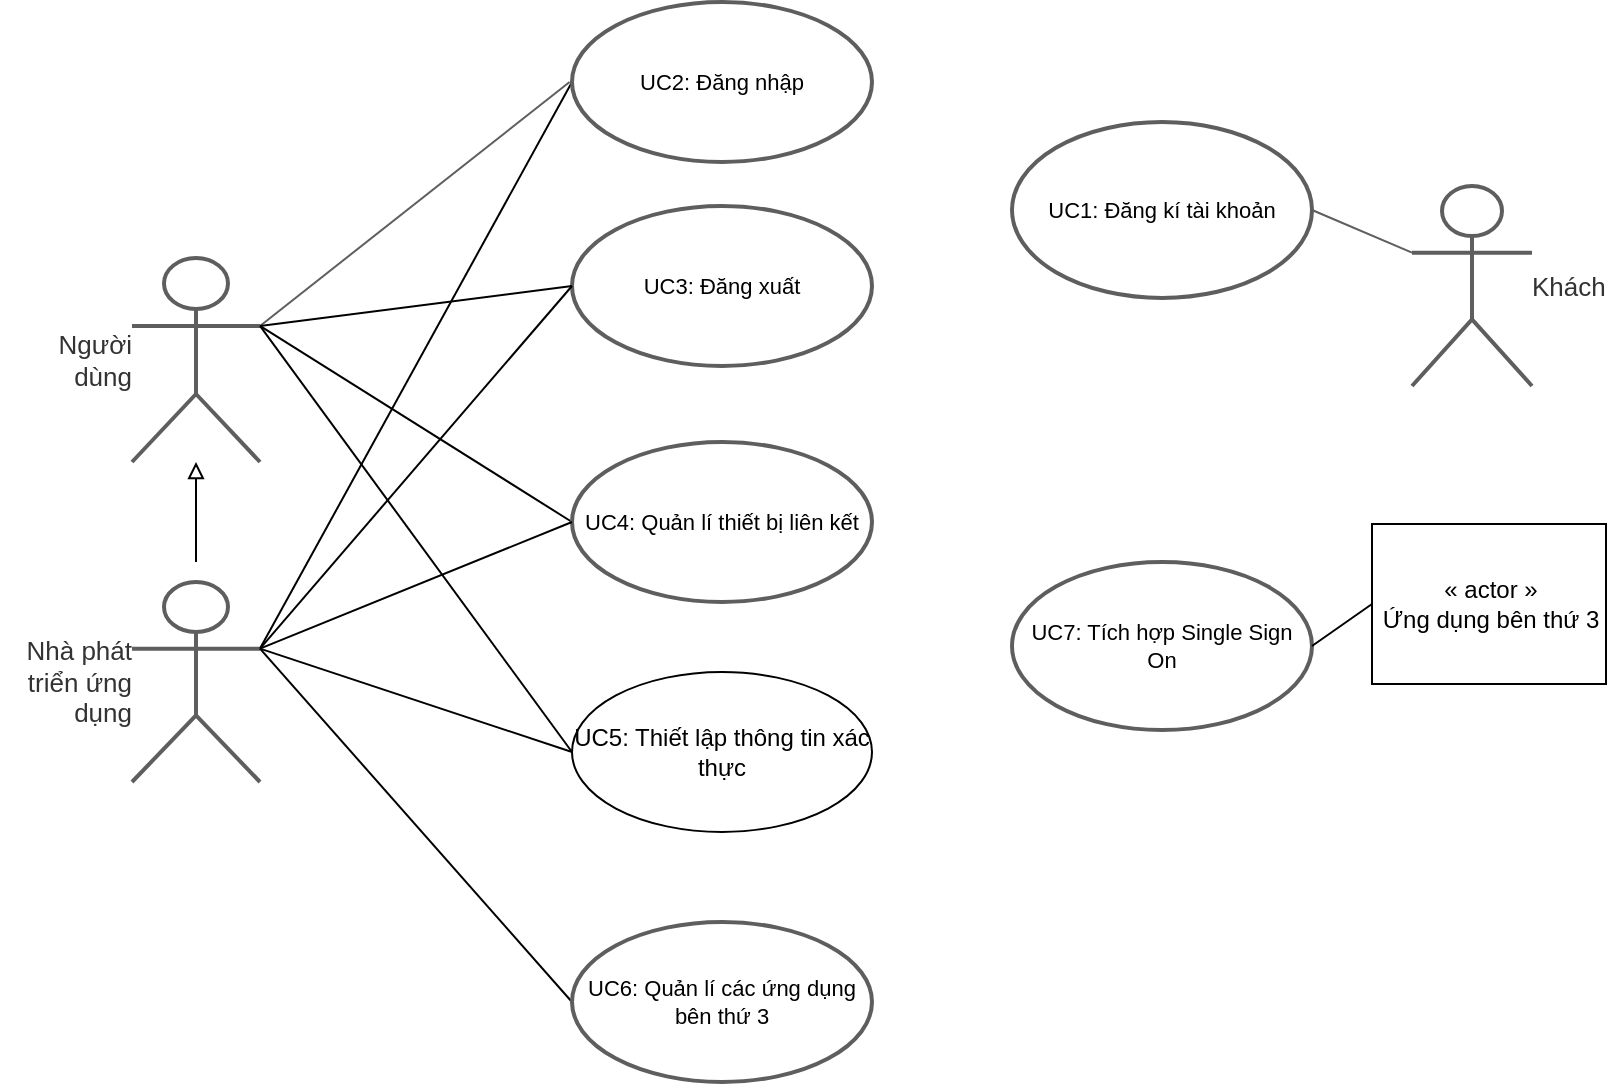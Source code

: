 <mxfile version="13.9.9" type="device" pages="25"><diagram id="o7whN_tiLkXO-UmGy1Te" name="Web-Usecase tổng quan"><mxGraphModel dx="1102" dy="858" grid="1" gridSize="10" guides="1" tooltips="1" connect="1" arrows="1" fold="1" page="1" pageScale="1" pageWidth="827" pageHeight="1169" math="0" shadow="0"><root><mxCell id="cFwjSOGHUiukEfP4W4FA-0"/><mxCell id="cFwjSOGHUiukEfP4W4FA-1" parent="cFwjSOGHUiukEfP4W4FA-0"/><mxCell id="Ms9ZRVjc5QXTJVB_eySP-3" style="rounded=0;orthogonalLoop=1;jettySize=auto;html=1;exitX=1;exitY=0.333;exitDx=0;exitDy=0;exitPerimeter=0;entryX=0;entryY=0.5;entryDx=0;entryDy=0;endArrow=none;endFill=0;" parent="cFwjSOGHUiukEfP4W4FA-1" source="cFwjSOGHUiukEfP4W4FA-2" target="Ms9ZRVjc5QXTJVB_eySP-1" edge="1"><mxGeometry relative="1" as="geometry"/></mxCell><UserObject label="Người dùng" lucidchartObjectId="J~mGK7bea8NV" id="cFwjSOGHUiukEfP4W4FA-2"><mxCell style="html=1;whiteSpace=wrap;shape=umlActor;labelPosition=left;verticalLabelPosition=middle;verticalAlign=middle;whiteSpace=nowrap;whiteSpace=wrap;fontSize=13;fontColor=#333333;spacing=0;strokeColor=#5e5e5e;strokeOpacity=100;rounded=1;absoluteArcSize=1;arcSize=7.2;strokeWidth=2;align=right;" parent="cFwjSOGHUiukEfP4W4FA-1" vertex="1" zOrder="1"><mxGeometry x="100" y="298" width="64" height="102" as="geometry"/></mxCell></UserObject><UserObject label="Khách" lucidchartObjectId="3~mGnUbr3aR_" id="cFwjSOGHUiukEfP4W4FA-3"><mxCell style="html=1;whiteSpace=wrap;shape=umlActor;labelPosition=right;verticalLabelPosition=middle;verticalAlign=middle;whiteSpace=nowrap;whiteSpace=wrap;fontSize=13;fontColor=#333333;spacing=0;strokeColor=#5e5e5e;strokeOpacity=100;rounded=1;absoluteArcSize=1;arcSize=7.2;strokeWidth=2;align=left;" parent="cFwjSOGHUiukEfP4W4FA-1" vertex="1" zOrder="2"><mxGeometry x="740" y="262" width="60" height="100" as="geometry"/></mxCell></UserObject><UserObject label="UC1: Đăng kí tài khoản" lucidchartObjectId="ranGSMjMYcXN" id="cFwjSOGHUiukEfP4W4FA-4"><mxCell style="html=1;whiteSpace=wrap;ellipse;whiteSpace=wrap;fontSize=11;spacing=3;strokeColor=#5e5e5e;strokeOpacity=100;rounded=1;absoluteArcSize=1;arcSize=7.2;strokeWidth=2;" parent="cFwjSOGHUiukEfP4W4FA-1" vertex="1" zOrder="3"><mxGeometry x="540" y="230" width="150" height="88" as="geometry"/></mxCell></UserObject><mxCell id="5KfBSRC7QmTlyMBMRFP7-2" style="edgeStyle=none;rounded=0;orthogonalLoop=1;jettySize=auto;html=1;exitX=0;exitY=0.5;exitDx=0;exitDy=0;entryX=1;entryY=0.333;entryDx=0;entryDy=0;entryPerimeter=0;startArrow=none;startFill=0;endArrow=none;endFill=0;" parent="cFwjSOGHUiukEfP4W4FA-1" source="cFwjSOGHUiukEfP4W4FA-6" target="cFwjSOGHUiukEfP4W4FA-32" edge="1"><mxGeometry relative="1" as="geometry"/></mxCell><UserObject label="UC2: Đăng nhập" lucidchartObjectId="mbnGbb5BXULh" id="cFwjSOGHUiukEfP4W4FA-6"><mxCell style="html=1;whiteSpace=wrap;ellipse;whiteSpace=wrap;fontSize=11;spacing=3;strokeColor=#5e5e5e;strokeOpacity=100;rounded=1;absoluteArcSize=1;arcSize=7.2;strokeWidth=2;" parent="cFwjSOGHUiukEfP4W4FA-1" vertex="1" zOrder="5"><mxGeometry x="320" y="170" width="150" height="80" as="geometry"/></mxCell></UserObject><UserObject label="" lucidchartObjectId="ZhnGMugufy_J" id="cFwjSOGHUiukEfP4W4FA-12"><mxCell style="html=1;jettySize=18;whiteSpace=wrap;fontSize=11;strokeColor=#5E5E5E;rounded=0;startArrow=none;;endArrow=none;;exitX=0;exitY=0.333;exitPerimeter=0;entryX=1;entryY=0.5;exitDx=0;exitDy=0;entryDx=0;entryDy=0;" parent="cFwjSOGHUiukEfP4W4FA-1" source="cFwjSOGHUiukEfP4W4FA-3" target="cFwjSOGHUiukEfP4W4FA-4" edge="1"><mxGeometry width="100" height="100" relative="1" as="geometry"><Array as="points"/></mxGeometry></mxCell></UserObject><UserObject label="" lucidchartObjectId="OlnGrkdsWmOm" id="cFwjSOGHUiukEfP4W4FA-15"><mxCell style="html=1;jettySize=18;whiteSpace=wrap;fontSize=11;strokeColor=#5E5E5E;rounded=0;startArrow=none;;endArrow=none;;exitX=-0.008;exitY=0.5;exitPerimeter=0;entryX=1;entryY=0.333;entryDx=0;entryDy=0;entryPerimeter=0;" parent="cFwjSOGHUiukEfP4W4FA-1" source="cFwjSOGHUiukEfP4W4FA-6" target="cFwjSOGHUiukEfP4W4FA-2" edge="1"><mxGeometry width="100" height="100" relative="1" as="geometry"><Array as="points"/><mxPoint x="111" y="374" as="targetPoint"/></mxGeometry></mxCell></UserObject><UserObject label="Nhà phát triển ứng dụng" lucidchartObjectId="LYnGLf0nLPM2" id="cFwjSOGHUiukEfP4W4FA-32"><mxCell style="html=1;whiteSpace=wrap;shape=umlActor;labelPosition=left;verticalLabelPosition=middle;verticalAlign=middle;whiteSpace=nowrap;whiteSpace=wrap;fontSize=13;fontColor=#333333;spacing=0;strokeColor=#5e5e5e;strokeOpacity=100;rounded=1;absoluteArcSize=1;arcSize=7.2;strokeWidth=2;align=right;" parent="cFwjSOGHUiukEfP4W4FA-1" vertex="1" zOrder="33"><mxGeometry x="100" y="460" width="64" height="100" as="geometry"/></mxCell></UserObject><mxCell id="5KfBSRC7QmTlyMBMRFP7-5" style="edgeStyle=none;rounded=0;orthogonalLoop=1;jettySize=auto;html=1;exitX=0;exitY=0.5;exitDx=0;exitDy=0;startArrow=none;startFill=0;endArrow=none;endFill=0;entryX=1;entryY=0.333;entryDx=0;entryDy=0;entryPerimeter=0;" parent="cFwjSOGHUiukEfP4W4FA-1" source="5KfBSRC7QmTlyMBMRFP7-4" target="cFwjSOGHUiukEfP4W4FA-32" edge="1"><mxGeometry relative="1" as="geometry"><mxPoint x="120" y="620" as="targetPoint"/></mxGeometry></mxCell><UserObject label="UC6: Quản lí các ứng dụng bên thứ 3" lucidchartObjectId="ranGSMjMYcXN" id="5KfBSRC7QmTlyMBMRFP7-4"><mxCell style="html=1;whiteSpace=wrap;ellipse;whiteSpace=wrap;fontSize=11;spacing=3;strokeColor=#5e5e5e;strokeOpacity=100;rounded=1;absoluteArcSize=1;arcSize=7.2;strokeWidth=2;" parent="cFwjSOGHUiukEfP4W4FA-1" vertex="1" zOrder="3"><mxGeometry x="320" y="630" width="150" height="80" as="geometry"/></mxCell></UserObject><mxCell id="Ms9ZRVjc5QXTJVB_eySP-0" value="" style="endArrow=block;html=1;endFill=0;" parent="cFwjSOGHUiukEfP4W4FA-1" target="cFwjSOGHUiukEfP4W4FA-2" edge="1"><mxGeometry width="50" height="50" relative="1" as="geometry"><mxPoint x="132" y="450" as="sourcePoint"/><mxPoint x="132" y="410" as="targetPoint"/></mxGeometry></mxCell><UserObject label="UC4: Quản lí thiết bị liên kết" lucidchartObjectId="ranGSMjMYcXN" id="Ms9ZRVjc5QXTJVB_eySP-1"><mxCell style="html=1;whiteSpace=wrap;ellipse;whiteSpace=wrap;fontSize=11;spacing=3;strokeColor=#5e5e5e;strokeOpacity=100;rounded=1;absoluteArcSize=1;arcSize=7.2;strokeWidth=2;" parent="cFwjSOGHUiukEfP4W4FA-1" vertex="1" zOrder="3"><mxGeometry x="320" y="390" width="150" height="80" as="geometry"/></mxCell></UserObject><mxCell id="Ms9ZRVjc5QXTJVB_eySP-2" value="UC5: Thiết lập thông tin xác thực" style="ellipse;whiteSpace=wrap;html=1;" parent="cFwjSOGHUiukEfP4W4FA-1" vertex="1"><mxGeometry x="320" y="505" width="150" height="80" as="geometry"/></mxCell><mxCell id="Ms9ZRVjc5QXTJVB_eySP-4" value="" style="endArrow=none;html=1;exitX=1;exitY=0.333;exitDx=0;exitDy=0;exitPerimeter=0;entryX=0;entryY=0.5;entryDx=0;entryDy=0;" parent="cFwjSOGHUiukEfP4W4FA-1" source="cFwjSOGHUiukEfP4W4FA-2" target="Ms9ZRVjc5QXTJVB_eySP-2" edge="1"><mxGeometry width="50" height="50" relative="1" as="geometry"><mxPoint x="510" y="550" as="sourcePoint"/><mxPoint x="560" y="500" as="targetPoint"/></mxGeometry></mxCell><mxCell id="Ms9ZRVjc5QXTJVB_eySP-5" value="« actor »&lt;br&gt;Ứng dụng bên thứ 3" style="html=1;" parent="cFwjSOGHUiukEfP4W4FA-1" vertex="1"><mxGeometry x="720" y="431" width="117" height="80" as="geometry"/></mxCell><UserObject label="UC7: Tích hợp Single Sign On" lucidchartObjectId="ranGSMjMYcXN" id="Ms9ZRVjc5QXTJVB_eySP-6"><mxCell style="html=1;whiteSpace=wrap;ellipse;whiteSpace=wrap;fontSize=11;spacing=3;strokeColor=#5e5e5e;strokeOpacity=100;rounded=1;absoluteArcSize=1;arcSize=7.2;strokeWidth=2;" parent="cFwjSOGHUiukEfP4W4FA-1" vertex="1" zOrder="3"><mxGeometry x="540" y="450" width="150" height="84" as="geometry"/></mxCell></UserObject><mxCell id="Ms9ZRVjc5QXTJVB_eySP-7" value="" style="endArrow=none;html=1;entryX=0;entryY=0.5;entryDx=0;entryDy=0;exitX=1;exitY=0.5;exitDx=0;exitDy=0;" parent="cFwjSOGHUiukEfP4W4FA-1" source="Ms9ZRVjc5QXTJVB_eySP-6" target="Ms9ZRVjc5QXTJVB_eySP-5" edge="1"><mxGeometry width="50" height="50" relative="1" as="geometry"><mxPoint x="700" y="720" as="sourcePoint"/><mxPoint x="750" y="670" as="targetPoint"/></mxGeometry></mxCell><mxCell id="Ms9ZRVjc5QXTJVB_eySP-8" value="" style="endArrow=none;html=1;exitX=1;exitY=0.333;exitDx=0;exitDy=0;exitPerimeter=0;entryX=0;entryY=0.5;entryDx=0;entryDy=0;" parent="cFwjSOGHUiukEfP4W4FA-1" source="cFwjSOGHUiukEfP4W4FA-32" target="Ms9ZRVjc5QXTJVB_eySP-1" edge="1"><mxGeometry width="50" height="50" relative="1" as="geometry"><mxPoint x="310" y="710" as="sourcePoint"/><mxPoint x="360" y="660" as="targetPoint"/></mxGeometry></mxCell><mxCell id="Ms9ZRVjc5QXTJVB_eySP-9" value="" style="endArrow=none;html=1;exitX=1;exitY=0.333;exitDx=0;exitDy=0;exitPerimeter=0;entryX=0;entryY=0.5;entryDx=0;entryDy=0;" parent="cFwjSOGHUiukEfP4W4FA-1" source="cFwjSOGHUiukEfP4W4FA-32" target="Ms9ZRVjc5QXTJVB_eySP-2" edge="1"><mxGeometry width="50" height="50" relative="1" as="geometry"><mxPoint x="220" y="720" as="sourcePoint"/><mxPoint x="270" y="670" as="targetPoint"/></mxGeometry></mxCell><UserObject label="UC3: Đăng xuất" lucidchartObjectId="ranGSMjMYcXN" id="mle2iW_wEyTahNXix98w-1"><mxCell style="html=1;whiteSpace=wrap;ellipse;whiteSpace=wrap;fontSize=11;spacing=3;strokeColor=#5e5e5e;strokeOpacity=100;rounded=1;absoluteArcSize=1;arcSize=7.2;strokeWidth=2;" parent="cFwjSOGHUiukEfP4W4FA-1" vertex="1" zOrder="3"><mxGeometry x="320" y="272" width="150" height="80" as="geometry"/></mxCell></UserObject><mxCell id="mle2iW_wEyTahNXix98w-3" style="edgeStyle=none;rounded=0;orthogonalLoop=1;jettySize=auto;html=1;exitX=0;exitY=0.5;exitDx=0;exitDy=0;startArrow=none;startFill=0;endArrow=none;endFill=0;entryX=1;entryY=0.333;entryDx=0;entryDy=0;entryPerimeter=0;" parent="cFwjSOGHUiukEfP4W4FA-1" source="mle2iW_wEyTahNXix98w-1" target="cFwjSOGHUiukEfP4W4FA-32" edge="1"><mxGeometry relative="1" as="geometry"><mxPoint x="140" y="640.003" as="targetPoint"/><mxPoint x="296" y="706.67" as="sourcePoint"/></mxGeometry></mxCell><mxCell id="mle2iW_wEyTahNXix98w-4" style="edgeStyle=none;rounded=0;orthogonalLoop=1;jettySize=auto;html=1;startArrow=none;startFill=0;endArrow=none;endFill=0;entryX=1;entryY=0.333;entryDx=0;entryDy=0;entryPerimeter=0;exitX=0;exitY=0.5;exitDx=0;exitDy=0;" parent="cFwjSOGHUiukEfP4W4FA-1" source="mle2iW_wEyTahNXix98w-1" target="cFwjSOGHUiukEfP4W4FA-2" edge="1"><mxGeometry relative="1" as="geometry"><mxPoint x="170" y="335" as="targetPoint"/><mxPoint x="324" y="302" as="sourcePoint"/></mxGeometry></mxCell></root></mxGraphModel></diagram><diagram id="3e1Wmcs0-bz5ra1g_pMG" name="Web-Usecase phân rã- Đăng nhập"><mxGraphModel dx="1422" dy="862" grid="1" gridSize="10" guides="1" tooltips="1" connect="1" arrows="1" fold="1" page="1" pageScale="1" pageWidth="850" pageHeight="1100" math="0" shadow="0"><root><mxCell id="CRkWuDbjPpHWABI7WqlP-0"/><mxCell id="CRkWuDbjPpHWABI7WqlP-1" parent="CRkWuDbjPpHWABI7WqlP-0"/><UserObject label="Người dùng" lucidchartObjectId="J~mGK7bea8NV" id="0HSxYf9Y5ZXxnQIoXzVp-1"><mxCell style="html=1;whiteSpace=wrap;shape=umlActor;labelPosition=left;verticalLabelPosition=middle;verticalAlign=middle;whiteSpace=nowrap;whiteSpace=wrap;fontSize=13;fontColor=#333333;spacing=0;strokeColor=#5e5e5e;strokeOpacity=100;rounded=1;absoluteArcSize=1;arcSize=7.2;strokeWidth=2;align=right;spacingRight=5;" parent="CRkWuDbjPpHWABI7WqlP-1" vertex="1" zOrder="1"><mxGeometry x="100" y="298" width="64" height="102" as="geometry"/></mxCell></UserObject><UserObject label="" lucidchartObjectId="OlnGrkdsWmOm" id="0HSxYf9Y5ZXxnQIoXzVp-3"><mxCell style="html=1;jettySize=18;whiteSpace=wrap;fontSize=11;strokeColor=#5E5E5E;rounded=0;startArrow=none;;endArrow=none;;exitX=0;exitY=0.5;entryX=1;entryY=0.333;entryDx=0;entryDy=0;entryPerimeter=0;exitDx=0;exitDy=0;" parent="CRkWuDbjPpHWABI7WqlP-1" source="0HSxYf9Y5ZXxnQIoXzVp-10" target="0HSxYf9Y5ZXxnQIoXzVp-1" edge="1"><mxGeometry width="100" height="100" relative="1" as="geometry"><Array as="points"/><mxPoint x="111" y="374" as="targetPoint"/><mxPoint x="318.875" y="210" as="sourcePoint"/></mxGeometry></mxCell></UserObject><UserObject label="Nhà phát triển ứng dụng" lucidchartObjectId="LYnGLf0nLPM2" id="0HSxYf9Y5ZXxnQIoXzVp-4"><mxCell style="html=1;whiteSpace=wrap;shape=umlActor;labelPosition=left;verticalLabelPosition=middle;verticalAlign=middle;whiteSpace=nowrap;whiteSpace=wrap;fontSize=13;fontColor=#333333;spacing=0;strokeColor=#5e5e5e;strokeOpacity=100;rounded=1;absoluteArcSize=1;arcSize=7.2;strokeWidth=2;align=right;spacingRight=4;" parent="CRkWuDbjPpHWABI7WqlP-1" vertex="1" zOrder="33"><mxGeometry x="100" y="460" width="64" height="100" as="geometry"/></mxCell></UserObject><mxCell id="0HSxYf9Y5ZXxnQIoXzVp-5" style="edgeStyle=none;rounded=0;orthogonalLoop=1;jettySize=auto;html=1;startArrow=none;startFill=0;endArrow=none;endFill=0;entryX=1;entryY=0.333;entryDx=0;entryDy=0;entryPerimeter=0;" parent="CRkWuDbjPpHWABI7WqlP-1" target="0HSxYf9Y5ZXxnQIoXzVp-4" edge="1"><mxGeometry relative="1" as="geometry"><mxPoint x="120" y="620" as="targetPoint"/><mxPoint x="288" y="395" as="sourcePoint"/></mxGeometry></mxCell><mxCell id="0HSxYf9Y5ZXxnQIoXzVp-6" value="" style="endArrow=block;html=1;endFill=0;" parent="CRkWuDbjPpHWABI7WqlP-1" target="0HSxYf9Y5ZXxnQIoXzVp-1" edge="1"><mxGeometry width="50" height="50" relative="1" as="geometry"><mxPoint x="132" y="450" as="sourcePoint"/><mxPoint x="132" y="410" as="targetPoint"/></mxGeometry></mxCell><mxCell id="0HSxYf9Y5ZXxnQIoXzVp-10" value="UC2: Đăng nhập" style="ellipse;whiteSpace=wrap;html=1;" parent="CRkWuDbjPpHWABI7WqlP-1" vertex="1"><mxGeometry x="290" y="350" width="170" height="90" as="geometry"/></mxCell><mxCell id="0HSxYf9Y5ZXxnQIoXzVp-11" value="UC2.2: Xác thực mật khẩu" style="ellipse;whiteSpace=wrap;html=1;" parent="CRkWuDbjPpHWABI7WqlP-1" vertex="1"><mxGeometry x="560" y="304" width="170" height="90" as="geometry"/></mxCell><mxCell id="0HSxYf9Y5ZXxnQIoXzVp-12" value="UC2.3: Xác thực đa yếu tố" style="ellipse;whiteSpace=wrap;html=1;" parent="CRkWuDbjPpHWABI7WqlP-1" vertex="1"><mxGeometry x="560" y="430" width="170" height="90" as="geometry"/></mxCell><mxCell id="UnoCm4wGXb75qYd2EGQf-0" value="&amp;lt;&amp;lt;include&amp;gt;&amp;gt;" style="endArrow=none;dashed=1;html=1;strokeWidth=2;exitX=0.936;exitY=0.254;exitDx=0;exitDy=0;exitPerimeter=0;entryX=0;entryY=0.5;entryDx=0;entryDy=0;endFill=0;startArrow=classic;startFill=1;" parent="CRkWuDbjPpHWABI7WqlP-1" source="0HSxYf9Y5ZXxnQIoXzVp-10" target="0HSxYf9Y5ZXxnQIoXzVp-11" edge="1"><mxGeometry x="0.071" width="50" height="50" relative="1" as="geometry"><mxPoint x="370" y="280" as="sourcePoint"/><mxPoint x="420" y="230" as="targetPoint"/><mxPoint as="offset"/></mxGeometry></mxCell><mxCell id="UnoCm4wGXb75qYd2EGQf-1" value="&amp;lt;&amp;lt;extend&amp;gt;&amp;gt;" style="endArrow=none;dashed=1;html=1;strokeWidth=2;exitX=0.941;exitY=0.778;exitDx=0;exitDy=0;exitPerimeter=0;entryX=0;entryY=0.5;entryDx=0;entryDy=0;endFill=0;startArrow=classic;startFill=1;" parent="CRkWuDbjPpHWABI7WqlP-1" source="0HSxYf9Y5ZXxnQIoXzVp-10" target="0HSxYf9Y5ZXxnQIoXzVp-12" edge="1"><mxGeometry x="0.212" width="50" height="50" relative="1" as="geometry"><mxPoint x="407.47" y="645.83" as="sourcePoint"/><mxPoint x="590.0" y="590" as="targetPoint"/><mxPoint as="offset"/></mxGeometry></mxCell><mxCell id="UnoCm4wGXb75qYd2EGQf-2" value="&lt;b&gt;Điều kiện:&lt;/b&gt; {Người dùng đã kích hoạt&lt;br&gt;&amp;nbsp;tính năng xác thực đa yếu tố}&amp;nbsp;&lt;br&gt;&lt;b&gt;Điểm mở rộng:&lt;/b&gt; Xác thực đa yếu tố" style="shape=note;whiteSpace=wrap;html=1;backgroundOutline=1;darkOpacity=0.05;align=left;spacingLeft=9;" parent="CRkWuDbjPpHWABI7WqlP-1" vertex="1"><mxGeometry x="220" y="500" width="255" height="60" as="geometry"/></mxCell><mxCell id="UnoCm4wGXb75qYd2EGQf-3" value="" style="endArrow=open;dashed=1;html=1;strokeWidth=2;exitX=0.5;exitY=0;exitDx=0;exitDy=0;exitPerimeter=0;startArrow=none;startFill=0;endFill=0;" parent="CRkWuDbjPpHWABI7WqlP-1" source="UnoCm4wGXb75qYd2EGQf-2" edge="1"><mxGeometry width="50" height="50" relative="1" as="geometry"><mxPoint x="450" y="790" as="sourcePoint"/><mxPoint x="510" y="460" as="targetPoint"/></mxGeometry></mxCell><mxCell id="9KgidaDnFigH00OoAMlk-0" value="UC2.1: Lấy lại mật khẩu" style="ellipse;whiteSpace=wrap;html=1;" parent="CRkWuDbjPpHWABI7WqlP-1" vertex="1"><mxGeometry x="560" y="180" width="170" height="90" as="geometry"/></mxCell><mxCell id="9KgidaDnFigH00OoAMlk-3" value="&amp;lt;&amp;lt;extend&amp;gt;&amp;gt;" style="endArrow=none;dashed=1;html=1;strokeWidth=2;exitX=0.833;exitY=0.087;exitDx=0;exitDy=0;exitPerimeter=0;entryX=0.039;entryY=0.772;entryDx=0;entryDy=0;endFill=0;startArrow=classic;startFill=1;entryPerimeter=0;" parent="CRkWuDbjPpHWABI7WqlP-1" source="0HSxYf9Y5ZXxnQIoXzVp-10" target="9KgidaDnFigH00OoAMlk-0" edge="1"><mxGeometry x="0.172" width="50" height="50" relative="1" as="geometry"><mxPoint x="425.0" y="293.86" as="sourcePoint"/><mxPoint x="535.88" y="270" as="targetPoint"/><mxPoint as="offset"/></mxGeometry></mxCell><mxCell id="40Z5TVdswffzreiSn_6B-0" value="&lt;b&gt;Điều kiện:&lt;/b&gt; {Người dùng yêu cầu lấy&lt;br&gt;&amp;nbsp;lại mật khẩu}&amp;nbsp;&lt;br&gt;&lt;b&gt;Điểm mở rộng:&lt;/b&gt;&amp;nbsp;Quên mật khẩu" style="shape=note;whiteSpace=wrap;html=1;backgroundOutline=1;darkOpacity=0.05;align=left;spacingLeft=9;" parent="CRkWuDbjPpHWABI7WqlP-1" vertex="1"><mxGeometry x="200" y="195" width="255" height="60" as="geometry"/></mxCell><mxCell id="40Z5TVdswffzreiSn_6B-1" value="" style="endArrow=open;dashed=1;html=1;strokeWidth=2;exitX=0.863;exitY=1.047;exitDx=0;exitDy=0;exitPerimeter=0;startArrow=none;startFill=0;endFill=0;" parent="CRkWuDbjPpHWABI7WqlP-1" source="40Z5TVdswffzreiSn_6B-0" edge="1"><mxGeometry width="50" height="50" relative="1" as="geometry"><mxPoint x="270" y="320" as="sourcePoint"/><mxPoint x="490" y="290" as="targetPoint"/></mxGeometry></mxCell><mxCell id="40Z5TVdswffzreiSn_6B-2" value="UC1: Đăng kí tài khoản" style="ellipse;whiteSpace=wrap;html=1;" parent="CRkWuDbjPpHWABI7WqlP-1" vertex="1"><mxGeometry x="570" y="560" width="170" height="90" as="geometry"/></mxCell><mxCell id="40Z5TVdswffzreiSn_6B-3" value="&amp;lt;&amp;lt;extend&amp;gt;&amp;gt;" style="endArrow=none;dashed=1;html=1;strokeWidth=2;exitX=1;exitY=1;exitDx=0;exitDy=0;entryX=0;entryY=0;entryDx=0;entryDy=0;endFill=0;startArrow=classic;startFill=1;" parent="CRkWuDbjPpHWABI7WqlP-1" source="0HSxYf9Y5ZXxnQIoXzVp-10" target="40Z5TVdswffzreiSn_6B-2" edge="1"><mxGeometry x="0.212" width="50" height="50" relative="1" as="geometry"><mxPoint x="460" y="640" as="sourcePoint"/><mxPoint x="570.03" y="684.98" as="targetPoint"/><mxPoint as="offset"/></mxGeometry></mxCell><mxCell id="40Z5TVdswffzreiSn_6B-4" value="&lt;b&gt;Điều kiện:&lt;/b&gt; {Người dùng yêu cầu đăng kí&lt;br&gt;tài khoản mới }&amp;nbsp;&lt;br&gt;&lt;b&gt;Điểm mở rộng:&lt;/b&gt;&amp;nbsp;Đăng kí tài khoản mới" style="shape=note;whiteSpace=wrap;html=1;backgroundOutline=1;darkOpacity=0.05;align=left;spacingLeft=9;" parent="CRkWuDbjPpHWABI7WqlP-1" vertex="1"><mxGeometry x="250" y="590" width="260" height="60" as="geometry"/></mxCell><mxCell id="40Z5TVdswffzreiSn_6B-5" value="" style="endArrow=open;dashed=1;html=1;strokeWidth=2;exitX=0;exitY=0;exitDx=225;exitDy=0;exitPerimeter=0;startArrow=none;startFill=0;endFill=0;" parent="CRkWuDbjPpHWABI7WqlP-1" source="40Z5TVdswffzreiSn_6B-4" edge="1"><mxGeometry width="50" height="50" relative="1" as="geometry"><mxPoint x="530" y="740" as="sourcePoint"/><mxPoint x="530" y="520" as="targetPoint"/></mxGeometry></mxCell><mxCell id="CsQCO3ssStdxksERuGl7-0" value="« actor »&lt;br&gt;Ứng dụng di động" style="html=1;" parent="CRkWuDbjPpHWABI7WqlP-1" vertex="1"><mxGeometry x="760" y="500" width="117" height="80" as="geometry"/></mxCell><mxCell id="CsQCO3ssStdxksERuGl7-1" value="" style="endArrow=none;html=1;strokeWidth=1;exitX=0;exitY=0.5;exitDx=0;exitDy=0;entryX=1;entryY=0.5;entryDx=0;entryDy=0;endFill=0;" parent="CRkWuDbjPpHWABI7WqlP-1" source="CsQCO3ssStdxksERuGl7-0" target="0HSxYf9Y5ZXxnQIoXzVp-12" edge="1"><mxGeometry width="50" height="50" relative="1" as="geometry"><mxPoint x="870" y="610" as="sourcePoint"/><mxPoint x="920" y="560" as="targetPoint"/></mxGeometry></mxCell></root></mxGraphModel></diagram><diagram id="hb5LkzmCSAVfgJe7ckMX" name="Web-Usecase phân rã - Quản lí thiết bị liên kết"><mxGraphModel dx="1422" dy="862" grid="1" gridSize="10" guides="1" tooltips="1" connect="1" arrows="1" fold="1" page="1" pageScale="1" pageWidth="850" pageHeight="1100" math="0" shadow="0"><root><mxCell id="ZTBNDYyG2H2M2hjQRJ6W-0"/><mxCell id="ZTBNDYyG2H2M2hjQRJ6W-1" parent="ZTBNDYyG2H2M2hjQRJ6W-0"/><mxCell id="4uys_kbSyCy0PqfLs0Kp-2" style="edgeStyle=none;rounded=0;orthogonalLoop=1;jettySize=auto;html=1;exitX=1;exitY=0.333;exitDx=0;exitDy=0;exitPerimeter=0;entryX=0;entryY=0.5;entryDx=0;entryDy=0;startArrow=none;startFill=0;endArrow=none;endFill=0;strokeWidth=1;" parent="ZTBNDYyG2H2M2hjQRJ6W-1" source="QQqNSGGLIptG831de-pk-0" target="AwJi_v2JYqc9zdMhSB-v-2" edge="1"><mxGeometry relative="1" as="geometry"/></mxCell><UserObject label="Người dùng" lucidchartObjectId="J~mGK7bea8NV" id="QQqNSGGLIptG831de-pk-0"><mxCell style="html=1;whiteSpace=wrap;shape=umlActor;labelPosition=left;verticalLabelPosition=middle;verticalAlign=middle;whiteSpace=nowrap;whiteSpace=wrap;fontSize=13;fontColor=#333333;spacing=0;strokeColor=#5e5e5e;strokeOpacity=100;rounded=1;absoluteArcSize=1;arcSize=7.2;strokeWidth=2;align=right;spacingRight=5;" parent="ZTBNDYyG2H2M2hjQRJ6W-1" vertex="1" zOrder="1"><mxGeometry x="100" y="300" width="64" height="102" as="geometry"/></mxCell></UserObject><UserObject label="UC4.2: Thêm thiết bị liên kết" lucidchartObjectId="mbnGbb5BXULh" id="acdKDYHgTL34wd5Aya7d-0"><mxCell style="html=1;whiteSpace=wrap;ellipse;whiteSpace=wrap;fontSize=11;spacing=3;strokeColor=#5e5e5e;strokeOpacity=100;rounded=1;absoluteArcSize=1;arcSize=7.2;strokeWidth=2;" parent="ZTBNDYyG2H2M2hjQRJ6W-1" vertex="1" zOrder="5"><mxGeometry x="330" y="120" width="150" height="80" as="geometry"/></mxCell></UserObject><mxCell id="AVIPZV3OCDnQ26rnNiuk-4" style="edgeStyle=none;rounded=0;orthogonalLoop=1;jettySize=auto;html=1;exitX=0;exitY=0.5;exitDx=0;exitDy=0;entryX=1;entryY=0.333;entryDx=0;entryDy=0;entryPerimeter=0;startArrow=none;startFill=0;endArrow=none;endFill=0;strokeWidth=1;" parent="ZTBNDYyG2H2M2hjQRJ6W-1" source="AwJi_v2JYqc9zdMhSB-v-0" target="QQqNSGGLIptG831de-pk-0" edge="1"><mxGeometry relative="1" as="geometry"/></mxCell><UserObject label="UC4.1: Xem danh sách các thiết bị đã liên kết" lucidchartObjectId="mbnGbb5BXULh" id="AwJi_v2JYqc9zdMhSB-v-0"><mxCell style="html=1;whiteSpace=wrap;ellipse;whiteSpace=wrap;fontSize=11;spacing=3;strokeColor=#5e5e5e;strokeOpacity=100;rounded=1;absoluteArcSize=1;arcSize=7.2;strokeWidth=2;" parent="ZTBNDYyG2H2M2hjQRJ6W-1" vertex="1" zOrder="5"><mxGeometry x="330" y="290" width="150" height="80" as="geometry"/></mxCell></UserObject><UserObject label="UC4.3: Xóa thiết bị liên kết" lucidchartObjectId="mbnGbb5BXULh" id="AwJi_v2JYqc9zdMhSB-v-2"><mxCell style="html=1;whiteSpace=wrap;ellipse;whiteSpace=wrap;fontSize=11;spacing=3;strokeColor=#5e5e5e;strokeOpacity=100;rounded=1;absoluteArcSize=1;arcSize=7.2;strokeWidth=2;" parent="ZTBNDYyG2H2M2hjQRJ6W-1" vertex="1" zOrder="5"><mxGeometry x="330" y="452" width="150" height="80" as="geometry"/></mxCell></UserObject><mxCell id="4uys_kbSyCy0PqfLs0Kp-1" style="rounded=0;orthogonalLoop=1;jettySize=auto;html=1;startArrow=none;startFill=0;endArrow=none;endFill=0;entryX=1;entryY=0.333;entryDx=0;entryDy=0;entryPerimeter=0;exitX=0.044;exitY=0.692;exitDx=0;exitDy=0;exitPerimeter=0;" parent="ZTBNDYyG2H2M2hjQRJ6W-1" source="acdKDYHgTL34wd5Aya7d-0" target="QQqNSGGLIptG831de-pk-0" edge="1"><mxGeometry relative="1" as="geometry"><mxPoint x="320" y="210" as="sourcePoint"/><mxPoint x="164" y="332" as="targetPoint"/></mxGeometry></mxCell><mxCell id="AVIPZV3OCDnQ26rnNiuk-0" value="&amp;lt;&amp;lt;extend&amp;gt;&amp;gt;" style="endArrow=none;dashed=1;html=1;strokeWidth=2;exitX=0.5;exitY=0;exitDx=0;exitDy=0;entryX=0.5;entryY=1;entryDx=0;entryDy=0;endFill=0;startArrow=classic;startFill=1;" parent="ZTBNDYyG2H2M2hjQRJ6W-1" source="AwJi_v2JYqc9zdMhSB-v-0" target="acdKDYHgTL34wd5Aya7d-0" edge="1"><mxGeometry x="0.172" width="50" height="50" relative="1" as="geometry"><mxPoint x="431.61" y="357.83" as="sourcePoint"/><mxPoint x="566.63" y="249.48" as="targetPoint"/><mxPoint as="offset"/></mxGeometry></mxCell><mxCell id="AVIPZV3OCDnQ26rnNiuk-1" value="&amp;lt;&amp;lt;extend&amp;gt;&amp;gt;" style="endArrow=none;dashed=1;html=1;strokeWidth=2;exitX=0.5;exitY=1;exitDx=0;exitDy=0;entryX=0.5;entryY=0;entryDx=0;entryDy=0;endFill=0;startArrow=classic;startFill=1;" parent="ZTBNDYyG2H2M2hjQRJ6W-1" source="AwJi_v2JYqc9zdMhSB-v-0" target="AwJi_v2JYqc9zdMhSB-v-2" edge="1"><mxGeometry x="0.172" width="50" height="50" relative="1" as="geometry"><mxPoint x="441.61" y="367.83" as="sourcePoint"/><mxPoint x="576.63" y="259.48" as="targetPoint"/><mxPoint as="offset"/></mxGeometry></mxCell><mxCell id="7AwncXEwpIDqaK75jxW_-2" style="edgeStyle=none;rounded=0;orthogonalLoop=1;jettySize=auto;html=1;exitX=0;exitY=0.5;exitDx=0;exitDy=0;entryX=0.956;entryY=0.702;entryDx=0;entryDy=0;entryPerimeter=0;startArrow=none;startFill=0;endArrow=none;endFill=0;strokeWidth=1;" parent="ZTBNDYyG2H2M2hjQRJ6W-1" source="7AwncXEwpIDqaK75jxW_-0" target="acdKDYHgTL34wd5Aya7d-0" edge="1"><mxGeometry relative="1" as="geometry"/></mxCell><mxCell id="7AwncXEwpIDqaK75jxW_-0" value="« actor »&lt;br&gt;Ứng dụng di động" style="html=1;" parent="ZTBNDYyG2H2M2hjQRJ6W-1" vertex="1"><mxGeometry x="639" y="270" width="117" height="80" as="geometry"/></mxCell><mxCell id="A97UqyWgKJJBCOEE60SC-1" value="UC4: Quản lí thiết bị liên kết" style="swimlane;" parent="ZTBNDYyG2H2M2hjQRJ6W-1" vertex="1"><mxGeometry x="210" y="70" width="410" height="480" as="geometry"/></mxCell><mxCell id="gZ94O32P7wL-wi9-lkCo-0" value="&lt;b&gt;Điều kiện:&lt;/b&gt; {Người dùng chọn thêm &lt;br&gt;mới thiết bị}&amp;nbsp;&lt;br&gt;&lt;b&gt;Điểm mở rộng:&lt;/b&gt;&amp;nbsp;Thêm thiết bị" style="shape=note;whiteSpace=wrap;html=1;backgroundOutline=1;darkOpacity=0.05;align=left;spacingLeft=9;" parent="ZTBNDYyG2H2M2hjQRJ6W-1" vertex="1"><mxGeometry x="520" y="140" width="230" height="70" as="geometry"/></mxCell><mxCell id="gZ94O32P7wL-wi9-lkCo-1" value="&lt;b&gt;Điều kiện:&lt;/b&gt; {Người dùng chọn thiết bị và&lt;br&gt;chọn Xóa }&amp;nbsp;&lt;br&gt;&lt;b&gt;Điểm mở rộng:&lt;/b&gt;&amp;nbsp;Xóa thiết bị" style="shape=note;whiteSpace=wrap;html=1;backgroundOutline=1;darkOpacity=0.05;align=left;spacingLeft=9;" parent="ZTBNDYyG2H2M2hjQRJ6W-1" vertex="1"><mxGeometry x="520" y="430" width="230" height="70" as="geometry"/></mxCell><mxCell id="WIqVPcVedvOf_W1ABGjR-0" value="" style="endArrow=open;dashed=1;html=1;strokeWidth=2;exitX=-0.003;exitY=0.228;exitDx=0;exitDy=0;exitPerimeter=0;startArrow=none;startFill=0;endFill=0;" parent="ZTBNDYyG2H2M2hjQRJ6W-1" source="gZ94O32P7wL-wi9-lkCo-1" edge="1"><mxGeometry width="50" height="50" relative="1" as="geometry"><mxPoint x="347.5" y="500" as="sourcePoint"/><mxPoint x="440" y="420" as="targetPoint"/></mxGeometry></mxCell><mxCell id="WIqVPcVedvOf_W1ABGjR-1" value="" style="endArrow=open;dashed=1;html=1;strokeWidth=2;exitX=0;exitY=0.5;exitDx=0;exitDy=0;exitPerimeter=0;startArrow=none;startFill=0;endFill=0;" parent="ZTBNDYyG2H2M2hjQRJ6W-1" source="gZ94O32P7wL-wi9-lkCo-0" edge="1"><mxGeometry width="50" height="50" relative="1" as="geometry"><mxPoint x="357.5" y="510" as="sourcePoint"/><mxPoint x="430" y="240" as="targetPoint"/></mxGeometry></mxCell></root></mxGraphModel></diagram><diagram id="ac_DM4Quh0TfMBqayDkA" name="Web-Usecase-Thiết lập thông tin xác thực"><mxGraphModel dx="1422" dy="862" grid="1" gridSize="10" guides="1" tooltips="1" connect="1" arrows="1" fold="1" page="1" pageScale="1" pageWidth="850" pageHeight="1100" math="0" shadow="0"><root><mxCell id="5QYHGaGlK51NQwjFWwA7-0"/><mxCell id="5QYHGaGlK51NQwjFWwA7-1" parent="5QYHGaGlK51NQwjFWwA7-0"/><mxCell id="IYdbLho_NHBiv_8ecoqo-0" style="edgeStyle=none;rounded=0;orthogonalLoop=1;jettySize=auto;html=1;exitX=1;exitY=0.333;exitDx=0;exitDy=0;exitPerimeter=0;entryX=0;entryY=0.5;entryDx=0;entryDy=0;startArrow=none;startFill=0;endArrow=none;endFill=0;strokeWidth=1;" parent="5QYHGaGlK51NQwjFWwA7-1" source="IYdbLho_NHBiv_8ecoqo-1" target="IYdbLho_NHBiv_8ecoqo-5" edge="1"><mxGeometry relative="1" as="geometry"/></mxCell><UserObject label="Người dùng" lucidchartObjectId="J~mGK7bea8NV" id="IYdbLho_NHBiv_8ecoqo-1"><mxCell style="html=1;whiteSpace=wrap;shape=umlActor;labelPosition=left;verticalLabelPosition=middle;verticalAlign=middle;whiteSpace=nowrap;whiteSpace=wrap;fontSize=13;fontColor=#333333;spacing=0;strokeColor=#5e5e5e;strokeOpacity=100;rounded=1;absoluteArcSize=1;arcSize=7.2;strokeWidth=2;align=right;spacingRight=5;" parent="5QYHGaGlK51NQwjFWwA7-1" vertex="1" zOrder="1"><mxGeometry x="100" y="300" width="64" height="102" as="geometry"/></mxCell></UserObject><mxCell id="IYdbLho_NHBiv_8ecoqo-6" style="rounded=0;orthogonalLoop=1;jettySize=auto;html=1;startArrow=none;startFill=0;endArrow=none;endFill=0;entryX=1;entryY=0.333;entryDx=0;entryDy=0;entryPerimeter=0;exitX=0.044;exitY=0.692;exitDx=0;exitDy=0;exitPerimeter=0;" parent="5QYHGaGlK51NQwjFWwA7-1" source="IYdbLho_NHBiv_8ecoqo-2" target="IYdbLho_NHBiv_8ecoqo-1" edge="1"><mxGeometry relative="1" as="geometry"><mxPoint x="320" y="210" as="sourcePoint"/><mxPoint x="164" y="332" as="targetPoint"/></mxGeometry></mxCell><mxCell id="IYdbLho_NHBiv_8ecoqo-11" value="UC5: Thiết lập thông tin xác thực " style="swimlane;" parent="5QYHGaGlK51NQwjFWwA7-1" vertex="1"><mxGeometry x="210" y="150" width="300" height="320" as="geometry"/></mxCell><UserObject label="UC5.1: Kích hoạt xác thực đa yếu tố" lucidchartObjectId="mbnGbb5BXULh" id="IYdbLho_NHBiv_8ecoqo-2"><mxCell style="html=1;whiteSpace=wrap;ellipse;whiteSpace=wrap;fontSize=11;spacing=3;strokeColor=#5e5e5e;strokeOpacity=100;rounded=1;absoluteArcSize=1;arcSize=7.2;strokeWidth=2;" parent="IYdbLho_NHBiv_8ecoqo-11" vertex="1" zOrder="5"><mxGeometry x="110" y="50" width="150" height="80" as="geometry"/></mxCell></UserObject><UserObject label="UC5.2: Tắt xác thực đa yếu tố" lucidchartObjectId="mbnGbb5BXULh" id="IYdbLho_NHBiv_8ecoqo-5"><mxCell style="html=1;whiteSpace=wrap;ellipse;whiteSpace=wrap;fontSize=11;spacing=3;strokeColor=#5e5e5e;strokeOpacity=100;rounded=1;absoluteArcSize=1;arcSize=7.2;strokeWidth=2;" parent="IYdbLho_NHBiv_8ecoqo-11" vertex="1" zOrder="5"><mxGeometry x="110" y="200" width="150" height="80" as="geometry"/></mxCell></UserObject><mxCell id="IYdbLho_NHBiv_8ecoqo-13" value="&lt;b&gt;Điều kiện:&lt;/b&gt; {Người dùng chưa liên kết&lt;br&gt;&amp;nbsp;tài khoản với thiết bị nào }&amp;nbsp;&lt;br&gt;&lt;b&gt;Điểm mở rộng:&lt;/b&gt;&amp;nbsp;Yêu cầu liên kết thiết bị" style="shape=note;whiteSpace=wrap;html=1;backgroundOutline=1;darkOpacity=0.05;align=left;spacingLeft=9;" parent="5QYHGaGlK51NQwjFWwA7-1" vertex="1"><mxGeometry x="520" y="316" width="250" height="70" as="geometry"/></mxCell><mxCell id="IYdbLho_NHBiv_8ecoqo-14" value="" style="endArrow=open;dashed=1;html=1;strokeWidth=2;startArrow=none;startFill=0;endFill=0;exitX=0.312;exitY=0.015;exitDx=0;exitDy=0;exitPerimeter=0;" parent="5QYHGaGlK51NQwjFWwA7-1" source="IYdbLho_NHBiv_8ecoqo-13" edge="1"><mxGeometry width="50" height="50" relative="1" as="geometry"><mxPoint x="560" y="299" as="sourcePoint"/><mxPoint x="570" y="250" as="targetPoint"/></mxGeometry></mxCell><UserObject label="UC4.2: Thêm thiết bị liên kết" lucidchartObjectId="mbnGbb5BXULh" id="4HZx0PTsP7zluwath5t_-0"><mxCell style="html=1;whiteSpace=wrap;ellipse;whiteSpace=wrap;fontSize=11;spacing=3;strokeColor=#5e5e5e;strokeOpacity=100;rounded=1;absoluteArcSize=1;arcSize=7.2;strokeWidth=2;" parent="5QYHGaGlK51NQwjFWwA7-1" vertex="1" zOrder="5"><mxGeometry x="600" y="180" width="150" height="80" as="geometry"/></mxCell></UserObject><mxCell id="1L9DEI4PvghEObTA_GVq-0" value="&amp;lt;&amp;lt;extend&amp;gt;&amp;gt;" style="endArrow=none;dashed=1;html=1;strokeWidth=2;exitX=1;exitY=0.5;exitDx=0;exitDy=0;entryX=0;entryY=0.5;entryDx=0;entryDy=0;endFill=0;startArrow=classic;startFill=1;" parent="5QYHGaGlK51NQwjFWwA7-1" source="IYdbLho_NHBiv_8ecoqo-2" target="4HZx0PTsP7zluwath5t_-0" edge="1"><mxGeometry x="0.172" width="50" height="50" relative="1" as="geometry"><mxPoint x="405" y="290" as="sourcePoint"/><mxPoint x="405" y="200" as="targetPoint"/><mxPoint as="offset"/></mxGeometry></mxCell></root></mxGraphModel></diagram><diagram id="1XaYHyQko0VpJ4KpK7Zf" name="Web-Usecase-Quản lí ứng dụng bên thứ 3"><mxGraphModel dx="1422" dy="862" grid="1" gridSize="10" guides="1" tooltips="1" connect="1" arrows="1" fold="1" page="1" pageScale="1" pageWidth="850" pageHeight="1100" math="0" shadow="0"><root><mxCell id="3snvjzDR94YGUtg_Tq0R-0"/><mxCell id="3snvjzDR94YGUtg_Tq0R-1" parent="3snvjzDR94YGUtg_Tq0R-0"/><mxCell id="vd6kbAloMl59WX9zVhF9-0" style="edgeStyle=none;rounded=0;orthogonalLoop=1;jettySize=auto;html=1;exitX=1;exitY=0.333;exitDx=0;exitDy=0;exitPerimeter=0;entryX=0;entryY=0.5;entryDx=0;entryDy=0;startArrow=none;startFill=0;endArrow=none;endFill=0;strokeWidth=1;" parent="3snvjzDR94YGUtg_Tq0R-1" source="vd6kbAloMl59WX9zVhF9-1" target="vd6kbAloMl59WX9zVhF9-5" edge="1"><mxGeometry relative="1" as="geometry"/></mxCell><UserObject label="Nhà phát triển ứng dụng" lucidchartObjectId="J~mGK7bea8NV" id="vd6kbAloMl59WX9zVhF9-1"><mxCell style="html=1;whiteSpace=wrap;shape=umlActor;labelPosition=left;verticalLabelPosition=middle;verticalAlign=middle;whiteSpace=nowrap;whiteSpace=wrap;fontSize=13;fontColor=#333333;spacing=0;strokeColor=#5e5e5e;strokeOpacity=100;rounded=1;absoluteArcSize=1;arcSize=7.2;strokeWidth=2;align=right;spacingRight=6;" parent="3snvjzDR94YGUtg_Tq0R-1" vertex="1" zOrder="1"><mxGeometry x="90" y="260" width="64" height="102" as="geometry"/></mxCell></UserObject><UserObject label="UC6.1: Tạo ứng dụng mới" lucidchartObjectId="mbnGbb5BXULh" id="vd6kbAloMl59WX9zVhF9-2"><mxCell style="html=1;whiteSpace=wrap;ellipse;whiteSpace=wrap;fontSize=11;spacing=3;strokeColor=#5e5e5e;strokeOpacity=100;rounded=1;absoluteArcSize=1;arcSize=7.2;strokeWidth=2;" parent="3snvjzDR94YGUtg_Tq0R-1" vertex="1" zOrder="5"><mxGeometry x="330" y="120" width="150" height="80" as="geometry"/></mxCell></UserObject><mxCell id="vd6kbAloMl59WX9zVhF9-3" style="edgeStyle=none;rounded=0;orthogonalLoop=1;jettySize=auto;html=1;exitX=0;exitY=0.5;exitDx=0;exitDy=0;entryX=1;entryY=0.333;entryDx=0;entryDy=0;entryPerimeter=0;startArrow=none;startFill=0;endArrow=none;endFill=0;strokeWidth=1;" parent="3snvjzDR94YGUtg_Tq0R-1" source="vd6kbAloMl59WX9zVhF9-4" target="vd6kbAloMl59WX9zVhF9-1" edge="1"><mxGeometry relative="1" as="geometry"/></mxCell><mxCell id="vd6kbAloMl59WX9zVhF9-6" style="rounded=0;orthogonalLoop=1;jettySize=auto;html=1;startArrow=none;startFill=0;endArrow=none;endFill=0;entryX=1;entryY=0.333;entryDx=0;entryDy=0;entryPerimeter=0;exitX=0.044;exitY=0.692;exitDx=0;exitDy=0;exitPerimeter=0;" parent="3snvjzDR94YGUtg_Tq0R-1" source="vd6kbAloMl59WX9zVhF9-2" target="vd6kbAloMl59WX9zVhF9-1" edge="1"><mxGeometry relative="1" as="geometry"><mxPoint x="320" y="210" as="sourcePoint"/><mxPoint x="164" y="332" as="targetPoint"/></mxGeometry></mxCell><mxCell id="vd6kbAloMl59WX9zVhF9-11" value="UC6: Quản lí ứng dụng bên thứ 3" style="swimlane;" parent="3snvjzDR94YGUtg_Tq0R-1" vertex="1"><mxGeometry x="210" y="70" width="410" height="430" as="geometry"/></mxCell><UserObject label="UC6.2: Xem danh sách ứng dụng đã tạo" lucidchartObjectId="mbnGbb5BXULh" id="vd6kbAloMl59WX9zVhF9-4"><mxCell style="html=1;whiteSpace=wrap;ellipse;whiteSpace=wrap;fontSize=11;spacing=3;strokeColor=#5e5e5e;strokeOpacity=100;rounded=1;absoluteArcSize=1;arcSize=7.2;strokeWidth=2;" parent="vd6kbAloMl59WX9zVhF9-11" vertex="1" zOrder="5"><mxGeometry x="120" y="180" width="150" height="80" as="geometry"/></mxCell></UserObject><UserObject label="UC6.3: Xóa ứng dụng đã tạo" lucidchartObjectId="mbnGbb5BXULh" id="vd6kbAloMl59WX9zVhF9-5"><mxCell style="html=1;whiteSpace=wrap;ellipse;whiteSpace=wrap;fontSize=11;spacing=3;strokeColor=#5e5e5e;strokeOpacity=100;rounded=1;absoluteArcSize=1;arcSize=7.2;strokeWidth=2;" parent="vd6kbAloMl59WX9zVhF9-11" vertex="1" zOrder="5"><mxGeometry x="120" y="330" width="150" height="80" as="geometry"/></mxCell></UserObject><mxCell id="vd6kbAloMl59WX9zVhF9-8" value="&amp;lt;&amp;lt;extend&amp;gt;&amp;gt;" style="endArrow=none;dashed=1;html=1;strokeWidth=2;exitX=0.5;exitY=1;exitDx=0;exitDy=0;entryX=0.5;entryY=0;entryDx=0;entryDy=0;endFill=0;startArrow=classic;startFill=1;" parent="vd6kbAloMl59WX9zVhF9-11" source="vd6kbAloMl59WX9zVhF9-4" target="vd6kbAloMl59WX9zVhF9-5" edge="1"><mxGeometry x="0.172" width="50" height="50" relative="1" as="geometry"><mxPoint x="231.61" y="297.83" as="sourcePoint"/><mxPoint x="366.63" y="189.48" as="targetPoint"/><mxPoint as="offset"/></mxGeometry></mxCell><mxCell id="vd6kbAloMl59WX9zVhF9-13" value="&lt;b&gt;Điều kiện:&lt;/b&gt; {Người dùng chọn&lt;br&gt;&amp;nbsp;ứng dụng và chọn Xóa }&amp;nbsp;&lt;br&gt;&lt;b&gt;Điểm mở rộng:&lt;/b&gt;&amp;nbsp;Xóa ứng dụng" style="shape=note;whiteSpace=wrap;html=1;backgroundOutline=1;darkOpacity=0.05;align=left;spacingLeft=9;" parent="3snvjzDR94YGUtg_Tq0R-1" vertex="1"><mxGeometry x="520" y="300" width="230" height="70" as="geometry"/></mxCell><mxCell id="vd6kbAloMl59WX9zVhF9-14" value="" style="endArrow=open;dashed=1;html=1;strokeWidth=2;exitX=0;exitY=0.5;exitDx=0;exitDy=0;exitPerimeter=0;startArrow=none;startFill=0;endFill=0;" parent="3snvjzDR94YGUtg_Tq0R-1" source="vd6kbAloMl59WX9zVhF9-13" edge="1"><mxGeometry width="50" height="50" relative="1" as="geometry"><mxPoint x="347.5" y="500" as="sourcePoint"/><mxPoint x="440" y="360" as="targetPoint"/></mxGeometry></mxCell></root></mxGraphModel></diagram><diagram id="MnDfsK_FmpYgQl-nuoAd" name="Mobile-Usecase-Tổng quan"><mxGraphModel dx="1422" dy="862" grid="1" gridSize="10" guides="1" tooltips="1" connect="1" arrows="1" fold="1" page="1" pageScale="1" pageWidth="850" pageHeight="1100" math="0" shadow="0"><root><mxCell id="qO9XZ3mOuC1ELrc40drI-0"/><mxCell id="qO9XZ3mOuC1ELrc40drI-1" parent="qO9XZ3mOuC1ELrc40drI-0"/><mxCell id="fSXdo3F_Xw-Pf2f2zF7W-0" style="rounded=0;orthogonalLoop=1;jettySize=auto;html=1;exitX=1;exitY=0.333;exitDx=0;exitDy=0;exitPerimeter=0;entryX=0;entryY=0.5;entryDx=0;entryDy=0;endArrow=none;endFill=0;" parent="qO9XZ3mOuC1ELrc40drI-1" source="fSXdo3F_Xw-Pf2f2zF7W-1" target="fSXdo3F_Xw-Pf2f2zF7W-12" edge="1"><mxGeometry relative="1" as="geometry"/></mxCell><UserObject label="Người dùng" lucidchartObjectId="J~mGK7bea8NV" id="fSXdo3F_Xw-Pf2f2zF7W-1"><mxCell style="html=1;whiteSpace=wrap;shape=umlActor;labelPosition=left;verticalLabelPosition=middle;verticalAlign=middle;whiteSpace=nowrap;whiteSpace=wrap;fontSize=13;fontColor=#333333;spacing=0;strokeColor=#5e5e5e;strokeOpacity=100;rounded=1;absoluteArcSize=1;arcSize=7.2;strokeWidth=2;align=right;" parent="qO9XZ3mOuC1ELrc40drI-1" vertex="1" zOrder="1"><mxGeometry x="110" y="410" width="64" height="102" as="geometry"/></mxCell></UserObject><UserObject label="UC1: Thêm liên kết với tài khoản mới" lucidchartObjectId="mbnGbb5BXULh" id="fSXdo3F_Xw-Pf2f2zF7W-5"><mxCell style="html=1;whiteSpace=wrap;ellipse;whiteSpace=wrap;fontSize=11;spacing=3;strokeColor=#5e5e5e;strokeOpacity=100;rounded=1;absoluteArcSize=1;arcSize=7.2;strokeWidth=2;" parent="qO9XZ3mOuC1ELrc40drI-1" vertex="1" zOrder="5"><mxGeometry x="320" y="170" width="150" height="80" as="geometry"/></mxCell></UserObject><UserObject label="" lucidchartObjectId="OlnGrkdsWmOm" id="fSXdo3F_Xw-Pf2f2zF7W-7"><mxCell style="html=1;jettySize=18;whiteSpace=wrap;fontSize=11;strokeColor=#5E5E5E;rounded=0;startArrow=none;;endArrow=none;;exitX=-0.008;exitY=0.5;exitPerimeter=0;entryX=1;entryY=0.333;entryDx=0;entryDy=0;entryPerimeter=0;" parent="qO9XZ3mOuC1ELrc40drI-1" source="fSXdo3F_Xw-Pf2f2zF7W-5" target="fSXdo3F_Xw-Pf2f2zF7W-1" edge="1"><mxGeometry width="100" height="100" relative="1" as="geometry"><Array as="points"/><mxPoint x="111" y="374" as="targetPoint"/></mxGeometry></mxCell></UserObject><UserObject label="UC4: Xem danh sách tài khoản đã liên kết" lucidchartObjectId="ranGSMjMYcXN" id="fSXdo3F_Xw-Pf2f2zF7W-12"><mxCell style="html=1;whiteSpace=wrap;ellipse;whiteSpace=wrap;fontSize=11;spacing=3;strokeColor=#5e5e5e;strokeOpacity=100;rounded=1;absoluteArcSize=1;arcSize=7.2;strokeWidth=2;" parent="qO9XZ3mOuC1ELrc40drI-1" vertex="1" zOrder="3"><mxGeometry x="320" y="400" width="150" height="80" as="geometry"/></mxCell></UserObject><mxCell id="fSXdo3F_Xw-Pf2f2zF7W-13" value="UC3: Xác thực khuôn mặt&amp;nbsp;" style="ellipse;whiteSpace=wrap;html=1;" parent="qO9XZ3mOuC1ELrc40drI-1" vertex="1"><mxGeometry x="320" y="290" width="150" height="80" as="geometry"/></mxCell><mxCell id="fSXdo3F_Xw-Pf2f2zF7W-14" value="" style="endArrow=none;html=1;exitX=1;exitY=0.333;exitDx=0;exitDy=0;exitPerimeter=0;entryX=0;entryY=0.5;entryDx=0;entryDy=0;" parent="qO9XZ3mOuC1ELrc40drI-1" source="fSXdo3F_Xw-Pf2f2zF7W-1" target="fSXdo3F_Xw-Pf2f2zF7W-13" edge="1"><mxGeometry width="50" height="50" relative="1" as="geometry"><mxPoint x="510" y="550" as="sourcePoint"/><mxPoint x="560" y="500" as="targetPoint"/></mxGeometry></mxCell><UserObject label="UC5: Xóa liên kết với tài khoản" lucidchartObjectId="ranGSMjMYcXN" id="fSXdo3F_Xw-Pf2f2zF7W-20"><mxCell style="html=1;whiteSpace=wrap;ellipse;whiteSpace=wrap;fontSize=11;spacing=3;strokeColor=#5e5e5e;strokeOpacity=100;rounded=1;absoluteArcSize=1;arcSize=7.2;strokeWidth=2;" parent="qO9XZ3mOuC1ELrc40drI-1" vertex="1" zOrder="3"><mxGeometry x="320" y="520" width="150" height="80" as="geometry"/></mxCell></UserObject><mxCell id="fSXdo3F_Xw-Pf2f2zF7W-22" style="edgeStyle=none;rounded=0;orthogonalLoop=1;jettySize=auto;html=1;startArrow=none;startFill=0;endArrow=none;endFill=0;entryX=1;entryY=0.333;entryDx=0;entryDy=0;entryPerimeter=0;exitX=0;exitY=0.5;exitDx=0;exitDy=0;" parent="qO9XZ3mOuC1ELrc40drI-1" source="fSXdo3F_Xw-Pf2f2zF7W-20" target="fSXdo3F_Xw-Pf2f2zF7W-1" edge="1"><mxGeometry relative="1" as="geometry"><mxPoint x="170" y="335" as="targetPoint"/><mxPoint x="324" y="302" as="sourcePoint"/></mxGeometry></mxCell><mxCell id="o82tjxJ92lOm7HDAS4Oq-2" value="&amp;lt;&amp;lt;include&amp;gt;&amp;gt;" style="rounded=0;orthogonalLoop=1;jettySize=auto;html=1;exitX=0;exitY=0.5;exitDx=0;exitDy=0;entryX=1;entryY=0.5;entryDx=0;entryDy=0;endArrow=classic;endFill=1;dashed=1;startArrow=none;startFill=0;" parent="qO9XZ3mOuC1ELrc40drI-1" source="p7L6dTs3MtIr0AVXLfuC-0" target="fSXdo3F_Xw-Pf2f2zF7W-5" edge="1"><mxGeometry relative="1" as="geometry"/></mxCell><mxCell id="p7L6dTs3MtIr0AVXLfuC-0" value="UC2: Đăng kí khuôn mặt" style="ellipse;whiteSpace=wrap;html=1;" parent="qO9XZ3mOuC1ELrc40drI-1" vertex="1"><mxGeometry x="520" y="230" width="150" height="80" as="geometry"/></mxCell><mxCell id="o82tjxJ92lOm7HDAS4Oq-1" style="rounded=0;orthogonalLoop=1;jettySize=auto;html=1;exitX=1;exitY=0.5;exitDx=0;exitDy=0;entryX=0;entryY=0.5;entryDx=0;entryDy=0;endArrow=none;endFill=0;" parent="qO9XZ3mOuC1ELrc40drI-1" source="o82tjxJ92lOm7HDAS4Oq-0" target="fSXdo3F_Xw-Pf2f2zF7W-5" edge="1"><mxGeometry relative="1" as="geometry"/></mxCell><mxCell id="sZXOVKt19HsCjzWpKSND-0" style="edgeStyle=none;rounded=0;orthogonalLoop=1;jettySize=auto;html=1;exitX=1;exitY=0.5;exitDx=0;exitDy=0;entryX=0;entryY=0.5;entryDx=0;entryDy=0;startArrow=none;startFill=0;endArrow=none;endFill=0;" parent="qO9XZ3mOuC1ELrc40drI-1" source="o82tjxJ92lOm7HDAS4Oq-0" target="fSXdo3F_Xw-Pf2f2zF7W-13" edge="1"><mxGeometry relative="1" as="geometry"/></mxCell><mxCell id="o82tjxJ92lOm7HDAS4Oq-0" value="« actor »&lt;br&gt;Hệ thống web SSO" style="html=1;" parent="qO9XZ3mOuC1ELrc40drI-1" vertex="1"><mxGeometry x="80" y="220" width="117" height="80" as="geometry"/></mxCell></root></mxGraphModel></diagram><diagram id="XyGuFuYYPxfZmwyE0e0z" name="Web-Activity-Xác thực mật khẩu"><mxGraphModel dx="1422" dy="862" grid="1" gridSize="10" guides="1" tooltips="1" connect="1" arrows="1" fold="1" page="1" pageScale="1" pageWidth="850" pageHeight="1100" math="0" shadow="0"><root><mxCell id="1uPRAGGjLNZwuDJrDoNM-0"/><mxCell id="1uPRAGGjLNZwuDJrDoNM-1" parent="1uPRAGGjLNZwuDJrDoNM-0"/><mxCell id="1uPRAGGjLNZwuDJrDoNM-14" value=":Người dùng" style="swimlane;html=1;startSize=20;" parent="1uPRAGGjLNZwuDJrDoNM-1" vertex="1"><mxGeometry x="50" y="40" width="310" height="740" as="geometry"/></mxCell><mxCell id="S7XhCk6Gd9xrzk1V_tkb-5" style="edgeStyle=none;rounded=0;orthogonalLoop=1;jettySize=auto;html=1;exitX=0.5;exitY=1;exitDx=0;exitDy=0;startArrow=none;startFill=0;endArrow=classic;endFill=1;" parent="1uPRAGGjLNZwuDJrDoNM-14" source="t8zO0oUWe9EAuFtbRNAQ-1" target="PfygKX7-fkcnWsydr3Oh-0" edge="1"><mxGeometry relative="1" as="geometry"/></mxCell><mxCell id="t8zO0oUWe9EAuFtbRNAQ-1" value="" style="ellipse;fillColor=#000000;strokeColor=none;" parent="1uPRAGGjLNZwuDJrDoNM-14" vertex="1"><mxGeometry x="132.5" y="40" width="30" height="30" as="geometry"/></mxCell><mxCell id="PfygKX7-fkcnWsydr3Oh-0" value="Truy cập vào 1 trang trong hệ thống" style="rounded=1;whiteSpace=wrap;html=1;shadow=0;comic=0;labelBackgroundColor=none;strokeWidth=1;fontFamily=Verdana;fontSize=12;align=center;arcSize=50;" parent="1uPRAGGjLNZwuDJrDoNM-14" vertex="1"><mxGeometry x="90" y="100" width="115" height="50" as="geometry"/></mxCell><mxCell id="S7XhCk6Gd9xrzk1V_tkb-18" style="edgeStyle=none;rounded=0;orthogonalLoop=1;jettySize=auto;html=1;exitX=0.5;exitY=1;exitDx=0;exitDy=0;startArrow=none;startFill=0;endArrow=classic;endFill=1;" parent="1uPRAGGjLNZwuDJrDoNM-14" source="S7XhCk6Gd9xrzk1V_tkb-16" target="S7XhCk6Gd9xrzk1V_tkb-15" edge="1"><mxGeometry relative="1" as="geometry"/></mxCell><mxCell id="S7XhCk6Gd9xrzk1V_tkb-16" value="Điền đầy đủ thông tin form" style="rounded=1;whiteSpace=wrap;html=1;shadow=0;comic=0;labelBackgroundColor=none;strokeWidth=1;fontFamily=Verdana;fontSize=12;align=center;arcSize=50;" parent="1uPRAGGjLNZwuDJrDoNM-14" vertex="1"><mxGeometry x="90" y="200" width="115" height="50" as="geometry"/></mxCell><mxCell id="S7XhCk6Gd9xrzk1V_tkb-15" value="Bấm &quot;Đăng nhập&quot;" style="rounded=1;whiteSpace=wrap;html=1;shadow=0;comic=0;labelBackgroundColor=none;strokeWidth=1;fontFamily=Verdana;fontSize=12;align=center;arcSize=50;" parent="1uPRAGGjLNZwuDJrDoNM-14" vertex="1"><mxGeometry x="90" y="300" width="115" height="50" as="geometry"/></mxCell><mxCell id="t8zO0oUWe9EAuFtbRNAQ-0" value=":Hệ thống web-Mô đun xác thực mật khẩu" style="swimlane;html=1;startSize=20;" parent="1uPRAGGjLNZwuDJrDoNM-1" vertex="1"><mxGeometry x="360" y="40" width="350" height="740" as="geometry"/></mxCell><mxCell id="S7XhCk6Gd9xrzk1V_tkb-6" value="Hiển thị form đăng nhập" style="rounded=1;whiteSpace=wrap;html=1;shadow=0;comic=0;labelBackgroundColor=none;strokeWidth=1;fontFamily=Verdana;fontSize=12;align=center;arcSize=50;" parent="t8zO0oUWe9EAuFtbRNAQ-0" vertex="1"><mxGeometry x="200" y="100" width="120" height="50" as="geometry"/></mxCell><mxCell id="S7XhCk6Gd9xrzk1V_tkb-21" style="edgeStyle=none;rounded=0;orthogonalLoop=1;jettySize=auto;html=1;exitX=1;exitY=0.5;exitDx=0;exitDy=0;entryX=0;entryY=0.5;entryDx=0;entryDy=0;startArrow=none;startFill=0;endArrow=classic;endFill=1;" parent="t8zO0oUWe9EAuFtbRNAQ-0" source="S7XhCk6Gd9xrzk1V_tkb-19" target="S7XhCk6Gd9xrzk1V_tkb-14" edge="1"><mxGeometry relative="1" as="geometry"/></mxCell><mxCell id="S7XhCk6Gd9xrzk1V_tkb-38" style="edgeStyle=none;rounded=0;orthogonalLoop=1;jettySize=auto;html=1;exitX=0.5;exitY=1;exitDx=0;exitDy=0;entryX=0.5;entryY=0;entryDx=0;entryDy=0;startArrow=none;startFill=0;endArrow=classic;endFill=1;" parent="t8zO0oUWe9EAuFtbRNAQ-0" source="S7XhCk6Gd9xrzk1V_tkb-19" target="S7XhCk6Gd9xrzk1V_tkb-37" edge="1"><mxGeometry relative="1" as="geometry"/></mxCell><mxCell id="S7XhCk6Gd9xrzk1V_tkb-19" value="" style="rhombus;" parent="t8zO0oUWe9EAuFtbRNAQ-0" vertex="1"><mxGeometry x="30" y="310" width="60" height="30" as="geometry"/></mxCell><mxCell id="IaLMTgCPK8FmUbElTd0V-0" value="" style="rhombus;" parent="t8zO0oUWe9EAuFtbRNAQ-0" vertex="1"><mxGeometry x="17.5" y="110" width="65" height="30" as="geometry"/></mxCell><mxCell id="31o7NnsML2-nb_pC2n7V-0" style="edgeStyle=none;rounded=0;orthogonalLoop=1;jettySize=auto;html=1;exitX=1;exitY=0.5;exitDx=0;exitDy=0;entryX=0;entryY=0.5;entryDx=0;entryDy=0;startArrow=none;startFill=0;endArrow=classic;endFill=1;" parent="t8zO0oUWe9EAuFtbRNAQ-0" source="IaLMTgCPK8FmUbElTd0V-0" target="S7XhCk6Gd9xrzk1V_tkb-6" edge="1"><mxGeometry relative="1" as="geometry"><mxPoint x="125" y="125" as="targetPoint"/></mxGeometry></mxCell><mxCell id="S7XhCk6Gd9xrzk1V_tkb-1" style="rounded=0;orthogonalLoop=1;jettySize=auto;html=1;exitX=0.5;exitY=0;exitDx=0;exitDy=0;entryX=0.5;entryY=1;entryDx=0;entryDy=0;startArrow=none;startFill=0;endArrow=classic;endFill=1;" parent="t8zO0oUWe9EAuFtbRNAQ-0" source="IaLMTgCPK8FmUbElTd0V-0" target="S7XhCk6Gd9xrzk1V_tkb-44" edge="1"><mxGeometry relative="1" as="geometry"><mxPoint x="50" y="60" as="targetPoint"/></mxGeometry></mxCell><mxCell id="S7XhCk6Gd9xrzk1V_tkb-3" value="đã đăng nhập" style="text;html=1;align=center;verticalAlign=middle;resizable=0;points=[];autosize=1;" parent="t8zO0oUWe9EAuFtbRNAQ-0" vertex="1"><mxGeometry x="50" y="70" width="90" height="20" as="geometry"/></mxCell><mxCell id="S7XhCk6Gd9xrzk1V_tkb-4" value="chưa đăng nhập" style="text;html=1;align=center;verticalAlign=middle;resizable=0;points=[];autosize=1;" parent="t8zO0oUWe9EAuFtbRNAQ-0" vertex="1"><mxGeometry x="60" y="130" width="100" height="20" as="geometry"/></mxCell><mxCell id="S7XhCk6Gd9xrzk1V_tkb-40" style="edgeStyle=none;rounded=0;orthogonalLoop=1;jettySize=auto;html=1;exitX=0.696;exitY=0.2;exitDx=0;exitDy=0;entryX=0.609;entryY=1.04;entryDx=0;entryDy=0;entryPerimeter=0;startArrow=none;startFill=0;endArrow=classic;endFill=1;exitPerimeter=0;" parent="t8zO0oUWe9EAuFtbRNAQ-0" source="S7XhCk6Gd9xrzk1V_tkb-14" target="S7XhCk6Gd9xrzk1V_tkb-6" edge="1"><mxGeometry relative="1" as="geometry"/></mxCell><mxCell id="S7XhCk6Gd9xrzk1V_tkb-14" value="Thông báo phải điền đủ thông tin" style="rounded=1;whiteSpace=wrap;html=1;shadow=0;comic=0;labelBackgroundColor=none;strokeWidth=1;fontFamily=Verdana;fontSize=12;align=center;arcSize=50;" parent="t8zO0oUWe9EAuFtbRNAQ-0" vertex="1"><mxGeometry x="190" y="300" width="120" height="50" as="geometry"/></mxCell><mxCell id="S7XhCk6Gd9xrzk1V_tkb-22" value="chưa điền đủ thông tin" style="text;html=1;align=center;verticalAlign=middle;resizable=0;points=[];autosize=1;" parent="t8zO0oUWe9EAuFtbRNAQ-0" vertex="1"><mxGeometry x="65" y="290" width="130" height="20" as="geometry"/></mxCell><mxCell id="S7XhCk6Gd9xrzk1V_tkb-41" style="edgeStyle=none;rounded=0;orthogonalLoop=1;jettySize=auto;html=1;exitX=1;exitY=0.5;exitDx=0;exitDy=0;entryX=0;entryY=0.5;entryDx=0;entryDy=0;startArrow=none;startFill=0;endArrow=classic;endFill=1;" parent="t8zO0oUWe9EAuFtbRNAQ-0" source="S7XhCk6Gd9xrzk1V_tkb-37" target="S7XhCk6Gd9xrzk1V_tkb-13" edge="1"><mxGeometry relative="1" as="geometry"/></mxCell><mxCell id="S7XhCk6Gd9xrzk1V_tkb-43" style="edgeStyle=none;rounded=0;orthogonalLoop=1;jettySize=auto;html=1;exitX=0.5;exitY=1;exitDx=0;exitDy=0;entryX=0.445;entryY=0.023;entryDx=0;entryDy=0;entryPerimeter=0;startArrow=none;startFill=0;endArrow=classic;endFill=1;" parent="t8zO0oUWe9EAuFtbRNAQ-0" source="S7XhCk6Gd9xrzk1V_tkb-37" target="S7XhCk6Gd9xrzk1V_tkb-12" edge="1"><mxGeometry relative="1" as="geometry"/></mxCell><mxCell id="S7XhCk6Gd9xrzk1V_tkb-37" value="" style="rhombus;" parent="t8zO0oUWe9EAuFtbRNAQ-0" vertex="1"><mxGeometry x="30" y="400" width="60" height="30" as="geometry"/></mxCell><mxCell id="S7XhCk6Gd9xrzk1V_tkb-13" value="Thông báo email hoặc mật khẩu không đúng" style="rounded=1;whiteSpace=wrap;html=1;shadow=0;comic=0;labelBackgroundColor=none;strokeWidth=1;fontFamily=Verdana;fontSize=12;align=center;arcSize=50;" parent="t8zO0oUWe9EAuFtbRNAQ-0" vertex="1"><mxGeometry x="190" y="390" width="115" height="50" as="geometry"/></mxCell><mxCell id="S7XhCk6Gd9xrzk1V_tkb-42" value="sai mật khẩu/email" style="text;html=1;align=center;verticalAlign=middle;resizable=0;points=[];autosize=1;" parent="t8zO0oUWe9EAuFtbRNAQ-0" vertex="1"><mxGeometry x="75" y="390" width="120" height="20" as="geometry"/></mxCell><mxCell id="S7XhCk6Gd9xrzk1V_tkb-46" style="edgeStyle=none;rounded=0;orthogonalLoop=1;jettySize=auto;html=1;exitX=1;exitY=0.5;exitDx=0;exitDy=0;startArrow=none;startFill=0;endArrow=classic;endFill=1;" parent="t8zO0oUWe9EAuFtbRNAQ-0" source="S7XhCk6Gd9xrzk1V_tkb-12" target="S7XhCk6Gd9xrzk1V_tkb-45" edge="1"><mxGeometry relative="1" as="geometry"/></mxCell><mxCell id="S7XhCk6Gd9xrzk1V_tkb-12" value="Chuyển hướng về trang vừa yêu cầu truy cập" style="rounded=1;whiteSpace=wrap;html=1;shadow=0;comic=0;labelBackgroundColor=none;strokeWidth=1;fontFamily=Verdana;fontSize=12;align=center;arcSize=50;" parent="t8zO0oUWe9EAuFtbRNAQ-0" vertex="1"><mxGeometry x="8" y="660" width="115" height="50" as="geometry"/></mxCell><mxCell id="S7XhCk6Gd9xrzk1V_tkb-44" value="" style="ellipse;html=1;shape=endState;fillColor=#000000;strokeColor=#000000;" parent="t8zO0oUWe9EAuFtbRNAQ-0" vertex="1"><mxGeometry x="35" y="30" width="30" height="30" as="geometry"/></mxCell><mxCell id="S7XhCk6Gd9xrzk1V_tkb-45" value="" style="ellipse;html=1;shape=endState;fillColor=#000000;strokeColor=#000000;" parent="t8zO0oUWe9EAuFtbRNAQ-0" vertex="1"><mxGeometry x="220" y="670" width="30" height="30" as="geometry"/></mxCell><mxCell id="S7XhCk6Gd9xrzk1V_tkb-48" style="edgeStyle=none;rounded=0;orthogonalLoop=1;jettySize=auto;html=1;exitX=1;exitY=0.5;exitDx=0;exitDy=0;entryX=1;entryY=0.75;entryDx=0;entryDy=0;startArrow=none;startFill=0;endArrow=classic;endFill=1;" parent="t8zO0oUWe9EAuFtbRNAQ-0" source="S7XhCk6Gd9xrzk1V_tkb-36" target="S7XhCk6Gd9xrzk1V_tkb-6" edge="1"><mxGeometry relative="1" as="geometry"><Array as="points"><mxPoint x="320" y="510"/></Array></mxGeometry></mxCell><mxCell id="S7XhCk6Gd9xrzk1V_tkb-50" style="edgeStyle=none;rounded=0;orthogonalLoop=1;jettySize=auto;html=1;exitX=0.5;exitY=1;exitDx=0;exitDy=0;startArrow=none;startFill=0;endArrow=classic;endFill=1;" parent="t8zO0oUWe9EAuFtbRNAQ-0" source="S7XhCk6Gd9xrzk1V_tkb-36" target="S7XhCk6Gd9xrzk1V_tkb-11" edge="1"><mxGeometry relative="1" as="geometry"/></mxCell><mxCell id="S7XhCk6Gd9xrzk1V_tkb-36" value="" style="rhombus;" parent="t8zO0oUWe9EAuFtbRNAQ-0" vertex="1"><mxGeometry x="217.5" y="495" width="60" height="30" as="geometry"/></mxCell><mxCell id="S7XhCk6Gd9xrzk1V_tkb-47" style="edgeStyle=none;rounded=0;orthogonalLoop=1;jettySize=auto;html=1;exitX=0.5;exitY=1;exitDx=0;exitDy=0;startArrow=none;startFill=0;endArrow=classic;endFill=1;entryX=0.5;entryY=0;entryDx=0;entryDy=0;" parent="t8zO0oUWe9EAuFtbRNAQ-0" source="S7XhCk6Gd9xrzk1V_tkb-13" target="S7XhCk6Gd9xrzk1V_tkb-36" edge="1"><mxGeometry relative="1" as="geometry"><mxPoint x="248" y="470" as="targetPoint"/></mxGeometry></mxCell><mxCell id="S7XhCk6Gd9xrzk1V_tkb-11" value="Hiển thị form đăng nhập kèm reCaptcha" style="rounded=1;whiteSpace=wrap;html=1;shadow=0;comic=0;labelBackgroundColor=none;strokeWidth=1;fontFamily=Verdana;fontSize=12;align=center;arcSize=50;" parent="t8zO0oUWe9EAuFtbRNAQ-0" vertex="1"><mxGeometry x="182.5" y="580" width="127.5" height="60" as="geometry"/></mxCell><mxCell id="S7XhCk6Gd9xrzk1V_tkb-52" value="sai quá 3 lần" style="text;html=1;align=center;verticalAlign=middle;resizable=0;points=[];autosize=1;" parent="t8zO0oUWe9EAuFtbRNAQ-0" vertex="1"><mxGeometry x="250" y="540" width="80" height="20" as="geometry"/></mxCell><mxCell id="S7XhCk6Gd9xrzk1V_tkb-17" style="edgeStyle=none;rounded=0;orthogonalLoop=1;jettySize=auto;html=1;exitX=0.5;exitY=1;exitDx=0;exitDy=0;entryX=1;entryY=0.5;entryDx=0;entryDy=0;startArrow=none;startFill=0;endArrow=classic;endFill=1;" parent="1uPRAGGjLNZwuDJrDoNM-1" source="S7XhCk6Gd9xrzk1V_tkb-6" target="S7XhCk6Gd9xrzk1V_tkb-16" edge="1"><mxGeometry relative="1" as="geometry"/></mxCell><mxCell id="IaLMTgCPK8FmUbElTd0V-1" style="edgeStyle=none;rounded=0;orthogonalLoop=1;jettySize=auto;html=1;exitX=1;exitY=0.5;exitDx=0;exitDy=0;entryX=0;entryY=0.5;entryDx=0;entryDy=0;startArrow=none;startFill=0;endArrow=classic;endFill=1;" parent="1uPRAGGjLNZwuDJrDoNM-1" source="PfygKX7-fkcnWsydr3Oh-0" target="IaLMTgCPK8FmUbElTd0V-0" edge="1"><mxGeometry relative="1" as="geometry"/></mxCell><mxCell id="S7XhCk6Gd9xrzk1V_tkb-20" style="edgeStyle=none;rounded=0;orthogonalLoop=1;jettySize=auto;html=1;exitX=1;exitY=0.5;exitDx=0;exitDy=0;startArrow=none;startFill=0;endArrow=classic;endFill=1;" parent="1uPRAGGjLNZwuDJrDoNM-1" source="S7XhCk6Gd9xrzk1V_tkb-15" target="S7XhCk6Gd9xrzk1V_tkb-19" edge="1"><mxGeometry relative="1" as="geometry"/></mxCell><mxCell id="S7XhCk6Gd9xrzk1V_tkb-51" style="edgeStyle=none;rounded=0;orthogonalLoop=1;jettySize=auto;html=1;exitX=0;exitY=0.5;exitDx=0;exitDy=0;entryX=1;entryY=1;entryDx=0;entryDy=0;startArrow=none;startFill=0;endArrow=classic;endFill=1;" parent="1uPRAGGjLNZwuDJrDoNM-1" source="S7XhCk6Gd9xrzk1V_tkb-11" target="S7XhCk6Gd9xrzk1V_tkb-16" edge="1"><mxGeometry relative="1" as="geometry"/></mxCell></root></mxGraphModel></diagram><diagram id="l3wMXtfCm-iu1tHIwJ8z" name="Web-Activity-Xác thực đa yếu tố"><mxGraphModel dx="2272" dy="862" grid="1" gridSize="10" guides="1" tooltips="1" connect="1" arrows="1" fold="1" page="1" pageScale="1" pageWidth="850" pageHeight="1100" math="0" shadow="0"><root><mxCell id="TldekrMQvwi6gIxDhFKg-0"/><mxCell id="TldekrMQvwi6gIxDhFKg-1" parent="TldekrMQvwi6gIxDhFKg-0"/><mxCell id="9xLKmbpbtsvkdLMGlhUK-0" value=":Người dùng" style="swimlane;html=1;startSize=20;" parent="TldekrMQvwi6gIxDhFKg-1" vertex="1"><mxGeometry x="50" y="40" width="310" height="1360" as="geometry"/></mxCell><mxCell id="9xLKmbpbtsvkdLMGlhUK-1" style="edgeStyle=none;rounded=0;orthogonalLoop=1;jettySize=auto;html=1;exitX=0.5;exitY=1;exitDx=0;exitDy=0;startArrow=none;startFill=0;endArrow=classic;endFill=1;" parent="9xLKmbpbtsvkdLMGlhUK-0" source="9xLKmbpbtsvkdLMGlhUK-2" target="9xLKmbpbtsvkdLMGlhUK-3" edge="1"><mxGeometry relative="1" as="geometry"/></mxCell><mxCell id="9xLKmbpbtsvkdLMGlhUK-2" value="" style="ellipse;fillColor=#000000;strokeColor=none;" parent="9xLKmbpbtsvkdLMGlhUK-0" vertex="1"><mxGeometry x="132.5" y="40" width="30" height="30" as="geometry"/></mxCell><mxCell id="9xLKmbpbtsvkdLMGlhUK-3" value="Truy cập vào 1 trang trong hệ thống" style="rounded=1;whiteSpace=wrap;html=1;shadow=0;comic=0;labelBackgroundColor=none;strokeWidth=1;fontFamily=Verdana;fontSize=12;align=center;arcSize=50;" parent="9xLKmbpbtsvkdLMGlhUK-0" vertex="1"><mxGeometry x="90" y="100" width="115" height="50" as="geometry"/></mxCell><mxCell id="9xLKmbpbtsvkdLMGlhUK-4" style="edgeStyle=none;rounded=0;orthogonalLoop=1;jettySize=auto;html=1;exitX=0.5;exitY=1;exitDx=0;exitDy=0;startArrow=none;startFill=0;endArrow=classic;endFill=1;" parent="9xLKmbpbtsvkdLMGlhUK-0" source="9xLKmbpbtsvkdLMGlhUK-5" target="9xLKmbpbtsvkdLMGlhUK-6" edge="1"><mxGeometry relative="1" as="geometry"/></mxCell><mxCell id="9xLKmbpbtsvkdLMGlhUK-5" value="Điền đầy đủ thông tin form" style="rounded=1;whiteSpace=wrap;html=1;shadow=0;comic=0;labelBackgroundColor=none;strokeWidth=1;fontFamily=Verdana;fontSize=12;align=center;arcSize=50;" parent="9xLKmbpbtsvkdLMGlhUK-0" vertex="1"><mxGeometry x="90" y="200" width="115" height="50" as="geometry"/></mxCell><mxCell id="9xLKmbpbtsvkdLMGlhUK-6" value="Bấm &quot;Đăng nhập&quot;" style="rounded=1;whiteSpace=wrap;html=1;shadow=0;comic=0;labelBackgroundColor=none;strokeWidth=1;fontFamily=Verdana;fontSize=12;align=center;arcSize=50;" parent="9xLKmbpbtsvkdLMGlhUK-0" vertex="1"><mxGeometry x="90" y="300" width="115" height="50" as="geometry"/></mxCell><mxCell id="umvDAUUcXOpbkWcYbSj8-4" value="Click vào notification trên ứng dụng" style="rounded=1;whiteSpace=wrap;html=1;shadow=0;comic=0;labelBackgroundColor=none;strokeWidth=1;fontFamily=Verdana;fontSize=12;align=center;arcSize=50;" parent="9xLKmbpbtsvkdLMGlhUK-0" vertex="1"><mxGeometry x="90" y="740" width="110" height="60" as="geometry"/></mxCell><mxCell id="umvDAUUcXOpbkWcYbSj8-6" value="Đưa khuôn mặt vào camera" style="rounded=1;whiteSpace=wrap;html=1;shadow=0;comic=0;labelBackgroundColor=none;strokeWidth=1;fontFamily=Verdana;fontSize=12;align=center;arcSize=50;" parent="9xLKmbpbtsvkdLMGlhUK-0" vertex="1"><mxGeometry x="92.5" y="830" width="110" height="60" as="geometry"/></mxCell><mxCell id="umvDAUUcXOpbkWcYbSj8-10" value="không hợp lệ" style="text;html=1;align=center;verticalAlign=middle;resizable=0;points=[];autosize=1;" parent="9xLKmbpbtsvkdLMGlhUK-0" vertex="1"><mxGeometry x="-50" y="1030" width="90" height="20" as="geometry"/></mxCell><mxCell id="9xLKmbpbtsvkdLMGlhUK-7" value=":Hệ thống web-Mô đun xác thực mật khẩu" style="swimlane;html=1;startSize=20;" parent="TldekrMQvwi6gIxDhFKg-1" vertex="1"><mxGeometry x="360" y="40" width="350" height="1360" as="geometry"/></mxCell><mxCell id="9xLKmbpbtsvkdLMGlhUK-8" value="Hiển thị form đăng nhập" style="rounded=1;whiteSpace=wrap;html=1;shadow=0;comic=0;labelBackgroundColor=none;strokeWidth=1;fontFamily=Verdana;fontSize=12;align=center;arcSize=50;" parent="9xLKmbpbtsvkdLMGlhUK-7" vertex="1"><mxGeometry x="200" y="100" width="120" height="50" as="geometry"/></mxCell><mxCell id="9xLKmbpbtsvkdLMGlhUK-9" style="edgeStyle=none;rounded=0;orthogonalLoop=1;jettySize=auto;html=1;exitX=1;exitY=0.5;exitDx=0;exitDy=0;entryX=0;entryY=0.5;entryDx=0;entryDy=0;startArrow=none;startFill=0;endArrow=classic;endFill=1;" parent="9xLKmbpbtsvkdLMGlhUK-7" source="9xLKmbpbtsvkdLMGlhUK-11" target="9xLKmbpbtsvkdLMGlhUK-18" edge="1"><mxGeometry relative="1" as="geometry"/></mxCell><mxCell id="9xLKmbpbtsvkdLMGlhUK-10" style="edgeStyle=none;rounded=0;orthogonalLoop=1;jettySize=auto;html=1;exitX=0.5;exitY=1;exitDx=0;exitDy=0;entryX=0.5;entryY=0;entryDx=0;entryDy=0;startArrow=none;startFill=0;endArrow=classic;endFill=1;" parent="9xLKmbpbtsvkdLMGlhUK-7" source="9xLKmbpbtsvkdLMGlhUK-11" target="9xLKmbpbtsvkdLMGlhUK-22" edge="1"><mxGeometry relative="1" as="geometry"/></mxCell><mxCell id="9xLKmbpbtsvkdLMGlhUK-11" value="" style="rhombus;" parent="9xLKmbpbtsvkdLMGlhUK-7" vertex="1"><mxGeometry x="30" y="310" width="60" height="30" as="geometry"/></mxCell><mxCell id="9xLKmbpbtsvkdLMGlhUK-12" value="" style="rhombus;" parent="9xLKmbpbtsvkdLMGlhUK-7" vertex="1"><mxGeometry x="17.5" y="110" width="65" height="30" as="geometry"/></mxCell><mxCell id="9xLKmbpbtsvkdLMGlhUK-13" style="edgeStyle=none;rounded=0;orthogonalLoop=1;jettySize=auto;html=1;exitX=1;exitY=0.5;exitDx=0;exitDy=0;entryX=0;entryY=0.5;entryDx=0;entryDy=0;startArrow=none;startFill=0;endArrow=classic;endFill=1;" parent="9xLKmbpbtsvkdLMGlhUK-7" source="9xLKmbpbtsvkdLMGlhUK-12" target="9xLKmbpbtsvkdLMGlhUK-8" edge="1"><mxGeometry relative="1" as="geometry"><mxPoint x="125" y="125" as="targetPoint"/></mxGeometry></mxCell><mxCell id="9xLKmbpbtsvkdLMGlhUK-14" style="rounded=0;orthogonalLoop=1;jettySize=auto;html=1;exitX=0.5;exitY=0;exitDx=0;exitDy=0;entryX=0.5;entryY=1;entryDx=0;entryDy=0;startArrow=none;startFill=0;endArrow=classic;endFill=1;" parent="9xLKmbpbtsvkdLMGlhUK-7" source="9xLKmbpbtsvkdLMGlhUK-12" target="9xLKmbpbtsvkdLMGlhUK-27" edge="1"><mxGeometry relative="1" as="geometry"><mxPoint x="50" y="60" as="targetPoint"/></mxGeometry></mxCell><mxCell id="9xLKmbpbtsvkdLMGlhUK-15" value="đã đăng nhập" style="text;html=1;align=center;verticalAlign=middle;resizable=0;points=[];autosize=1;" parent="9xLKmbpbtsvkdLMGlhUK-7" vertex="1"><mxGeometry x="50" y="70" width="90" height="20" as="geometry"/></mxCell><mxCell id="9xLKmbpbtsvkdLMGlhUK-16" value="chưa đăng nhập" style="text;html=1;align=center;verticalAlign=middle;resizable=0;points=[];autosize=1;" parent="9xLKmbpbtsvkdLMGlhUK-7" vertex="1"><mxGeometry x="60" y="130" width="100" height="20" as="geometry"/></mxCell><mxCell id="9xLKmbpbtsvkdLMGlhUK-17" style="edgeStyle=none;rounded=0;orthogonalLoop=1;jettySize=auto;html=1;exitX=0.696;exitY=0.2;exitDx=0;exitDy=0;entryX=0.609;entryY=1.04;entryDx=0;entryDy=0;entryPerimeter=0;startArrow=none;startFill=0;endArrow=classic;endFill=1;exitPerimeter=0;" parent="9xLKmbpbtsvkdLMGlhUK-7" source="9xLKmbpbtsvkdLMGlhUK-18" target="9xLKmbpbtsvkdLMGlhUK-8" edge="1"><mxGeometry relative="1" as="geometry"/></mxCell><mxCell id="9xLKmbpbtsvkdLMGlhUK-18" value="Thông báo phải điền đủ thông tin" style="rounded=1;whiteSpace=wrap;html=1;shadow=0;comic=0;labelBackgroundColor=none;strokeWidth=1;fontFamily=Verdana;fontSize=12;align=center;arcSize=50;" parent="9xLKmbpbtsvkdLMGlhUK-7" vertex="1"><mxGeometry x="190" y="300" width="120" height="50" as="geometry"/></mxCell><mxCell id="9xLKmbpbtsvkdLMGlhUK-19" value="chưa điền đủ thông tin" style="text;html=1;align=center;verticalAlign=middle;resizable=0;points=[];autosize=1;" parent="9xLKmbpbtsvkdLMGlhUK-7" vertex="1"><mxGeometry x="65" y="290" width="130" height="20" as="geometry"/></mxCell><mxCell id="9xLKmbpbtsvkdLMGlhUK-20" style="edgeStyle=none;rounded=0;orthogonalLoop=1;jettySize=auto;html=1;exitX=1;exitY=0.5;exitDx=0;exitDy=0;entryX=0;entryY=0.5;entryDx=0;entryDy=0;startArrow=none;startFill=0;endArrow=classic;endFill=1;" parent="9xLKmbpbtsvkdLMGlhUK-7" source="9xLKmbpbtsvkdLMGlhUK-22" target="9xLKmbpbtsvkdLMGlhUK-23" edge="1"><mxGeometry relative="1" as="geometry"/></mxCell><mxCell id="9xLKmbpbtsvkdLMGlhUK-22" value="" style="rhombus;" parent="9xLKmbpbtsvkdLMGlhUK-7" vertex="1"><mxGeometry x="30" y="400" width="60" height="30" as="geometry"/></mxCell><mxCell id="9xLKmbpbtsvkdLMGlhUK-23" value="Thông báo email hoặc mật khẩu không đúng" style="rounded=1;whiteSpace=wrap;html=1;shadow=0;comic=0;labelBackgroundColor=none;strokeWidth=1;fontFamily=Verdana;fontSize=12;align=center;arcSize=50;" parent="9xLKmbpbtsvkdLMGlhUK-7" vertex="1"><mxGeometry x="190" y="390" width="115" height="50" as="geometry"/></mxCell><mxCell id="9xLKmbpbtsvkdLMGlhUK-24" value="sai mật khẩu/email" style="text;html=1;align=center;verticalAlign=middle;resizable=0;points=[];autosize=1;" parent="9xLKmbpbtsvkdLMGlhUK-7" vertex="1"><mxGeometry x="75" y="390" width="120" height="20" as="geometry"/></mxCell><mxCell id="9xLKmbpbtsvkdLMGlhUK-27" value="" style="ellipse;html=1;shape=endState;fillColor=#000000;strokeColor=#000000;" parent="9xLKmbpbtsvkdLMGlhUK-7" vertex="1"><mxGeometry x="35" y="30" width="30" height="30" as="geometry"/></mxCell><mxCell id="9xLKmbpbtsvkdLMGlhUK-29" style="edgeStyle=none;rounded=0;orthogonalLoop=1;jettySize=auto;html=1;exitX=1;exitY=0.5;exitDx=0;exitDy=0;entryX=1;entryY=0.75;entryDx=0;entryDy=0;startArrow=none;startFill=0;endArrow=classic;endFill=1;" parent="9xLKmbpbtsvkdLMGlhUK-7" source="9xLKmbpbtsvkdLMGlhUK-31" target="9xLKmbpbtsvkdLMGlhUK-8" edge="1"><mxGeometry relative="1" as="geometry"><Array as="points"><mxPoint x="320" y="510"/></Array></mxGeometry></mxCell><mxCell id="9xLKmbpbtsvkdLMGlhUK-30" style="edgeStyle=none;rounded=0;orthogonalLoop=1;jettySize=auto;html=1;exitX=0.5;exitY=1;exitDx=0;exitDy=0;startArrow=none;startFill=0;endArrow=classic;endFill=1;" parent="9xLKmbpbtsvkdLMGlhUK-7" source="9xLKmbpbtsvkdLMGlhUK-31" target="9xLKmbpbtsvkdLMGlhUK-33" edge="1"><mxGeometry relative="1" as="geometry"/></mxCell><mxCell id="9xLKmbpbtsvkdLMGlhUK-31" value="" style="rhombus;" parent="9xLKmbpbtsvkdLMGlhUK-7" vertex="1"><mxGeometry x="217.5" y="495" width="60" height="30" as="geometry"/></mxCell><mxCell id="9xLKmbpbtsvkdLMGlhUK-32" style="edgeStyle=none;rounded=0;orthogonalLoop=1;jettySize=auto;html=1;exitX=0.5;exitY=1;exitDx=0;exitDy=0;startArrow=none;startFill=0;endArrow=classic;endFill=1;entryX=0.5;entryY=0;entryDx=0;entryDy=0;" parent="9xLKmbpbtsvkdLMGlhUK-7" source="9xLKmbpbtsvkdLMGlhUK-23" target="9xLKmbpbtsvkdLMGlhUK-31" edge="1"><mxGeometry relative="1" as="geometry"><mxPoint x="248" y="470" as="targetPoint"/></mxGeometry></mxCell><mxCell id="9xLKmbpbtsvkdLMGlhUK-33" value="Hiển thị form đăng nhập kèm reCaptcha" style="rounded=1;whiteSpace=wrap;html=1;shadow=0;comic=0;labelBackgroundColor=none;strokeWidth=1;fontFamily=Verdana;fontSize=12;align=center;arcSize=50;" parent="9xLKmbpbtsvkdLMGlhUK-7" vertex="1"><mxGeometry x="182.5" y="580" width="127.5" height="60" as="geometry"/></mxCell><mxCell id="9xLKmbpbtsvkdLMGlhUK-34" value="sai quá 3 lần" style="text;html=1;align=center;verticalAlign=middle;resizable=0;points=[];autosize=1;" parent="9xLKmbpbtsvkdLMGlhUK-7" vertex="1"><mxGeometry x="250" y="540" width="80" height="20" as="geometry"/></mxCell><mxCell id="9xLKmbpbtsvkdLMGlhUK-35" style="edgeStyle=none;rounded=0;orthogonalLoop=1;jettySize=auto;html=1;exitX=0.5;exitY=1;exitDx=0;exitDy=0;entryX=1;entryY=0.5;entryDx=0;entryDy=0;startArrow=none;startFill=0;endArrow=classic;endFill=1;" parent="TldekrMQvwi6gIxDhFKg-1" source="9xLKmbpbtsvkdLMGlhUK-8" target="9xLKmbpbtsvkdLMGlhUK-5" edge="1"><mxGeometry relative="1" as="geometry"/></mxCell><mxCell id="9xLKmbpbtsvkdLMGlhUK-36" style="edgeStyle=none;rounded=0;orthogonalLoop=1;jettySize=auto;html=1;exitX=1;exitY=0.5;exitDx=0;exitDy=0;entryX=0;entryY=0.5;entryDx=0;entryDy=0;startArrow=none;startFill=0;endArrow=classic;endFill=1;" parent="TldekrMQvwi6gIxDhFKg-1" source="9xLKmbpbtsvkdLMGlhUK-3" target="9xLKmbpbtsvkdLMGlhUK-12" edge="1"><mxGeometry relative="1" as="geometry"/></mxCell><mxCell id="9xLKmbpbtsvkdLMGlhUK-37" style="edgeStyle=none;rounded=0;orthogonalLoop=1;jettySize=auto;html=1;exitX=1;exitY=0.5;exitDx=0;exitDy=0;startArrow=none;startFill=0;endArrow=classic;endFill=1;" parent="TldekrMQvwi6gIxDhFKg-1" source="9xLKmbpbtsvkdLMGlhUK-6" target="9xLKmbpbtsvkdLMGlhUK-11" edge="1"><mxGeometry relative="1" as="geometry"/></mxCell><mxCell id="9xLKmbpbtsvkdLMGlhUK-38" style="edgeStyle=none;rounded=0;orthogonalLoop=1;jettySize=auto;html=1;exitX=0;exitY=0.5;exitDx=0;exitDy=0;entryX=1;entryY=1;entryDx=0;entryDy=0;startArrow=none;startFill=0;endArrow=classic;endFill=1;" parent="TldekrMQvwi6gIxDhFKg-1" source="9xLKmbpbtsvkdLMGlhUK-33" target="9xLKmbpbtsvkdLMGlhUK-5" edge="1"><mxGeometry relative="1" as="geometry"/></mxCell><mxCell id="KeMyVvJhQbBaWvRPp6Y0-0" value=":Mobile-Xác thực khuôn mặt" style="swimlane;html=1;startSize=20;" parent="TldekrMQvwi6gIxDhFKg-1" vertex="1"><mxGeometry x="-120" y="40" width="170" height="1360" as="geometry"/></mxCell><mxCell id="umvDAUUcXOpbkWcYbSj8-5" value="Hiển thị giao diện xác thực khuôn mặt" style="rounded=1;whiteSpace=wrap;html=1;shadow=0;comic=0;labelBackgroundColor=none;strokeWidth=1;fontFamily=Verdana;fontSize=12;align=center;arcSize=50;" parent="KeMyVvJhQbBaWvRPp6Y0-0" vertex="1"><mxGeometry x="40" y="830" width="110" height="60" as="geometry"/></mxCell><mxCell id="umvDAUUcXOpbkWcYbSj8-8" style="edgeStyle=none;rounded=0;orthogonalLoop=1;jettySize=auto;html=1;exitX=0.5;exitY=1;exitDx=0;exitDy=0;entryX=0.5;entryY=0;entryDx=0;entryDy=0;startArrow=none;startFill=0;endArrow=classic;endFill=1;" parent="KeMyVvJhQbBaWvRPp6Y0-0" source="umvDAUUcXOpbkWcYbSj8-7" target="9xLKmbpbtsvkdLMGlhUK-63" edge="1"><mxGeometry relative="1" as="geometry"/></mxCell><mxCell id="umvDAUUcXOpbkWcYbSj8-7" value="Kiểm tra khuôn mặt" style="rounded=1;whiteSpace=wrap;html=1;shadow=0;comic=0;labelBackgroundColor=none;strokeWidth=1;fontFamily=Verdana;fontSize=12;align=center;arcSize=50;" parent="KeMyVvJhQbBaWvRPp6Y0-0" vertex="1"><mxGeometry x="40" y="940" width="110" height="60" as="geometry"/></mxCell><mxCell id="umvDAUUcXOpbkWcYbSj8-16" style="edgeStyle=none;rounded=0;orthogonalLoop=1;jettySize=auto;html=1;exitX=0.5;exitY=1;exitDx=0;exitDy=0;entryX=0.5;entryY=0;entryDx=0;entryDy=0;startArrow=none;startFill=0;endArrow=classic;endFill=1;" parent="KeMyVvJhQbBaWvRPp6Y0-0" source="9xLKmbpbtsvkdLMGlhUK-63" target="umvDAUUcXOpbkWcYbSj8-15" edge="1"><mxGeometry relative="1" as="geometry"/></mxCell><mxCell id="9xLKmbpbtsvkdLMGlhUK-63" value="" style="rhombus;" parent="KeMyVvJhQbBaWvRPp6Y0-0" vertex="1"><mxGeometry x="65" y="1040" width="60" height="30" as="geometry"/></mxCell><mxCell id="umvDAUUcXOpbkWcYbSj8-15" value="Gửi thông báo tới hệ thống web" style="rounded=1;whiteSpace=wrap;html=1;shadow=0;comic=0;labelBackgroundColor=none;strokeWidth=1;fontFamily=Verdana;fontSize=12;align=center;arcSize=50;" parent="KeMyVvJhQbBaWvRPp6Y0-0" vertex="1"><mxGeometry x="40" y="1110" width="110" height="60" as="geometry"/></mxCell><mxCell id="umvDAUUcXOpbkWcYbSj8-17" value="hợp lệ" style="text;html=1;align=center;verticalAlign=middle;resizable=0;points=[];autosize=1;" parent="KeMyVvJhQbBaWvRPp6Y0-0" vertex="1"><mxGeometry x="40" y="1080" width="50" height="20" as="geometry"/></mxCell><mxCell id="umvDAUUcXOpbkWcYbSj8-9" style="edgeStyle=none;rounded=0;orthogonalLoop=1;jettySize=auto;html=1;exitX=1;exitY=0.5;exitDx=0;exitDy=0;entryX=0.5;entryY=1;entryDx=0;entryDy=0;startArrow=none;startFill=0;endArrow=classic;endFill=1;" parent="TldekrMQvwi6gIxDhFKg-1" source="9xLKmbpbtsvkdLMGlhUK-63" target="umvDAUUcXOpbkWcYbSj8-6" edge="1"><mxGeometry relative="1" as="geometry"><Array as="points"><mxPoint x="198" y="1095"/></Array></mxGeometry></mxCell><mxCell id="umvDAUUcXOpbkWcYbSj8-11" style="edgeStyle=none;rounded=0;orthogonalLoop=1;jettySize=auto;html=1;exitX=0;exitY=0.5;exitDx=0;exitDy=0;entryX=1;entryY=0.5;entryDx=0;entryDy=0;startArrow=none;startFill=0;endArrow=classic;endFill=1;" parent="TldekrMQvwi6gIxDhFKg-1" source="9xLKmbpbtsvkdLMGlhUK-26" target="umvDAUUcXOpbkWcYbSj8-4" edge="1"><mxGeometry relative="1" as="geometry"/></mxCell><mxCell id="umvDAUUcXOpbkWcYbSj8-12" style="edgeStyle=none;rounded=0;orthogonalLoop=1;jettySize=auto;html=1;exitX=0.5;exitY=1;exitDx=0;exitDy=0;entryX=1;entryY=0.25;entryDx=0;entryDy=0;startArrow=none;startFill=0;endArrow=classic;endFill=1;" parent="TldekrMQvwi6gIxDhFKg-1" source="umvDAUUcXOpbkWcYbSj8-4" target="umvDAUUcXOpbkWcYbSj8-5" edge="1"><mxGeometry relative="1" as="geometry"/></mxCell><mxCell id="umvDAUUcXOpbkWcYbSj8-13" style="edgeStyle=none;rounded=0;orthogonalLoop=1;jettySize=auto;html=1;exitX=1;exitY=0.5;exitDx=0;exitDy=0;entryX=0;entryY=0.5;entryDx=0;entryDy=0;startArrow=none;startFill=0;endArrow=classic;endFill=1;" parent="TldekrMQvwi6gIxDhFKg-1" source="umvDAUUcXOpbkWcYbSj8-5" target="umvDAUUcXOpbkWcYbSj8-6" edge="1"><mxGeometry relative="1" as="geometry"/></mxCell><mxCell id="umvDAUUcXOpbkWcYbSj8-14" style="edgeStyle=none;rounded=0;orthogonalLoop=1;jettySize=auto;html=1;exitX=0.25;exitY=1;exitDx=0;exitDy=0;startArrow=none;startFill=0;endArrow=classic;endFill=1;entryX=1;entryY=0.5;entryDx=0;entryDy=0;" parent="TldekrMQvwi6gIxDhFKg-1" source="umvDAUUcXOpbkWcYbSj8-6" edge="1" target="umvDAUUcXOpbkWcYbSj8-7"><mxGeometry relative="1" as="geometry"><Array as="points"><mxPoint x="170" y="1010"/></Array><mxPoint x="-30" y="1010" as="targetPoint"/></mxGeometry></mxCell><mxCell id="12P1YrFNmioBw4INcI0y-0" style="edgeStyle=none;rounded=0;orthogonalLoop=1;jettySize=auto;html=1;exitX=1;exitY=0.5;exitDx=0;exitDy=0;startArrow=none;startFill=0;endArrow=classic;endFill=1;entryX=0;entryY=0.5;entryDx=0;entryDy=0;" parent="TldekrMQvwi6gIxDhFKg-1" source="umvDAUUcXOpbkWcYbSj8-15" target="umvDAUUcXOpbkWcYbSj8-18" edge="1"><mxGeometry relative="1" as="geometry"><mxPoint x="380" y="1180" as="targetPoint"/></mxGeometry></mxCell><mxCell id="uWZF6zBr2CqkaSc5VReN-0" value=":Hệ thống web-Mô đun xác thực đa yếu tố" style="swimlane;html=1;startSize=20;" parent="TldekrMQvwi6gIxDhFKg-1" vertex="1"><mxGeometry x="710" y="40" width="310" height="1360" as="geometry"/></mxCell><mxCell id="9xLKmbpbtsvkdLMGlhUK-59" value="Gửi push notification tới ứng dụng di động" style="rounded=1;whiteSpace=wrap;html=1;shadow=0;comic=0;labelBackgroundColor=none;strokeWidth=1;fontFamily=Verdana;fontSize=12;align=center;arcSize=50;" parent="uWZF6zBr2CqkaSc5VReN-0" vertex="1"><mxGeometry x="30" y="650" width="110" height="60" as="geometry"/></mxCell><mxCell id="9xLKmbpbtsvkdLMGlhUK-26" value="Hiển thị giao diện chờ xác thực khuôn mặt" style="rounded=1;whiteSpace=wrap;html=1;shadow=0;comic=0;labelBackgroundColor=none;strokeWidth=1;fontFamily=Verdana;fontSize=12;align=center;arcSize=50;" parent="uWZF6zBr2CqkaSc5VReN-0" vertex="1"><mxGeometry x="30" y="740" width="110" height="60" as="geometry"/></mxCell><mxCell id="umvDAUUcXOpbkWcYbSj8-1" style="rounded=0;orthogonalLoop=1;jettySize=auto;html=1;startArrow=none;startFill=0;endArrow=classic;endFill=1;exitX=0.5;exitY=1;exitDx=0;exitDy=0;" parent="uWZF6zBr2CqkaSc5VReN-0" source="9xLKmbpbtsvkdLMGlhUK-59" target="9xLKmbpbtsvkdLMGlhUK-26" edge="1"><mxGeometry relative="1" as="geometry"><mxPoint x="-180" y="870" as="sourcePoint"/></mxGeometry></mxCell><mxCell id="uWZF6zBr2CqkaSc5VReN-1" style="edgeStyle=none;rounded=0;orthogonalLoop=1;jettySize=auto;html=1;exitX=0.5;exitY=1;exitDx=0;exitDy=0;entryX=0.5;entryY=0;entryDx=0;entryDy=0;" parent="uWZF6zBr2CqkaSc5VReN-0" source="umvDAUUcXOpbkWcYbSj8-18" target="9xLKmbpbtsvkdLMGlhUK-62" edge="1"><mxGeometry relative="1" as="geometry"/></mxCell><mxCell id="umvDAUUcXOpbkWcYbSj8-18" value="Kiểm tra thông báo nhận được" style="rounded=1;whiteSpace=wrap;html=1;shadow=0;comic=0;labelBackgroundColor=none;strokeWidth=1;fontFamily=Verdana;fontSize=12;align=center;arcSize=50;" parent="uWZF6zBr2CqkaSc5VReN-0" vertex="1"><mxGeometry x="40" y="1110" width="110" height="60" as="geometry"/></mxCell><mxCell id="uWZF6zBr2CqkaSc5VReN-2" style="edgeStyle=none;rounded=0;orthogonalLoop=1;jettySize=auto;html=1;exitX=0.5;exitY=1;exitDx=0;exitDy=0;" parent="uWZF6zBr2CqkaSc5VReN-0" source="9xLKmbpbtsvkdLMGlhUK-62" target="12P1YrFNmioBw4INcI0y-4" edge="1"><mxGeometry relative="1" as="geometry"/></mxCell><mxCell id="9xLKmbpbtsvkdLMGlhUK-62" value="" style="rhombus;" parent="uWZF6zBr2CqkaSc5VReN-0" vertex="1"><mxGeometry x="65" y="1195" width="60" height="30" as="geometry"/></mxCell><mxCell id="A7GkPqLQoWlIq9XD269b-0" value="Chuyển hướng về trang vừa yêu cầu truy cập" style="rounded=1;whiteSpace=wrap;html=1;shadow=0;comic=0;labelBackgroundColor=none;strokeWidth=1;fontFamily=Verdana;fontSize=12;align=center;arcSize=50;" parent="uWZF6zBr2CqkaSc5VReN-0" vertex="1"><mxGeometry x="180" y="1185" width="115" height="50" as="geometry"/></mxCell><mxCell id="12P1YrFNmioBw4INcI0y-2" style="edgeStyle=none;rounded=0;orthogonalLoop=1;jettySize=auto;html=1;exitX=1;exitY=0.5;exitDx=0;exitDy=0;startArrow=none;startFill=0;endArrow=classic;endFill=1;entryX=0;entryY=0.5;entryDx=0;entryDy=0;" parent="uWZF6zBr2CqkaSc5VReN-0" source="9xLKmbpbtsvkdLMGlhUK-62" target="A7GkPqLQoWlIq9XD269b-0" edge="1"><mxGeometry relative="1" as="geometry"><mxPoint x="-277" y="1260" as="targetPoint"/></mxGeometry></mxCell><mxCell id="A7GkPqLQoWlIq9XD269b-3" value="" style="ellipse;html=1;shape=endState;fillColor=#000000;strokeColor=#000000;" parent="uWZF6zBr2CqkaSc5VReN-0" vertex="1"><mxGeometry x="222.5" y="1285" width="30" height="30" as="geometry"/></mxCell><mxCell id="A7GkPqLQoWlIq9XD269b-5" style="edgeStyle=none;rounded=0;orthogonalLoop=1;jettySize=auto;html=1;startArrow=none;startFill=0;endArrow=classic;endFill=1;exitX=0.5;exitY=1;exitDx=0;exitDy=0;" parent="uWZF6zBr2CqkaSc5VReN-0" source="A7GkPqLQoWlIq9XD269b-0" target="A7GkPqLQoWlIq9XD269b-3" edge="1"><mxGeometry relative="1" as="geometry"><mxPoint x="-170" y="1330" as="sourcePoint"/></mxGeometry></mxCell><mxCell id="A7GkPqLQoWlIq9XD269b-2" value="thành công" style="text;html=1;align=center;verticalAlign=middle;resizable=0;points=[];autosize=1;" parent="uWZF6zBr2CqkaSc5VReN-0" vertex="1"><mxGeometry x="110" y="1185" width="70" height="20" as="geometry"/></mxCell><mxCell id="12P1YrFNmioBw4INcI0y-4" value="Hiển thị thông báo lỗi" style="rounded=1;whiteSpace=wrap;html=1;shadow=0;comic=0;labelBackgroundColor=none;strokeWidth=1;fontFamily=Verdana;fontSize=12;align=center;arcSize=50;" parent="uWZF6zBr2CqkaSc5VReN-0" vertex="1"><mxGeometry x="40" y="1270" width="110" height="60" as="geometry"/></mxCell><mxCell id="A7GkPqLQoWlIq9XD269b-4" style="edgeStyle=none;rounded=0;orthogonalLoop=1;jettySize=auto;html=1;exitX=1;exitY=0.5;exitDx=0;exitDy=0;entryX=0;entryY=0.5;entryDx=0;entryDy=0;startArrow=none;startFill=0;endArrow=classic;endFill=1;" parent="uWZF6zBr2CqkaSc5VReN-0" source="12P1YrFNmioBw4INcI0y-4" target="A7GkPqLQoWlIq9XD269b-3" edge="1"><mxGeometry relative="1" as="geometry"/></mxCell><mxCell id="A7GkPqLQoWlIq9XD269b-1" value="không thành công" style="text;html=1;align=center;verticalAlign=middle;resizable=0;points=[];autosize=1;" parent="uWZF6zBr2CqkaSc5VReN-0" vertex="1"><mxGeometry x="-10" y="1225" width="110" height="20" as="geometry"/></mxCell><mxCell id="9xLKmbpbtsvkdLMGlhUK-21" style="edgeStyle=none;rounded=0;orthogonalLoop=1;jettySize=auto;html=1;exitX=0.5;exitY=1;exitDx=0;exitDy=0;startArrow=none;startFill=0;endArrow=classic;endFill=1;entryX=0;entryY=0.5;entryDx=0;entryDy=0;" parent="TldekrMQvwi6gIxDhFKg-1" source="9xLKmbpbtsvkdLMGlhUK-22" target="9xLKmbpbtsvkdLMGlhUK-59" edge="1"><mxGeometry relative="1" as="geometry"><mxPoint x="418" y="690" as="targetPoint"/><Array as="points"><mxPoint x="420" y="720"/></Array></mxGeometry></mxCell></root></mxGraphModel></diagram><diagram id="raz2vk7YWDF5RiKyVUk-" name="Web-Activity-Thêm thiết bị mới"><mxGraphModel dx="1422" dy="862" grid="1" gridSize="10" guides="1" tooltips="1" connect="1" arrows="1" fold="1" page="1" pageScale="1" pageWidth="850" pageHeight="1100" math="0" shadow="0"><root><mxCell id="Vt9_F4DWXTZYiaWOO7TA-0"/><mxCell id="Vt9_F4DWXTZYiaWOO7TA-1" parent="Vt9_F4DWXTZYiaWOO7TA-0"/><mxCell id="bygYZzSDkez2vC50p9eg-0" value=":Người dùng" style="swimlane;html=1;startSize=20;" parent="Vt9_F4DWXTZYiaWOO7TA-1" vertex="1"><mxGeometry x="50" y="40" width="310" height="1000" as="geometry"/></mxCell><mxCell id="fQZGqQbXUIEeptrSTazw-1" value="Chọn chức năng liên kết thiết bị mới" style="rounded=1;whiteSpace=wrap;html=1;shadow=0;comic=0;labelBackgroundColor=none;strokeWidth=1;fontFamily=Verdana;fontSize=12;align=center;arcSize=50;" parent="bygYZzSDkez2vC50p9eg-0" vertex="1"><mxGeometry x="87.5" y="110" width="115" height="50" as="geometry"/></mxCell><mxCell id="fQZGqQbXUIEeptrSTazw-2" value="" style="ellipse;fillColor=#000000;strokeColor=none;" parent="bygYZzSDkez2vC50p9eg-0" vertex="1"><mxGeometry x="130" y="50" width="30" height="30" as="geometry"/></mxCell><mxCell id="fQZGqQbXUIEeptrSTazw-0" style="edgeStyle=none;rounded=0;orthogonalLoop=1;jettySize=auto;html=1;startArrow=none;startFill=0;endArrow=classic;endFill=1;exitX=0.5;exitY=1;exitDx=0;exitDy=0;" parent="bygYZzSDkez2vC50p9eg-0" source="fQZGqQbXUIEeptrSTazw-2" target="fQZGqQbXUIEeptrSTazw-1" edge="1"><mxGeometry relative="1" as="geometry"><mxPoint x="148" y="110" as="sourcePoint"/></mxGeometry></mxCell><mxCell id="fQZGqQbXUIEeptrSTazw-5" value="Chọn chức năng liên kết thiết bị mới trên ứng dụng di động" style="rounded=1;whiteSpace=wrap;html=1;shadow=0;comic=0;labelBackgroundColor=none;strokeWidth=1;fontFamily=Verdana;fontSize=12;align=center;arcSize=50;" parent="bygYZzSDkez2vC50p9eg-0" vertex="1"><mxGeometry x="57.5" y="210" width="160" height="50" as="geometry"/></mxCell><mxCell id="fQZGqQbXUIEeptrSTazw-9" value="Quét mã QR code đã hiển thị" style="rounded=1;whiteSpace=wrap;html=1;shadow=0;comic=0;labelBackgroundColor=none;strokeWidth=1;fontFamily=Verdana;fontSize=12;align=center;arcSize=50;" parent="bygYZzSDkez2vC50p9eg-0" vertex="1"><mxGeometry x="80" y="300" width="115" height="50" as="geometry"/></mxCell><mxCell id="fQZGqQbXUIEeptrSTazw-17" value="Chọn tiếp tục" style="rounded=1;whiteSpace=wrap;html=1;shadow=0;comic=0;labelBackgroundColor=none;strokeWidth=1;fontFamily=Verdana;fontSize=12;align=center;arcSize=50;" parent="bygYZzSDkez2vC50p9eg-0" vertex="1"><mxGeometry x="80" y="380" width="115" height="50" as="geometry"/></mxCell><mxCell id="T3SU_vOyy7DSHm2OjaCv-0" value="Thực hiện đăng kí khuôn mặt" style="rounded=1;whiteSpace=wrap;html=1;shadow=0;comic=0;labelBackgroundColor=none;strokeWidth=1;fontFamily=Verdana;fontSize=12;align=center;arcSize=50;" parent="bygYZzSDkez2vC50p9eg-0" vertex="1"><mxGeometry x="80" y="472.5" width="115" height="50" as="geometry"/></mxCell><mxCell id="bygYZzSDkez2vC50p9eg-53" value=":Ứng dụng di động-Mô đun liên kết thiết bị" style="swimlane;html=1;startSize=20;" parent="Vt9_F4DWXTZYiaWOO7TA-1" vertex="1"><mxGeometry x="360" y="40" width="280" height="1000" as="geometry"/></mxCell><mxCell id="fQZGqQbXUIEeptrSTazw-14" style="rounded=0;orthogonalLoop=1;jettySize=auto;html=1;exitX=0.5;exitY=1;exitDx=0;exitDy=0;entryX=0.5;entryY=0;entryDx=0;entryDy=0;" parent="bygYZzSDkez2vC50p9eg-53" source="fQZGqQbXUIEeptrSTazw-6" target="fQZGqQbXUIEeptrSTazw-11" edge="1"><mxGeometry relative="1" as="geometry"/></mxCell><mxCell id="fQZGqQbXUIEeptrSTazw-6" value="Hiển thị giao diện quét mã QR code" style="rounded=1;whiteSpace=wrap;html=1;shadow=0;comic=0;labelBackgroundColor=none;strokeWidth=1;fontFamily=Verdana;fontSize=12;align=center;arcSize=50;" parent="bygYZzSDkez2vC50p9eg-53" vertex="1"><mxGeometry x="80" y="210" width="115" height="50" as="geometry"/></mxCell><mxCell id="fQZGqQbXUIEeptrSTazw-11" value="Chọn chức năng liên kết thiết bị mới" style="rounded=1;whiteSpace=wrap;html=1;shadow=0;comic=0;labelBackgroundColor=none;strokeWidth=1;fontFamily=Verdana;fontSize=12;align=center;arcSize=50;" parent="bygYZzSDkez2vC50p9eg-53" vertex="1"><mxGeometry x="80" y="300" width="115" height="50" as="geometry"/></mxCell><mxCell id="fQZGqQbXUIEeptrSTazw-15" value="Hiển thị giao diện cảnh báo và hướng dẫn đăng kí khuôn mặt" style="rounded=1;whiteSpace=wrap;html=1;shadow=0;comic=0;labelBackgroundColor=none;strokeWidth=1;fontFamily=Verdana;fontSize=12;align=center;arcSize=50;" parent="bygYZzSDkez2vC50p9eg-53" vertex="1"><mxGeometry x="53.75" y="380" width="167.5" height="50" as="geometry"/></mxCell><mxCell id="tQ7HrmYb1q_7a-qReYht-1" value="Hiển thị giao diện đăng kí khuôn mặt" style="rounded=1;whiteSpace=wrap;html=1;shadow=0;comic=0;labelBackgroundColor=none;strokeWidth=1;fontFamily=Verdana;fontSize=12;align=center;arcSize=50;" parent="bygYZzSDkez2vC50p9eg-53" vertex="1"><mxGeometry x="68.75" y="467.5" width="137.5" height="60" as="geometry"/></mxCell><mxCell id="T3SU_vOyy7DSHm2OjaCv-5" style="edgeStyle=none;rounded=0;orthogonalLoop=1;jettySize=auto;html=1;exitX=0.5;exitY=1;exitDx=0;exitDy=0;entryX=0.5;entryY=0;entryDx=0;entryDy=0;" parent="bygYZzSDkez2vC50p9eg-53" source="T3SU_vOyy7DSHm2OjaCv-3" target="2h6_bt51xrq-UGnvIg9N-23" edge="1"><mxGeometry relative="1" as="geometry"/></mxCell><mxCell id="T3SU_vOyy7DSHm2OjaCv-3" value="Kiểm tra tiến độ, phân tích khuôn mặt và cập nhật dữ liệu" style="rounded=1;whiteSpace=wrap;html=1;shadow=0;comic=0;labelBackgroundColor=none;strokeWidth=1;fontFamily=Verdana;fontSize=12;align=center;arcSize=50;" parent="bygYZzSDkez2vC50p9eg-53" vertex="1"><mxGeometry x="54.38" y="570" width="166.25" height="60" as="geometry"/></mxCell><mxCell id="T3SU_vOyy7DSHm2OjaCv-15" style="edgeStyle=none;rounded=0;orthogonalLoop=1;jettySize=auto;html=1;exitX=0.5;exitY=1;exitDx=0;exitDy=0;entryX=0.5;entryY=0;entryDx=0;entryDy=0;" parent="bygYZzSDkez2vC50p9eg-53" source="2h6_bt51xrq-UGnvIg9N-23" target="T3SU_vOyy7DSHm2OjaCv-8" edge="1"><mxGeometry relative="1" as="geometry"/></mxCell><mxCell id="2h6_bt51xrq-UGnvIg9N-23" value="" style="rhombus;" parent="bygYZzSDkez2vC50p9eg-53" vertex="1"><mxGeometry x="107.5" y="670" width="60" height="30" as="geometry"/></mxCell><mxCell id="T3SU_vOyy7DSHm2OjaCv-7" value="chưa hoàn tất" style="text;html=1;align=center;verticalAlign=middle;resizable=0;points=[];autosize=1;" parent="bygYZzSDkez2vC50p9eg-53" vertex="1"><mxGeometry x="30" y="660" width="90" height="20" as="geometry"/></mxCell><mxCell id="T3SU_vOyy7DSHm2OjaCv-8" value="Cập nhật dữ liệu, gửi đăng kí tới hệ thống web" style="rounded=1;whiteSpace=wrap;html=1;shadow=0;comic=0;labelBackgroundColor=none;strokeWidth=1;fontFamily=Verdana;fontSize=12;align=center;arcSize=50;" parent="bygYZzSDkez2vC50p9eg-53" vertex="1"><mxGeometry x="62.5" y="744" width="150" height="50" as="geometry"/></mxCell><mxCell id="T3SU_vOyy7DSHm2OjaCv-21" value="Hiển thị thông báo thành công/thất bại" style="rounded=1;whiteSpace=wrap;html=1;shadow=0;comic=0;labelBackgroundColor=none;strokeWidth=1;fontFamily=Verdana;fontSize=12;align=center;arcSize=50;" parent="bygYZzSDkez2vC50p9eg-53" vertex="1"><mxGeometry x="70" y="815" width="140" height="60" as="geometry"/></mxCell><mxCell id="T3SU_vOyy7DSHm2OjaCv-33" value="" style="ellipse;html=1;shape=endState;fillColor=#000000;strokeColor=#000000;" parent="bygYZzSDkez2vC50p9eg-53" vertex="1"><mxGeometry x="125" y="910" width="30" height="30" as="geometry"/></mxCell><mxCell id="T3SU_vOyy7DSHm2OjaCv-32" style="edgeStyle=none;rounded=0;orthogonalLoop=1;jettySize=auto;html=1;exitX=0.5;exitY=1;exitDx=0;exitDy=0;entryX=0.5;entryY=0;entryDx=0;entryDy=0;" parent="bygYZzSDkez2vC50p9eg-53" source="T3SU_vOyy7DSHm2OjaCv-21" target="T3SU_vOyy7DSHm2OjaCv-33" edge="1"><mxGeometry relative="1" as="geometry"><mxPoint x="140" y="950" as="targetPoint"/></mxGeometry></mxCell><mxCell id="T3SU_vOyy7DSHm2OjaCv-16" value="hoàn tất" style="text;html=1;align=center;verticalAlign=middle;resizable=0;points=[];autosize=1;" parent="bygYZzSDkez2vC50p9eg-53" vertex="1"><mxGeometry x="135" y="700" width="60" height="20" as="geometry"/></mxCell><mxCell id="fQZGqQbXUIEeptrSTazw-4" style="edgeStyle=orthogonalEdgeStyle;rounded=0;orthogonalLoop=1;jettySize=auto;html=1;exitX=1;exitY=0.5;exitDx=0;exitDy=0;entryX=0;entryY=0.5;entryDx=0;entryDy=0;" parent="Vt9_F4DWXTZYiaWOO7TA-1" source="fQZGqQbXUIEeptrSTazw-1" target="fQZGqQbXUIEeptrSTazw-3" edge="1"><mxGeometry relative="1" as="geometry"/></mxCell><mxCell id="fQZGqQbXUIEeptrSTazw-7" style="edgeStyle=orthogonalEdgeStyle;rounded=0;orthogonalLoop=1;jettySize=auto;html=1;exitX=0.5;exitY=1;exitDx=0;exitDy=0;entryX=0.5;entryY=0;entryDx=0;entryDy=0;" parent="Vt9_F4DWXTZYiaWOO7TA-1" source="fQZGqQbXUIEeptrSTazw-3" target="fQZGqQbXUIEeptrSTazw-5" edge="1"><mxGeometry relative="1" as="geometry"/></mxCell><mxCell id="fQZGqQbXUIEeptrSTazw-8" style="edgeStyle=orthogonalEdgeStyle;rounded=0;orthogonalLoop=1;jettySize=auto;html=1;exitX=1;exitY=0.5;exitDx=0;exitDy=0;entryX=0;entryY=0.5;entryDx=0;entryDy=0;" parent="Vt9_F4DWXTZYiaWOO7TA-1" source="fQZGqQbXUIEeptrSTazw-5" target="fQZGqQbXUIEeptrSTazw-6" edge="1"><mxGeometry relative="1" as="geometry"/></mxCell><mxCell id="fQZGqQbXUIEeptrSTazw-18" style="edgeStyle=none;rounded=0;orthogonalLoop=1;jettySize=auto;html=1;exitX=0;exitY=0.5;exitDx=0;exitDy=0;entryX=1;entryY=0.5;entryDx=0;entryDy=0;" parent="Vt9_F4DWXTZYiaWOO7TA-1" source="fQZGqQbXUIEeptrSTazw-15" target="fQZGqQbXUIEeptrSTazw-17" edge="1"><mxGeometry relative="1" as="geometry"/></mxCell><mxCell id="T3SU_vOyy7DSHm2OjaCv-2" style="edgeStyle=none;rounded=0;orthogonalLoop=1;jettySize=auto;html=1;exitX=0;exitY=0.5;exitDx=0;exitDy=0;entryX=1;entryY=0.5;entryDx=0;entryDy=0;" parent="Vt9_F4DWXTZYiaWOO7TA-1" source="tQ7HrmYb1q_7a-qReYht-1" target="T3SU_vOyy7DSHm2OjaCv-0" edge="1"><mxGeometry relative="1" as="geometry"/></mxCell><mxCell id="bygYZzSDkez2vC50p9eg-9" value=":Hệ thống web-Mô đun quản lí thiết bị liên kết" style="swimlane;html=1;startSize=20;" parent="Vt9_F4DWXTZYiaWOO7TA-1" vertex="1"><mxGeometry x="640" y="40" width="360" height="1000" as="geometry"/></mxCell><mxCell id="fQZGqQbXUIEeptrSTazw-3" value="Hiển thị mã QR code" style="rounded=1;whiteSpace=wrap;html=1;shadow=0;comic=0;labelBackgroundColor=none;strokeWidth=1;fontFamily=Verdana;fontSize=12;align=center;arcSize=50;" parent="bygYZzSDkez2vC50p9eg-9" vertex="1"><mxGeometry x="117.5" y="110" width="115" height="50" as="geometry"/></mxCell><mxCell id="T3SU_vOyy7DSHm2OjaCv-9" value="Yêu cầu liên kết" style="swimlane;fontStyle=1;align=center;verticalAlign=middle;childLayout=stackLayout;horizontal=1;startSize=29;horizontalStack=0;resizeParent=1;resizeParentMax=0;resizeLast=0;collapsible=0;marginBottom=0;html=1;" parent="bygYZzSDkez2vC50p9eg-9" vertex="1"><mxGeometry x="20" y="742" width="140" height="54" as="geometry"/></mxCell><mxCell id="T3SU_vOyy7DSHm2OjaCv-10" value="[Trạng thái: thành công]" style="text;html=1;strokeColor=none;fillColor=none;align=center;verticalAlign=middle;spacingLeft=4;spacingRight=4;overflow=hidden;rotatable=0;points=[[0,0.5],[1,0.5]];portConstraint=eastwest;" parent="T3SU_vOyy7DSHm2OjaCv-9" vertex="1"><mxGeometry y="29" width="140" height="25" as="geometry"/></mxCell><mxCell id="T3SU_vOyy7DSHm2OjaCv-20" style="edgeStyle=none;rounded=0;orthogonalLoop=1;jettySize=auto;html=1;exitX=0.5;exitY=1;exitDx=0;exitDy=0;entryX=0.5;entryY=0;entryDx=0;entryDy=0;" parent="bygYZzSDkez2vC50p9eg-9" source="T3SU_vOyy7DSHm2OjaCv-17" target="T3SU_vOyy7DSHm2OjaCv-19" edge="1"><mxGeometry relative="1" as="geometry"/></mxCell><mxCell id="T3SU_vOyy7DSHm2OjaCv-17" value="Kiểm tra yêu cầu liên kết" style="rounded=1;whiteSpace=wrap;html=1;shadow=0;comic=0;labelBackgroundColor=none;strokeWidth=1;fontFamily=Verdana;fontSize=12;align=center;arcSize=50;" parent="bygYZzSDkez2vC50p9eg-9" vertex="1"><mxGeometry x="220" y="746" width="115" height="50" as="geometry"/></mxCell><mxCell id="T3SU_vOyy7DSHm2OjaCv-18" style="edgeStyle=none;rounded=0;orthogonalLoop=1;jettySize=auto;html=1;exitX=1.018;exitY=0.007;exitDx=0;exitDy=0;entryX=0;entryY=0.5;entryDx=0;entryDy=0;dashed=1;exitPerimeter=0;" parent="bygYZzSDkez2vC50p9eg-9" source="T3SU_vOyy7DSHm2OjaCv-10" target="T3SU_vOyy7DSHm2OjaCv-17" edge="1"><mxGeometry relative="1" as="geometry"/></mxCell><mxCell id="T3SU_vOyy7DSHm2OjaCv-26" style="edgeStyle=none;rounded=0;orthogonalLoop=1;jettySize=auto;html=1;exitX=0;exitY=0.5;exitDx=0;exitDy=0;entryX=1;entryY=0.5;entryDx=0;entryDy=0;" parent="bygYZzSDkez2vC50p9eg-9" source="T3SU_vOyy7DSHm2OjaCv-19" target="T3SU_vOyy7DSHm2OjaCv-25" edge="1"><mxGeometry relative="1" as="geometry"/></mxCell><mxCell id="T3SU_vOyy7DSHm2OjaCv-19" value="" style="rhombus;" parent="bygYZzSDkez2vC50p9eg-9" vertex="1"><mxGeometry x="247.5" y="830" width="60" height="30" as="geometry"/></mxCell><mxCell id="T3SU_vOyy7DSHm2OjaCv-23" value="Cập nhật dữ liệu, gửi phản hồi cho ứng dụng di động" style="rounded=1;whiteSpace=wrap;html=1;shadow=0;comic=0;labelBackgroundColor=none;strokeWidth=1;fontFamily=Verdana;fontSize=12;align=center;arcSize=50;" parent="bygYZzSDkez2vC50p9eg-9" vertex="1"><mxGeometry x="205" y="900" width="145" height="50" as="geometry"/></mxCell><mxCell id="T3SU_vOyy7DSHm2OjaCv-22" style="edgeStyle=none;rounded=0;orthogonalLoop=1;jettySize=auto;html=1;exitX=0.5;exitY=1;exitDx=0;exitDy=0;entryX=0.5;entryY=0;entryDx=0;entryDy=0;" parent="bygYZzSDkez2vC50p9eg-9" source="T3SU_vOyy7DSHm2OjaCv-19" target="T3SU_vOyy7DSHm2OjaCv-23" edge="1"><mxGeometry relative="1" as="geometry"><mxPoint x="260" y="890" as="sourcePoint"/><mxPoint x="278" y="890" as="targetPoint"/></mxGeometry></mxCell><mxCell id="T3SU_vOyy7DSHm2OjaCv-25" value="Gửi thông báo lỗi cho ứng dụng di động" style="rounded=1;whiteSpace=wrap;html=1;shadow=0;comic=0;labelBackgroundColor=none;strokeWidth=1;fontFamily=Verdana;fontSize=12;align=center;arcSize=50;" parent="bygYZzSDkez2vC50p9eg-9" vertex="1"><mxGeometry x="40" y="820" width="115" height="50" as="geometry"/></mxCell><mxCell id="T3SU_vOyy7DSHm2OjaCv-27" value="hợp lệ" style="text;html=1;align=center;verticalAlign=middle;resizable=0;points=[];autosize=1;" parent="bygYZzSDkez2vC50p9eg-9" vertex="1"><mxGeometry x="280" y="860" width="50" height="20" as="geometry"/></mxCell><mxCell id="T3SU_vOyy7DSHm2OjaCv-28" value="không hợp lệ" style="text;html=1;align=center;verticalAlign=middle;resizable=0;points=[];autosize=1;" parent="bygYZzSDkez2vC50p9eg-9" vertex="1"><mxGeometry x="170" y="820" width="90" height="20" as="geometry"/></mxCell><mxCell id="T3SU_vOyy7DSHm2OjaCv-34" value="Hiển thị giao diện thêm liên kết thành công" style="rounded=1;whiteSpace=wrap;html=1;shadow=0;comic=0;labelBackgroundColor=none;strokeWidth=1;fontFamily=Verdana;fontSize=12;align=center;arcSize=50;" parent="bygYZzSDkez2vC50p9eg-9" vertex="1"><mxGeometry x="25" y="900" width="130" height="50" as="geometry"/></mxCell><mxCell id="T3SU_vOyy7DSHm2OjaCv-24" style="edgeStyle=none;rounded=0;orthogonalLoop=1;jettySize=auto;html=1;exitX=0;exitY=0.5;exitDx=0;exitDy=0;entryX=1;entryY=0.5;entryDx=0;entryDy=0;" parent="bygYZzSDkez2vC50p9eg-9" source="T3SU_vOyy7DSHm2OjaCv-23" target="T3SU_vOyy7DSHm2OjaCv-34" edge="1"><mxGeometry relative="1" as="geometry"><mxPoint x="278" y="980" as="targetPoint"/></mxGeometry></mxCell><mxCell id="T3SU_vOyy7DSHm2OjaCv-6" style="edgeStyle=none;rounded=0;orthogonalLoop=1;jettySize=auto;html=1;exitX=0;exitY=0.5;exitDx=0;exitDy=0;entryX=0.5;entryY=1;entryDx=0;entryDy=0;" parent="Vt9_F4DWXTZYiaWOO7TA-1" source="2h6_bt51xrq-UGnvIg9N-23" target="T3SU_vOyy7DSHm2OjaCv-0" edge="1"><mxGeometry relative="1" as="geometry"><Array as="points"><mxPoint x="188" y="725"/></Array></mxGeometry></mxCell><mxCell id="T3SU_vOyy7DSHm2OjaCv-14" style="edgeStyle=none;rounded=0;orthogonalLoop=1;jettySize=auto;html=1;exitX=1;exitY=0.5;exitDx=0;exitDy=0;dashed=1;entryX=0;entryY=0.5;entryDx=0;entryDy=0;" parent="Vt9_F4DWXTZYiaWOO7TA-1" source="T3SU_vOyy7DSHm2OjaCv-8" target="T3SU_vOyy7DSHm2OjaCv-9" edge="1"><mxGeometry relative="1" as="geometry"><mxPoint x="600" y="870" as="targetPoint"/></mxGeometry></mxCell><mxCell id="T3SU_vOyy7DSHm2OjaCv-29" style="rounded=0;orthogonalLoop=1;jettySize=auto;html=1;exitX=0;exitY=0.5;exitDx=0;exitDy=0;entryX=1;entryY=0.5;entryDx=0;entryDy=0;" parent="Vt9_F4DWXTZYiaWOO7TA-1" source="T3SU_vOyy7DSHm2OjaCv-25" target="T3SU_vOyy7DSHm2OjaCv-21" edge="1"><mxGeometry relative="1" as="geometry"/></mxCell><mxCell id="T3SU_vOyy7DSHm2OjaCv-35" style="edgeStyle=none;rounded=0;orthogonalLoop=1;jettySize=auto;html=1;exitX=0;exitY=0.5;exitDx=0;exitDy=0;entryX=1;entryY=0.5;entryDx=0;entryDy=0;" parent="Vt9_F4DWXTZYiaWOO7TA-1" source="T3SU_vOyy7DSHm2OjaCv-34" target="T3SU_vOyy7DSHm2OjaCv-33" edge="1"><mxGeometry relative="1" as="geometry"/></mxCell><mxCell id="5Y6vk5r1wk6DdlKZQ03J-1" style="edgeStyle=orthogonalEdgeStyle;rounded=0;orthogonalLoop=1;jettySize=auto;html=1;exitX=0;exitY=0.5;exitDx=0;exitDy=0;entryX=1;entryY=0.5;entryDx=0;entryDy=0;" parent="Vt9_F4DWXTZYiaWOO7TA-1" source="fQZGqQbXUIEeptrSTazw-11" target="fQZGqQbXUIEeptrSTazw-9" edge="1"><mxGeometry relative="1" as="geometry"/></mxCell><mxCell id="5Y6vk5r1wk6DdlKZQ03J-2" style="rounded=0;orthogonalLoop=1;jettySize=auto;html=1;exitX=1;exitY=1;exitDx=0;exitDy=0;entryX=0;entryY=0.25;entryDx=0;entryDy=0;" parent="Vt9_F4DWXTZYiaWOO7TA-1" source="fQZGqQbXUIEeptrSTazw-9" target="fQZGqQbXUIEeptrSTazw-15" edge="1"><mxGeometry relative="1" as="geometry"/></mxCell><mxCell id="5Y6vk5r1wk6DdlKZQ03J-3" style="edgeStyle=none;rounded=0;orthogonalLoop=1;jettySize=auto;html=1;exitX=1;exitY=1;exitDx=0;exitDy=0;" parent="Vt9_F4DWXTZYiaWOO7TA-1" source="fQZGqQbXUIEeptrSTazw-17" target="tQ7HrmYb1q_7a-qReYht-1" edge="1"><mxGeometry relative="1" as="geometry"/></mxCell><mxCell id="5Y6vk5r1wk6DdlKZQ03J-4" style="edgeStyle=none;rounded=0;orthogonalLoop=1;jettySize=auto;html=1;exitX=1;exitY=1;exitDx=0;exitDy=0;entryX=0;entryY=0.5;entryDx=0;entryDy=0;" parent="Vt9_F4DWXTZYiaWOO7TA-1" source="T3SU_vOyy7DSHm2OjaCv-0" target="T3SU_vOyy7DSHm2OjaCv-3" edge="1"><mxGeometry relative="1" as="geometry"/></mxCell></root></mxGraphModel></diagram><diagram id="nWj0m9MISCVbW5tPWAh4" name="Web-Activity-Xóa thiết bị"><mxGraphModel dx="335" dy="718" grid="1" gridSize="10" guides="1" tooltips="1" connect="1" arrows="1" fold="1" page="1" pageScale="1" pageWidth="850" pageHeight="1100" math="0" shadow="0"><root><mxCell id="eFPcX7P2BtFxuzucFh11-0"/><mxCell id="eFPcX7P2BtFxuzucFh11-1" parent="eFPcX7P2BtFxuzucFh11-0"/><mxCell id="71vkfn7MAfhaYS8sncQH-0" value=":Người dùng" style="swimlane;html=1;startSize=20;" vertex="1" parent="eFPcX7P2BtFxuzucFh11-1"><mxGeometry x="1130" y="790" width="180" height="610" as="geometry"/></mxCell><mxCell id="X-Iobn_ILdcVBZW9xAoH-17" value="Chọn chức năng kiểm tra các thiết bị" style="rounded=1;whiteSpace=wrap;html=1;shadow=0;comic=0;labelBackgroundColor=none;strokeWidth=1;fontFamily=Verdana;fontSize=12;align=center;arcSize=50;" vertex="1" parent="71vkfn7MAfhaYS8sncQH-0"><mxGeometry x="32.5" y="90" width="115" height="50" as="geometry"/></mxCell><mxCell id="X-Iobn_ILdcVBZW9xAoH-27" style="edgeStyle=none;rounded=0;orthogonalLoop=1;jettySize=auto;html=1;exitX=0.5;exitY=1;exitDx=0;exitDy=0;entryX=0.5;entryY=0;entryDx=0;entryDy=0;" edge="1" parent="71vkfn7MAfhaYS8sncQH-0" source="X-Iobn_ILdcVBZW9xAoH-26" target="X-Iobn_ILdcVBZW9xAoH-17"><mxGeometry relative="1" as="geometry"/></mxCell><mxCell id="X-Iobn_ILdcVBZW9xAoH-26" value="" style="ellipse;fillColor=#000000;strokeColor=none;" vertex="1" parent="71vkfn7MAfhaYS8sncQH-0"><mxGeometry x="75" y="30" width="30" height="30" as="geometry"/></mxCell><mxCell id="X-Iobn_ILdcVBZW9xAoH-15" value="Chọn 1 thiết bị, sau đó chọn chức năng &quot;Xóa&quot;" style="rounded=1;whiteSpace=wrap;html=1;shadow=0;comic=0;labelBackgroundColor=none;strokeWidth=1;fontFamily=Verdana;fontSize=12;align=center;arcSize=50;" vertex="1" parent="71vkfn7MAfhaYS8sncQH-0"><mxGeometry x="22.75" y="175" width="134.5" height="60" as="geometry"/></mxCell><mxCell id="71vkfn7MAfhaYS8sncQH-1" value=":Hệ thống web-Mô đun quản lí thiết bị liên kết" style="swimlane;html=1;startSize=20;" vertex="1" parent="eFPcX7P2BtFxuzucFh11-1"><mxGeometry x="1310" y="790" width="380" height="610" as="geometry"/></mxCell><mxCell id="X-Iobn_ILdcVBZW9xAoH-16" value="Hiển thị giao diện xác thiết bị đã liên kết" style="rounded=1;whiteSpace=wrap;html=1;shadow=0;comic=0;labelBackgroundColor=none;strokeWidth=1;fontFamily=Verdana;fontSize=12;align=center;arcSize=50;" vertex="1" parent="71vkfn7MAfhaYS8sncQH-1"><mxGeometry x="100" y="90" width="115" height="50" as="geometry"/></mxCell><mxCell id="X-Iobn_ILdcVBZW9xAoH-56" style="edgeStyle=none;rounded=0;orthogonalLoop=1;jettySize=auto;html=1;exitX=0.5;exitY=1;exitDx=0;exitDy=0;entryX=0.5;entryY=0;entryDx=0;entryDy=0;" edge="1" parent="71vkfn7MAfhaYS8sncQH-1" source="X-Iobn_ILdcVBZW9xAoH-14" target="X-Iobn_ILdcVBZW9xAoH-24"><mxGeometry relative="1" as="geometry"/></mxCell><mxCell id="X-Iobn_ILdcVBZW9xAoH-14" value="Kiểm tra điều kiện xóa thiết bị" style="rounded=1;whiteSpace=wrap;html=1;shadow=0;comic=0;labelBackgroundColor=none;strokeWidth=1;fontFamily=Verdana;fontSize=12;align=center;arcSize=50;" vertex="1" parent="71vkfn7MAfhaYS8sncQH-1"><mxGeometry x="100" y="180" width="115" height="50" as="geometry"/></mxCell><mxCell id="X-Iobn_ILdcVBZW9xAoH-57" style="edgeStyle=none;rounded=0;orthogonalLoop=1;jettySize=auto;html=1;exitX=1;exitY=0.5;exitDx=0;exitDy=0;entryX=0.5;entryY=0;entryDx=0;entryDy=0;" edge="1" parent="71vkfn7MAfhaYS8sncQH-1" source="X-Iobn_ILdcVBZW9xAoH-24" target="X-Iobn_ILdcVBZW9xAoH-23"><mxGeometry relative="1" as="geometry"><mxPoint x="210" y="310" as="targetPoint"/></mxGeometry></mxCell><mxCell id="X-Iobn_ILdcVBZW9xAoH-58" style="edgeStyle=none;rounded=0;orthogonalLoop=1;jettySize=auto;html=1;exitX=0;exitY=0.5;exitDx=0;exitDy=0;" edge="1" parent="71vkfn7MAfhaYS8sncQH-1" source="X-Iobn_ILdcVBZW9xAoH-24" target="X-Iobn_ILdcVBZW9xAoH-12"><mxGeometry relative="1" as="geometry"/></mxCell><mxCell id="X-Iobn_ILdcVBZW9xAoH-24" value="" style="rhombus;" vertex="1" parent="71vkfn7MAfhaYS8sncQH-1"><mxGeometry x="127.5" y="260" width="60" height="30" as="geometry"/></mxCell><mxCell id="X-Iobn_ILdcVBZW9xAoH-12" value="Hiển thị thông báo lỗi cụ thể" style="rounded=1;whiteSpace=wrap;html=1;shadow=0;comic=0;labelBackgroundColor=none;strokeWidth=1;fontFamily=Verdana;fontSize=12;align=center;arcSize=50;" vertex="1" parent="71vkfn7MAfhaYS8sncQH-1"><mxGeometry x="12.5" y="320" width="117.5" height="50" as="geometry"/></mxCell><mxCell id="X-Iobn_ILdcVBZW9xAoH-60" value="thiết bị tồn tại" style="text;html=1;align=center;verticalAlign=middle;resizable=0;points=[];autosize=1;" vertex="1" parent="71vkfn7MAfhaYS8sncQH-1"><mxGeometry x="210" y="275" width="90" height="20" as="geometry"/></mxCell><mxCell id="X-Iobn_ILdcVBZW9xAoH-59" value="thiết bị không&lt;br&gt;&amp;nbsp;tồn tại" style="text;html=1;align=center;verticalAlign=middle;resizable=0;points=[];autosize=1;" vertex="1" parent="71vkfn7MAfhaYS8sncQH-1"><mxGeometry x="37.5" y="265" width="90" height="30" as="geometry"/></mxCell><mxCell id="X-Iobn_ILdcVBZW9xAoH-65" style="edgeStyle=none;rounded=0;orthogonalLoop=1;jettySize=auto;html=1;exitX=0;exitY=0.5;exitDx=0;exitDy=0;entryX=1;entryY=0.5;entryDx=0;entryDy=0;" edge="1" parent="71vkfn7MAfhaYS8sncQH-1" source="X-Iobn_ILdcVBZW9xAoH-23" target="X-Iobn_ILdcVBZW9xAoH-12"><mxGeometry relative="1" as="geometry"/></mxCell><mxCell id="X-Iobn_ILdcVBZW9xAoH-23" value="" style="rhombus;" vertex="1" parent="71vkfn7MAfhaYS8sncQH-1"><mxGeometry x="240" y="330" width="60" height="30" as="geometry"/></mxCell><mxCell id="X-Iobn_ILdcVBZW9xAoH-73" style="edgeStyle=none;rounded=0;orthogonalLoop=1;jettySize=auto;html=1;exitX=0;exitY=0.5;exitDx=0;exitDy=0;entryX=1;entryY=0.5;entryDx=0;entryDy=0;" edge="1" parent="71vkfn7MAfhaYS8sncQH-1" source="X-Iobn_ILdcVBZW9xAoH-62" target="X-Iobn_ILdcVBZW9xAoH-72"><mxGeometry relative="1" as="geometry"/></mxCell><mxCell id="X-Iobn_ILdcVBZW9xAoH-62" value="Hiển thị thông báo thành công và chuyển hướng" style="rounded=1;whiteSpace=wrap;html=1;shadow=0;comic=0;labelBackgroundColor=none;strokeWidth=1;fontFamily=Verdana;fontSize=12;align=center;arcSize=50;" vertex="1" parent="71vkfn7MAfhaYS8sncQH-1"><mxGeometry x="180" y="520" width="134.5" height="60" as="geometry"/></mxCell><mxCell id="X-Iobn_ILdcVBZW9xAoH-68" style="edgeStyle=none;rounded=0;orthogonalLoop=1;jettySize=auto;html=1;exitX=0.5;exitY=1;exitDx=0;exitDy=0;entryX=0.669;entryY=0;entryDx=0;entryDy=0;entryPerimeter=0;" edge="1" parent="71vkfn7MAfhaYS8sncQH-1" source="X-Iobn_ILdcVBZW9xAoH-22" target="X-Iobn_ILdcVBZW9xAoH-62"><mxGeometry relative="1" as="geometry"/></mxCell><mxCell id="X-Iobn_ILdcVBZW9xAoH-70" style="edgeStyle=none;rounded=0;orthogonalLoop=1;jettySize=auto;html=1;exitX=0;exitY=0.5;exitDx=0;exitDy=0;entryX=0.5;entryY=1;entryDx=0;entryDy=0;" edge="1" parent="71vkfn7MAfhaYS8sncQH-1" source="X-Iobn_ILdcVBZW9xAoH-22" target="X-Iobn_ILdcVBZW9xAoH-12"><mxGeometry relative="1" as="geometry"><Array as="points"><mxPoint x="71" y="435"/></Array></mxGeometry></mxCell><mxCell id="X-Iobn_ILdcVBZW9xAoH-22" value="" style="rhombus;" vertex="1" parent="71vkfn7MAfhaYS8sncQH-1"><mxGeometry x="240" y="420" width="60" height="30" as="geometry"/></mxCell><mxCell id="X-Iobn_ILdcVBZW9xAoH-64" style="edgeStyle=none;rounded=0;orthogonalLoop=1;jettySize=auto;html=1;exitX=0.5;exitY=1;exitDx=0;exitDy=0;entryX=0.5;entryY=0;entryDx=0;entryDy=0;" edge="1" parent="71vkfn7MAfhaYS8sncQH-1" source="X-Iobn_ILdcVBZW9xAoH-23" target="X-Iobn_ILdcVBZW9xAoH-22"><mxGeometry relative="1" as="geometry"><mxPoint x="240" y="390" as="targetPoint"/></mxGeometry></mxCell><mxCell id="X-Iobn_ILdcVBZW9xAoH-66" value="chưa kích hoạt&lt;br&gt;&amp;nbsp;MFA" style="text;html=1;align=center;verticalAlign=middle;resizable=0;points=[];autosize=1;" vertex="1" parent="71vkfn7MAfhaYS8sncQH-1"><mxGeometry x="145" y="350" width="90" height="30" as="geometry"/></mxCell><mxCell id="X-Iobn_ILdcVBZW9xAoH-67" value="đã kích hoạt&lt;br&gt;&amp;nbsp;MFA" style="text;html=1;align=center;verticalAlign=middle;resizable=0;points=[];autosize=1;" vertex="1" parent="71vkfn7MAfhaYS8sncQH-1"><mxGeometry x="270" y="370" width="80" height="30" as="geometry"/></mxCell><mxCell id="X-Iobn_ILdcVBZW9xAoH-69" value="không phải là&lt;br&gt;&amp;nbsp;thiết bị duy nhất&lt;br&gt;&amp;nbsp;đã liên kết" style="text;html=1;align=center;verticalAlign=middle;resizable=0;points=[];autosize=1;" vertex="1" parent="71vkfn7MAfhaYS8sncQH-1"><mxGeometry x="270" y="450" width="100" height="50" as="geometry"/></mxCell><mxCell id="X-Iobn_ILdcVBZW9xAoH-72" value="" style="ellipse;html=1;shape=endState;fillColor=#000000;strokeColor=#000000;" vertex="1" parent="71vkfn7MAfhaYS8sncQH-1"><mxGeometry x="30" y="535" width="30" height="30" as="geometry"/></mxCell><mxCell id="X-Iobn_ILdcVBZW9xAoH-71" style="edgeStyle=none;rounded=0;orthogonalLoop=1;jettySize=auto;html=1;exitX=0.298;exitY=1.023;exitDx=0;exitDy=0;entryX=0.5;entryY=0;entryDx=0;entryDy=0;exitPerimeter=0;" edge="1" parent="71vkfn7MAfhaYS8sncQH-1" source="X-Iobn_ILdcVBZW9xAoH-12" target="X-Iobn_ILdcVBZW9xAoH-72"><mxGeometry relative="1" as="geometry"><mxPoint x="41.667" y="510" as="targetPoint"/></mxGeometry></mxCell><mxCell id="X-Iobn_ILdcVBZW9xAoH-74" value="là thiết bị duy nhất&lt;br&gt;&amp;nbsp;còn lại" style="text;html=1;align=center;verticalAlign=middle;resizable=0;points=[];autosize=1;" vertex="1" parent="71vkfn7MAfhaYS8sncQH-1"><mxGeometry x="135" y="440" width="110" height="30" as="geometry"/></mxCell><mxCell id="X-Iobn_ILdcVBZW9xAoH-54" style="edgeStyle=none;rounded=0;orthogonalLoop=1;jettySize=auto;html=1;exitX=1;exitY=0.5;exitDx=0;exitDy=0;entryX=0;entryY=0.5;entryDx=0;entryDy=0;" edge="1" parent="eFPcX7P2BtFxuzucFh11-1" source="X-Iobn_ILdcVBZW9xAoH-17" target="X-Iobn_ILdcVBZW9xAoH-16"><mxGeometry relative="1" as="geometry"/></mxCell><mxCell id="X-Iobn_ILdcVBZW9xAoH-55" style="edgeStyle=none;rounded=0;orthogonalLoop=1;jettySize=auto;html=1;exitX=0.08;exitY=0.873;exitDx=0;exitDy=0;entryX=0.915;entryY=0.131;entryDx=0;entryDy=0;entryPerimeter=0;exitPerimeter=0;" edge="1" parent="eFPcX7P2BtFxuzucFh11-1" source="X-Iobn_ILdcVBZW9xAoH-16" target="X-Iobn_ILdcVBZW9xAoH-15"><mxGeometry relative="1" as="geometry"/></mxCell><mxCell id="X-Iobn_ILdcVBZW9xAoH-76" style="edgeStyle=none;rounded=0;orthogonalLoop=1;jettySize=auto;html=1;exitX=1;exitY=0.5;exitDx=0;exitDy=0;entryX=0;entryY=0.5;entryDx=0;entryDy=0;" edge="1" parent="eFPcX7P2BtFxuzucFh11-1" source="X-Iobn_ILdcVBZW9xAoH-15" target="X-Iobn_ILdcVBZW9xAoH-14"><mxGeometry relative="1" as="geometry"/></mxCell></root></mxGraphModel></diagram><diagram id="08JGA-E2hhU7FI6bJs58" name="Web-Activity-Kích hoạt MFA"><mxGraphModel dx="335" dy="718" grid="1" gridSize="10" guides="1" tooltips="1" connect="1" arrows="1" fold="1" page="1" pageScale="1" pageWidth="850" pageHeight="1100" math="0" shadow="0"><root><mxCell id="SqVDdIy3HdtaKz5exysM-0"/><mxCell id="SqVDdIy3HdtaKz5exysM-1" parent="SqVDdIy3HdtaKz5exysM-0"/><mxCell id="VOsQsICCCtVVw_g95JsT-0" value=":Người dùng" style="swimlane;html=1;startSize=20;" vertex="1" parent="SqVDdIy3HdtaKz5exysM-1"><mxGeometry x="1130" y="790" width="160" height="600" as="geometry"/></mxCell><mxCell id="VOsQsICCCtVVw_g95JsT-1" value="Chọn chức năng thiết lập tùy chọn xác thực" style="rounded=1;whiteSpace=wrap;html=1;shadow=0;comic=0;labelBackgroundColor=none;strokeWidth=1;fontFamily=Verdana;fontSize=12;align=center;arcSize=50;" vertex="1" parent="VOsQsICCCtVVw_g95JsT-0"><mxGeometry x="22.5" y="90" width="115" height="50" as="geometry"/></mxCell><mxCell id="VOsQsICCCtVVw_g95JsT-2" style="edgeStyle=none;rounded=0;orthogonalLoop=1;jettySize=auto;html=1;exitX=0.5;exitY=1;exitDx=0;exitDy=0;entryX=0.5;entryY=0;entryDx=0;entryDy=0;" edge="1" parent="VOsQsICCCtVVw_g95JsT-0" source="VOsQsICCCtVVw_g95JsT-3" target="VOsQsICCCtVVw_g95JsT-1"><mxGeometry relative="1" as="geometry"/></mxCell><mxCell id="VOsQsICCCtVVw_g95JsT-3" value="" style="ellipse;fillColor=#000000;strokeColor=none;" vertex="1" parent="VOsQsICCCtVVw_g95JsT-0"><mxGeometry x="65" y="30" width="30" height="30" as="geometry"/></mxCell><mxCell id="4dUm19ztKCiyHExSoslc-16" value="Chọn kích hoạt xác thực đa yếu tố (MFA)" style="rounded=1;whiteSpace=wrap;html=1;shadow=0;comic=0;labelBackgroundColor=none;strokeWidth=1;fontFamily=Verdana;fontSize=12;align=center;arcSize=50;" vertex="1" parent="VOsQsICCCtVVw_g95JsT-0"><mxGeometry x="15" y="170" width="130" height="70" as="geometry"/></mxCell><mxCell id="VOsQsICCCtVVw_g95JsT-5" value=":Hệ thống web-Mô đun quản lí thiết bị liên kết" style="swimlane;html=1;startSize=20;" vertex="1" parent="SqVDdIy3HdtaKz5exysM-1"><mxGeometry x="1290" y="790" width="370" height="600" as="geometry"/></mxCell><mxCell id="4dUm19ztKCiyHExSoslc-17" value="Hiển thị giao diện tùy chọn xác thực" style="rounded=1;whiteSpace=wrap;html=1;shadow=0;comic=0;labelBackgroundColor=none;strokeWidth=1;fontFamily=Verdana;fontSize=12;align=center;arcSize=50;" vertex="1" parent="VOsQsICCCtVVw_g95JsT-5"><mxGeometry x="142.5" y="90" width="115" height="50" as="geometry"/></mxCell><mxCell id="4dUm19ztKCiyHExSoslc-28" style="edgeStyle=none;rounded=0;orthogonalLoop=1;jettySize=auto;html=1;exitX=0.5;exitY=1;exitDx=0;exitDy=0;entryX=0.5;entryY=0;entryDx=0;entryDy=0;" edge="1" parent="VOsQsICCCtVVw_g95JsT-5" source="4dUm19ztKCiyHExSoslc-15" target="4dUm19ztKCiyHExSoslc-24"><mxGeometry relative="1" as="geometry"/></mxCell><mxCell id="4dUm19ztKCiyHExSoslc-15" value="Kiểm tra điều kiện kích hoạt" style="rounded=1;whiteSpace=wrap;html=1;shadow=0;comic=0;labelBackgroundColor=none;strokeWidth=1;fontFamily=Verdana;fontSize=12;align=center;arcSize=50;" vertex="1" parent="VOsQsICCCtVVw_g95JsT-5"><mxGeometry x="135" y="170" width="130" height="60" as="geometry"/></mxCell><mxCell id="4dUm19ztKCiyHExSoslc-31" style="edgeStyle=none;rounded=0;orthogonalLoop=1;jettySize=auto;html=1;exitX=0;exitY=0.5;exitDx=0;exitDy=0;entryX=0.75;entryY=0;entryDx=0;entryDy=0;" edge="1" parent="VOsQsICCCtVVw_g95JsT-5" source="4dUm19ztKCiyHExSoslc-24" target="4dUm19ztKCiyHExSoslc-30"><mxGeometry relative="1" as="geometry"/></mxCell><mxCell id="4dUm19ztKCiyHExSoslc-24" value="" style="rhombus;" vertex="1" parent="VOsQsICCCtVVw_g95JsT-5"><mxGeometry x="170" y="270" width="60" height="30" as="geometry"/></mxCell><mxCell id="4dUm19ztKCiyHExSoslc-45" style="edgeStyle=none;rounded=0;orthogonalLoop=1;jettySize=auto;html=1;exitX=0.065;exitY=0.894;exitDx=0;exitDy=0;entryX=0;entryY=0.5;entryDx=0;entryDy=0;exitPerimeter=0;" edge="1" parent="VOsQsICCCtVVw_g95JsT-5" source="4dUm19ztKCiyHExSoslc-30" target="4dUm19ztKCiyHExSoslc-44"><mxGeometry relative="1" as="geometry"><Array as="points"><mxPoint x="21" y="545"/></Array></mxGeometry></mxCell><mxCell id="4dUm19ztKCiyHExSoslc-30" value="Thông báo: không có thay đổi" style="rounded=1;whiteSpace=wrap;html=1;shadow=0;comic=0;labelBackgroundColor=none;strokeWidth=1;fontFamily=Verdana;fontSize=12;align=center;arcSize=50;" vertex="1" parent="VOsQsICCCtVVw_g95JsT-5"><mxGeometry x="10" y="340" width="167.5" height="60" as="geometry"/></mxCell><mxCell id="4dUm19ztKCiyHExSoslc-33" value="đang kích hoạt" style="text;html=1;align=center;verticalAlign=middle;resizable=0;points=[];autosize=1;" vertex="1" parent="VOsQsICCCtVVw_g95JsT-5"><mxGeometry x="68" y="290" width="90" height="20" as="geometry"/></mxCell><mxCell id="4dUm19ztKCiyHExSoslc-34" value="chưa kích hoạt" style="text;html=1;align=center;verticalAlign=middle;resizable=0;points=[];autosize=1;" vertex="1" parent="VOsQsICCCtVVw_g95JsT-5"><mxGeometry x="240" y="290" width="90" height="20" as="geometry"/></mxCell><mxCell id="4dUm19ztKCiyHExSoslc-36" style="edgeStyle=none;rounded=0;orthogonalLoop=1;jettySize=auto;html=1;exitX=0.5;exitY=1;exitDx=0;exitDy=0;entryX=0.5;entryY=0;entryDx=0;entryDy=0;" edge="1" parent="VOsQsICCCtVVw_g95JsT-5" source="4dUm19ztKCiyHExSoslc-35" target="4dUm19ztKCiyHExSoslc-23"><mxGeometry relative="1" as="geometry"/></mxCell><mxCell id="4dUm19ztKCiyHExSoslc-35" value="Kiểm tra danh sách thiết bị đã liên kết" style="rounded=1;whiteSpace=wrap;html=1;shadow=0;comic=0;labelBackgroundColor=none;strokeWidth=1;fontFamily=Verdana;fontSize=12;align=center;arcSize=50;" vertex="1" parent="VOsQsICCCtVVw_g95JsT-5"><mxGeometry x="210" y="340" width="130" height="60" as="geometry"/></mxCell><mxCell id="4dUm19ztKCiyHExSoslc-32" style="edgeStyle=none;rounded=0;orthogonalLoop=1;jettySize=auto;html=1;exitX=1;exitY=0.5;exitDx=0;exitDy=0;entryX=0.5;entryY=0;entryDx=0;entryDy=0;" edge="1" parent="VOsQsICCCtVVw_g95JsT-5" source="4dUm19ztKCiyHExSoslc-24" target="4dUm19ztKCiyHExSoslc-35"><mxGeometry relative="1" as="geometry"><mxPoint x="230" y="330" as="targetPoint"/></mxGeometry></mxCell><mxCell id="4dUm19ztKCiyHExSoslc-39" style="edgeStyle=none;rounded=0;orthogonalLoop=1;jettySize=auto;html=1;exitX=0;exitY=0.5;exitDx=0;exitDy=0;entryX=1;entryY=0.5;entryDx=0;entryDy=0;" edge="1" parent="VOsQsICCCtVVw_g95JsT-5" source="4dUm19ztKCiyHExSoslc-23" target="4dUm19ztKCiyHExSoslc-37"><mxGeometry relative="1" as="geometry"/></mxCell><mxCell id="4dUm19ztKCiyHExSoslc-41" style="edgeStyle=none;rounded=0;orthogonalLoop=1;jettySize=auto;html=1;exitX=0.5;exitY=1;exitDx=0;exitDy=0;entryX=0.5;entryY=0;entryDx=0;entryDy=0;" edge="1" parent="VOsQsICCCtVVw_g95JsT-5" source="4dUm19ztKCiyHExSoslc-23" target="4dUm19ztKCiyHExSoslc-40"><mxGeometry relative="1" as="geometry"/></mxCell><mxCell id="4dUm19ztKCiyHExSoslc-23" value="" style="rhombus;" vertex="1" parent="VOsQsICCCtVVw_g95JsT-5"><mxGeometry x="245" y="430" width="60" height="30" as="geometry"/></mxCell><mxCell id="4dUm19ztKCiyHExSoslc-47" style="edgeStyle=none;rounded=0;orthogonalLoop=1;jettySize=auto;html=1;entryX=0.5;entryY=0;entryDx=0;entryDy=0;" edge="1" parent="VOsQsICCCtVVw_g95JsT-5" target="4dUm19ztKCiyHExSoslc-44"><mxGeometry relative="1" as="geometry"><mxPoint x="83" y="477" as="sourcePoint"/></mxGeometry></mxCell><mxCell id="4dUm19ztKCiyHExSoslc-37" value="Cập nhật dữ liệu, hiển thị thông báo thành công" style="rounded=1;whiteSpace=wrap;html=1;shadow=0;comic=0;labelBackgroundColor=none;strokeWidth=1;fontFamily=Verdana;fontSize=12;align=center;arcSize=50;" vertex="1" parent="VOsQsICCCtVVw_g95JsT-5"><mxGeometry x="35" y="415" width="130" height="60" as="geometry"/></mxCell><mxCell id="4dUm19ztKCiyHExSoslc-48" style="edgeStyle=none;rounded=0;orthogonalLoop=1;jettySize=auto;html=1;exitX=0;exitY=0.5;exitDx=0;exitDy=0;entryX=1;entryY=0.5;entryDx=0;entryDy=0;" edge="1" parent="VOsQsICCCtVVw_g95JsT-5" source="4dUm19ztKCiyHExSoslc-40" target="4dUm19ztKCiyHExSoslc-44"><mxGeometry relative="1" as="geometry"/></mxCell><mxCell id="4dUm19ztKCiyHExSoslc-40" value="Thông báo: cần liên kết thiết bị trước" style="rounded=1;whiteSpace=wrap;html=1;shadow=0;comic=0;labelBackgroundColor=none;strokeWidth=1;fontFamily=Verdana;fontSize=12;align=center;arcSize=50;" vertex="1" parent="VOsQsICCCtVVw_g95JsT-5"><mxGeometry x="210" y="515" width="130" height="60" as="geometry"/></mxCell><mxCell id="4dUm19ztKCiyHExSoslc-42" value="chưa có thiết&lt;br&gt;bị nào" style="text;html=1;align=center;verticalAlign=middle;resizable=0;points=[];autosize=1;" vertex="1" parent="VOsQsICCCtVVw_g95JsT-5"><mxGeometry x="270" y="460" width="80" height="30" as="geometry"/></mxCell><mxCell id="4dUm19ztKCiyHExSoslc-43" value="đã liên kết&lt;br&gt;thiết bị" style="text;html=1;align=center;verticalAlign=middle;resizable=0;points=[];autosize=1;" vertex="1" parent="VOsQsICCCtVVw_g95JsT-5"><mxGeometry x="177.5" y="415" width="70" height="30" as="geometry"/></mxCell><mxCell id="4dUm19ztKCiyHExSoslc-44" value="" style="ellipse;html=1;shape=endState;fillColor=#000000;strokeColor=#000000;" vertex="1" parent="VOsQsICCCtVVw_g95JsT-5"><mxGeometry x="68" y="530" width="30" height="30" as="geometry"/></mxCell><mxCell id="VOsQsICCCtVVw_g95JsT-29" style="edgeStyle=none;rounded=0;orthogonalLoop=1;jettySize=auto;html=1;exitX=1;exitY=0.5;exitDx=0;exitDy=0;entryX=0;entryY=0.5;entryDx=0;entryDy=0;" edge="1" parent="SqVDdIy3HdtaKz5exysM-1" source="VOsQsICCCtVVw_g95JsT-1" target="4dUm19ztKCiyHExSoslc-17"><mxGeometry relative="1" as="geometry"><mxPoint x="1370" y="905" as="targetPoint"/></mxGeometry></mxCell><mxCell id="4dUm19ztKCiyHExSoslc-26" style="edgeStyle=none;rounded=0;orthogonalLoop=1;jettySize=auto;html=1;exitX=0.087;exitY=0.923;exitDx=0;exitDy=0;entryX=1;entryY=0.25;entryDx=0;entryDy=0;exitPerimeter=0;" edge="1" parent="SqVDdIy3HdtaKz5exysM-1" source="4dUm19ztKCiyHExSoslc-17" target="4dUm19ztKCiyHExSoslc-16"><mxGeometry relative="1" as="geometry"/></mxCell><mxCell id="4dUm19ztKCiyHExSoslc-27" style="edgeStyle=none;rounded=0;orthogonalLoop=1;jettySize=auto;html=1;exitX=1;exitY=0.5;exitDx=0;exitDy=0;entryX=0;entryY=0.5;entryDx=0;entryDy=0;" edge="1" parent="SqVDdIy3HdtaKz5exysM-1" source="4dUm19ztKCiyHExSoslc-16" target="4dUm19ztKCiyHExSoslc-15"><mxGeometry relative="1" as="geometry"/></mxCell></root></mxGraphModel></diagram><diagram id="E7f3dnE3D8uq_ZylJqaL" name="Web-Activity-Thêm ứng dụng bên thứ 3"><mxGraphModel dx="335" dy="718" grid="1" gridSize="10" guides="1" tooltips="1" connect="1" arrows="1" fold="1" page="1" pageScale="1" pageWidth="850" pageHeight="1100" math="0" shadow="0"><root><mxCell id="cPdqQvUoGyogyu6g8dwY-0"/><mxCell id="cPdqQvUoGyogyu6g8dwY-1" parent="cPdqQvUoGyogyu6g8dwY-0"/><mxCell id="p-JfKdXUAM3vJ5GDbiwH-0" value=":Nhà phát triển ứng dụng" style="swimlane;html=1;startSize=20;" vertex="1" parent="cPdqQvUoGyogyu6g8dwY-1"><mxGeometry x="1110" y="790" width="180" height="510" as="geometry"/></mxCell><mxCell id="p-JfKdXUAM3vJ5GDbiwH-2" style="edgeStyle=none;rounded=0;orthogonalLoop=1;jettySize=auto;html=1;exitX=0.5;exitY=1;exitDx=0;exitDy=0;entryX=0.5;entryY=0;entryDx=0;entryDy=0;" edge="1" parent="p-JfKdXUAM3vJ5GDbiwH-0" source="p-JfKdXUAM3vJ5GDbiwH-3" target="oC4_-waLN7eKRQDDYfM3-17"><mxGeometry relative="1" as="geometry"><mxPoint x="80" y="80" as="targetPoint"/></mxGeometry></mxCell><mxCell id="p-JfKdXUAM3vJ5GDbiwH-3" value="" style="ellipse;fillColor=#000000;strokeColor=none;" vertex="1" parent="p-JfKdXUAM3vJ5GDbiwH-0"><mxGeometry x="75" y="30" width="30" height="30" as="geometry"/></mxCell><mxCell id="oC4_-waLN7eKRQDDYfM3-17" value="Chọn chức năng đăng kí ứng dụng mới" style="rounded=1;whiteSpace=wrap;html=1;shadow=0;comic=0;labelBackgroundColor=none;strokeWidth=1;fontFamily=Verdana;fontSize=12;align=center;arcSize=50;" vertex="1" parent="p-JfKdXUAM3vJ5GDbiwH-0"><mxGeometry x="32.5" y="90" width="115" height="50" as="geometry"/></mxCell><mxCell id="oC4_-waLN7eKRQDDYfM3-15" value="Điền đầy đủ thông tin ứng dụng mới" style="rounded=1;whiteSpace=wrap;html=1;shadow=0;comic=0;labelBackgroundColor=none;strokeWidth=1;fontFamily=Verdana;fontSize=12;align=center;arcSize=50;" vertex="1" parent="p-JfKdXUAM3vJ5GDbiwH-0"><mxGeometry x="30" y="170" width="115" height="50" as="geometry"/></mxCell><mxCell id="p-JfKdXUAM3vJ5GDbiwH-5" value=":Hệ thống web- Mô đun Single Sign On" style="swimlane;html=1;startSize=20;" vertex="1" parent="cPdqQvUoGyogyu6g8dwY-1"><mxGeometry x="1290" y="790" width="310" height="510" as="geometry"/></mxCell><mxCell id="oC4_-waLN7eKRQDDYfM3-16" value="Hiển thị form đăng kí giao diện mới" style="rounded=1;whiteSpace=wrap;html=1;shadow=0;comic=0;labelBackgroundColor=none;strokeWidth=1;fontFamily=Verdana;fontSize=12;align=center;arcSize=50;" vertex="1" parent="p-JfKdXUAM3vJ5GDbiwH-5"><mxGeometry x="180" y="90" width="115" height="50" as="geometry"/></mxCell><mxCell id="oC4_-waLN7eKRQDDYfM3-29" style="edgeStyle=none;rounded=0;orthogonalLoop=1;jettySize=auto;html=1;exitX=0.5;exitY=1;exitDx=0;exitDy=0;entryX=0.5;entryY=0;entryDx=0;entryDy=0;" edge="1" parent="p-JfKdXUAM3vJ5GDbiwH-5" source="oC4_-waLN7eKRQDDYfM3-14" target="oC4_-waLN7eKRQDDYfM3-20"><mxGeometry relative="1" as="geometry"/></mxCell><mxCell id="oC4_-waLN7eKRQDDYfM3-14" value="Kiểm tra thông tin đăng kí" style="rounded=1;whiteSpace=wrap;html=1;shadow=0;comic=0;labelBackgroundColor=none;strokeWidth=1;fontFamily=Verdana;fontSize=12;align=center;arcSize=50;" vertex="1" parent="p-JfKdXUAM3vJ5GDbiwH-5"><mxGeometry x="180" y="170" width="115" height="50" as="geometry"/></mxCell><mxCell id="oC4_-waLN7eKRQDDYfM3-30" style="edgeStyle=none;rounded=0;orthogonalLoop=1;jettySize=auto;html=1;exitX=0.5;exitY=1;exitDx=0;exitDy=0;entryX=0.5;entryY=0;entryDx=0;entryDy=0;" edge="1" parent="p-JfKdXUAM3vJ5GDbiwH-5" source="oC4_-waLN7eKRQDDYfM3-20" target="oC4_-waLN7eKRQDDYfM3-13"><mxGeometry relative="1" as="geometry"/></mxCell><mxCell id="oC4_-waLN7eKRQDDYfM3-33" style="edgeStyle=none;rounded=0;orthogonalLoop=1;jettySize=auto;html=1;exitX=0;exitY=0.5;exitDx=0;exitDy=0;entryX=1;entryY=0.5;entryDx=0;entryDy=0;" edge="1" parent="p-JfKdXUAM3vJ5GDbiwH-5" source="oC4_-waLN7eKRQDDYfM3-20" target="oC4_-waLN7eKRQDDYfM3-11"><mxGeometry relative="1" as="geometry"/></mxCell><mxCell id="oC4_-waLN7eKRQDDYfM3-20" value="" style="rhombus;" vertex="1" parent="p-JfKdXUAM3vJ5GDbiwH-5"><mxGeometry x="207.5" y="260" width="60" height="30" as="geometry"/></mxCell><mxCell id="oC4_-waLN7eKRQDDYfM3-31" style="edgeStyle=none;rounded=0;orthogonalLoop=1;jettySize=auto;html=1;exitX=0.5;exitY=1;exitDx=0;exitDy=0;" edge="1" parent="p-JfKdXUAM3vJ5GDbiwH-5" source="oC4_-waLN7eKRQDDYfM3-13" target="oC4_-waLN7eKRQDDYfM3-12"><mxGeometry relative="1" as="geometry"/></mxCell><mxCell id="oC4_-waLN7eKRQDDYfM3-13" value="Hiển thị thông báo đăng kí thành công" style="rounded=1;whiteSpace=wrap;html=1;shadow=0;comic=0;labelBackgroundColor=none;strokeWidth=1;fontFamily=Verdana;fontSize=12;align=center;arcSize=50;" vertex="1" parent="p-JfKdXUAM3vJ5GDbiwH-5"><mxGeometry x="180" y="340" width="115" height="50" as="geometry"/></mxCell><mxCell id="oC4_-waLN7eKRQDDYfM3-35" style="edgeStyle=none;rounded=0;orthogonalLoop=1;jettySize=auto;html=1;exitX=0;exitY=0.5;exitDx=0;exitDy=0;entryX=1;entryY=0.5;entryDx=0;entryDy=0;" edge="1" parent="p-JfKdXUAM3vJ5GDbiwH-5" source="oC4_-waLN7eKRQDDYfM3-12" target="oC4_-waLN7eKRQDDYfM3-32"><mxGeometry relative="1" as="geometry"/></mxCell><mxCell id="oC4_-waLN7eKRQDDYfM3-12" value="Hiển thị chi tiết thông tin ứng dụng vừa tạo" style="rounded=1;whiteSpace=wrap;html=1;shadow=0;comic=0;labelBackgroundColor=none;strokeWidth=1;fontFamily=Verdana;fontSize=12;align=center;arcSize=50;" vertex="1" parent="p-JfKdXUAM3vJ5GDbiwH-5"><mxGeometry x="180" y="430" width="115" height="50" as="geometry"/></mxCell><mxCell id="oC4_-waLN7eKRQDDYfM3-32" value="" style="ellipse;html=1;shape=endState;fillColor=#000000;strokeColor=#000000;" vertex="1" parent="p-JfKdXUAM3vJ5GDbiwH-5"><mxGeometry x="30" y="440" width="30" height="30" as="geometry"/></mxCell><mxCell id="oC4_-waLN7eKRQDDYfM3-34" style="edgeStyle=none;rounded=0;orthogonalLoop=1;jettySize=auto;html=1;entryX=0.5;entryY=0;entryDx=0;entryDy=0;" edge="1" parent="p-JfKdXUAM3vJ5GDbiwH-5" target="oC4_-waLN7eKRQDDYfM3-32"><mxGeometry relative="1" as="geometry"><mxPoint x="45" y="300" as="sourcePoint"/></mxGeometry></mxCell><mxCell id="oC4_-waLN7eKRQDDYfM3-11" value="Hiển thị thông báo lỗi cụ thể" style="rounded=1;whiteSpace=wrap;html=1;shadow=0;comic=0;labelBackgroundColor=none;strokeWidth=1;fontFamily=Verdana;fontSize=12;align=center;arcSize=50;" vertex="1" parent="p-JfKdXUAM3vJ5GDbiwH-5"><mxGeometry x="10" y="250" width="115" height="50" as="geometry"/></mxCell><mxCell id="oC4_-waLN7eKRQDDYfM3-36" value="hợp lệ" style="text;html=1;align=center;verticalAlign=middle;resizable=0;points=[];autosize=1;" vertex="1" parent="p-JfKdXUAM3vJ5GDbiwH-5"><mxGeometry x="240" y="290" width="50" height="20" as="geometry"/></mxCell><mxCell id="oC4_-waLN7eKRQDDYfM3-37" value="không&lt;br&gt;hợp lệ" style="text;html=1;align=center;verticalAlign=middle;resizable=0;points=[];autosize=1;" vertex="1" parent="p-JfKdXUAM3vJ5GDbiwH-5"><mxGeometry x="150" y="240" width="50" height="30" as="geometry"/></mxCell><mxCell id="oC4_-waLN7eKRQDDYfM3-26" style="edgeStyle=none;rounded=0;orthogonalLoop=1;jettySize=auto;html=1;exitX=1;exitY=0.5;exitDx=0;exitDy=0;entryX=0;entryY=0.5;entryDx=0;entryDy=0;" edge="1" parent="cPdqQvUoGyogyu6g8dwY-1" source="oC4_-waLN7eKRQDDYfM3-17" target="oC4_-waLN7eKRQDDYfM3-16"><mxGeometry relative="1" as="geometry"/></mxCell><mxCell id="oC4_-waLN7eKRQDDYfM3-27" style="edgeStyle=none;rounded=0;orthogonalLoop=1;jettySize=auto;html=1;exitX=0;exitY=0.75;exitDx=0;exitDy=0;entryX=0.891;entryY=0.09;entryDx=0;entryDy=0;entryPerimeter=0;" edge="1" parent="cPdqQvUoGyogyu6g8dwY-1" source="oC4_-waLN7eKRQDDYfM3-16" target="oC4_-waLN7eKRQDDYfM3-15"><mxGeometry relative="1" as="geometry"/></mxCell><mxCell id="oC4_-waLN7eKRQDDYfM3-28" style="edgeStyle=none;rounded=0;orthogonalLoop=1;jettySize=auto;html=1;exitX=1;exitY=0.5;exitDx=0;exitDy=0;entryX=0;entryY=0.5;entryDx=0;entryDy=0;" edge="1" parent="cPdqQvUoGyogyu6g8dwY-1" source="oC4_-waLN7eKRQDDYfM3-15" target="oC4_-waLN7eKRQDDYfM3-14"><mxGeometry relative="1" as="geometry"/></mxCell></root></mxGraphModel></diagram><diagram id="u9JZvQ9b8qxAs5zv6qzg" name="Web-Activity-Đăng kí tài khoản"><mxGraphModel dx="335" dy="718" grid="1" gridSize="10" guides="1" tooltips="1" connect="1" arrows="1" fold="1" page="1" pageScale="1" pageWidth="850" pageHeight="1100" math="0" shadow="0"><root><mxCell id="FjM0Y14ixhvtIc5x59Km-0"/><mxCell id="FjM0Y14ixhvtIc5x59Km-1" parent="FjM0Y14ixhvtIc5x59Km-0"/><mxCell id="kqJan4oXjXUlqGvAqRlj-0" value=":Người dùng" style="swimlane;html=1;startSize=20;" vertex="1" parent="FjM0Y14ixhvtIc5x59Km-1"><mxGeometry x="1110" y="790" width="180" height="1050" as="geometry"/></mxCell><mxCell id="kqJan4oXjXUlqGvAqRlj-1" style="edgeStyle=none;rounded=0;orthogonalLoop=1;jettySize=auto;html=1;exitX=0.5;exitY=1;exitDx=0;exitDy=0;entryX=0.5;entryY=0;entryDx=0;entryDy=0;" edge="1" parent="kqJan4oXjXUlqGvAqRlj-0" source="kqJan4oXjXUlqGvAqRlj-2" target="kqJan4oXjXUlqGvAqRlj-3"><mxGeometry relative="1" as="geometry"><mxPoint x="80" y="80" as="targetPoint"/></mxGeometry></mxCell><mxCell id="kqJan4oXjXUlqGvAqRlj-2" value="" style="ellipse;fillColor=#000000;strokeColor=none;" vertex="1" parent="kqJan4oXjXUlqGvAqRlj-0"><mxGeometry x="75" y="30" width="30" height="30" as="geometry"/></mxCell><mxCell id="kqJan4oXjXUlqGvAqRlj-3" value="Chọn chức năng đăng kí tài khoản mới" style="rounded=1;whiteSpace=wrap;html=1;shadow=0;comic=0;labelBackgroundColor=none;strokeWidth=1;fontFamily=Verdana;fontSize=12;align=center;arcSize=50;" vertex="1" parent="kqJan4oXjXUlqGvAqRlj-0"><mxGeometry x="32.5" y="90" width="115" height="50" as="geometry"/></mxCell><mxCell id="kqJan4oXjXUlqGvAqRlj-4" value="Điền đầy đủ thông tin tài khoản mới" style="rounded=1;whiteSpace=wrap;html=1;shadow=0;comic=0;labelBackgroundColor=none;strokeWidth=1;fontFamily=Verdana;fontSize=12;align=center;arcSize=50;" vertex="1" parent="kqJan4oXjXUlqGvAqRlj-0"><mxGeometry x="30" y="170" width="115" height="50" as="geometry"/></mxCell><mxCell id="kqJan4oXjXUlqGvAqRlj-15" value="Kiểm tra email, click vào link xác nhận" style="rounded=1;whiteSpace=wrap;html=1;shadow=0;comic=0;labelBackgroundColor=none;strokeWidth=1;fontFamily=Verdana;fontSize=12;align=center;arcSize=50;" vertex="1" parent="kqJan4oXjXUlqGvAqRlj-0"><mxGeometry x="10" y="630" width="115" height="50" as="geometry"/></mxCell><mxCell id="kqJan4oXjXUlqGvAqRlj-5" value=":Hệ thống web- Mô đun Đăng kí tài khoản" style="swimlane;html=1;startSize=20;" vertex="1" parent="FjM0Y14ixhvtIc5x59Km-1"><mxGeometry x="1290" y="790" width="350" height="1050" as="geometry"/></mxCell><mxCell id="kqJan4oXjXUlqGvAqRlj-6" value="Hiển thị form đăng kí tài khoản mới" style="rounded=1;whiteSpace=wrap;html=1;shadow=0;comic=0;labelBackgroundColor=none;strokeWidth=1;fontFamily=Verdana;fontSize=12;align=center;arcSize=50;" vertex="1" parent="kqJan4oXjXUlqGvAqRlj-5"><mxGeometry x="117.5" y="90" width="115" height="50" as="geometry"/></mxCell><mxCell id="kqJan4oXjXUlqGvAqRlj-7" style="edgeStyle=none;rounded=0;orthogonalLoop=1;jettySize=auto;html=1;exitX=0.5;exitY=1;exitDx=0;exitDy=0;entryX=0.5;entryY=0;entryDx=0;entryDy=0;" edge="1" parent="kqJan4oXjXUlqGvAqRlj-5" source="kqJan4oXjXUlqGvAqRlj-8" target="kqJan4oXjXUlqGvAqRlj-11"><mxGeometry relative="1" as="geometry"/></mxCell><mxCell id="kqJan4oXjXUlqGvAqRlj-8" value="Kiểm tra email đăng kí" style="rounded=1;whiteSpace=wrap;html=1;shadow=0;comic=0;labelBackgroundColor=none;strokeWidth=1;fontFamily=Verdana;fontSize=12;align=center;arcSize=50;" vertex="1" parent="kqJan4oXjXUlqGvAqRlj-5"><mxGeometry x="180" y="170" width="115" height="50" as="geometry"/></mxCell><mxCell id="kqJan4oXjXUlqGvAqRlj-9" style="edgeStyle=none;rounded=0;orthogonalLoop=1;jettySize=auto;html=1;exitX=0.5;exitY=1;exitDx=0;exitDy=0;entryX=0.5;entryY=0;entryDx=0;entryDy=0;" edge="1" parent="kqJan4oXjXUlqGvAqRlj-5" source="kqJan4oXjXUlqGvAqRlj-11" target="kqJan4oXjXUlqGvAqRlj-13"><mxGeometry relative="1" as="geometry"/></mxCell><mxCell id="kqJan4oXjXUlqGvAqRlj-10" style="edgeStyle=none;rounded=0;orthogonalLoop=1;jettySize=auto;html=1;exitX=0;exitY=0.5;exitDx=0;exitDy=0;entryX=1;entryY=0.5;entryDx=0;entryDy=0;" edge="1" parent="kqJan4oXjXUlqGvAqRlj-5" source="kqJan4oXjXUlqGvAqRlj-11" target="kqJan4oXjXUlqGvAqRlj-18"><mxGeometry relative="1" as="geometry"/></mxCell><mxCell id="kqJan4oXjXUlqGvAqRlj-11" value="" style="rhombus;" vertex="1" parent="kqJan4oXjXUlqGvAqRlj-5"><mxGeometry x="207.5" y="250" width="60" height="30" as="geometry"/></mxCell><mxCell id="kqJan4oXjXUlqGvAqRlj-49" style="edgeStyle=none;rounded=0;orthogonalLoop=1;jettySize=auto;html=1;exitX=0.5;exitY=1;exitDx=0;exitDy=0;entryX=0.5;entryY=0;entryDx=0;entryDy=0;" edge="1" parent="kqJan4oXjXUlqGvAqRlj-5" source="kqJan4oXjXUlqGvAqRlj-13" target="kqJan4oXjXUlqGvAqRlj-48"><mxGeometry relative="1" as="geometry"/></mxCell><mxCell id="kqJan4oXjXUlqGvAqRlj-13" value="Kiểm tra độ mạnh mật khẩu" style="rounded=1;whiteSpace=wrap;html=1;shadow=0;comic=0;labelBackgroundColor=none;strokeWidth=1;fontFamily=Verdana;fontSize=12;align=center;arcSize=50;" vertex="1" parent="kqJan4oXjXUlqGvAqRlj-5"><mxGeometry x="180" y="330" width="115" height="50" as="geometry"/></mxCell><mxCell id="kqJan4oXjXUlqGvAqRlj-16" value="" style="ellipse;html=1;shape=endState;fillColor=#000000;strokeColor=#000000;" vertex="1" parent="kqJan4oXjXUlqGvAqRlj-5"><mxGeometry x="62.5" y="975" width="30" height="30" as="geometry"/></mxCell><mxCell id="kqJan4oXjXUlqGvAqRlj-18" value="Báo lỗi: email đă đăng kí" style="rounded=1;whiteSpace=wrap;html=1;shadow=0;comic=0;labelBackgroundColor=none;strokeWidth=1;fontFamily=Verdana;fontSize=12;align=center;arcSize=50;" vertex="1" parent="kqJan4oXjXUlqGvAqRlj-5"><mxGeometry x="10" y="240" width="115" height="50" as="geometry"/></mxCell><mxCell id="kqJan4oXjXUlqGvAqRlj-19" value="chưa đăng kí" style="text;html=1;align=center;verticalAlign=middle;resizable=0;points=[];autosize=1;" vertex="1" parent="kqJan4oXjXUlqGvAqRlj-5"><mxGeometry x="232.5" y="290" width="90" height="20" as="geometry"/></mxCell><mxCell id="kqJan4oXjXUlqGvAqRlj-20" value="đã đăng kí" style="text;html=1;align=center;verticalAlign=middle;resizable=0;points=[];autosize=1;" vertex="1" parent="kqJan4oXjXUlqGvAqRlj-5"><mxGeometry x="140" y="245" width="70" height="20" as="geometry"/></mxCell><mxCell id="kqJan4oXjXUlqGvAqRlj-51" style="edgeStyle=none;rounded=0;orthogonalLoop=1;jettySize=auto;html=1;exitX=0.5;exitY=1;exitDx=0;exitDy=0;entryX=0.5;entryY=0;entryDx=0;entryDy=0;" edge="1" parent="kqJan4oXjXUlqGvAqRlj-5" source="kqJan4oXjXUlqGvAqRlj-48" target="6dJG9GfG4WqltNWe8NK_-1"><mxGeometry relative="1" as="geometry"><mxPoint x="238" y="470" as="targetPoint"/></mxGeometry></mxCell><mxCell id="kqJan4oXjXUlqGvAqRlj-54" style="edgeStyle=none;rounded=0;orthogonalLoop=1;jettySize=auto;html=1;exitX=0;exitY=0.5;exitDx=0;exitDy=0;entryX=1;entryY=0.5;entryDx=0;entryDy=0;" edge="1" parent="kqJan4oXjXUlqGvAqRlj-5" source="kqJan4oXjXUlqGvAqRlj-48" target="kqJan4oXjXUlqGvAqRlj-52"><mxGeometry relative="1" as="geometry"/></mxCell><mxCell id="kqJan4oXjXUlqGvAqRlj-48" value="" style="rhombus;" vertex="1" parent="kqJan4oXjXUlqGvAqRlj-5"><mxGeometry x="207.5" y="410" width="60" height="30" as="geometry"/></mxCell><mxCell id="iy_leVRZYpOVsFUrQDyO-6" style="edgeStyle=none;rounded=0;orthogonalLoop=1;jettySize=auto;html=1;exitX=0;exitY=0.75;exitDx=0;exitDy=0;entryX=1;entryY=0.25;entryDx=0;entryDy=0;dashed=1;fontSize=12;" edge="1" parent="kqJan4oXjXUlqGvAqRlj-5" source="kqJan4oXjXUlqGvAqRlj-50" target="iy_leVRZYpOVsFUrQDyO-4"><mxGeometry relative="1" as="geometry"/></mxCell><mxCell id="kqJan4oXjXUlqGvAqRlj-50" value="Gửi email xác nhận đăng kí" style="rounded=1;whiteSpace=wrap;html=1;shadow=0;comic=0;labelBackgroundColor=none;strokeWidth=1;fontFamily=Verdana;fontSize=12;align=center;arcSize=50;" vertex="1" parent="kqJan4oXjXUlqGvAqRlj-5"><mxGeometry x="180" y="574" width="115" height="50" as="geometry"/></mxCell><mxCell id="kqJan4oXjXUlqGvAqRlj-52" value="Báo lỗi: mật khẩu chưa đủ mạnh" style="rounded=1;whiteSpace=wrap;html=1;shadow=0;comic=0;labelBackgroundColor=none;strokeWidth=1;fontFamily=Verdana;fontSize=12;align=center;arcSize=50;" vertex="1" parent="kqJan4oXjXUlqGvAqRlj-5"><mxGeometry x="2.5" y="400" width="130" height="50" as="geometry"/></mxCell><mxCell id="kqJan4oXjXUlqGvAqRlj-55" value="đủ mạnh" style="text;html=1;align=center;verticalAlign=middle;resizable=0;points=[];autosize=1;" vertex="1" parent="kqJan4oXjXUlqGvAqRlj-5"><mxGeometry x="240" y="440" width="60" height="20" as="geometry"/></mxCell><mxCell id="kqJan4oXjXUlqGvAqRlj-56" value="chưa đủ mạnh" style="text;html=1;align=center;verticalAlign=middle;resizable=0;points=[];autosize=1;" vertex="1" parent="kqJan4oXjXUlqGvAqRlj-5"><mxGeometry x="135" y="400" width="90" height="20" as="geometry"/></mxCell><mxCell id="6dJG9GfG4WqltNWe8NK_-3" style="edgeStyle=none;rounded=0;orthogonalLoop=1;jettySize=auto;html=1;fontSize=12;exitX=0.5;exitY=1;exitDx=0;exitDy=0;" edge="1" parent="kqJan4oXjXUlqGvAqRlj-5" source="6dJG9GfG4WqltNWe8NK_-1" target="kqJan4oXjXUlqGvAqRlj-50"><mxGeometry relative="1" as="geometry"><mxPoint x="210" y="680" as="sourcePoint"/></mxGeometry></mxCell><mxCell id="6dJG9GfG4WqltNWe8NK_-1" value="Cập nhật dữ liệu" style="rounded=1;whiteSpace=wrap;html=1;shadow=0;comic=0;labelBackgroundColor=none;strokeWidth=1;fontFamily=Verdana;fontSize=12;align=center;arcSize=50;" vertex="1" parent="kqJan4oXjXUlqGvAqRlj-5"><mxGeometry x="180" y="480" width="115" height="50" as="geometry"/></mxCell><mxCell id="6dJG9GfG4WqltNWe8NK_-31" style="edgeStyle=none;rounded=0;orthogonalLoop=1;jettySize=auto;html=1;exitX=0;exitY=0.5;exitDx=0;exitDy=0;fontSize=12;dashed=1;entryX=1;entryY=0;entryDx=0;entryDy=0;" edge="1" parent="kqJan4oXjXUlqGvAqRlj-5" source="6dJG9GfG4WqltNWe8NK_-1" target="iy_leVRZYpOVsFUrQDyO-0"><mxGeometry relative="1" as="geometry"><mxPoint x="195.833" y="640" as="targetPoint"/></mxGeometry></mxCell><mxCell id="iy_leVRZYpOVsFUrQDyO-0" value="Tài khoản mới" style="swimlane;fontStyle=1;align=center;verticalAlign=middle;childLayout=stackLayout;horizontal=1;startSize=29;horizontalStack=0;resizeParent=1;resizeParentMax=0;resizeLast=0;collapsible=0;marginBottom=0;html=1;" vertex="1" parent="kqJan4oXjXUlqGvAqRlj-5"><mxGeometry x="-40" y="476" width="157.5" height="54" as="geometry"/></mxCell><mxCell id="iy_leVRZYpOVsFUrQDyO-1" value="[Trạng thái: chưa xác nhận]" style="text;html=1;strokeColor=none;fillColor=none;align=center;verticalAlign=middle;spacingLeft=4;spacingRight=4;overflow=hidden;rotatable=0;points=[[0,0.5],[1,0.5]];portConstraint=eastwest;" vertex="1" parent="iy_leVRZYpOVsFUrQDyO-0"><mxGeometry y="29" width="157.5" height="25" as="geometry"/></mxCell><mxCell id="iy_leVRZYpOVsFUrQDyO-4" value="Email xác nhận" style="swimlane;fontStyle=1;align=center;verticalAlign=middle;childLayout=stackLayout;horizontal=1;startSize=29;horizontalStack=0;resizeParent=1;resizeParentMax=0;resizeLast=0;collapsible=0;marginBottom=0;html=1;" vertex="1" parent="kqJan4oXjXUlqGvAqRlj-5"><mxGeometry x="-40" y="550" width="157.5" height="54" as="geometry"/></mxCell><mxCell id="iy_leVRZYpOVsFUrQDyO-5" value="[chứa liên kết xác nhận]" style="text;html=1;strokeColor=none;fillColor=none;align=center;verticalAlign=middle;spacingLeft=4;spacingRight=4;overflow=hidden;rotatable=0;points=[[0,0.5],[1,0.5]];portConstraint=eastwest;" vertex="1" parent="iy_leVRZYpOVsFUrQDyO-4"><mxGeometry y="29" width="157.5" height="25" as="geometry"/></mxCell><mxCell id="iy_leVRZYpOVsFUrQDyO-11" style="edgeStyle=none;rounded=0;orthogonalLoop=1;jettySize=auto;html=1;exitX=0.5;exitY=1;exitDx=0;exitDy=0;entryX=0.5;entryY=0;entryDx=0;entryDy=0;fontSize=12;" edge="1" parent="kqJan4oXjXUlqGvAqRlj-5" source="iy_leVRZYpOVsFUrQDyO-8" target="iy_leVRZYpOVsFUrQDyO-10"><mxGeometry relative="1" as="geometry"/></mxCell><mxCell id="iy_leVRZYpOVsFUrQDyO-8" value="Kiểm tra xác nhận tài khoản mới" style="rounded=1;whiteSpace=wrap;html=1;shadow=0;comic=0;labelBackgroundColor=none;strokeWidth=1;fontFamily=Verdana;fontSize=12;align=center;arcSize=50;" vertex="1" parent="kqJan4oXjXUlqGvAqRlj-5"><mxGeometry x="185" y="650" width="115" height="50" as="geometry"/></mxCell><mxCell id="iy_leVRZYpOVsFUrQDyO-27" style="edgeStyle=none;rounded=0;orthogonalLoop=1;jettySize=auto;html=1;exitX=1;exitY=0.5;exitDx=0;exitDy=0;entryX=0;entryY=0.5;entryDx=0;entryDy=0;startArrow=none;startFill=0;endArrow=classic;endFill=1;fontSize=12;" edge="1" parent="kqJan4oXjXUlqGvAqRlj-5" source="iy_leVRZYpOVsFUrQDyO-9" target="iy_leVRZYpOVsFUrQDyO-8"><mxGeometry relative="1" as="geometry"/></mxCell><mxCell id="iy_leVRZYpOVsFUrQDyO-9" value="Hiển thị giao diện" style="rounded=1;whiteSpace=wrap;html=1;shadow=0;comic=0;labelBackgroundColor=none;strokeWidth=1;fontFamily=Verdana;fontSize=12;align=center;arcSize=50;" vertex="1" parent="kqJan4oXjXUlqGvAqRlj-5"><mxGeometry x="20" y="650" width="115" height="50" as="geometry"/></mxCell><mxCell id="iy_leVRZYpOVsFUrQDyO-13" style="edgeStyle=none;rounded=0;orthogonalLoop=1;jettySize=auto;html=1;exitX=0.5;exitY=1;exitDx=0;exitDy=0;entryX=0.5;entryY=0;entryDx=0;entryDy=0;fontSize=12;" edge="1" parent="kqJan4oXjXUlqGvAqRlj-5" source="iy_leVRZYpOVsFUrQDyO-10" target="iy_leVRZYpOVsFUrQDyO-12"><mxGeometry relative="1" as="geometry"/></mxCell><mxCell id="iy_leVRZYpOVsFUrQDyO-10" value="" style="rhombus;" vertex="1" parent="kqJan4oXjXUlqGvAqRlj-5"><mxGeometry x="213.75" y="730" width="60" height="30" as="geometry"/></mxCell><mxCell id="iy_leVRZYpOVsFUrQDyO-21" style="edgeStyle=none;rounded=0;orthogonalLoop=1;jettySize=auto;html=1;exitX=0.5;exitY=1;exitDx=0;exitDy=0;entryX=0.5;entryY=0;entryDx=0;entryDy=0;fontSize=12;dashed=1;" edge="1" parent="kqJan4oXjXUlqGvAqRlj-5" source="iy_leVRZYpOVsFUrQDyO-12" target="iy_leVRZYpOVsFUrQDyO-19"><mxGeometry relative="1" as="geometry"/></mxCell><mxCell id="iy_leVRZYpOVsFUrQDyO-12" value="Cập nhật dữ liệu tài khoản mới" style="rounded=1;whiteSpace=wrap;html=1;shadow=0;comic=0;labelBackgroundColor=none;strokeWidth=1;fontFamily=Verdana;fontSize=12;align=center;arcSize=50;" vertex="1" parent="kqJan4oXjXUlqGvAqRlj-5"><mxGeometry x="186.25" y="790" width="115" height="50" as="geometry"/></mxCell><mxCell id="iy_leVRZYpOVsFUrQDyO-18" style="edgeStyle=none;rounded=0;orthogonalLoop=1;jettySize=auto;html=1;exitX=0.5;exitY=1;exitDx=0;exitDy=0;entryX=0.5;entryY=0;entryDx=0;entryDy=0;fontSize=12;" edge="1" parent="kqJan4oXjXUlqGvAqRlj-5" source="iy_leVRZYpOVsFUrQDyO-16" target="kqJan4oXjXUlqGvAqRlj-16"><mxGeometry relative="1" as="geometry"/></mxCell><mxCell id="iy_leVRZYpOVsFUrQDyO-16" value="Thông báo lỗi" style="rounded=1;whiteSpace=wrap;html=1;shadow=0;comic=0;labelBackgroundColor=none;strokeWidth=1;fontFamily=Verdana;fontSize=12;align=center;arcSize=50;" vertex="1" parent="kqJan4oXjXUlqGvAqRlj-5"><mxGeometry x="20" y="720" width="115" height="50" as="geometry"/></mxCell><mxCell id="iy_leVRZYpOVsFUrQDyO-15" style="edgeStyle=none;rounded=0;orthogonalLoop=1;jettySize=auto;html=1;exitX=0;exitY=0.5;exitDx=0;exitDy=0;fontSize=12;entryX=1;entryY=0.5;entryDx=0;entryDy=0;" edge="1" parent="kqJan4oXjXUlqGvAqRlj-5" source="iy_leVRZYpOVsFUrQDyO-10" target="iy_leVRZYpOVsFUrQDyO-16"><mxGeometry relative="1" as="geometry"><mxPoint x="130" y="795.333" as="targetPoint"/></mxGeometry></mxCell><mxCell id="iy_leVRZYpOVsFUrQDyO-19" value="Tài khoản mới" style="swimlane;fontStyle=1;align=center;verticalAlign=middle;childLayout=stackLayout;horizontal=1;startSize=29;horizontalStack=0;resizeParent=1;resizeParentMax=0;resizeLast=0;collapsible=0;marginBottom=0;html=1;" vertex="1" parent="kqJan4oXjXUlqGvAqRlj-5"><mxGeometry x="101.25" y="870" width="157.5" height="54" as="geometry"/></mxCell><mxCell id="iy_leVRZYpOVsFUrQDyO-20" value="[Trạng thái: đã xác nhận]" style="text;html=1;strokeColor=none;fillColor=none;align=center;verticalAlign=middle;spacingLeft=4;spacingRight=4;overflow=hidden;rotatable=0;points=[[0,0.5],[1,0.5]];portConstraint=eastwest;" vertex="1" parent="iy_leVRZYpOVsFUrQDyO-19"><mxGeometry y="29" width="157.5" height="25" as="geometry"/></mxCell><mxCell id="iy_leVRZYpOVsFUrQDyO-23" style="edgeStyle=none;rounded=0;orthogonalLoop=1;jettySize=auto;html=1;exitX=0.5;exitY=0;exitDx=0;exitDy=0;entryX=0.5;entryY=1.18;entryDx=0;entryDy=0;entryPerimeter=0;dashed=1;fontSize=12;endArrow=none;endFill=0;startArrow=classic;startFill=1;" edge="1" parent="kqJan4oXjXUlqGvAqRlj-5" source="iy_leVRZYpOVsFUrQDyO-22" target="iy_leVRZYpOVsFUrQDyO-20"><mxGeometry relative="1" as="geometry"/></mxCell><mxCell id="iy_leVRZYpOVsFUrQDyO-22" value="Đăng nhập user, thông báo xác nhận thành công" style="rounded=1;whiteSpace=wrap;html=1;shadow=0;comic=0;labelBackgroundColor=none;strokeWidth=1;fontFamily=Verdana;fontSize=12;align=center;arcSize=50;" vertex="1" parent="kqJan4oXjXUlqGvAqRlj-5"><mxGeometry x="172.5" y="960" width="150" height="60" as="geometry"/></mxCell><mxCell id="iy_leVRZYpOVsFUrQDyO-24" style="edgeStyle=none;rounded=0;orthogonalLoop=1;jettySize=auto;html=1;exitX=0;exitY=0.5;exitDx=0;exitDy=0;startArrow=none;startFill=0;endArrow=classic;endFill=1;fontSize=12;entryX=1;entryY=0.5;entryDx=0;entryDy=0;" edge="1" parent="kqJan4oXjXUlqGvAqRlj-5" source="iy_leVRZYpOVsFUrQDyO-22" target="kqJan4oXjXUlqGvAqRlj-16"><mxGeometry relative="1" as="geometry"><mxPoint x="90" y="1030" as="targetPoint"/></mxGeometry></mxCell><mxCell id="iy_leVRZYpOVsFUrQDyO-14" value="hợp lệ" style="text;html=1;align=center;verticalAlign=middle;resizable=0;points=[];autosize=1;fontSize=12;" vertex="1" parent="kqJan4oXjXUlqGvAqRlj-5"><mxGeometry x="250" y="760" width="50" height="20" as="geometry"/></mxCell><mxCell id="iy_leVRZYpOVsFUrQDyO-17" value="không hợp lệ" style="text;html=1;align=center;verticalAlign=middle;resizable=0;points=[];autosize=1;fontSize=12;" vertex="1" parent="kqJan4oXjXUlqGvAqRlj-5"><mxGeometry x="135" y="720" width="90" height="20" as="geometry"/></mxCell><mxCell id="kqJan4oXjXUlqGvAqRlj-21" style="edgeStyle=none;rounded=0;orthogonalLoop=1;jettySize=auto;html=1;exitX=1;exitY=0.5;exitDx=0;exitDy=0;entryX=0;entryY=0.5;entryDx=0;entryDy=0;" edge="1" parent="FjM0Y14ixhvtIc5x59Km-1" source="kqJan4oXjXUlqGvAqRlj-3" target="kqJan4oXjXUlqGvAqRlj-6"><mxGeometry relative="1" as="geometry"/></mxCell><mxCell id="kqJan4oXjXUlqGvAqRlj-22" style="edgeStyle=none;rounded=0;orthogonalLoop=1;jettySize=auto;html=1;exitX=0;exitY=0.75;exitDx=0;exitDy=0;entryX=0.891;entryY=0.09;entryDx=0;entryDy=0;entryPerimeter=0;" edge="1" parent="FjM0Y14ixhvtIc5x59Km-1" source="kqJan4oXjXUlqGvAqRlj-6" target="kqJan4oXjXUlqGvAqRlj-4"><mxGeometry relative="1" as="geometry"/></mxCell><mxCell id="kqJan4oXjXUlqGvAqRlj-23" style="edgeStyle=none;rounded=0;orthogonalLoop=1;jettySize=auto;html=1;exitX=1;exitY=0.5;exitDx=0;exitDy=0;entryX=0;entryY=0.5;entryDx=0;entryDy=0;" edge="1" parent="FjM0Y14ixhvtIc5x59Km-1" source="kqJan4oXjXUlqGvAqRlj-4" target="kqJan4oXjXUlqGvAqRlj-8"><mxGeometry relative="1" as="geometry"/></mxCell><mxCell id="kqJan4oXjXUlqGvAqRlj-17" style="edgeStyle=none;rounded=0;orthogonalLoop=1;jettySize=auto;html=1;entryX=0.75;entryY=1;entryDx=0;entryDy=0;exitX=0;exitY=0.5;exitDx=0;exitDy=0;" edge="1" parent="FjM0Y14ixhvtIc5x59Km-1" target="kqJan4oXjXUlqGvAqRlj-4" source="kqJan4oXjXUlqGvAqRlj-18"><mxGeometry relative="1" as="geometry"><mxPoint x="1335" y="1090" as="sourcePoint"/><Array as="points"><mxPoint x="1226" y="1055"/></Array></mxGeometry></mxCell><mxCell id="kqJan4oXjXUlqGvAqRlj-53" style="edgeStyle=none;rounded=0;orthogonalLoop=1;jettySize=auto;html=1;exitX=0;exitY=0.5;exitDx=0;exitDy=0;entryX=0.25;entryY=1;entryDx=0;entryDy=0;" edge="1" parent="FjM0Y14ixhvtIc5x59Km-1" source="kqJan4oXjXUlqGvAqRlj-52" target="kqJan4oXjXUlqGvAqRlj-4"><mxGeometry relative="1" as="geometry"><Array as="points"><mxPoint x="1169" y="1215"/></Array></mxGeometry></mxCell><mxCell id="iy_leVRZYpOVsFUrQDyO-7" style="edgeStyle=none;rounded=0;orthogonalLoop=1;jettySize=auto;html=1;exitX=0.011;exitY=1.087;exitDx=0;exitDy=0;dashed=1;fontSize=12;exitPerimeter=0;entryX=0.913;entryY=0.107;entryDx=0;entryDy=0;entryPerimeter=0;" edge="1" parent="FjM0Y14ixhvtIc5x59Km-1" source="iy_leVRZYpOVsFUrQDyO-5" target="kqJan4oXjXUlqGvAqRlj-15"><mxGeometry relative="1" as="geometry"><mxPoint x="1250" y="1490" as="targetPoint"/></mxGeometry></mxCell><mxCell id="iy_leVRZYpOVsFUrQDyO-26" style="edgeStyle=none;rounded=0;orthogonalLoop=1;jettySize=auto;html=1;exitX=1;exitY=0.5;exitDx=0;exitDy=0;entryX=0;entryY=0.5;entryDx=0;entryDy=0;startArrow=none;startFill=0;endArrow=classic;endFill=1;fontSize=12;" edge="1" parent="FjM0Y14ixhvtIc5x59Km-1" source="kqJan4oXjXUlqGvAqRlj-15" target="iy_leVRZYpOVsFUrQDyO-9"><mxGeometry relative="1" as="geometry"/></mxCell></root></mxGraphModel></diagram><diagram id="KcYiwwcqqXf29MRBWw1O" name="Mobile-Activity-Thêm liên kết tài khoản mới"><mxGraphModel dx="1422" dy="862" grid="1" gridSize="10" guides="1" tooltips="1" connect="1" arrows="1" fold="1" page="1" pageScale="1" pageWidth="850" pageHeight="1100" math="0" shadow="0"><root><mxCell id="ksSL0l2U3Jh2IKd6rfTr-0"/><mxCell id="ksSL0l2U3Jh2IKd6rfTr-1" parent="ksSL0l2U3Jh2IKd6rfTr-0"/><mxCell id="NRN3LCBhBUwe6QaaR39Q-0" value=":Người dùng" style="swimlane;html=1;startSize=20;fontSize=14;" vertex="1" parent="ksSL0l2U3Jh2IKd6rfTr-1"><mxGeometry x="640" y="40" width="310" height="1200" as="geometry"/></mxCell><mxCell id="NRN3LCBhBUwe6QaaR39Q-1" value="Chọn chức năng liên kết thiết bị mới" style="rounded=1;whiteSpace=wrap;html=1;shadow=0;comic=0;labelBackgroundColor=none;strokeWidth=1;fontFamily=Verdana;fontSize=14;align=center;arcSize=50;" vertex="1" parent="NRN3LCBhBUwe6QaaR39Q-0"><mxGeometry x="87.5" y="110" width="115" height="50" as="geometry"/></mxCell><mxCell id="NRN3LCBhBUwe6QaaR39Q-2" value="" style="ellipse;fillColor=#000000;strokeColor=none;fontSize=14;" vertex="1" parent="NRN3LCBhBUwe6QaaR39Q-0"><mxGeometry x="130" y="50" width="30" height="30" as="geometry"/></mxCell><mxCell id="NRN3LCBhBUwe6QaaR39Q-3" style="edgeStyle=none;rounded=0;orthogonalLoop=1;jettySize=auto;html=1;startArrow=none;startFill=0;endArrow=classic;endFill=1;exitX=0.5;exitY=1;exitDx=0;exitDy=0;fontSize=14;" edge="1" parent="NRN3LCBhBUwe6QaaR39Q-0" source="NRN3LCBhBUwe6QaaR39Q-2" target="NRN3LCBhBUwe6QaaR39Q-1"><mxGeometry relative="1" as="geometry"><mxPoint x="148" y="110" as="sourcePoint"/></mxGeometry></mxCell><mxCell id="NRN3LCBhBUwe6QaaR39Q-4" value="Chọn chức năng liên kết thiết bị mới trên ứng dụng di động" style="rounded=1;whiteSpace=wrap;html=1;shadow=0;comic=0;labelBackgroundColor=none;strokeWidth=1;fontFamily=Verdana;fontSize=14;align=center;arcSize=50;" vertex="1" parent="NRN3LCBhBUwe6QaaR39Q-0"><mxGeometry x="58.75" y="205" width="192.5" height="60" as="geometry"/></mxCell><mxCell id="NRN3LCBhBUwe6QaaR39Q-5" value="Quét mã QR code đã hiển thị" style="rounded=1;whiteSpace=wrap;html=1;shadow=0;comic=0;labelBackgroundColor=none;strokeWidth=1;fontFamily=Verdana;fontSize=14;align=center;arcSize=50;" vertex="1" parent="NRN3LCBhBUwe6QaaR39Q-0"><mxGeometry x="80" y="300" width="115" height="50" as="geometry"/></mxCell><mxCell id="NRN3LCBhBUwe6QaaR39Q-6" value="Chọn tiếp tục" style="rounded=1;whiteSpace=wrap;html=1;shadow=0;comic=0;labelBackgroundColor=none;strokeWidth=1;fontFamily=Verdana;fontSize=14;align=center;arcSize=50;" vertex="1" parent="NRN3LCBhBUwe6QaaR39Q-0"><mxGeometry x="80" y="380" width="115" height="50" as="geometry"/></mxCell><mxCell id="NRN3LCBhBUwe6QaaR39Q-7" value="Đăng kí khuôn mặt bằng camera trước" style="rounded=1;whiteSpace=wrap;html=1;shadow=0;comic=0;labelBackgroundColor=none;strokeWidth=1;fontFamily=Verdana;fontSize=14;align=center;arcSize=50;" vertex="1" parent="NRN3LCBhBUwe6QaaR39Q-0"><mxGeometry x="62.5" y="470" width="140" height="67.5" as="geometry"/></mxCell><mxCell id="NRN3LCBhBUwe6QaaR39Q-31" value="Yêu cầu liên kết" style="swimlane;fontStyle=1;align=center;verticalAlign=middle;childLayout=stackLayout;horizontal=1;startSize=29;horizontalStack=0;resizeParent=1;resizeParentMax=0;resizeLast=0;collapsible=0;marginBottom=0;html=1;fontSize=14;" vertex="1" parent="NRN3LCBhBUwe6QaaR39Q-0"><mxGeometry x="80" y="860" width="160" height="54" as="geometry"/></mxCell><mxCell id="NRN3LCBhBUwe6QaaR39Q-32" value="[Trạng thái: thành công]" style="text;html=1;strokeColor=none;fillColor=none;align=center;verticalAlign=middle;spacingLeft=4;spacingRight=4;overflow=hidden;rotatable=0;points=[[0,0.5],[1,0.5]];portConstraint=eastwest;fontSize=14;" vertex="1" parent="NRN3LCBhBUwe6QaaR39Q-31"><mxGeometry y="29" width="160" height="25" as="geometry"/></mxCell><mxCell id="bBOesp6YAeJxnle0uUFN-9" value="Yêu cầu liên kết" style="swimlane;fontStyle=1;align=center;verticalAlign=middle;childLayout=stackLayout;horizontal=1;startSize=29;horizontalStack=0;resizeParent=1;resizeParentMax=0;resizeLast=0;collapsible=0;marginBottom=0;html=1;fontSize=14;" vertex="1" parent="NRN3LCBhBUwe6QaaR39Q-0"><mxGeometry x="58.75" y="960" width="160" height="54" as="geometry"/></mxCell><mxCell id="bBOesp6YAeJxnle0uUFN-10" value="[Trạng thái: thất bại]" style="text;html=1;strokeColor=none;fillColor=none;align=center;verticalAlign=middle;spacingLeft=4;spacingRight=4;overflow=hidden;rotatable=0;points=[[0,0.5],[1,0.5]];portConstraint=eastwest;fontSize=14;" vertex="1" parent="bBOesp6YAeJxnle0uUFN-9"><mxGeometry y="29" width="160" height="25" as="geometry"/></mxCell><mxCell id="SMPRbKIZK6RWqIOrVC5U-17" value="Yêu cầu liên kết" style="swimlane;fontStyle=1;align=center;verticalAlign=middle;childLayout=stackLayout;horizontal=1;startSize=29;horizontalStack=0;resizeParent=1;resizeParentMax=0;resizeLast=0;collapsible=0;marginBottom=0;html=1;fontSize=14;" vertex="1" parent="NRN3LCBhBUwe6QaaR39Q-0"><mxGeometry x="130" y="750" width="150" height="53" as="geometry"/></mxCell><mxCell id="SMPRbKIZK6RWqIOrVC5U-18" value="[Trạng thái: chờ xử lí]" style="text;html=1;strokeColor=none;fillColor=none;align=center;verticalAlign=middle;spacingLeft=4;spacingRight=4;overflow=hidden;rotatable=0;points=[[0,0.5],[1,0.5]];portConstraint=eastwest;fontSize=14;" vertex="1" parent="SMPRbKIZK6RWqIOrVC5U-17"><mxGeometry y="29" width="150" height="24" as="geometry"/></mxCell><mxCell id="NRN3LCBhBUwe6QaaR39Q-8" value=":Ứng dụng di động-Mô đun liên kết thiết bị" style="swimlane;html=1;startSize=20;fontSize=14;" vertex="1" parent="ksSL0l2U3Jh2IKd6rfTr-1"><mxGeometry x="950" y="40" width="290" height="1200" as="geometry"/></mxCell><mxCell id="SMPRbKIZK6RWqIOrVC5U-5" style="edgeStyle=none;rounded=0;orthogonalLoop=1;jettySize=auto;html=1;exitX=0.5;exitY=1;exitDx=0;exitDy=0;entryX=0.5;entryY=0;entryDx=0;entryDy=0;startArrow=none;startFill=0;endArrow=classic;endFill=1;fontSize=14;" edge="1" parent="NRN3LCBhBUwe6QaaR39Q-8" source="NRN3LCBhBUwe6QaaR39Q-10" target="NRN3LCBhBUwe6QaaR39Q-11"><mxGeometry relative="1" as="geometry"/></mxCell><mxCell id="NRN3LCBhBUwe6QaaR39Q-10" value="Hiển thị giao diện quét mã QR code" style="rounded=1;whiteSpace=wrap;html=1;shadow=0;comic=0;labelBackgroundColor=none;strokeWidth=1;fontFamily=Verdana;fontSize=14;align=center;arcSize=50;" vertex="1" parent="NRN3LCBhBUwe6QaaR39Q-8"><mxGeometry x="80" y="210" width="115" height="50" as="geometry"/></mxCell><mxCell id="NRN3LCBhBUwe6QaaR39Q-11" value="Chọn chức năng liên kết thiết bị mới" style="rounded=1;whiteSpace=wrap;html=1;shadow=0;comic=0;labelBackgroundColor=none;strokeWidth=1;fontFamily=Verdana;fontSize=14;align=center;arcSize=50;" vertex="1" parent="NRN3LCBhBUwe6QaaR39Q-8"><mxGeometry x="80" y="300" width="115" height="50" as="geometry"/></mxCell><mxCell id="NRN3LCBhBUwe6QaaR39Q-20" value="Hiển thị thông báo thành công" style="rounded=1;whiteSpace=wrap;html=1;shadow=0;comic=0;labelBackgroundColor=none;strokeWidth=1;fontFamily=Verdana;fontSize=14;align=center;arcSize=50;" vertex="1" parent="NRN3LCBhBUwe6QaaR39Q-8"><mxGeometry x="30" y="970" width="140" height="60" as="geometry"/></mxCell><mxCell id="SMPRbKIZK6RWqIOrVC5U-16" value="&lt;font style=&quot;font-size: 14px;&quot;&gt;Tạo khóa, kí và gửi yêu cầu liên kết tới hệ thống web&lt;/font&gt;" style="rounded=1;whiteSpace=wrap;html=1;shadow=0;comic=0;labelBackgroundColor=none;strokeWidth=1;fontFamily=Verdana;fontSize=14;align=center;arcSize=50;" vertex="1" parent="NRN3LCBhBUwe6QaaR39Q-8"><mxGeometry x="90" y="744.75" width="170" height="63.5" as="geometry"/></mxCell><mxCell id="bBOesp6YAeJxnle0uUFN-8" style="edgeStyle=none;rounded=0;orthogonalLoop=1;jettySize=auto;html=1;exitX=0.118;exitY=0.992;exitDx=0;exitDy=0;entryX=0.5;entryY=0;entryDx=0;entryDy=0;startArrow=none;startFill=0;endArrow=classic;endFill=1;fontSize=14;exitPerimeter=0;" edge="1" parent="NRN3LCBhBUwe6QaaR39Q-8" source="bBOesp6YAeJxnle0uUFN-6" target="NRN3LCBhBUwe6QaaR39Q-20"><mxGeometry relative="1" as="geometry"/></mxCell><mxCell id="bBOesp6YAeJxnle0uUFN-6" value="Kiểm tra, cập nhật dữ liệu" style="rounded=1;whiteSpace=wrap;html=1;shadow=0;comic=0;labelBackgroundColor=none;strokeWidth=1;fontFamily=Verdana;fontSize=14;align=center;arcSize=50;" vertex="1" parent="NRN3LCBhBUwe6QaaR39Q-8"><mxGeometry x="80" y="860" width="170" height="63.5" as="geometry"/></mxCell><mxCell id="bBOesp6YAeJxnle0uUFN-16" style="edgeStyle=none;rounded=0;orthogonalLoop=1;jettySize=auto;html=1;exitX=0.5;exitY=1;exitDx=0;exitDy=0;entryX=0.5;entryY=0;entryDx=0;entryDy=0;startArrow=none;startFill=0;endArrow=classic;endFill=1;fontSize=14;" edge="1" parent="NRN3LCBhBUwe6QaaR39Q-8" source="bBOesp6YAeJxnle0uUFN-13" target="bBOesp6YAeJxnle0uUFN-15"><mxGeometry relative="1" as="geometry"/></mxCell><mxCell id="bBOesp6YAeJxnle0uUFN-13" value="Hủy liên kết, hiển thị thông báo lỗi" style="rounded=1;whiteSpace=wrap;html=1;shadow=0;comic=0;labelBackgroundColor=none;strokeWidth=1;fontFamily=Verdana;fontSize=14;align=center;arcSize=50;" vertex="1" parent="NRN3LCBhBUwe6QaaR39Q-8"><mxGeometry x="90" y="1060" width="140" height="60" as="geometry"/></mxCell><mxCell id="bBOesp6YAeJxnle0uUFN-15" value="" style="ellipse;html=1;shape=endState;fillColor=#000000;strokeColor=#000000;fontSize=14;" vertex="1" parent="NRN3LCBhBUwe6QaaR39Q-8"><mxGeometry x="145" y="1150" width="30" height="30" as="geometry"/></mxCell><mxCell id="NRN3LCBhBUwe6QaaR39Q-29" value=":Hệ thống web-Mô đun quản lí thiết bị liên kết" style="swimlane;html=1;startSize=20;fontSize=14;" vertex="1" parent="ksSL0l2U3Jh2IKd6rfTr-1"><mxGeometry x="300" y="40" width="340" height="1200" as="geometry"/></mxCell><mxCell id="bBOesp6YAeJxnle0uUFN-19" style="edgeStyle=none;rounded=0;orthogonalLoop=1;jettySize=auto;html=1;exitX=0.25;exitY=1;exitDx=0;exitDy=0;entryX=0.544;entryY=0.037;entryDx=0;entryDy=0;entryPerimeter=0;startArrow=none;startFill=0;endArrow=classic;endFill=1;fontSize=14;dashed=1;" edge="1" parent="NRN3LCBhBUwe6QaaR39Q-29" source="NRN3LCBhBUwe6QaaR39Q-30" target="bBOesp6YAeJxnle0uUFN-17"><mxGeometry relative="1" as="geometry"/></mxCell><mxCell id="NRN3LCBhBUwe6QaaR39Q-30" value="Hiển thị mã QR code" style="rounded=1;whiteSpace=wrap;html=1;shadow=0;comic=0;labelBackgroundColor=none;strokeWidth=1;fontFamily=Verdana;fontSize=14;align=center;arcSize=50;" vertex="1" parent="NRN3LCBhBUwe6QaaR39Q-29"><mxGeometry x="117.5" y="110" width="115" height="50" as="geometry"/></mxCell><mxCell id="NRN3LCBhBUwe6QaaR39Q-33" style="edgeStyle=none;rounded=0;orthogonalLoop=1;jettySize=auto;html=1;exitX=0.5;exitY=1;exitDx=0;exitDy=0;entryX=0.5;entryY=0;entryDx=0;entryDy=0;fontSize=14;" edge="1" parent="NRN3LCBhBUwe6QaaR39Q-29" source="NRN3LCBhBUwe6QaaR39Q-34" target="NRN3LCBhBUwe6QaaR39Q-37"><mxGeometry relative="1" as="geometry"/></mxCell><mxCell id="NRN3LCBhBUwe6QaaR39Q-34" value="Kiểm tra yêu cầu liên kết" style="rounded=1;whiteSpace=wrap;html=1;shadow=0;comic=0;labelBackgroundColor=none;strokeWidth=1;fontFamily=Verdana;fontSize=14;align=center;arcSize=50;" vertex="1" parent="NRN3LCBhBUwe6QaaR39Q-29"><mxGeometry x="157.5" y="753" width="115" height="50" as="geometry"/></mxCell><mxCell id="NRN3LCBhBUwe6QaaR39Q-36" style="edgeStyle=none;rounded=0;orthogonalLoop=1;jettySize=auto;html=1;exitX=0;exitY=0.5;exitDx=0;exitDy=0;entryX=0.25;entryY=0;entryDx=0;entryDy=0;fontSize=14;" edge="1" parent="NRN3LCBhBUwe6QaaR39Q-29" source="NRN3LCBhBUwe6QaaR39Q-37" target="NRN3LCBhBUwe6QaaR39Q-40"><mxGeometry relative="1" as="geometry"/></mxCell><mxCell id="NRN3LCBhBUwe6QaaR39Q-37" value="" style="rhombus;fontSize=14;" vertex="1" parent="NRN3LCBhBUwe6QaaR39Q-29"><mxGeometry x="185" y="835" width="60" height="30" as="geometry"/></mxCell><mxCell id="NRN3LCBhBUwe6QaaR39Q-38" value="Cập nhật dữ liệu, gửi phản hồi cho ứng dụng di động" style="rounded=1;whiteSpace=wrap;html=1;shadow=0;comic=0;labelBackgroundColor=none;strokeWidth=1;fontFamily=Verdana;fontSize=14;align=center;arcSize=50;" vertex="1" parent="NRN3LCBhBUwe6QaaR39Q-29"><mxGeometry x="175" y="900" width="145" height="50" as="geometry"/></mxCell><mxCell id="NRN3LCBhBUwe6QaaR39Q-39" style="edgeStyle=none;rounded=0;orthogonalLoop=1;jettySize=auto;html=1;exitX=1;exitY=0.5;exitDx=0;exitDy=0;entryX=0.75;entryY=0;entryDx=0;entryDy=0;fontSize=14;" edge="1" parent="NRN3LCBhBUwe6QaaR39Q-29" source="NRN3LCBhBUwe6QaaR39Q-37" target="NRN3LCBhBUwe6QaaR39Q-38"><mxGeometry relative="1" as="geometry"><mxPoint x="260" y="890" as="sourcePoint"/><mxPoint x="278" y="890" as="targetPoint"/></mxGeometry></mxCell><mxCell id="NRN3LCBhBUwe6QaaR39Q-40" value="Gửi thông báo lỗi cho ứng dụng di động" style="rounded=1;whiteSpace=wrap;html=1;shadow=0;comic=0;labelBackgroundColor=none;strokeWidth=1;fontFamily=Verdana;fontSize=14;align=center;arcSize=50;" vertex="1" parent="NRN3LCBhBUwe6QaaR39Q-29"><mxGeometry x="20" y="900" width="130" height="50" as="geometry"/></mxCell><mxCell id="NRN3LCBhBUwe6QaaR39Q-41" value="hợp lệ" style="text;html=1;align=center;verticalAlign=middle;resizable=0;points=[];autosize=1;fontSize=14;" vertex="1" parent="NRN3LCBhBUwe6QaaR39Q-29"><mxGeometry x="252.5" y="850" width="60" height="20" as="geometry"/></mxCell><mxCell id="NRN3LCBhBUwe6QaaR39Q-42" value="không hợp lệ" style="text;html=1;align=center;verticalAlign=middle;resizable=0;points=[];autosize=1;fontSize=14;" vertex="1" parent="NRN3LCBhBUwe6QaaR39Q-29"><mxGeometry x="75" y="840" width="100" height="20" as="geometry"/></mxCell><mxCell id="bBOesp6YAeJxnle0uUFN-22" style="edgeStyle=none;rounded=0;orthogonalLoop=1;jettySize=auto;html=1;exitX=0.5;exitY=1;exitDx=0;exitDy=0;entryX=0.5;entryY=0;entryDx=0;entryDy=0;startArrow=none;startFill=0;endArrow=classic;endFill=1;fontSize=14;" edge="1" parent="NRN3LCBhBUwe6QaaR39Q-29" source="NRN3LCBhBUwe6QaaR39Q-43" target="bBOesp6YAeJxnle0uUFN-21"><mxGeometry relative="1" as="geometry"/></mxCell><mxCell id="NRN3LCBhBUwe6QaaR39Q-43" value="Hiển thị giao diện thêm liên kết thành công" style="rounded=1;whiteSpace=wrap;html=1;shadow=0;comic=0;labelBackgroundColor=none;strokeWidth=1;fontFamily=Verdana;fontSize=14;align=center;arcSize=50;" vertex="1" parent="NRN3LCBhBUwe6QaaR39Q-29"><mxGeometry x="70" y="1030" width="145" height="60" as="geometry"/></mxCell><mxCell id="bBOesp6YAeJxnle0uUFN-17" value="Yêu cầu liên kết" style="swimlane;fontStyle=1;align=center;verticalAlign=middle;childLayout=stackLayout;horizontal=1;startSize=29;horizontalStack=0;resizeParent=1;resizeParentMax=0;resizeLast=0;collapsible=0;marginBottom=0;html=1;fontSize=14;" vertex="1" parent="NRN3LCBhBUwe6QaaR39Q-29"><mxGeometry x="45" y="220" width="160" height="54" as="geometry"/></mxCell><mxCell id="bBOesp6YAeJxnle0uUFN-18" value="[Trạng thái: chờ]" style="text;html=1;strokeColor=none;fillColor=none;align=center;verticalAlign=middle;spacingLeft=4;spacingRight=4;overflow=hidden;rotatable=0;points=[[0,0.5],[1,0.5]];portConstraint=eastwest;fontSize=14;" vertex="1" parent="bBOesp6YAeJxnle0uUFN-17"><mxGeometry y="29" width="160" height="25" as="geometry"/></mxCell><mxCell id="bBOesp6YAeJxnle0uUFN-21" value="" style="ellipse;html=1;shape=endState;fillColor=#000000;strokeColor=#000000;fontSize=14;" vertex="1" parent="NRN3LCBhBUwe6QaaR39Q-29"><mxGeometry x="127.5" y="1130" width="30" height="30" as="geometry"/></mxCell><mxCell id="SMPRbKIZK6RWqIOrVC5U-0" value=":Mobile app- Mô đun đăng kí khuôn mặt" style="swimlane;html=1;startSize=20;fontSize=14;" vertex="1" parent="ksSL0l2U3Jh2IKd6rfTr-1"><mxGeometry x="1240" y="40" width="290" height="1198.75" as="geometry"/></mxCell><mxCell id="NRN3LCBhBUwe6QaaR39Q-13" value="Hiển thị giao diện đăng kí khuôn mặt" style="rounded=1;whiteSpace=wrap;html=1;shadow=0;comic=0;labelBackgroundColor=none;strokeWidth=1;fontFamily=Verdana;fontSize=14;align=center;arcSize=50;" vertex="1" parent="SMPRbKIZK6RWqIOrVC5U-0"><mxGeometry x="61.25" y="470" width="167.5" height="70" as="geometry"/></mxCell><mxCell id="NRN3LCBhBUwe6QaaR39Q-12" value="Hiển thị giao diện cảnh báo và hướng dẫn đăng kí khuôn mặt" style="rounded=1;whiteSpace=wrap;html=1;shadow=0;comic=0;labelBackgroundColor=none;strokeWidth=1;fontFamily=Verdana;fontSize=14;align=center;arcSize=50;" vertex="1" parent="SMPRbKIZK6RWqIOrVC5U-0"><mxGeometry x="55" y="370" width="178.75" height="70" as="geometry"/></mxCell><mxCell id="NRN3LCBhBUwe6QaaR39Q-15" value="Kiểm tra tiến độ, phân tích khuôn mặt và cập nhật dữ liệu" style="rounded=1;whiteSpace=wrap;html=1;shadow=0;comic=0;labelBackgroundColor=none;strokeWidth=1;fontFamily=Verdana;fontSize=14;align=center;arcSize=50;" vertex="1" parent="SMPRbKIZK6RWqIOrVC5U-0"><mxGeometry x="61.25" y="568.75" width="166.25" height="60" as="geometry"/></mxCell><mxCell id="NRN3LCBhBUwe6QaaR39Q-17" value="" style="rhombus;fontSize=14;" vertex="1" parent="SMPRbKIZK6RWqIOrVC5U-0"><mxGeometry x="114.38" y="670" width="60" height="30" as="geometry"/></mxCell><mxCell id="NRN3LCBhBUwe6QaaR39Q-14" style="edgeStyle=none;rounded=0;orthogonalLoop=1;jettySize=auto;html=1;exitX=0.5;exitY=1;exitDx=0;exitDy=0;entryX=0.5;entryY=0;entryDx=0;entryDy=0;fontSize=14;" edge="1" parent="SMPRbKIZK6RWqIOrVC5U-0" source="NRN3LCBhBUwe6QaaR39Q-15" target="NRN3LCBhBUwe6QaaR39Q-17"><mxGeometry relative="1" as="geometry"/></mxCell><mxCell id="NRN3LCBhBUwe6QaaR39Q-18" value="chưa hoàn tất" style="text;html=1;align=center;verticalAlign=middle;resizable=0;points=[];autosize=1;fontSize=14;" vertex="1" parent="SMPRbKIZK6RWqIOrVC5U-0"><mxGeometry x="19.38" y="660" width="100" height="20" as="geometry"/></mxCell><mxCell id="SMPRbKIZK6RWqIOrVC5U-15" style="edgeStyle=none;rounded=0;orthogonalLoop=1;jettySize=auto;html=1;exitX=0.5;exitY=1;exitDx=0;exitDy=0;entryX=0.5;entryY=0;entryDx=0;entryDy=0;startArrow=none;startFill=0;endArrow=classic;endFill=1;fontSize=14;dashed=1;" edge="1" parent="SMPRbKIZK6RWqIOrVC5U-0" source="NRN3LCBhBUwe6QaaR39Q-19" target="SMPRbKIZK6RWqIOrVC5U-13"><mxGeometry relative="1" as="geometry"/></mxCell><mxCell id="NRN3LCBhBUwe6QaaR39Q-19" value="Cập nhật dữ liệu tạm thời" style="rounded=1;whiteSpace=wrap;html=1;shadow=0;comic=0;labelBackgroundColor=none;strokeWidth=1;fontFamily=Verdana;fontSize=14;align=center;arcSize=50;" vertex="1" parent="SMPRbKIZK6RWqIOrVC5U-0"><mxGeometry x="70" y="750" width="150" height="50" as="geometry"/></mxCell><mxCell id="NRN3LCBhBUwe6QaaR39Q-16" style="edgeStyle=none;rounded=0;orthogonalLoop=1;jettySize=auto;html=1;exitX=0.5;exitY=1;exitDx=0;exitDy=0;entryX=0.5;entryY=0;entryDx=0;entryDy=0;fontSize=14;" edge="1" parent="SMPRbKIZK6RWqIOrVC5U-0" source="NRN3LCBhBUwe6QaaR39Q-17" target="NRN3LCBhBUwe6QaaR39Q-19"><mxGeometry relative="1" as="geometry"/></mxCell><mxCell id="NRN3LCBhBUwe6QaaR39Q-23" value="hoàn tất" style="text;html=1;align=center;verticalAlign=middle;resizable=0;points=[];autosize=1;fontSize=14;" vertex="1" parent="SMPRbKIZK6RWqIOrVC5U-0"><mxGeometry x="145" y="700" width="70" height="20" as="geometry"/></mxCell><mxCell id="SMPRbKIZK6RWqIOrVC5U-13" value="Dữ liệu khuôn mặt" style="swimlane;fontStyle=1;align=center;verticalAlign=middle;childLayout=stackLayout;horizontal=1;startSize=29;horizontalStack=0;resizeParent=1;resizeParentMax=0;resizeLast=0;collapsible=0;marginBottom=0;html=1;fontSize=14;" vertex="1" parent="SMPRbKIZK6RWqIOrVC5U-0"><mxGeometry x="62.5" y="850" width="163.75" height="54" as="geometry"/></mxCell><mxCell id="SMPRbKIZK6RWqIOrVC5U-14" value="[Trạng thái: hoàn tất]" style="text;html=1;strokeColor=none;fillColor=none;align=center;verticalAlign=middle;spacingLeft=4;spacingRight=4;overflow=hidden;rotatable=0;points=[[0,0.5],[1,0.5]];portConstraint=eastwest;fontSize=14;" vertex="1" parent="SMPRbKIZK6RWqIOrVC5U-13"><mxGeometry y="29" width="163.75" height="25" as="geometry"/></mxCell><mxCell id="SMPRbKIZK6RWqIOrVC5U-2" style="edgeStyle=none;rounded=0;orthogonalLoop=1;jettySize=auto;html=1;exitX=0;exitY=0.5;exitDx=0;exitDy=0;entryX=1;entryY=0.5;entryDx=0;entryDy=0;startArrow=none;startFill=0;endArrow=classic;endFill=1;fontSize=14;" edge="1" parent="ksSL0l2U3Jh2IKd6rfTr-1" source="NRN3LCBhBUwe6QaaR39Q-1" target="NRN3LCBhBUwe6QaaR39Q-30"><mxGeometry relative="1" as="geometry"/></mxCell><mxCell id="SMPRbKIZK6RWqIOrVC5U-3" style="edgeStyle=none;rounded=0;orthogonalLoop=1;jettySize=auto;html=1;exitX=1;exitY=0.75;exitDx=0;exitDy=0;entryX=0;entryY=0.5;entryDx=0;entryDy=0;startArrow=none;startFill=0;endArrow=classic;endFill=1;fontSize=14;" edge="1" parent="ksSL0l2U3Jh2IKd6rfTr-1" source="NRN3LCBhBUwe6QaaR39Q-30" target="NRN3LCBhBUwe6QaaR39Q-4"><mxGeometry relative="1" as="geometry"/></mxCell><mxCell id="SMPRbKIZK6RWqIOrVC5U-4" style="edgeStyle=none;rounded=0;orthogonalLoop=1;jettySize=auto;html=1;exitX=1;exitY=0.5;exitDx=0;exitDy=0;entryX=0;entryY=0.5;entryDx=0;entryDy=0;startArrow=none;startFill=0;endArrow=classic;endFill=1;fontSize=14;" edge="1" parent="ksSL0l2U3Jh2IKd6rfTr-1" source="NRN3LCBhBUwe6QaaR39Q-4" target="NRN3LCBhBUwe6QaaR39Q-10"><mxGeometry relative="1" as="geometry"/></mxCell><mxCell id="SMPRbKIZK6RWqIOrVC5U-6" style="edgeStyle=none;rounded=0;orthogonalLoop=1;jettySize=auto;html=1;exitX=0;exitY=0.5;exitDx=0;exitDy=0;entryX=1;entryY=0.5;entryDx=0;entryDy=0;startArrow=none;startFill=0;endArrow=classic;endFill=1;fontSize=14;" edge="1" parent="ksSL0l2U3Jh2IKd6rfTr-1" source="NRN3LCBhBUwe6QaaR39Q-11" target="NRN3LCBhBUwe6QaaR39Q-5"><mxGeometry relative="1" as="geometry"/></mxCell><mxCell id="SMPRbKIZK6RWqIOrVC5U-7" style="edgeStyle=none;rounded=0;orthogonalLoop=1;jettySize=auto;html=1;exitX=0.896;exitY=0.92;exitDx=0;exitDy=0;entryX=0.034;entryY=0.14;entryDx=0;entryDy=0;entryPerimeter=0;startArrow=none;startFill=0;endArrow=classic;endFill=1;fontSize=14;exitPerimeter=0;" edge="1" parent="ksSL0l2U3Jh2IKd6rfTr-1" source="NRN3LCBhBUwe6QaaR39Q-5" target="NRN3LCBhBUwe6QaaR39Q-12"><mxGeometry relative="1" as="geometry"/></mxCell><mxCell id="SMPRbKIZK6RWqIOrVC5U-8" style="edgeStyle=none;rounded=0;orthogonalLoop=1;jettySize=auto;html=1;exitX=0;exitY=0.5;exitDx=0;exitDy=0;entryX=1;entryY=0.5;entryDx=0;entryDy=0;startArrow=none;startFill=0;endArrow=classic;endFill=1;fontSize=14;" edge="1" parent="ksSL0l2U3Jh2IKd6rfTr-1" source="NRN3LCBhBUwe6QaaR39Q-12" target="NRN3LCBhBUwe6QaaR39Q-6"><mxGeometry relative="1" as="geometry"/></mxCell><mxCell id="SMPRbKIZK6RWqIOrVC5U-19" style="edgeStyle=none;rounded=0;orthogonalLoop=1;jettySize=auto;html=1;exitX=0;exitY=0.5;exitDx=0;exitDy=0;entryX=1;entryY=0.5;entryDx=0;entryDy=0;startArrow=none;startFill=0;endArrow=classic;endFill=1;fontSize=14;" edge="1" parent="ksSL0l2U3Jh2IKd6rfTr-1" source="NRN3LCBhBUwe6QaaR39Q-19" target="SMPRbKIZK6RWqIOrVC5U-16"><mxGeometry relative="1" as="geometry"/></mxCell><mxCell id="SMPRbKIZK6RWqIOrVC5U-22" style="edgeStyle=none;rounded=0;orthogonalLoop=1;jettySize=auto;html=1;exitX=0;exitY=-0.125;exitDx=0;exitDy=0;entryX=1;entryY=0.5;entryDx=0;entryDy=0;dashed=1;startArrow=none;startFill=0;endArrow=classic;endFill=1;fontSize=14;exitPerimeter=0;" edge="1" parent="ksSL0l2U3Jh2IKd6rfTr-1" source="SMPRbKIZK6RWqIOrVC5U-18" target="NRN3LCBhBUwe6QaaR39Q-34"><mxGeometry relative="1" as="geometry"/></mxCell><mxCell id="SMPRbKIZK6RWqIOrVC5U-9" style="edgeStyle=none;rounded=0;orthogonalLoop=1;jettySize=auto;html=1;exitX=0.5;exitY=1;exitDx=0;exitDy=0;entryX=0.144;entryY=0.058;entryDx=0;entryDy=0;startArrow=none;startFill=0;endArrow=classic;endFill=1;fontSize=14;entryPerimeter=0;" edge="1" parent="ksSL0l2U3Jh2IKd6rfTr-1" source="NRN3LCBhBUwe6QaaR39Q-6" target="NRN3LCBhBUwe6QaaR39Q-13"><mxGeometry relative="1" as="geometry"/></mxCell><mxCell id="SMPRbKIZK6RWqIOrVC5U-23" style="edgeStyle=none;rounded=0;orthogonalLoop=1;jettySize=auto;html=1;exitX=0;exitY=0.5;exitDx=0;exitDy=0;entryX=1;entryY=0.5;entryDx=0;entryDy=0;startArrow=none;startFill=0;endArrow=classic;endFill=1;fontSize=14;" edge="1" parent="ksSL0l2U3Jh2IKd6rfTr-1" source="NRN3LCBhBUwe6QaaR39Q-13" target="NRN3LCBhBUwe6QaaR39Q-7"><mxGeometry relative="1" as="geometry"/></mxCell><mxCell id="SMPRbKIZK6RWqIOrVC5U-24" style="edgeStyle=none;rounded=0;orthogonalLoop=1;jettySize=auto;html=1;exitX=1;exitY=0.75;exitDx=0;exitDy=0;entryX=0;entryY=0.5;entryDx=0;entryDy=0;startArrow=none;startFill=0;endArrow=classic;endFill=1;fontSize=14;" edge="1" parent="ksSL0l2U3Jh2IKd6rfTr-1" source="NRN3LCBhBUwe6QaaR39Q-7" target="NRN3LCBhBUwe6QaaR39Q-15"><mxGeometry relative="1" as="geometry"/></mxCell><mxCell id="SMPRbKIZK6RWqIOrVC5U-25" style="edgeStyle=none;rounded=0;orthogonalLoop=1;jettySize=auto;html=1;exitX=0;exitY=0.5;exitDx=0;exitDy=0;entryX=0.5;entryY=1;entryDx=0;entryDy=0;startArrow=none;startFill=0;endArrow=classic;endFill=1;fontSize=14;" edge="1" parent="ksSL0l2U3Jh2IKd6rfTr-1" source="NRN3LCBhBUwe6QaaR39Q-17" target="NRN3LCBhBUwe6QaaR39Q-7"><mxGeometry relative="1" as="geometry"><Array as="points"><mxPoint x="770" y="725"/></Array></mxGeometry></mxCell><mxCell id="bBOesp6YAeJxnle0uUFN-2" style="edgeStyle=none;rounded=0;orthogonalLoop=1;jettySize=auto;html=1;exitX=1;exitY=0.5;exitDx=0;exitDy=0;entryX=0;entryY=0.5;entryDx=0;entryDy=0;dashed=1;startArrow=none;startFill=0;endArrow=classic;endFill=1;fontSize=14;" edge="1" parent="ksSL0l2U3Jh2IKd6rfTr-1" source="NRN3LCBhBUwe6QaaR39Q-38" target="NRN3LCBhBUwe6QaaR39Q-31"><mxGeometry relative="1" as="geometry"><Array as="points"><mxPoint x="660" y="950"/></Array></mxGeometry></mxCell><mxCell id="bBOesp6YAeJxnle0uUFN-4" style="edgeStyle=none;rounded=0;orthogonalLoop=1;jettySize=auto;html=1;startArrow=classic;startFill=1;endArrow=none;endFill=0;fontSize=14;exitX=0;exitY=0.5;exitDx=0;exitDy=0;dashed=1;entryX=1.019;entryY=0;entryDx=0;entryDy=0;entryPerimeter=0;" edge="1" parent="ksSL0l2U3Jh2IKd6rfTr-1" source="bBOesp6YAeJxnle0uUFN-6" target="NRN3LCBhBUwe6QaaR39Q-32"><mxGeometry relative="1" as="geometry"><mxPoint x="1010" y="930" as="sourcePoint"/><mxPoint x="890" y="940" as="targetPoint"/></mxGeometry></mxCell><mxCell id="NRN3LCBhBUwe6QaaR39Q-22" style="edgeStyle=none;rounded=0;orthogonalLoop=1;jettySize=auto;html=1;exitX=0.193;exitY=1.017;exitDx=0;exitDy=0;entryX=1;entryY=0.5;entryDx=0;entryDy=0;fontSize=14;exitPerimeter=0;" edge="1" parent="ksSL0l2U3Jh2IKd6rfTr-1" source="NRN3LCBhBUwe6QaaR39Q-20" target="NRN3LCBhBUwe6QaaR39Q-43"><mxGeometry relative="1" as="geometry"><mxPoint x="1000" y="1030" as="targetPoint"/><Array as="points"><mxPoint x="1007" y="1100"/></Array></mxGeometry></mxCell><mxCell id="bBOesp6YAeJxnle0uUFN-11" style="edgeStyle=none;rounded=0;orthogonalLoop=1;jettySize=auto;html=1;exitX=0.5;exitY=1;exitDx=0;exitDy=0;entryX=0.006;entryY=-0.12;entryDx=0;entryDy=0;entryPerimeter=0;startArrow=none;startFill=0;endArrow=classic;endFill=1;fontSize=14;dashed=1;" edge="1" parent="ksSL0l2U3Jh2IKd6rfTr-1" source="NRN3LCBhBUwe6QaaR39Q-40" target="bBOesp6YAeJxnle0uUFN-10"><mxGeometry relative="1" as="geometry"><Array as="points"><mxPoint x="385" y="1026"/></Array></mxGeometry></mxCell><mxCell id="bBOesp6YAeJxnle0uUFN-12" style="edgeStyle=none;rounded=0;orthogonalLoop=1;jettySize=auto;html=1;startArrow=classic;startFill=1;endArrow=none;endFill=0;fontSize=14;dashed=1;entryX=0.545;entryY=1.12;entryDx=0;entryDy=0;exitX=0;exitY=0.5;exitDx=0;exitDy=0;entryPerimeter=0;" edge="1" parent="ksSL0l2U3Jh2IKd6rfTr-1" source="bBOesp6YAeJxnle0uUFN-13" target="bBOesp6YAeJxnle0uUFN-10"><mxGeometry relative="1" as="geometry"><mxPoint x="1050" y="1090" as="sourcePoint"/><mxPoint x="900" y="950" as="targetPoint"/><Array as="points"><mxPoint x="786" y="1130"/></Array></mxGeometry></mxCell><mxCell id="SMPRbKIZK6RWqIOrVC5U-21" style="edgeStyle=none;rounded=0;orthogonalLoop=1;jettySize=auto;html=1;exitX=0;exitY=0.5;exitDx=0;exitDy=0;entryX=0.993;entryY=-0.042;entryDx=0;entryDy=0;entryPerimeter=0;startArrow=none;startFill=0;endArrow=classic;endFill=1;fontSize=14;dashed=1;" edge="1" parent="ksSL0l2U3Jh2IKd6rfTr-1" source="SMPRbKIZK6RWqIOrVC5U-16" target="SMPRbKIZK6RWqIOrVC5U-18"><mxGeometry relative="1" as="geometry"/></mxCell></root></mxGraphModel></diagram><diagram id="YB0km5NcG41QoGOmYomV" name="Mobile-Activity-Đăng kí khuôn mặt"><mxGraphModel dx="335" dy="-382" grid="1" gridSize="10" guides="1" tooltips="1" connect="1" arrows="1" fold="1" page="1" pageScale="1" pageWidth="850" pageHeight="1100" math="0" shadow="0"><root><mxCell id="CBUv__A1r1PMakBbzx5F-0"/><mxCell id="CBUv__A1r1PMakBbzx5F-1" parent="CBUv__A1r1PMakBbzx5F-0"/><mxCell id="oeyYSLF9p4czLs0fF2YV-30" value=":Người dùng" style="swimlane;html=1;startSize=20;" vertex="1" parent="CBUv__A1r1PMakBbzx5F-1"><mxGeometry x="981" y="1390" width="290" height="1080" as="geometry"/></mxCell><mxCell id="EUatc1b_0yS5ux8Tv3as-0" value="Chọn &quot;Tiếp tục&quot;" style="rounded=1;whiteSpace=wrap;html=1;shadow=0;comic=0;labelBackgroundColor=none;strokeWidth=1;fontFamily=Verdana;fontSize=14;align=center;arcSize=50;" vertex="1" parent="oeyYSLF9p4czLs0fF2YV-30"><mxGeometry x="79.5" y="115" width="131" height="50" as="geometry"/></mxCell><mxCell id="EUatc1b_0yS5ux8Tv3as-3" value="Đưa khuôn mặt trước camera" style="rounded=1;whiteSpace=wrap;html=1;shadow=0;comic=0;labelBackgroundColor=none;strokeWidth=1;fontFamily=Verdana;fontSize=14;align=center;arcSize=50;" vertex="1" parent="oeyYSLF9p4czLs0fF2YV-30"><mxGeometry x="73.5" y="300" width="131" height="50" as="geometry"/></mxCell><mxCell id="oeyYSLF9p4czLs0fF2YV-31" value=":Mobile app - Mô đun đăng kí khuôn mặt" style="swimlane;html=1;startSize=20;" vertex="1" parent="CBUv__A1r1PMakBbzx5F-1"><mxGeometry x="1270" y="1390" width="530" height="1080" as="geometry"/></mxCell><mxCell id="s7OiFrrsoWKQVZsnqjV_-2" style="edgeStyle=none;rounded=0;orthogonalLoop=1;jettySize=auto;html=1;exitX=0.5;exitY=1;exitDx=0;exitDy=0;entryX=0.5;entryY=0;entryDx=0;entryDy=0;startArrow=none;startFill=0;endArrow=classic;endFill=1;fontSize=14;" edge="1" parent="oeyYSLF9p4czLs0fF2YV-31" source="oeyYSLF9p4czLs0fF2YV-32" target="s7OiFrrsoWKQVZsnqjV_-1"><mxGeometry relative="1" as="geometry"/></mxCell><mxCell id="oeyYSLF9p4czLs0fF2YV-32" value="" style="ellipse;fillColor=#000000;strokeColor=none;fontSize=14;" vertex="1" parent="oeyYSLF9p4czLs0fF2YV-31"><mxGeometry x="177.81" y="50" width="30" height="30" as="geometry"/></mxCell><mxCell id="s7OiFrrsoWKQVZsnqjV_-0" value="Hiển thị giao diện đăng kí khuôn mặt" style="rounded=1;whiteSpace=wrap;html=1;shadow=0;comic=0;labelBackgroundColor=none;strokeWidth=1;fontFamily=Verdana;fontSize=14;align=center;arcSize=50;" vertex="1" parent="oeyYSLF9p4czLs0fF2YV-31"><mxGeometry x="111.25" y="210" width="158.75" height="50" as="geometry"/></mxCell><mxCell id="s7OiFrrsoWKQVZsnqjV_-1" value="Hiển thị giao diện cảnh báo và hướng dẫn đăng kí khuôn mặt" style="rounded=1;whiteSpace=wrap;html=1;shadow=0;comic=0;labelBackgroundColor=none;strokeWidth=1;fontFamily=Verdana;fontSize=14;align=center;arcSize=50;" vertex="1" parent="oeyYSLF9p4czLs0fF2YV-31"><mxGeometry x="105.63" y="110" width="174.37" height="60" as="geometry"/></mxCell><mxCell id="EUatc1b_0yS5ux8Tv3as-8" style="edgeStyle=none;rounded=0;orthogonalLoop=1;jettySize=auto;html=1;exitX=0.5;exitY=1;exitDx=0;exitDy=0;entryX=0.5;entryY=0;entryDx=0;entryDy=0;startArrow=none;startFill=0;endArrow=classic;endFill=1;fontSize=14;" edge="1" parent="oeyYSLF9p4czLs0fF2YV-31" source="EUatc1b_0yS5ux8Tv3as-6" target="oeyYSLF9p4czLs0fF2YV-25"><mxGeometry relative="1" as="geometry"/></mxCell><mxCell id="EUatc1b_0yS5ux8Tv3as-6" value="Phát hiện khuôn mặt&lt;br&gt;(face detection)" style="rounded=1;whiteSpace=wrap;html=1;shadow=0;comic=0;labelBackgroundColor=none;strokeWidth=1;fontFamily=Verdana;fontSize=14;align=center;arcSize=50;" vertex="1" parent="oeyYSLF9p4czLs0fF2YV-31"><mxGeometry x="111.25" y="300" width="158.75" height="50" as="geometry"/></mxCell><mxCell id="oeyYSLF9p4czLs0fF2YV-25" value="" style="rhombus;" vertex="1" parent="oeyYSLF9p4czLs0fF2YV-31"><mxGeometry x="160" y="370" width="60" height="30" as="geometry"/></mxCell><mxCell id="EUatc1b_0yS5ux8Tv3as-12" value="&lt;font face=&quot;Verdana&quot;&gt;có duy nhất 1 mặt&lt;/font&gt;" style="text;html=1;align=center;verticalAlign=middle;resizable=0;points=[];autosize=1;fontSize=14;" vertex="1" parent="oeyYSLF9p4czLs0fF2YV-31"><mxGeometry x="225" y="360" width="120" height="20" as="geometry"/></mxCell><mxCell id="EUatc1b_0yS5ux8Tv3as-16" style="edgeStyle=none;rounded=0;orthogonalLoop=1;jettySize=auto;html=1;exitX=0.5;exitY=1;exitDx=0;exitDy=0;entryX=0.5;entryY=0;entryDx=0;entryDy=0;startArrow=none;startFill=0;endArrow=classic;endFill=1;fontSize=14;" edge="1" parent="oeyYSLF9p4czLs0fF2YV-31" source="EUatc1b_0yS5ux8Tv3as-13" target="EUatc1b_0yS5ux8Tv3as-15"><mxGeometry relative="1" as="geometry"/></mxCell><mxCell id="EUatc1b_0yS5ux8Tv3as-13" value="Kiểm tra góc nghiêng" style="rounded=1;whiteSpace=wrap;html=1;shadow=0;comic=0;labelBackgroundColor=none;strokeWidth=1;fontFamily=Verdana;fontSize=14;align=center;arcSize=50;" vertex="1" parent="oeyYSLF9p4czLs0fF2YV-31"><mxGeometry x="110.63" y="430" width="158.75" height="50" as="geometry"/></mxCell><mxCell id="EUatc1b_0yS5ux8Tv3as-11" style="edgeStyle=none;rounded=0;orthogonalLoop=1;jettySize=auto;html=1;exitX=1;exitY=0.5;exitDx=0;exitDy=0;startArrow=none;startFill=0;endArrow=classic;endFill=1;fontSize=14;entryX=-0.01;entryY=0.418;entryDx=0;entryDy=0;entryPerimeter=0;dashed=1;" edge="1" parent="oeyYSLF9p4czLs0fF2YV-31" source="oeyYSLF9p4czLs0fF2YV-25" target="CXIFZcCKJt8nlqcQH6cM-1"><mxGeometry relative="1" as="geometry"><mxPoint x="190" y="440" as="targetPoint"/></mxGeometry></mxCell><mxCell id="EUatc1b_0yS5ux8Tv3as-19" style="edgeStyle=none;rounded=0;orthogonalLoop=1;jettySize=auto;html=1;exitX=0.5;exitY=1;exitDx=0;exitDy=0;entryX=0.5;entryY=0;entryDx=0;entryDy=0;startArrow=none;startFill=0;endArrow=classic;endFill=1;fontSize=14;" edge="1" parent="oeyYSLF9p4czLs0fF2YV-31" source="EUatc1b_0yS5ux8Tv3as-15" target="CXIFZcCKJt8nlqcQH6cM-5"><mxGeometry relative="1" as="geometry"><mxPoint x="190.005" y="560" as="targetPoint"/></mxGeometry></mxCell><mxCell id="EUatc1b_0yS5ux8Tv3as-15" value="" style="rhombus;" vertex="1" parent="oeyYSLF9p4czLs0fF2YV-31"><mxGeometry x="160" y="500" width="60" height="30" as="geometry"/></mxCell><mxCell id="EUatc1b_0yS5ux8Tv3as-18" value="&lt;font face=&quot;Verdana&quot;&gt;góc nghiêng &lt;br&gt;đã có dữ liệu&lt;/font&gt;" style="text;html=1;align=center;verticalAlign=middle;resizable=0;points=[];autosize=1;fontSize=14;" vertex="1" parent="oeyYSLF9p4czLs0fF2YV-31"><mxGeometry x="35" y="480" width="90" height="40" as="geometry"/></mxCell><mxCell id="CXIFZcCKJt8nlqcQH6cM-0" value="Detected face" style="swimlane;fontStyle=1;align=center;verticalAlign=middle;childLayout=stackLayout;horizontal=1;startSize=29;horizontalStack=0;resizeParent=1;resizeParentMax=0;resizeLast=0;collapsible=0;marginBottom=0;html=1;fontSize=14;" vertex="1" parent="oeyYSLF9p4czLs0fF2YV-31"><mxGeometry x="350" y="330" width="160" height="90" as="geometry"/></mxCell><mxCell id="CXIFZcCKJt8nlqcQH6cM-1" value="+ bouding box&lt;br&gt;+ landmarks&lt;br&gt;+ góc nghiêng" style="text;html=1;strokeColor=none;fillColor=none;align=left;verticalAlign=middle;spacingLeft=4;spacingRight=4;overflow=hidden;rotatable=0;points=[[0,0.5],[1,0.5]];portConstraint=eastwest;fontSize=14;" vertex="1" parent="CXIFZcCKJt8nlqcQH6cM-0"><mxGeometry y="29" width="160" height="61" as="geometry"/></mxCell><mxCell id="CXIFZcCKJt8nlqcQH6cM-3" value="&lt;font face=&quot;Verdana&quot;&gt;chưa có dữ liệu&lt;/font&gt;" style="text;html=1;align=center;verticalAlign=middle;resizable=0;points=[];autosize=1;fontSize=14;" vertex="1" parent="oeyYSLF9p4czLs0fF2YV-31"><mxGeometry x="195" y="530" width="100" height="20" as="geometry"/></mxCell><mxCell id="CXIFZcCKJt8nlqcQH6cM-4" style="edgeStyle=none;rounded=0;orthogonalLoop=1;jettySize=auto;html=1;exitX=0.432;exitY=1.046;exitDx=0;exitDy=0;startArrow=none;startFill=0;endArrow=classic;endFill=1;fontSize=14;entryX=1;entryY=0.5;entryDx=0;entryDy=0;dashed=1;exitPerimeter=0;" edge="1" parent="oeyYSLF9p4czLs0fF2YV-31" source="CXIFZcCKJt8nlqcQH6cM-1" target="EUatc1b_0yS5ux8Tv3as-13"><mxGeometry relative="1" as="geometry"><mxPoint x="488.4" y="529.168" as="targetPoint"/><mxPoint x="350" y="529.67" as="sourcePoint"/></mxGeometry></mxCell><mxCell id="CXIFZcCKJt8nlqcQH6cM-8" style="edgeStyle=none;rounded=0;orthogonalLoop=1;jettySize=auto;html=1;exitX=0.5;exitY=1;exitDx=0;exitDy=0;startArrow=none;startFill=0;endArrow=classic;endFill=1;fontSize=14;" edge="1" parent="oeyYSLF9p4czLs0fF2YV-31" source="CXIFZcCKJt8nlqcQH6cM-5" target="CXIFZcCKJt8nlqcQH6cM-7"><mxGeometry relative="1" as="geometry"/></mxCell><mxCell id="CXIFZcCKJt8nlqcQH6cM-5" value="Căn chỉnh khuôn mặt&lt;br&gt;(face alignment) + crop bounding box" style="rounded=1;whiteSpace=wrap;html=1;shadow=0;comic=0;labelBackgroundColor=none;strokeWidth=1;fontFamily=Verdana;fontSize=14;align=center;arcSize=50;" vertex="1" parent="oeyYSLF9p4czLs0fF2YV-31"><mxGeometry x="80.01" y="570" width="219.99" height="60" as="geometry"/></mxCell><mxCell id="CXIFZcCKJt8nlqcQH6cM-7" value="Tiền xử lí + tính toán đăng trưng&lt;br&gt;(face embedding)" style="rounded=1;whiteSpace=wrap;html=1;shadow=0;comic=0;labelBackgroundColor=none;strokeWidth=1;fontFamily=Verdana;fontSize=14;align=center;arcSize=50;" vertex="1" parent="oeyYSLF9p4czLs0fF2YV-31"><mxGeometry x="80.01" y="660" width="219.99" height="60" as="geometry"/></mxCell><mxCell id="CXIFZcCKJt8nlqcQH6cM-10" value="Dữ liệu khuôn mặt" style="swimlane;fontStyle=1;align=center;verticalAlign=middle;childLayout=stackLayout;horizontal=1;startSize=29;horizontalStack=0;resizeParent=1;resizeParentMax=0;resizeLast=0;collapsible=0;marginBottom=0;html=1;fontSize=14;" vertex="1" parent="oeyYSLF9p4czLs0fF2YV-31"><mxGeometry x="340" y="660" width="180" height="80" as="geometry"/></mxCell><mxCell id="CXIFZcCKJt8nlqcQH6cM-11" value="+ face embeddings (?/5)&lt;br&gt;[Trạng thái: đang cập nhật]" style="text;html=1;strokeColor=none;fillColor=none;align=left;verticalAlign=middle;spacingLeft=4;spacingRight=4;overflow=hidden;rotatable=0;points=[[0,0.5],[1,0.5]];portConstraint=eastwest;fontSize=14;" vertex="1" parent="CXIFZcCKJt8nlqcQH6cM-10"><mxGeometry y="29" width="180" height="51" as="geometry"/></mxCell><mxCell id="CXIFZcCKJt8nlqcQH6cM-9" style="edgeStyle=none;rounded=0;orthogonalLoop=1;jettySize=auto;html=1;exitX=1;exitY=0.5;exitDx=0;exitDy=0;startArrow=none;startFill=0;endArrow=classic;endFill=1;fontSize=14;entryX=-0.005;entryY=0.075;entryDx=0;entryDy=0;entryPerimeter=0;dashed=1;" edge="1" parent="oeyYSLF9p4czLs0fF2YV-31" source="CXIFZcCKJt8nlqcQH6cM-7" target="CXIFZcCKJt8nlqcQH6cM-11"><mxGeometry relative="1" as="geometry"><mxPoint x="350" y="670" as="targetPoint"/></mxGeometry></mxCell><mxCell id="CXIFZcCKJt8nlqcQH6cM-22" style="edgeStyle=none;rounded=0;orthogonalLoop=1;jettySize=auto;html=1;exitX=0.5;exitY=1;exitDx=0;exitDy=0;entryX=0.5;entryY=0;entryDx=0;entryDy=0;startArrow=none;startFill=0;endArrow=classic;endFill=1;fontSize=14;" edge="1" parent="oeyYSLF9p4czLs0fF2YV-31" source="CXIFZcCKJt8nlqcQH6cM-12" target="CXIFZcCKJt8nlqcQH6cM-21"><mxGeometry relative="1" as="geometry"/></mxCell><mxCell id="CXIFZcCKJt8nlqcQH6cM-12" value="" style="rhombus;" vertex="1" parent="oeyYSLF9p4czLs0fF2YV-31"><mxGeometry x="160" y="840" width="60" height="30" as="geometry"/></mxCell><mxCell id="CXIFZcCKJt8nlqcQH6cM-18" style="edgeStyle=none;rounded=0;orthogonalLoop=1;jettySize=auto;html=1;exitX=0.5;exitY=1;exitDx=0;exitDy=0;entryX=0.5;entryY=0;entryDx=0;entryDy=0;startArrow=none;startFill=0;endArrow=classic;endFill=1;fontSize=14;" edge="1" parent="oeyYSLF9p4czLs0fF2YV-31" source="CXIFZcCKJt8nlqcQH6cM-15" target="CXIFZcCKJt8nlqcQH6cM-12"><mxGeometry relative="1" as="geometry"/></mxCell><mxCell id="CXIFZcCKJt8nlqcQH6cM-15" value="Kiểm tra tiến độ&lt;br&gt;(tất cả các góc nghiêng đã có dữ liệu?)" style="rounded=1;whiteSpace=wrap;html=1;shadow=0;comic=0;labelBackgroundColor=none;strokeWidth=1;fontFamily=Verdana;fontSize=14;align=center;arcSize=50;" vertex="1" parent="oeyYSLF9p4czLs0fF2YV-31"><mxGeometry x="76.41" y="750" width="227.18" height="60" as="geometry"/></mxCell><mxCell id="CXIFZcCKJt8nlqcQH6cM-17" style="edgeStyle=none;rounded=0;orthogonalLoop=1;jettySize=auto;html=1;exitX=0.444;exitY=1.039;exitDx=0;exitDy=0;startArrow=none;startFill=0;endArrow=classic;endFill=1;fontSize=14;entryX=0.999;entryY=0.408;entryDx=0;entryDy=0;entryPerimeter=0;dashed=1;exitPerimeter=0;" edge="1" parent="oeyYSLF9p4czLs0fF2YV-31" source="CXIFZcCKJt8nlqcQH6cM-11" target="CXIFZcCKJt8nlqcQH6cM-15"><mxGeometry relative="1" as="geometry"><mxPoint x="349.1" y="692.825" as="targetPoint"/><mxPoint x="310.62" y="700" as="sourcePoint"/><Array as="points"><mxPoint x="420" y="774"/></Array></mxGeometry></mxCell><mxCell id="CXIFZcCKJt8nlqcQH6cM-20" value="&lt;font face=&quot;Verdana&quot;&gt;chưa hoàn tất&lt;/font&gt;" style="text;html=1;align=center;verticalAlign=middle;resizable=0;points=[];autosize=1;fontSize=14;" vertex="1" parent="oeyYSLF9p4czLs0fF2YV-31"><mxGeometry x="55" y="830" width="90" height="20" as="geometry"/></mxCell><mxCell id="CXIFZcCKJt8nlqcQH6cM-26" style="edgeStyle=none;rounded=0;orthogonalLoop=1;jettySize=auto;html=1;exitX=1;exitY=0.5;exitDx=0;exitDy=0;entryX=0.005;entryY=0.01;entryDx=0;entryDy=0;entryPerimeter=0;startArrow=none;startFill=0;endArrow=classic;endFill=1;fontSize=14;dashed=1;" edge="1" parent="oeyYSLF9p4czLs0fF2YV-31" source="CXIFZcCKJt8nlqcQH6cM-21" target="CXIFZcCKJt8nlqcQH6cM-25"><mxGeometry relative="1" as="geometry"/></mxCell><mxCell id="CXIFZcCKJt8nlqcQH6cM-28" style="edgeStyle=none;rounded=0;orthogonalLoop=1;jettySize=auto;html=1;exitX=0.5;exitY=1;exitDx=0;exitDy=0;entryX=0.5;entryY=0;entryDx=0;entryDy=0;startArrow=none;startFill=0;endArrow=classic;endFill=1;fontSize=14;" edge="1" parent="oeyYSLF9p4czLs0fF2YV-31" source="CXIFZcCKJt8nlqcQH6cM-21" target="CXIFZcCKJt8nlqcQH6cM-27"><mxGeometry relative="1" as="geometry"/></mxCell><mxCell id="CXIFZcCKJt8nlqcQH6cM-21" value="Lưu dữ liệu khuôn mặt" style="rounded=1;whiteSpace=wrap;html=1;shadow=0;comic=0;labelBackgroundColor=none;strokeWidth=1;fontFamily=Verdana;fontSize=14;align=center;arcSize=50;" vertex="1" parent="oeyYSLF9p4czLs0fF2YV-31"><mxGeometry x="76.41" y="910" width="227.18" height="60" as="geometry"/></mxCell><mxCell id="CXIFZcCKJt8nlqcQH6cM-23" value="&lt;font face=&quot;Verdana&quot;&gt;hoàn tất (5/5)&lt;/font&gt;" style="text;html=1;align=center;verticalAlign=middle;resizable=0;points=[];autosize=1;fontSize=14;" vertex="1" parent="oeyYSLF9p4czLs0fF2YV-31"><mxGeometry x="200" y="870" width="90" height="20" as="geometry"/></mxCell><mxCell id="CXIFZcCKJt8nlqcQH6cM-24" value="Dữ liệu khuôn mặt" style="swimlane;fontStyle=1;align=center;verticalAlign=middle;childLayout=stackLayout;horizontal=1;startSize=29;horizontalStack=0;resizeParent=1;resizeParentMax=0;resizeLast=0;collapsible=0;marginBottom=0;html=1;fontSize=14;" vertex="1" parent="oeyYSLF9p4czLs0fF2YV-31"><mxGeometry x="340" y="930" width="180" height="80" as="geometry"/></mxCell><mxCell id="CXIFZcCKJt8nlqcQH6cM-25" value="+ face embeddings (?/5)&lt;br&gt;[Trạng thái: hoàn tất]" style="text;html=1;strokeColor=none;fillColor=none;align=left;verticalAlign=middle;spacingLeft=4;spacingRight=4;overflow=hidden;rotatable=0;points=[[0,0.5],[1,0.5]];portConstraint=eastwest;fontSize=14;" vertex="1" parent="CXIFZcCKJt8nlqcQH6cM-24"><mxGeometry y="29" width="180" height="51" as="geometry"/></mxCell><mxCell id="CXIFZcCKJt8nlqcQH6cM-27" value="" style="ellipse;html=1;shape=endState;fillColor=#000000;strokeColor=#000000;fontSize=14;" vertex="1" parent="oeyYSLF9p4czLs0fF2YV-31"><mxGeometry x="175" y="1010" width="30" height="30" as="geometry"/></mxCell><mxCell id="EUatc1b_0yS5ux8Tv3as-10" value="&lt;font face=&quot;Verdana&quot;&gt;có !=1 mặt&lt;/font&gt;" style="text;html=1;align=center;verticalAlign=middle;resizable=0;points=[];autosize=1;fontSize=14;" vertex="1" parent="oeyYSLF9p4czLs0fF2YV-31"><mxGeometry x="76.41" y="360" width="80" height="20" as="geometry"/></mxCell><mxCell id="EUatc1b_0yS5ux8Tv3as-1" style="edgeStyle=none;rounded=0;orthogonalLoop=1;jettySize=auto;html=1;exitX=0;exitY=0.5;exitDx=0;exitDy=0;entryX=1;entryY=0.5;entryDx=0;entryDy=0;startArrow=none;startFill=0;endArrow=classic;endFill=1;fontSize=14;" edge="1" parent="CBUv__A1r1PMakBbzx5F-1" source="s7OiFrrsoWKQVZsnqjV_-1" target="EUatc1b_0yS5ux8Tv3as-0"><mxGeometry relative="1" as="geometry"/></mxCell><mxCell id="EUatc1b_0yS5ux8Tv3as-2" style="edgeStyle=none;rounded=0;orthogonalLoop=1;jettySize=auto;html=1;exitX=0.5;exitY=1;exitDx=0;exitDy=0;entryX=0;entryY=0.5;entryDx=0;entryDy=0;startArrow=none;startFill=0;endArrow=classic;endFill=1;fontSize=14;" edge="1" parent="CBUv__A1r1PMakBbzx5F-1" source="EUatc1b_0yS5ux8Tv3as-0" target="s7OiFrrsoWKQVZsnqjV_-0"><mxGeometry relative="1" as="geometry"><Array as="points"><mxPoint x="1126" y="1625"/></Array></mxGeometry></mxCell><mxCell id="EUatc1b_0yS5ux8Tv3as-4" style="edgeStyle=none;rounded=0;orthogonalLoop=1;jettySize=auto;html=1;exitX=0.118;exitY=0.99;exitDx=0;exitDy=0;startArrow=none;startFill=0;endArrow=classic;endFill=1;fontSize=14;exitPerimeter=0;entryX=0.583;entryY=0.007;entryDx=0;entryDy=0;entryPerimeter=0;" edge="1" parent="CBUv__A1r1PMakBbzx5F-1" source="s7OiFrrsoWKQVZsnqjV_-0" target="EUatc1b_0yS5ux8Tv3as-3"><mxGeometry relative="1" as="geometry"><Array as="points"><mxPoint x="1131" y="1650"/></Array></mxGeometry></mxCell><mxCell id="EUatc1b_0yS5ux8Tv3as-7" style="edgeStyle=none;rounded=0;orthogonalLoop=1;jettySize=auto;html=1;exitX=1;exitY=0.5;exitDx=0;exitDy=0;entryX=0;entryY=0.5;entryDx=0;entryDy=0;startArrow=none;startFill=0;endArrow=classic;endFill=1;fontSize=14;" edge="1" parent="CBUv__A1r1PMakBbzx5F-1" source="EUatc1b_0yS5ux8Tv3as-3" target="EUatc1b_0yS5ux8Tv3as-6"><mxGeometry relative="1" as="geometry"/></mxCell><mxCell id="EUatc1b_0yS5ux8Tv3as-9" style="edgeStyle=none;rounded=0;orthogonalLoop=1;jettySize=auto;html=1;exitX=0;exitY=0.5;exitDx=0;exitDy=0;entryX=0.818;entryY=1.073;entryDx=0;entryDy=0;startArrow=none;startFill=0;endArrow=classic;endFill=1;fontSize=14;entryPerimeter=0;" edge="1" parent="CBUv__A1r1PMakBbzx5F-1" source="oeyYSLF9p4czLs0fF2YV-25" target="EUatc1b_0yS5ux8Tv3as-3"><mxGeometry relative="1" as="geometry"><Array as="points"><mxPoint x="1162" y="1775"/></Array></mxGeometry></mxCell><mxCell id="EUatc1b_0yS5ux8Tv3as-17" style="edgeStyle=none;rounded=0;orthogonalLoop=1;jettySize=auto;html=1;exitX=0;exitY=0.5;exitDx=0;exitDy=0;entryX=0.653;entryY=1.057;entryDx=0;entryDy=0;entryPerimeter=0;startArrow=none;startFill=0;endArrow=classic;endFill=1;fontSize=14;" edge="1" parent="CBUv__A1r1PMakBbzx5F-1" source="EUatc1b_0yS5ux8Tv3as-15" target="EUatc1b_0yS5ux8Tv3as-3"><mxGeometry relative="1" as="geometry"><Array as="points"><mxPoint x="1140" y="1905"/></Array></mxGeometry></mxCell><mxCell id="CXIFZcCKJt8nlqcQH6cM-19" style="edgeStyle=none;rounded=0;orthogonalLoop=1;jettySize=auto;html=1;exitX=0;exitY=0.5;exitDx=0;exitDy=0;entryX=0.335;entryY=1.023;entryDx=0;entryDy=0;entryPerimeter=0;startArrow=none;startFill=0;endArrow=classic;endFill=1;fontSize=14;" edge="1" parent="CBUv__A1r1PMakBbzx5F-1" source="CXIFZcCKJt8nlqcQH6cM-12" target="EUatc1b_0yS5ux8Tv3as-3"><mxGeometry relative="1" as="geometry"><Array as="points"><mxPoint x="1098" y="2245"/></Array></mxGeometry></mxCell></root></mxGraphModel></diagram><diagram id="3KU9Qji4bl06QPGPfJmG" name="Mobile-Activity-Xác thực khuôn mặt"><mxGraphModel dx="1422" dy="862" grid="1" gridSize="10" guides="1" tooltips="1" connect="1" arrows="1" fold="1" page="1" pageScale="1" pageWidth="850" pageHeight="1100" math="0" shadow="0"><root><mxCell id="StHpNTgS2dHsr_H3JVXL-0"/><mxCell id="StHpNTgS2dHsr_H3JVXL-1" parent="StHpNTgS2dHsr_H3JVXL-0"/><mxCell id="x3W-pcgnE1825YMTXQmK-0" value=":Ứng dụng di động- Mô đun xác thực khuôn mặt" style="swimlane;html=1;startSize=20;" parent="StHpNTgS2dHsr_H3JVXL-1" vertex="1"><mxGeometry x="975" y="790" width="385" height="1200" as="geometry"/></mxCell><mxCell id="_5syW8U4YJ5b5jrkgwCl-3" value="&lt;span style=&quot;font-size: 14px&quot;&gt;Hiển thị giao diện các access request đang chờ&lt;/span&gt;" style="rounded=1;whiteSpace=wrap;html=1;shadow=0;comic=0;labelBackgroundColor=none;strokeWidth=1;fontFamily=Verdana;fontSize=12;align=center;arcSize=50;" parent="x3W-pcgnE1825YMTXQmK-0" vertex="1"><mxGeometry x="102.5" y="85" width="147.5" height="50" as="geometry"/></mxCell><mxCell id="_5syW8U4YJ5b5jrkgwCl-7" value="&lt;span style=&quot;font-size: 14px&quot;&gt;Hiển thị giao diện xác thực khuôn mặt&lt;/span&gt;" style="rounded=1;whiteSpace=wrap;html=1;shadow=0;comic=0;labelBackgroundColor=none;strokeWidth=1;fontFamily=Verdana;fontSize=12;align=center;arcSize=50;" parent="x3W-pcgnE1825YMTXQmK-0" vertex="1"><mxGeometry x="101.25" y="155" width="150" height="50" as="geometry"/></mxCell><mxCell id="k84cvhfYZyIV8sTbWucR-1" value="Phát hiện khuôn mặt&lt;br&gt;(face detection)" style="rounded=1;whiteSpace=wrap;html=1;shadow=0;comic=0;labelBackgroundColor=none;strokeWidth=1;fontFamily=Verdana;fontSize=14;align=center;arcSize=50;" parent="x3W-pcgnE1825YMTXQmK-0" vertex="1"><mxGeometry x="25" y="310" width="158.75" height="50" as="geometry"/></mxCell><mxCell id="eY9P8REdMd43xwgaEK0d-7" style="edgeStyle=none;rounded=0;orthogonalLoop=1;jettySize=auto;html=1;exitX=0;exitY=0.5;exitDx=0;exitDy=0;entryX=1;entryY=0.5;entryDx=0;entryDy=0;startArrow=none;startFill=0;endArrow=classic;endFill=1;fontSize=14;dashed=1;" parent="x3W-pcgnE1825YMTXQmK-0" source="qeDCRrPhhfvq94iaZ2y6-1" target="eY9P8REdMd43xwgaEK0d-6" edge="1"><mxGeometry relative="1" as="geometry"/></mxCell><mxCell id="qeDCRrPhhfvq94iaZ2y6-1" value="Căn chỉnh khuôn mặt&lt;br&gt;(face alignment)" style="rounded=1;whiteSpace=wrap;html=1;shadow=0;comic=0;labelBackgroundColor=none;strokeWidth=1;fontFamily=Verdana;fontSize=14;align=center;arcSize=50;" parent="x3W-pcgnE1825YMTXQmK-0" vertex="1"><mxGeometry x="213.13" y="397.5" width="158.75" height="50" as="geometry"/></mxCell><mxCell id="eY9P8REdMd43xwgaEK0d-0" value="Detected faces" style="swimlane;fontStyle=1;align=center;verticalAlign=middle;childLayout=stackLayout;horizontal=1;startSize=29;horizontalStack=0;resizeParent=1;resizeParentMax=0;resizeLast=0;collapsible=0;marginBottom=0;html=1;fontSize=14;" parent="x3W-pcgnE1825YMTXQmK-0" vertex="1"><mxGeometry x="235" y="312.5" width="115" height="45" as="geometry"/></mxCell><mxCell id="eY9P8REdMd43xwgaEK0d-2" style="edgeStyle=none;rounded=0;orthogonalLoop=1;jettySize=auto;html=1;exitX=1;exitY=0.5;exitDx=0;exitDy=0;entryX=0;entryY=0.5;entryDx=0;entryDy=0;startArrow=none;startFill=0;endArrow=classic;endFill=1;fontSize=14;dashed=1;" parent="x3W-pcgnE1825YMTXQmK-0" source="k84cvhfYZyIV8sTbWucR-1" target="eY9P8REdMd43xwgaEK0d-0" edge="1"><mxGeometry relative="1" as="geometry"><mxPoint x="215" y="325.519" as="targetPoint"/></mxGeometry></mxCell><mxCell id="eY9P8REdMd43xwgaEK0d-3" style="edgeStyle=none;rounded=0;orthogonalLoop=1;jettySize=auto;html=1;exitX=0.5;exitY=1;exitDx=0;exitDy=0;entryX=0.5;entryY=0;entryDx=0;entryDy=0;startArrow=none;startFill=0;endArrow=classic;endFill=1;fontSize=14;dashed=1;" parent="x3W-pcgnE1825YMTXQmK-0" source="eY9P8REdMd43xwgaEK0d-0" target="qeDCRrPhhfvq94iaZ2y6-1" edge="1"><mxGeometry relative="1" as="geometry"><mxPoint x="279.96" y="357.821" as="sourcePoint"/><mxPoint x="225" y="335.519" as="targetPoint"/></mxGeometry></mxCell><mxCell id="eY9P8REdMd43xwgaEK0d-9" style="edgeStyle=none;rounded=0;orthogonalLoop=1;jettySize=auto;html=1;exitX=0.5;exitY=1;exitDx=0;exitDy=0;dashed=1;startArrow=none;startFill=0;endArrow=classic;endFill=1;fontSize=14;" parent="x3W-pcgnE1825YMTXQmK-0" source="eY9P8REdMd43xwgaEK0d-6" target="eY9P8REdMd43xwgaEK0d-8" edge="1"><mxGeometry relative="1" as="geometry"/></mxCell><mxCell id="eY9P8REdMd43xwgaEK0d-6" value="Aligned faces" style="swimlane;fontStyle=1;align=center;verticalAlign=middle;childLayout=stackLayout;horizontal=1;startSize=29;horizontalStack=0;resizeParent=1;resizeParentMax=0;resizeLast=0;collapsible=0;marginBottom=0;html=1;fontSize=14;" parent="x3W-pcgnE1825YMTXQmK-0" vertex="1"><mxGeometry x="45" y="400" width="115" height="45" as="geometry"/></mxCell><mxCell id="PogE4p-945PxpzI9nH-C-1" style="edgeStyle=none;rounded=0;orthogonalLoop=1;jettySize=auto;html=1;exitX=0.5;exitY=1;exitDx=0;exitDy=0;startArrow=none;startFill=0;endArrow=classic;endFill=1;fontSize=14;entryX=0.5;entryY=0;entryDx=0;entryDy=0;" parent="x3W-pcgnE1825YMTXQmK-0" source="eY9P8REdMd43xwgaEK0d-8" target="7FpGtessgTk77xr52Zeb-0" edge="1"><mxGeometry relative="1" as="geometry"><mxPoint x="235" y="550" as="targetPoint"/></mxGeometry></mxCell><mxCell id="PogE4p-945PxpzI9nH-C-3" style="edgeStyle=none;rounded=0;orthogonalLoop=1;jettySize=auto;html=1;exitX=1;exitY=0.5;exitDx=0;exitDy=0;entryX=0;entryY=0.5;entryDx=0;entryDy=0;startArrow=none;startFill=0;endArrow=classic;endFill=1;fontSize=14;dashed=1;" parent="x3W-pcgnE1825YMTXQmK-0" source="eY9P8REdMd43xwgaEK0d-8" target="PogE4p-945PxpzI9nH-C-2" edge="1"><mxGeometry relative="1" as="geometry"/></mxCell><mxCell id="eY9P8REdMd43xwgaEK0d-8" value="Nhận diện khuôn mặt" style="rounded=1;whiteSpace=wrap;html=1;shadow=0;comic=0;labelBackgroundColor=none;strokeWidth=1;fontFamily=Verdana;fontSize=14;align=center;arcSize=50;" parent="x3W-pcgnE1825YMTXQmK-0" vertex="1"><mxGeometry x="25.0" y="480" width="158.75" height="50" as="geometry"/></mxCell><mxCell id="PogE4p-945PxpzI9nH-C-2" value="Face embeddings" style="swimlane;fontStyle=1;align=center;verticalAlign=middle;childLayout=stackLayout;horizontal=1;startSize=29;horizontalStack=0;resizeParent=1;resizeParentMax=0;resizeLast=0;collapsible=0;marginBottom=0;html=1;fontSize=14;" parent="x3W-pcgnE1825YMTXQmK-0" vertex="1"><mxGeometry x="238" y="480" width="125" height="50" as="geometry"/></mxCell><mxCell id="7FpGtessgTk77xr52Zeb-0" value="" style="rhombus;" parent="x3W-pcgnE1825YMTXQmK-0" vertex="1"><mxGeometry x="74.38" y="560" width="60" height="30" as="geometry"/></mxCell><mxCell id="7FpGtessgTk77xr52Zeb-2" value="&lt;font style=&quot;font-size: 12px&quot;&gt;không có &lt;br&gt;khuôn mặt trùng&lt;/font&gt;" style="text;html=1;align=center;verticalAlign=middle;resizable=0;points=[];autosize=1;fontSize=14;" parent="x3W-pcgnE1825YMTXQmK-0" vertex="1"><mxGeometry x="-15" y="530" width="100" height="40" as="geometry"/></mxCell><mxCell id="7FpGtessgTk77xr52Zeb-9" style="edgeStyle=none;rounded=0;orthogonalLoop=1;jettySize=auto;html=1;exitX=1;exitY=0.5;exitDx=0;exitDy=0;entryX=-0.009;entryY=0.222;entryDx=0;entryDy=0;startArrow=none;startFill=0;endArrow=classic;endFill=1;fontSize=14;dashed=1;entryPerimeter=0;" parent="x3W-pcgnE1825YMTXQmK-0" source="7FpGtessgTk77xr52Zeb-5" target="carmgp6y9z4Ca193Srby-1" edge="1"><mxGeometry relative="1" as="geometry"><mxPoint x="235" y="654.5" as="targetPoint"/></mxGeometry></mxCell><mxCell id="7FpGtessgTk77xr52Zeb-5" value="Crop ảnh khuôn mặt,&lt;br&gt;&amp;nbsp;resize, tiền xử lí" style="rounded=1;whiteSpace=wrap;html=1;shadow=0;comic=0;labelBackgroundColor=none;strokeWidth=1;fontFamily=Verdana;fontSize=14;align=center;arcSize=50;" parent="x3W-pcgnE1825YMTXQmK-0" vertex="1"><mxGeometry x="25" y="630" width="158.75" height="50" as="geometry"/></mxCell><mxCell id="7FpGtessgTk77xr52Zeb-3" style="edgeStyle=none;rounded=0;orthogonalLoop=1;jettySize=auto;html=1;exitX=0.5;exitY=1;exitDx=0;exitDy=0;startArrow=none;startFill=0;endArrow=classic;endFill=1;fontSize=14;entryX=0.5;entryY=0;entryDx=0;entryDy=0;" parent="x3W-pcgnE1825YMTXQmK-0" source="7FpGtessgTk77xr52Zeb-0" target="7FpGtessgTk77xr52Zeb-5" edge="1"><mxGeometry relative="1" as="geometry"><mxPoint x="104" y="630" as="targetPoint"/></mxGeometry></mxCell><mxCell id="7FpGtessgTk77xr52Zeb-4" value="&lt;font style=&quot;font-size: 12px&quot;&gt;có khuôn mặt trùng&lt;/font&gt;" style="text;html=1;align=center;verticalAlign=middle;resizable=0;points=[];autosize=1;fontSize=14;" parent="x3W-pcgnE1825YMTXQmK-0" vertex="1"><mxGeometry x="102.5" y="590" width="120" height="20" as="geometry"/></mxCell><mxCell id="carmgp6y9z4Ca193Srby-0" value="Cropped face" style="swimlane;fontStyle=1;align=center;verticalAlign=middle;childLayout=stackLayout;horizontal=1;startSize=29;horizontalStack=0;resizeParent=1;resizeParentMax=0;resizeLast=0;collapsible=0;marginBottom=0;html=1;fontSize=14;" parent="x3W-pcgnE1825YMTXQmK-0" vertex="1"><mxGeometry x="246.88" y="620" width="125" height="60" as="geometry"/></mxCell><mxCell id="carmgp6y9z4Ca193Srby-1" value="[preprocessed]" style="text;html=1;strokeColor=none;fillColor=none;align=center;verticalAlign=middle;spacingLeft=4;spacingRight=4;overflow=hidden;rotatable=0;points=[[0,0.5],[1,0.5]];portConstraint=eastwest;fontSize=14;" parent="carmgp6y9z4Ca193Srby-0" vertex="1"><mxGeometry y="29" width="125" height="31" as="geometry"/></mxCell><mxCell id="carmgp6y9z4Ca193Srby-5" style="edgeStyle=none;rounded=0;orthogonalLoop=1;jettySize=auto;html=1;exitX=0;exitY=0.5;exitDx=0;exitDy=0;entryX=1;entryY=0.5;entryDx=0;entryDy=0;startArrow=none;startFill=0;endArrow=classic;endFill=1;fontSize=14;" parent="x3W-pcgnE1825YMTXQmK-0" source="carmgp6y9z4Ca193Srby-2" target="carmgp6y9z4Ca193Srby-4" edge="1"><mxGeometry relative="1" as="geometry"/></mxCell><mxCell id="carmgp6y9z4Ca193Srby-2" value="Kiểm tra giả mạo&lt;br&gt;(face anti-spoofing)" style="rounded=1;whiteSpace=wrap;html=1;shadow=0;comic=0;labelBackgroundColor=none;strokeWidth=1;fontFamily=Verdana;fontSize=14;align=center;arcSize=50;" parent="x3W-pcgnE1825YMTXQmK-0" vertex="1"><mxGeometry x="237.5" y="710" width="143.75" height="50" as="geometry"/></mxCell><mxCell id="carmgp6y9z4Ca193Srby-3" style="edgeStyle=none;rounded=0;orthogonalLoop=1;jettySize=auto;html=1;exitX=0.512;exitY=0.984;exitDx=0;exitDy=0;entryX=0.5;entryY=0;entryDx=0;entryDy=0;startArrow=none;startFill=0;endArrow=classic;endFill=1;fontSize=14;dashed=1;exitPerimeter=0;" parent="x3W-pcgnE1825YMTXQmK-0" source="carmgp6y9z4Ca193Srby-1" target="carmgp6y9z4Ca193Srby-2" edge="1"><mxGeometry relative="1" as="geometry"><mxPoint x="193.75" y="665" as="sourcePoint"/><mxPoint x="255.755" y="665.882" as="targetPoint"/></mxGeometry></mxCell><mxCell id="carmgp6y9z4Ca193Srby-4" value="" style="rhombus;" parent="x3W-pcgnE1825YMTXQmK-0" vertex="1"><mxGeometry x="72.5" y="720" width="60" height="30" as="geometry"/></mxCell><mxCell id="carmgp6y9z4Ca193Srby-7" value="giả mạo" style="text;html=1;align=center;verticalAlign=middle;resizable=0;points=[];autosize=1;fontSize=14;" parent="x3W-pcgnE1825YMTXQmK-0" vertex="1"><mxGeometry y="710" width="70" height="20" as="geometry"/></mxCell><mxCell id="carmgp6y9z4Ca193Srby-9" value="Gửi thông báo tới hệ thống web" style="rounded=1;whiteSpace=wrap;html=1;shadow=0;comic=0;labelBackgroundColor=none;strokeWidth=1;fontFamily=Verdana;fontSize=14;align=center;arcSize=50;" parent="x3W-pcgnE1825YMTXQmK-0" vertex="1"><mxGeometry x="30.63" y="790" width="143.75" height="50" as="geometry"/></mxCell><mxCell id="carmgp6y9z4Ca193Srby-8" style="edgeStyle=none;rounded=0;orthogonalLoop=1;jettySize=auto;html=1;exitX=0.5;exitY=1;exitDx=0;exitDy=0;startArrow=none;startFill=0;endArrow=classic;endFill=1;fontSize=14;entryX=0.5;entryY=0;entryDx=0;entryDy=0;" parent="x3W-pcgnE1825YMTXQmK-0" source="carmgp6y9z4Ca193Srby-4" target="carmgp6y9z4Ca193Srby-9" edge="1"><mxGeometry relative="1" as="geometry"><mxPoint x="175" y="780" as="targetPoint"/></mxGeometry></mxCell><mxCell id="pOYCwividyYq1CM3mhZO-1" value="thật" style="text;html=1;align=center;verticalAlign=middle;resizable=0;points=[];autosize=1;fontSize=14;" parent="x3W-pcgnE1825YMTXQmK-0" vertex="1"><mxGeometry x="61.25" y="750" width="40" height="20" as="geometry"/></mxCell><mxCell id="Zj9hgheL2yZFvMKPPhtL-7" style="edgeStyle=none;rounded=0;orthogonalLoop=1;jettySize=auto;html=1;exitX=0.5;exitY=1;exitDx=0;exitDy=0;entryX=0.5;entryY=0;entryDx=0;entryDy=0;startArrow=none;startFill=0;endArrow=classic;endFill=1;fontSize=12;" parent="x3W-pcgnE1825YMTXQmK-0" source="uA-VYmkXpzI1nYU3rxd_-13" target="uA-VYmkXpzI1nYU3rxd_-6" edge="1"><mxGeometry relative="1" as="geometry"/></mxCell><mxCell id="uA-VYmkXpzI1nYU3rxd_-13" value="Hiển thị thông báo lỗi" style="rounded=1;whiteSpace=wrap;html=1;shadow=0;comic=0;labelBackgroundColor=none;strokeWidth=1;fontFamily=Verdana;fontSize=14;align=center;arcSize=50;" parent="x3W-pcgnE1825YMTXQmK-0" vertex="1"><mxGeometry x="37.66" y="1010" width="133.43" height="62.5" as="geometry"/></mxCell><mxCell id="uA-VYmkXpzI1nYU3rxd_-14" value="Hiển thị thông báo thành công" style="rounded=1;whiteSpace=wrap;html=1;shadow=0;comic=0;labelBackgroundColor=none;strokeWidth=1;fontFamily=Verdana;fontSize=14;align=center;arcSize=50;" parent="x3W-pcgnE1825YMTXQmK-0" vertex="1"><mxGeometry x="205" y="1060" width="133.43" height="62.5" as="geometry"/></mxCell><mxCell id="uA-VYmkXpzI1nYU3rxd_-6" value="" style="ellipse;html=1;shape=endState;fillColor=#000000;strokeColor=#000000;fontSize=14;" parent="x3W-pcgnE1825YMTXQmK-0" vertex="1"><mxGeometry x="89.38" y="1140" width="30" height="30" as="geometry"/></mxCell><mxCell id="Zj9hgheL2yZFvMKPPhtL-3" style="edgeStyle=none;rounded=0;orthogonalLoop=1;jettySize=auto;html=1;entryX=1;entryY=0.5;entryDx=0;entryDy=0;startArrow=none;startFill=0;endArrow=classic;endFill=1;fontSize=12;exitX=0.5;exitY=1;exitDx=0;exitDy=0;" parent="x3W-pcgnE1825YMTXQmK-0" source="uA-VYmkXpzI1nYU3rxd_-14" target="uA-VYmkXpzI1nYU3rxd_-6" edge="1"><mxGeometry relative="1" as="geometry"><mxPoint x="203" y="1098" as="sourcePoint"/><Array as="points"><mxPoint x="272" y="1155"/></Array></mxGeometry></mxCell><mxCell id="x3W-pcgnE1825YMTXQmK-1" value=":Hệ thống web-Mô đun xác thực đa yếu tố" style="swimlane;html=1;startSize=20;" parent="StHpNTgS2dHsr_H3JVXL-1" vertex="1"><mxGeometry x="1360" y="790" width="300" height="1200" as="geometry"/></mxCell><mxCell id="uA-VYmkXpzI1nYU3rxd_-1" value="Kiểm tra thông báo nhận được" style="rounded=1;whiteSpace=wrap;html=1;shadow=0;comic=0;labelBackgroundColor=none;strokeWidth=1;fontFamily=Verdana;fontSize=14;align=center;arcSize=50;" parent="x3W-pcgnE1825YMTXQmK-1" vertex="1"><mxGeometry x="94.38" y="785" width="125.62" height="60" as="geometry"/></mxCell><mxCell id="uA-VYmkXpzI1nYU3rxd_-3" value="" style="rhombus;fontSize=14;" parent="x3W-pcgnE1825YMTXQmK-1" vertex="1"><mxGeometry x="127.19" y="880" width="60" height="30" as="geometry"/></mxCell><mxCell id="uA-VYmkXpzI1nYU3rxd_-0" style="edgeStyle=none;rounded=0;orthogonalLoop=1;jettySize=auto;html=1;exitX=0.5;exitY=1;exitDx=0;exitDy=0;entryX=0.5;entryY=0;entryDx=0;entryDy=0;fontSize=14;" parent="x3W-pcgnE1825YMTXQmK-1" source="uA-VYmkXpzI1nYU3rxd_-1" target="uA-VYmkXpzI1nYU3rxd_-3" edge="1"><mxGeometry relative="1" as="geometry"/></mxCell><mxCell id="uA-VYmkXpzI1nYU3rxd_-4" value="Hủy yêu cầu đăng nhập, báo lỗi" style="rounded=1;whiteSpace=wrap;html=1;shadow=0;comic=0;labelBackgroundColor=none;strokeWidth=1;fontFamily=Verdana;fontSize=14;align=center;arcSize=50;" parent="x3W-pcgnE1825YMTXQmK-1" vertex="1"><mxGeometry x="174.69" y="945" width="125.31" height="65" as="geometry"/></mxCell><mxCell id="uA-VYmkXpzI1nYU3rxd_-5" style="edgeStyle=none;rounded=0;orthogonalLoop=1;jettySize=auto;html=1;exitX=1;exitY=0.5;exitDx=0;exitDy=0;startArrow=none;startFill=0;endArrow=classic;endFill=1;entryX=0.5;entryY=0;entryDx=0;entryDy=0;fontSize=14;" parent="x3W-pcgnE1825YMTXQmK-1" source="uA-VYmkXpzI1nYU3rxd_-3" target="uA-VYmkXpzI1nYU3rxd_-4" edge="1"><mxGeometry relative="1" as="geometry"><mxPoint x="-1002.62" y="900" as="targetPoint"/></mxGeometry></mxCell><mxCell id="uA-VYmkXpzI1nYU3rxd_-8" value="&lt;font style=&quot;font-size: 12px&quot;&gt;thành công&lt;/font&gt;" style="text;html=1;align=center;verticalAlign=middle;resizable=0;points=[];autosize=1;fontSize=14;" parent="x3W-pcgnE1825YMTXQmK-1" vertex="1"><mxGeometry x="40.0" y="900" width="70" height="20" as="geometry"/></mxCell><mxCell id="Zj9hgheL2yZFvMKPPhtL-0" style="edgeStyle=none;rounded=0;orthogonalLoop=1;jettySize=auto;html=1;exitX=0.5;exitY=1;exitDx=0;exitDy=0;entryX=0.5;entryY=0;entryDx=0;entryDy=0;startArrow=none;startFill=0;endArrow=classic;endFill=1;fontSize=12;" parent="x3W-pcgnE1825YMTXQmK-1" source="uA-VYmkXpzI1nYU3rxd_-9" target="uA-VYmkXpzI1nYU3rxd_-15" edge="1"><mxGeometry relative="1" as="geometry"/></mxCell><mxCell id="uA-VYmkXpzI1nYU3rxd_-9" value="Trả lại thông báo thành công" style="rounded=1;whiteSpace=wrap;html=1;shadow=0;comic=0;labelBackgroundColor=none;strokeWidth=1;fontFamily=Verdana;fontSize=14;align=center;arcSize=50;" parent="x3W-pcgnE1825YMTXQmK-1" vertex="1"><mxGeometry x="8.29" y="947.5" width="133.43" height="62.5" as="geometry"/></mxCell><mxCell id="uA-VYmkXpzI1nYU3rxd_-2" style="edgeStyle=none;rounded=0;orthogonalLoop=1;jettySize=auto;html=1;exitX=0;exitY=0.5;exitDx=0;exitDy=0;fontSize=14;" parent="x3W-pcgnE1825YMTXQmK-1" source="uA-VYmkXpzI1nYU3rxd_-3" target="uA-VYmkXpzI1nYU3rxd_-9" edge="1"><mxGeometry relative="1" as="geometry"/></mxCell><mxCell id="uA-VYmkXpzI1nYU3rxd_-11" value="thất bại" style="text;html=1;align=center;verticalAlign=middle;resizable=0;points=[];autosize=1;fontSize=12;" parent="x3W-pcgnE1825YMTXQmK-1" vertex="1"><mxGeometry x="210.0" y="900" width="50" height="20" as="geometry"/></mxCell><mxCell id="uA-VYmkXpzI1nYU3rxd_-15" value="Đăng nhập cho người dùng, chuyển hướng" style="rounded=1;whiteSpace=wrap;html=1;shadow=0;comic=0;labelBackgroundColor=none;strokeWidth=1;fontFamily=Verdana;fontSize=14;align=center;arcSize=50;" parent="x3W-pcgnE1825YMTXQmK-1" vertex="1"><mxGeometry x="8.29" y="1060" width="133.43" height="62.5" as="geometry"/></mxCell><mxCell id="x3W-pcgnE1825YMTXQmK-2" value=":Người dùng" style="swimlane;html=1;startSize=20;" parent="StHpNTgS2dHsr_H3JVXL-1" vertex="1"><mxGeometry x="720" y="790" width="255" height="1200" as="geometry"/></mxCell><mxCell id="_5syW8U4YJ5b5jrkgwCl-2" style="edgeStyle=none;rounded=0;orthogonalLoop=1;jettySize=auto;html=1;exitX=0.5;exitY=1;exitDx=0;exitDy=0;entryX=0.5;entryY=0;entryDx=0;entryDy=0;startArrow=none;startFill=0;endArrow=classic;endFill=1;fontSize=14;" parent="x3W-pcgnE1825YMTXQmK-2" source="x3W-pcgnE1825YMTXQmK-4" target="_5syW8U4YJ5b5jrkgwCl-1" edge="1"><mxGeometry relative="1" as="geometry"/></mxCell><mxCell id="x3W-pcgnE1825YMTXQmK-4" value="" style="ellipse;fillColor=#000000;strokeColor=none;fontSize=14;" parent="x3W-pcgnE1825YMTXQmK-2" vertex="1"><mxGeometry x="100" y="40" width="30" height="30" as="geometry"/></mxCell><mxCell id="_5syW8U4YJ5b5jrkgwCl-1" value="&lt;font style=&quot;font-size: 14px&quot;&gt;Mở ứng dụng hoặc trở về màn hình chính trên mobile app&lt;/font&gt;" style="rounded=1;whiteSpace=wrap;html=1;shadow=0;comic=0;labelBackgroundColor=none;strokeWidth=1;fontFamily=Verdana;fontSize=12;align=center;arcSize=50;" parent="x3W-pcgnE1825YMTXQmK-2" vertex="1"><mxGeometry x="25" y="90" width="180" height="40" as="geometry"/></mxCell><mxCell id="_5syW8U4YJ5b5jrkgwCl-5" value="&lt;span style=&quot;font-size: 14px&quot;&gt;Chọn access request tương ứng&lt;/span&gt;" style="rounded=1;whiteSpace=wrap;html=1;shadow=0;comic=0;labelBackgroundColor=none;strokeWidth=1;fontFamily=Verdana;fontSize=12;align=center;arcSize=50;" parent="x3W-pcgnE1825YMTXQmK-2" vertex="1"><mxGeometry x="45" y="160" width="140" height="40" as="geometry"/></mxCell><mxCell id="NvM5MCAQLsOtNnFX1i0I-2" style="edgeStyle=none;rounded=0;orthogonalLoop=1;jettySize=auto;html=1;exitX=1;exitY=0.5;exitDx=0;exitDy=0;entryX=0;entryY=0.5;entryDx=0;entryDy=0;startArrow=none;startFill=0;endArrow=classic;endFill=1;fontSize=14;" parent="x3W-pcgnE1825YMTXQmK-2" source="NvM5MCAQLsOtNnFX1i0I-0" target="NvM5MCAQLsOtNnFX1i0I-1" edge="1"><mxGeometry relative="1" as="geometry"/></mxCell><mxCell id="NvM5MCAQLsOtNnFX1i0I-0" value="" style="ellipse;fillColor=#000000;strokeColor=none;fontSize=14;" parent="x3W-pcgnE1825YMTXQmK-2" vertex="1"><mxGeometry x="15" y="237.5" width="30" height="30" as="geometry"/></mxCell><mxCell id="NvM5MCAQLsOtNnFX1i0I-1" value="&lt;span style=&quot;font-size: 14px&quot;&gt;Tap vào access request notification tương ứng&amp;nbsp;&lt;/span&gt;" style="rounded=1;whiteSpace=wrap;html=1;shadow=0;comic=0;labelBackgroundColor=none;strokeWidth=1;fontFamily=Verdana;fontSize=12;align=center;arcSize=50;" parent="x3W-pcgnE1825YMTXQmK-2" vertex="1"><mxGeometry x="70" y="230" width="150" height="45" as="geometry"/></mxCell><mxCell id="NvM5MCAQLsOtNnFX1i0I-4" value="&lt;span style=&quot;font-size: 14px&quot;&gt;Đưa khuôn mặt trước camera&lt;/span&gt;" style="rounded=1;whiteSpace=wrap;html=1;shadow=0;comic=0;labelBackgroundColor=none;strokeWidth=1;fontFamily=Verdana;fontSize=12;align=center;arcSize=50;" parent="x3W-pcgnE1825YMTXQmK-2" vertex="1"><mxGeometry x="45" y="310" width="140" height="50" as="geometry"/></mxCell><mxCell id="_5syW8U4YJ5b5jrkgwCl-4" style="edgeStyle=none;rounded=0;orthogonalLoop=1;jettySize=auto;html=1;exitX=1;exitY=0.5;exitDx=0;exitDy=0;entryX=0;entryY=0.5;entryDx=0;entryDy=0;startArrow=none;startFill=0;endArrow=classic;endFill=1;fontSize=14;" parent="StHpNTgS2dHsr_H3JVXL-1" source="_5syW8U4YJ5b5jrkgwCl-1" target="_5syW8U4YJ5b5jrkgwCl-3" edge="1"><mxGeometry relative="1" as="geometry"/></mxCell><mxCell id="_5syW8U4YJ5b5jrkgwCl-6" style="edgeStyle=none;rounded=0;orthogonalLoop=1;jettySize=auto;html=1;exitX=0.25;exitY=1;exitDx=0;exitDy=0;entryX=0.961;entryY=0.214;entryDx=0;entryDy=0;entryPerimeter=0;startArrow=none;startFill=0;endArrow=classic;endFill=1;fontSize=14;" parent="StHpNTgS2dHsr_H3JVXL-1" source="_5syW8U4YJ5b5jrkgwCl-3" target="_5syW8U4YJ5b5jrkgwCl-5" edge="1"><mxGeometry relative="1" as="geometry"/></mxCell><mxCell id="zE4PoNF9utMx_sfsMz_Y-0" style="edgeStyle=none;rounded=0;orthogonalLoop=1;jettySize=auto;html=1;exitX=1;exitY=0.5;exitDx=0;exitDy=0;entryX=0;entryY=0.5;entryDx=0;entryDy=0;startArrow=none;startFill=0;endArrow=classic;endFill=1;fontSize=14;" parent="StHpNTgS2dHsr_H3JVXL-1" source="_5syW8U4YJ5b5jrkgwCl-5" target="_5syW8U4YJ5b5jrkgwCl-7" edge="1"><mxGeometry relative="1" as="geometry"/></mxCell><mxCell id="NvM5MCAQLsOtNnFX1i0I-3" style="edgeStyle=none;rounded=0;orthogonalLoop=1;jettySize=auto;html=1;exitX=1;exitY=0.5;exitDx=0;exitDy=0;entryX=0.039;entryY=0.853;entryDx=0;entryDy=0;entryPerimeter=0;startArrow=none;startFill=0;endArrow=classic;endFill=1;fontSize=14;" parent="StHpNTgS2dHsr_H3JVXL-1" source="NvM5MCAQLsOtNnFX1i0I-1" target="_5syW8U4YJ5b5jrkgwCl-7" edge="1"><mxGeometry relative="1" as="geometry"/></mxCell><mxCell id="NvM5MCAQLsOtNnFX1i0I-5" style="edgeStyle=none;rounded=0;orthogonalLoop=1;jettySize=auto;html=1;exitX=0.5;exitY=1;exitDx=0;exitDy=0;entryX=0.861;entryY=0.019;entryDx=0;entryDy=0;entryPerimeter=0;startArrow=none;startFill=0;endArrow=classic;endFill=1;fontSize=14;" parent="StHpNTgS2dHsr_H3JVXL-1" source="_5syW8U4YJ5b5jrkgwCl-7" target="NvM5MCAQLsOtNnFX1i0I-4" edge="1"><mxGeometry relative="1" as="geometry"/></mxCell><mxCell id="eY9P8REdMd43xwgaEK0d-4" style="edgeStyle=none;rounded=0;orthogonalLoop=1;jettySize=auto;html=1;exitX=1;exitY=0.5;exitDx=0;exitDy=0;entryX=0;entryY=0.5;entryDx=0;entryDy=0;startArrow=none;startFill=0;endArrow=classic;endFill=1;fontSize=14;" parent="StHpNTgS2dHsr_H3JVXL-1" source="NvM5MCAQLsOtNnFX1i0I-4" target="k84cvhfYZyIV8sTbWucR-1" edge="1"><mxGeometry relative="1" as="geometry"/></mxCell><mxCell id="7FpGtessgTk77xr52Zeb-1" style="edgeStyle=none;rounded=0;orthogonalLoop=1;jettySize=auto;html=1;exitX=0;exitY=0.5;exitDx=0;exitDy=0;startArrow=none;startFill=0;endArrow=classic;endFill=1;fontSize=14;entryX=0.81;entryY=0.99;entryDx=0;entryDy=0;entryPerimeter=0;" parent="StHpNTgS2dHsr_H3JVXL-1" source="7FpGtessgTk77xr52Zeb-0" target="NvM5MCAQLsOtNnFX1i0I-4" edge="1"><mxGeometry relative="1" as="geometry"><mxPoint x="830" y="1365.333" as="targetPoint"/><Array as="points"><mxPoint x="878" y="1365"/></Array></mxGeometry></mxCell><mxCell id="carmgp6y9z4Ca193Srby-6" style="edgeStyle=none;rounded=0;orthogonalLoop=1;jettySize=auto;html=1;exitX=0;exitY=0.5;exitDx=0;exitDy=0;entryX=0.5;entryY=1;entryDx=0;entryDy=0;startArrow=none;startFill=0;endArrow=classic;endFill=1;fontSize=14;" parent="StHpNTgS2dHsr_H3JVXL-1" source="carmgp6y9z4Ca193Srby-4" target="NvM5MCAQLsOtNnFX1i0I-4" edge="1"><mxGeometry relative="1" as="geometry"><Array as="points"><mxPoint x="835" y="1525"/></Array></mxGeometry></mxCell><mxCell id="uA-VYmkXpzI1nYU3rxd_-12" style="edgeStyle=none;rounded=0;orthogonalLoop=1;jettySize=auto;html=1;exitX=1;exitY=0.5;exitDx=0;exitDy=0;entryX=0;entryY=0.5;entryDx=0;entryDy=0;startArrow=none;startFill=0;endArrow=classic;endFill=1;fontSize=12;" parent="StHpNTgS2dHsr_H3JVXL-1" source="carmgp6y9z4Ca193Srby-9" target="uA-VYmkXpzI1nYU3rxd_-1" edge="1"><mxGeometry relative="1" as="geometry"/></mxCell><mxCell id="Zj9hgheL2yZFvMKPPhtL-2" style="edgeStyle=none;rounded=0;orthogonalLoop=1;jettySize=auto;html=1;exitX=0.5;exitY=1;exitDx=0;exitDy=0;startArrow=none;startFill=0;endArrow=classic;endFill=1;fontSize=12;entryX=1;entryY=0.5;entryDx=0;entryDy=0;" parent="StHpNTgS2dHsr_H3JVXL-1" source="uA-VYmkXpzI1nYU3rxd_-4" target="uA-VYmkXpzI1nYU3rxd_-13" edge="1"><mxGeometry relative="1" as="geometry"><Array as="points"><mxPoint x="1597" y="1830"/></Array></mxGeometry></mxCell><mxCell id="Zj9hgheL2yZFvMKPPhtL-4" style="edgeStyle=none;rounded=0;orthogonalLoop=1;jettySize=auto;html=1;exitX=0;exitY=0.5;exitDx=0;exitDy=0;entryX=1;entryY=0.5;entryDx=0;entryDy=0;startArrow=none;startFill=0;endArrow=classic;endFill=1;fontSize=12;" parent="StHpNTgS2dHsr_H3JVXL-1" source="uA-VYmkXpzI1nYU3rxd_-15" target="uA-VYmkXpzI1nYU3rxd_-14" edge="1"><mxGeometry relative="1" as="geometry"/></mxCell></root></mxGraphModel></diagram><diagram id="BCf9uqsvFUARSgI4dbLJ" name="Web-Classes-OIDC"><mxGraphModel dx="1422" dy="1962" grid="1" gridSize="10" guides="1" tooltips="1" connect="1" arrows="1" fold="1" page="1" pageScale="1" pageWidth="850" pageHeight="1100" math="0" shadow="0"><root><mxCell id="icJew3U_hOHMFwXyYBDm-0"/><mxCell id="icJew3U_hOHMFwXyYBDm-1" parent="icJew3U_hOHMFwXyYBDm-0"/><mxCell id="XpeWo0YBkePNZ77VipfN-0" value="authlib.integrations.flask_oauth2.AuthorizationServer" style="swimlane;fontStyle=1;align=center;verticalAlign=top;childLayout=stackLayout;horizontal=1;startSize=26;horizontalStack=0;resizeParent=1;resizeParentMax=0;resizeLast=0;collapsible=1;marginBottom=0;fontSize=15;" parent="icJew3U_hOHMFwXyYBDm-1" vertex="1"><mxGeometry x="140" y="50" width="390" height="80" as="geometry"/></mxCell><mxCell id="XpeWo0YBkePNZ77VipfN-1" value=" " style="text;strokeColor=none;fillColor=none;align=left;verticalAlign=top;spacingLeft=4;spacingRight=4;overflow=hidden;rotatable=0;points=[[0,0.5],[1,0.5]];portConstraint=eastwest;fontSize=15;" parent="XpeWo0YBkePNZ77VipfN-0" vertex="1"><mxGeometry y="26" width="390" height="24" as="geometry"/></mxCell><mxCell id="XpeWo0YBkePNZ77VipfN-2" value="" style="line;strokeWidth=1;fillColor=none;align=left;verticalAlign=middle;spacingTop=-1;spacingLeft=3;spacingRight=3;rotatable=0;labelPosition=right;points=[];portConstraint=eastwest;fontSize=15;" parent="XpeWo0YBkePNZ77VipfN-0" vertex="1"><mxGeometry y="50" width="390" height="8" as="geometry"/></mxCell><mxCell id="XpeWo0YBkePNZ77VipfN-3" value="  " style="text;strokeColor=none;fillColor=none;align=left;verticalAlign=top;spacingLeft=4;spacingRight=4;overflow=hidden;rotatable=0;points=[[0,0.5],[1,0.5]];portConstraint=eastwest;fontSize=15;" parent="XpeWo0YBkePNZ77VipfN-0" vertex="1"><mxGeometry y="58" width="390" height="22" as="geometry"/></mxCell><mxCell id="XpeWo0YBkePNZ77VipfN-4" value="OpenIDCode" style="swimlane;fontStyle=1;align=center;verticalAlign=top;childLayout=stackLayout;horizontal=1;startSize=26;horizontalStack=0;resizeParent=1;resizeParentMax=0;resizeLast=0;collapsible=1;marginBottom=0;fontSize=15;" parent="icJew3U_hOHMFwXyYBDm-1" vertex="1"><mxGeometry x="210" y="370" width="390" height="140" as="geometry"/></mxCell><mxCell id="XpeWo0YBkePNZ77VipfN-5" value=" " style="text;strokeColor=none;fillColor=none;align=left;verticalAlign=top;spacingLeft=4;spacingRight=4;overflow=hidden;rotatable=0;points=[[0,0.5],[1,0.5]];portConstraint=eastwest;fontSize=15;" parent="XpeWo0YBkePNZ77VipfN-4" vertex="1"><mxGeometry y="26" width="390" height="24" as="geometry"/></mxCell><mxCell id="XpeWo0YBkePNZ77VipfN-6" value="" style="line;strokeWidth=1;fillColor=none;align=left;verticalAlign=middle;spacingTop=-1;spacingLeft=3;spacingRight=3;rotatable=0;labelPosition=right;points=[];portConstraint=eastwest;fontSize=15;" parent="XpeWo0YBkePNZ77VipfN-4" vertex="1"><mxGeometry y="50" width="390" height="8" as="geometry"/></mxCell><mxCell id="XpeWo0YBkePNZ77VipfN-7" value="+ exists_nonce(nonce: str, request: HTTPRequest): bool&#10;+ get_jwt_config(grant: AuthorizationCodeGrant): dict&#10;+ generate_user_info(user: User, scope: str): UserInfo" style="text;strokeColor=none;fillColor=none;align=left;verticalAlign=top;spacingLeft=4;spacingRight=4;overflow=hidden;rotatable=0;points=[[0,0.5],[1,0.5]];portConstraint=eastwest;fontSize=15;" parent="XpeWo0YBkePNZ77VipfN-4" vertex="1"><mxGeometry y="58" width="390" height="82" as="geometry"/></mxCell><mxCell id="rqau3VB7XlOR1hIxxTQJ-0" value="HybridGrant" style="swimlane;fontStyle=1;align=center;verticalAlign=top;childLayout=stackLayout;horizontal=1;startSize=26;horizontalStack=0;resizeParent=1;resizeParentMax=0;resizeLast=0;collapsible=1;marginBottom=0;fontSize=15;" parent="icJew3U_hOHMFwXyYBDm-1" vertex="1"><mxGeometry x="200" y="-140" width="480" height="170" as="geometry"/></mxCell><mxCell id="rqau3VB7XlOR1hIxxTQJ-1" value=" " style="text;strokeColor=none;fillColor=none;align=left;verticalAlign=top;spacingLeft=4;spacingRight=4;overflow=hidden;rotatable=0;points=[[0,0.5],[1,0.5]];portConstraint=eastwest;fontSize=15;" parent="rqau3VB7XlOR1hIxxTQJ-0" vertex="1"><mxGeometry y="26" width="480" height="24" as="geometry"/></mxCell><mxCell id="rqau3VB7XlOR1hIxxTQJ-2" value="" style="line;strokeWidth=1;fillColor=none;align=left;verticalAlign=middle;spacingTop=-1;spacingLeft=3;spacingRight=3;rotatable=0;labelPosition=right;points=[];portConstraint=eastwest;fontSize=15;" parent="rqau3VB7XlOR1hIxxTQJ-0" vertex="1"><mxGeometry y="50" width="480" height="8" as="geometry"/></mxCell><mxCell id="rqau3VB7XlOR1hIxxTQJ-3" value="+ create_authorization_code(client: OAuth2Client,&#10;      grant_user: User, request: HTTPRequest): str&#10;+ exists_nonce(nonce: str, request: HTTPRequest): bool&#10;+ get_jwt_config(grant:GrantType): dict&#10;+ generate_user_info(user: User, scope: str): UserInfo" style="text;strokeColor=none;fillColor=none;align=left;verticalAlign=top;spacingLeft=4;spacingRight=4;overflow=hidden;rotatable=0;points=[[0,0.5],[1,0.5]];portConstraint=eastwest;fontSize=15;" parent="rqau3VB7XlOR1hIxxTQJ-0" vertex="1"><mxGeometry y="58" width="480" height="112" as="geometry"/></mxCell><mxCell id="rqau3VB7XlOR1hIxxTQJ-4" value="ImplicitGrant" style="swimlane;fontStyle=1;align=center;verticalAlign=top;childLayout=stackLayout;horizontal=1;startSize=26;horizontalStack=0;resizeParent=1;resizeParentMax=0;resizeLast=0;collapsible=1;marginBottom=0;fontSize=15;" parent="icJew3U_hOHMFwXyYBDm-1" vertex="1"><mxGeometry x="700" y="120" width="400" height="140" as="geometry"/></mxCell><mxCell id="rqau3VB7XlOR1hIxxTQJ-5" value=" " style="text;strokeColor=none;fillColor=none;align=left;verticalAlign=top;spacingLeft=4;spacingRight=4;overflow=hidden;rotatable=0;points=[[0,0.5],[1,0.5]];portConstraint=eastwest;fontSize=15;" parent="rqau3VB7XlOR1hIxxTQJ-4" vertex="1"><mxGeometry y="26" width="400" height="24" as="geometry"/></mxCell><mxCell id="rqau3VB7XlOR1hIxxTQJ-6" value="" style="line;strokeWidth=1;fillColor=none;align=left;verticalAlign=middle;spacingTop=-1;spacingLeft=3;spacingRight=3;rotatable=0;labelPosition=right;points=[];portConstraint=eastwest;fontSize=15;" parent="rqau3VB7XlOR1hIxxTQJ-4" vertex="1"><mxGeometry y="50" width="400" height="8" as="geometry"/></mxCell><mxCell id="rqau3VB7XlOR1hIxxTQJ-7" value="+ exists_nonce(nonce: str, request: HTTPRequest): bool&#10;+ get_jwt_config(grant:GrantType): dict&#10;+ generate_user_info(user: User, scope: str): UserInfo" style="text;strokeColor=none;fillColor=none;align=left;verticalAlign=top;spacingLeft=4;spacingRight=4;overflow=hidden;rotatable=0;points=[[0,0.5],[1,0.5]];portConstraint=eastwest;fontSize=15;" parent="rqau3VB7XlOR1hIxxTQJ-4" vertex="1"><mxGeometry y="58" width="400" height="82" as="geometry"/></mxCell><mxCell id="jFJSP9fktliOLqrmnoJl-0" value="AuthorizationServer" style="swimlane;fontStyle=1;align=center;verticalAlign=top;childLayout=stackLayout;horizontal=1;startSize=26;horizontalStack=0;resizeParent=1;resizeParentMax=0;resizeLast=0;collapsible=1;marginBottom=0;fontSize=15;" parent="icJew3U_hOHMFwXyYBDm-1" vertex="1"><mxGeometry x="160" y="180" width="465" height="120" as="geometry"/></mxCell><mxCell id="jFJSP9fktliOLqrmnoJl-1" value="+ OAUTH2_TOKEN_EXPIRES_IN: dict" style="text;strokeColor=none;fillColor=none;align=left;verticalAlign=top;spacingLeft=4;spacingRight=4;overflow=hidden;rotatable=0;points=[[0,0.5],[1,0.5]];portConstraint=eastwest;fontSize=15;" parent="jFJSP9fktliOLqrmnoJl-0" vertex="1"><mxGeometry y="26" width="465" height="34" as="geometry"/></mxCell><mxCell id="jFJSP9fktliOLqrmnoJl-2" value="" style="line;strokeWidth=1;fillColor=none;align=left;verticalAlign=middle;spacingTop=-1;spacingLeft=3;spacingRight=3;rotatable=0;labelPosition=right;points=[];portConstraint=eastwest;fontSize=15;" parent="jFJSP9fktliOLqrmnoJl-0" vertex="1"><mxGeometry y="60" width="465" height="8" as="geometry"/></mxCell><mxCell id="jFJSP9fktliOLqrmnoJl-3" value="+ __init__(app: FlaskApp, query_client: func, save_token: func): void " style="text;strokeColor=none;fillColor=none;align=left;verticalAlign=top;spacingLeft=4;spacingRight=4;overflow=hidden;rotatable=0;points=[[0,0.5],[1,0.5]];portConstraint=eastwest;fontSize=15;" parent="jFJSP9fktliOLqrmnoJl-0" vertex="1"><mxGeometry y="68" width="465" height="52" as="geometry"/></mxCell><mxCell id="rYvSq78ETVlzXAXIXOAs-1" value="" style="endArrow=block;endSize=16;endFill=0;html=1;fontSize=15;exitX=0.5;exitY=0;exitDx=0;exitDy=0;entryX=0.517;entryY=1.063;entryDx=0;entryDy=0;entryPerimeter=0;" parent="icJew3U_hOHMFwXyYBDm-1" source="jFJSP9fktliOLqrmnoJl-0" target="XpeWo0YBkePNZ77VipfN-3" edge="1"><mxGeometry width="160" relative="1" as="geometry"><mxPoint x="440" y="440" as="sourcePoint"/><mxPoint x="600" y="440" as="targetPoint"/></mxGeometry></mxCell><mxCell id="rYvSq78ETVlzXAXIXOAs-2" value="authlib.oidc.core.grants.OpenIDCode" style="swimlane;fontStyle=1;align=center;verticalAlign=top;childLayout=stackLayout;horizontal=1;startSize=26;horizontalStack=0;resizeParent=1;resizeParentMax=0;resizeLast=0;collapsible=1;marginBottom=0;fontSize=15;" parent="icJew3U_hOHMFwXyYBDm-1" vertex="1"><mxGeometry x="280" y="565" width="275" height="80" as="geometry"/></mxCell><mxCell id="rYvSq78ETVlzXAXIXOAs-3" value=" " style="text;strokeColor=none;fillColor=none;align=left;verticalAlign=top;spacingLeft=4;spacingRight=4;overflow=hidden;rotatable=0;points=[[0,0.5],[1,0.5]];portConstraint=eastwest;fontSize=15;" parent="rYvSq78ETVlzXAXIXOAs-2" vertex="1"><mxGeometry y="26" width="275" height="24" as="geometry"/></mxCell><mxCell id="rYvSq78ETVlzXAXIXOAs-4" value="" style="line;strokeWidth=1;fillColor=none;align=left;verticalAlign=middle;spacingTop=-1;spacingLeft=3;spacingRight=3;rotatable=0;labelPosition=right;points=[];portConstraint=eastwest;fontSize=15;" parent="rYvSq78ETVlzXAXIXOAs-2" vertex="1"><mxGeometry y="50" width="275" height="8" as="geometry"/></mxCell><mxCell id="rYvSq78ETVlzXAXIXOAs-5" value="  " style="text;strokeColor=none;fillColor=none;align=left;verticalAlign=top;spacingLeft=4;spacingRight=4;overflow=hidden;rotatable=0;points=[[0,0.5],[1,0.5]];portConstraint=eastwest;fontSize=15;" parent="rYvSq78ETVlzXAXIXOAs-2" vertex="1"><mxGeometry y="58" width="275" height="22" as="geometry"/></mxCell><mxCell id="rYvSq78ETVlzXAXIXOAs-6" value="authlib.oidc.core.grants.OpenIDImplicitGrant" style="swimlane;fontStyle=1;align=center;verticalAlign=top;childLayout=stackLayout;horizontal=1;startSize=26;horizontalStack=0;resizeParent=1;resizeParentMax=0;resizeLast=0;collapsible=1;marginBottom=0;fontSize=15;" parent="icJew3U_hOHMFwXyYBDm-1" vertex="1"><mxGeometry x="730" y="-20" width="340" height="80" as="geometry"/></mxCell><mxCell id="rYvSq78ETVlzXAXIXOAs-7" value=" " style="text;strokeColor=none;fillColor=none;align=left;verticalAlign=top;spacingLeft=4;spacingRight=4;overflow=hidden;rotatable=0;points=[[0,0.5],[1,0.5]];portConstraint=eastwest;fontSize=15;" parent="rYvSq78ETVlzXAXIXOAs-6" vertex="1"><mxGeometry y="26" width="340" height="24" as="geometry"/></mxCell><mxCell id="rYvSq78ETVlzXAXIXOAs-8" value="" style="line;strokeWidth=1;fillColor=none;align=left;verticalAlign=middle;spacingTop=-1;spacingLeft=3;spacingRight=3;rotatable=0;labelPosition=right;points=[];portConstraint=eastwest;fontSize=15;" parent="rYvSq78ETVlzXAXIXOAs-6" vertex="1"><mxGeometry y="50" width="340" height="8" as="geometry"/></mxCell><mxCell id="rYvSq78ETVlzXAXIXOAs-9" value="  " style="text;strokeColor=none;fillColor=none;align=left;verticalAlign=top;spacingLeft=4;spacingRight=4;overflow=hidden;rotatable=0;points=[[0,0.5],[1,0.5]];portConstraint=eastwest;fontSize=15;" parent="rYvSq78ETVlzXAXIXOAs-6" vertex="1"><mxGeometry y="58" width="340" height="22" as="geometry"/></mxCell><mxCell id="rYvSq78ETVlzXAXIXOAs-10" value="authlib.oidc.core.grants.OpenIDHybridGrant" style="swimlane;fontStyle=1;align=center;verticalAlign=top;childLayout=stackLayout;horizontal=1;startSize=26;horizontalStack=0;resizeParent=1;resizeParentMax=0;resizeLast=0;collapsible=1;marginBottom=0;fontSize=15;" parent="icJew3U_hOHMFwXyYBDm-1" vertex="1"><mxGeometry x="740" y="-130" width="330" height="80" as="geometry"/></mxCell><mxCell id="rYvSq78ETVlzXAXIXOAs-11" value=" " style="text;strokeColor=none;fillColor=none;align=left;verticalAlign=top;spacingLeft=4;spacingRight=4;overflow=hidden;rotatable=0;points=[[0,0.5],[1,0.5]];portConstraint=eastwest;fontSize=15;" parent="rYvSq78ETVlzXAXIXOAs-10" vertex="1"><mxGeometry y="26" width="330" height="24" as="geometry"/></mxCell><mxCell id="rYvSq78ETVlzXAXIXOAs-12" value="" style="line;strokeWidth=1;fillColor=none;align=left;verticalAlign=middle;spacingTop=-1;spacingLeft=3;spacingRight=3;rotatable=0;labelPosition=right;points=[];portConstraint=eastwest;fontSize=15;" parent="rYvSq78ETVlzXAXIXOAs-10" vertex="1"><mxGeometry y="50" width="330" height="8" as="geometry"/></mxCell><mxCell id="rYvSq78ETVlzXAXIXOAs-13" value="  " style="text;strokeColor=none;fillColor=none;align=left;verticalAlign=top;spacingLeft=4;spacingRight=4;overflow=hidden;rotatable=0;points=[[0,0.5],[1,0.5]];portConstraint=eastwest;fontSize=15;" parent="rYvSq78ETVlzXAXIXOAs-10" vertex="1"><mxGeometry y="58" width="330" height="22" as="geometry"/></mxCell><mxCell id="rYvSq78ETVlzXAXIXOAs-22" value="" style="endArrow=block;endSize=16;endFill=0;html=1;fontSize=15;entryX=0;entryY=0.5;entryDx=0;entryDy=0;exitX=1;exitY=0.5;exitDx=0;exitDy=0;" parent="icJew3U_hOHMFwXyYBDm-1" source="rqau3VB7XlOR1hIxxTQJ-3" target="rYvSq78ETVlzXAXIXOAs-11" edge="1"><mxGeometry width="160" relative="1" as="geometry"><mxPoint x="-72" y="560" as="sourcePoint"/><mxPoint x="740" y="649.996" as="targetPoint"/></mxGeometry></mxCell><mxCell id="rYvSq78ETVlzXAXIXOAs-23" value="" style="endArrow=block;endSize=16;endFill=0;html=1;fontSize=15;entryX=0.497;entryY=1.094;entryDx=0;entryDy=0;entryPerimeter=0;exitX=0.5;exitY=0;exitDx=0;exitDy=0;" parent="icJew3U_hOHMFwXyYBDm-1" source="rqau3VB7XlOR1hIxxTQJ-4" target="rYvSq78ETVlzXAXIXOAs-9" edge="1"><mxGeometry width="160" relative="1" as="geometry"><mxPoint x="880" y="130" as="sourcePoint"/><mxPoint x="1290" y="89.996" as="targetPoint"/></mxGeometry></mxCell><mxCell id="rYvSq78ETVlzXAXIXOAs-24" value="" style="endArrow=block;endSize=16;endFill=0;html=1;fontSize=15;exitX=0.531;exitY=1;exitDx=0;exitDy=0;entryX=0.5;entryY=0;entryDx=0;entryDy=0;exitPerimeter=0;" parent="icJew3U_hOHMFwXyYBDm-1" source="XpeWo0YBkePNZ77VipfN-7" target="rYvSq78ETVlzXAXIXOAs-2" edge="1"><mxGeometry width="160" relative="1" as="geometry"><mxPoint x="-178.31" y="177.98" as="sourcePoint"/><mxPoint x="-181.68" y="99.996" as="targetPoint"/></mxGeometry></mxCell><mxCell id="rYvSq78ETVlzXAXIXOAs-25" value="AuthorizationCodeGrant" style="swimlane;fontStyle=1;align=center;verticalAlign=top;childLayout=stackLayout;horizontal=1;startSize=26;horizontalStack=0;resizeParent=1;resizeParentMax=0;resizeLast=0;collapsible=1;marginBottom=0;fontSize=15;" parent="icJew3U_hOHMFwXyYBDm-1" vertex="1"><mxGeometry x="700" y="315" width="420" height="250" as="geometry"/></mxCell><mxCell id="rYvSq78ETVlzXAXIXOAs-26" value="+ TOKEN_ENDPOINT_AUTH_METHODS: list(str)" style="text;strokeColor=none;fillColor=none;align=left;verticalAlign=top;spacingLeft=4;spacingRight=4;overflow=hidden;rotatable=0;points=[[0,0.5],[1,0.5]];portConstraint=eastwest;fontSize=15;" parent="rYvSq78ETVlzXAXIXOAs-25" vertex="1"><mxGeometry y="26" width="420" height="54" as="geometry"/></mxCell><mxCell id="rYvSq78ETVlzXAXIXOAs-27" value="" style="line;strokeWidth=1;fillColor=none;align=left;verticalAlign=middle;spacingTop=-1;spacingLeft=3;spacingRight=3;rotatable=0;labelPosition=right;points=[];portConstraint=eastwest;fontSize=15;" parent="rYvSq78ETVlzXAXIXOAs-25" vertex="1"><mxGeometry y="80" width="420" height="8" as="geometry"/></mxCell><mxCell id="rYvSq78ETVlzXAXIXOAs-28" value="+ create_authorization_code(client: OAuth2Client,&#10;      grant_user: User, request: HTTPRequest): str&#10;+ parse_authorization_code(code: str, client: Oauth2Client):&#10;                                                OAuth2AuthorizationCode&#10;+ delete_authorization_code(authorization_code:&#10;                                             OAuth2AuthorizationCode): void&#10;+ authenticate_user(authorization_code:&#10;                                             Oauth2AuthorizationCode): User" style="text;strokeColor=none;fillColor=none;align=left;verticalAlign=top;spacingLeft=4;spacingRight=4;overflow=hidden;rotatable=0;points=[[0,0.5],[1,0.5]];portConstraint=eastwest;fontSize=15;" parent="rYvSq78ETVlzXAXIXOAs-25" vertex="1"><mxGeometry y="88" width="420" height="162" as="geometry"/></mxCell><mxCell id="rYvSq78ETVlzXAXIXOAs-29" value="authlib.oauth2.rfc6749.grants.AuthorizationCodeGrant" style="swimlane;fontStyle=1;align=center;verticalAlign=top;childLayout=stackLayout;horizontal=1;startSize=26;horizontalStack=0;resizeParent=1;resizeParentMax=0;resizeLast=0;collapsible=1;marginBottom=0;fontSize=15;" parent="icJew3U_hOHMFwXyYBDm-1" vertex="1"><mxGeometry x="700" y="620" width="400" height="80" as="geometry"/></mxCell><mxCell id="rYvSq78ETVlzXAXIXOAs-30" value=" " style="text;strokeColor=none;fillColor=none;align=left;verticalAlign=top;spacingLeft=4;spacingRight=4;overflow=hidden;rotatable=0;points=[[0,0.5],[1,0.5]];portConstraint=eastwest;fontSize=15;" parent="rYvSq78ETVlzXAXIXOAs-29" vertex="1"><mxGeometry y="26" width="400" height="24" as="geometry"/></mxCell><mxCell id="rYvSq78ETVlzXAXIXOAs-31" value="" style="line;strokeWidth=1;fillColor=none;align=left;verticalAlign=middle;spacingTop=-1;spacingLeft=3;spacingRight=3;rotatable=0;labelPosition=right;points=[];portConstraint=eastwest;fontSize=15;" parent="rYvSq78ETVlzXAXIXOAs-29" vertex="1"><mxGeometry y="50" width="400" height="8" as="geometry"/></mxCell><mxCell id="rYvSq78ETVlzXAXIXOAs-32" value="  " style="text;strokeColor=none;fillColor=none;align=left;verticalAlign=top;spacingLeft=4;spacingRight=4;overflow=hidden;rotatable=0;points=[[0,0.5],[1,0.5]];portConstraint=eastwest;fontSize=15;" parent="rYvSq78ETVlzXAXIXOAs-29" vertex="1"><mxGeometry y="58" width="400" height="22" as="geometry"/></mxCell><mxCell id="rYvSq78ETVlzXAXIXOAs-33" value="" style="endArrow=block;endSize=16;endFill=0;html=1;fontSize=15;exitX=0.522;exitY=0.992;exitDx=0;exitDy=0;entryX=0.545;entryY=0;entryDx=0;entryDy=0;exitPerimeter=0;entryPerimeter=0;" parent="icJew3U_hOHMFwXyYBDm-1" source="rYvSq78ETVlzXAXIXOAs-28" target="rYvSq78ETVlzXAXIXOAs-29" edge="1"><mxGeometry width="160" relative="1" as="geometry"><mxPoint x="1303.37" y="617.98" as="sourcePoint"/><mxPoint x="1300" y="539.996" as="targetPoint"/></mxGeometry></mxCell><mxCell id="ErIB_XtvYWeB1npvKUR8-10" style="edgeStyle=none;rounded=0;orthogonalLoop=1;jettySize=auto;html=1;exitX=0.557;exitY=1.058;exitDx=0;exitDy=0;startSize=6;endArrow=open;endFill=0;fontSize=15;endSize=12;dashed=1;exitPerimeter=0;entryX=0.538;entryY=-0.014;entryDx=0;entryDy=0;entryPerimeter=0;" parent="icJew3U_hOHMFwXyYBDm-1" source="jFJSP9fktliOLqrmnoJl-3" target="XpeWo0YBkePNZ77VipfN-4" edge="1"><mxGeometry relative="1" as="geometry"><mxPoint x="423" y="370" as="targetPoint"/></mxGeometry></mxCell><mxCell id="ErIB_XtvYWeB1npvKUR8-11" style="edgeStyle=none;rounded=0;orthogonalLoop=1;jettySize=auto;html=1;startSize=6;endArrow=open;endFill=0;fontSize=15;endSize=12;dashed=1;entryX=0.002;entryY=0.049;entryDx=0;entryDy=0;entryPerimeter=0;exitX=1;exitY=0.5;exitDx=0;exitDy=0;" parent="icJew3U_hOHMFwXyYBDm-1" source="jFJSP9fktliOLqrmnoJl-1" target="rqau3VB7XlOR1hIxxTQJ-7" edge="1"><mxGeometry relative="1" as="geometry"><mxPoint x="630" y="242" as="sourcePoint"/><mxPoint x="625" y="372.972" as="targetPoint"/></mxGeometry></mxCell><mxCell id="ErIB_XtvYWeB1npvKUR8-12" style="edgeStyle=none;rounded=0;orthogonalLoop=1;jettySize=auto;html=1;exitX=0.897;exitY=-0.008;exitDx=0;exitDy=0;startSize=6;endArrow=open;endFill=0;fontSize=15;endSize=12;dashed=1;exitPerimeter=0;entryX=0.852;entryY=1.018;entryDx=0;entryDy=0;entryPerimeter=0;" parent="icJew3U_hOHMFwXyYBDm-1" source="jFJSP9fktliOLqrmnoJl-0" target="rqau3VB7XlOR1hIxxTQJ-3" edge="1"><mxGeometry relative="1" as="geometry"><mxPoint x="154.76" y="677.034" as="sourcePoint"/><mxPoint x="10" y="670.002" as="targetPoint"/></mxGeometry></mxCell><mxCell id="ErIB_XtvYWeB1npvKUR8-17" style="edgeStyle=none;rounded=0;orthogonalLoop=1;jettySize=auto;html=1;exitX=1;exitY=0.5;exitDx=0;exitDy=0;startSize=6;endArrow=open;endFill=0;fontSize=15;endSize=12;dashed=1;entryX=0;entryY=0.093;entryDx=0;entryDy=0;entryPerimeter=0;" parent="icJew3U_hOHMFwXyYBDm-1" source="jFJSP9fktliOLqrmnoJl-3" target="rYvSq78ETVlzXAXIXOAs-26" edge="1"><mxGeometry relative="1" as="geometry"><mxPoint x="625.0" y="733.514" as="sourcePoint"/><mxPoint x="480.24" y="726.482" as="targetPoint"/></mxGeometry></mxCell></root></mxGraphModel></diagram><diagram id="VD6KQXyc9nu9ohWxlEAH" name="Web-Classes-Controller"><mxGraphModel dx="1185" dy="718" grid="1" gridSize="10" guides="1" tooltips="1" connect="1" arrows="1" fold="1" page="1" pageScale="1" pageWidth="850" pageHeight="1100" math="0" shadow="0"><root><mxCell id="9o7ow3k4QpmA6f_FLHSw-0"/><mxCell id="9o7ow3k4QpmA6f_FLHSw-1" parent="9o7ow3k4QpmA6f_FLHSw-0"/><mxCell id="47aL5spk_DDMfjv8tlJX-0" value="AuthController" style="swimlane;fontStyle=1;align=center;verticalAlign=top;childLayout=stackLayout;horizontal=1;startSize=26;horizontalStack=0;resizeParent=1;resizeParentMax=0;resizeLast=0;collapsible=1;marginBottom=0;fontSize=14;" parent="9o7ow3k4QpmA6f_FLHSw-1" vertex="1"><mxGeometry x="280" y="200" width="340" height="140" as="geometry"/></mxCell><mxCell id="47aL5spk_DDMfjv8tlJX-1" value=" " style="text;strokeColor=none;fillColor=none;align=left;verticalAlign=top;spacingLeft=4;spacingRight=4;overflow=hidden;rotatable=0;points=[[0,0.5],[1,0.5]];portConstraint=eastwest;fontSize=14;" parent="47aL5spk_DDMfjv8tlJX-0" vertex="1"><mxGeometry y="26" width="340" height="14" as="geometry"/></mxCell><mxCell id="47aL5spk_DDMfjv8tlJX-2" value="" style="line;strokeWidth=1;fillColor=none;align=left;verticalAlign=middle;spacingTop=-1;spacingLeft=3;spacingRight=3;rotatable=0;labelPosition=right;points=[];portConstraint=eastwest;fontSize=14;" parent="47aL5spk_DDMfjv8tlJX-0" vertex="1"><mxGeometry y="40" width="340" height="8" as="geometry"/></mxCell><mxCell id="47aL5spk_DDMfjv8tlJX-3" value="+ register(registration_details: dict): bool &#10;+ confirm_register(email: str, private_code: str): bool&#10;+ login(email: str, passwd: str): bool&#10;+ logout(session: Session): void" style="text;strokeColor=none;fillColor=none;align=left;verticalAlign=top;spacingLeft=4;spacingRight=4;overflow=hidden;rotatable=0;points=[[0,0.5],[1,0.5]];portConstraint=eastwest;fontSize=14;" parent="47aL5spk_DDMfjv8tlJX-0" vertex="1"><mxGeometry y="48" width="340" height="92" as="geometry"/></mxCell><mxCell id="47aL5spk_DDMfjv8tlJX-4" value="MultiFactorAuthController" style="swimlane;fontStyle=1;align=center;verticalAlign=top;childLayout=stackLayout;horizontal=1;startSize=26;horizontalStack=0;resizeParent=1;resizeParentMax=0;resizeLast=0;collapsible=1;marginBottom=0;fontSize=14;" parent="9o7ow3k4QpmA6f_FLHSw-1" vertex="1"><mxGeometry x="670" y="180" width="380" height="160" as="geometry"/></mxCell><mxCell id="47aL5spk_DDMfjv8tlJX-5" value=" " style="text;strokeColor=none;fillColor=none;align=left;verticalAlign=top;spacingLeft=4;spacingRight=4;overflow=hidden;rotatable=0;points=[[0,0.5],[1,0.5]];portConstraint=eastwest;fontSize=14;" parent="47aL5spk_DDMfjv8tlJX-4" vertex="1"><mxGeometry y="26" width="380" height="14" as="geometry"/></mxCell><mxCell id="47aL5spk_DDMfjv8tlJX-6" value="" style="line;strokeWidth=1;fillColor=none;align=left;verticalAlign=middle;spacingTop=-1;spacingLeft=3;spacingRight=3;rotatable=0;labelPosition=right;points=[];portConstraint=eastwest;fontSize=14;" parent="47aL5spk_DDMfjv8tlJX-4" vertex="1"><mxGeometry y="40" width="380" height="8" as="geometry"/></mxCell><mxCell id="47aL5spk_DDMfjv8tlJX-7" value="+ login_mfa(mfa_code: str, status: str, signature: str): bool&#10;+ login_mfa_status(mfa_code: str): bool &#10;+ get_waiting_access_requests(fcm_token: str): &#10;                                               list&lt;AccessRequest&gt;&#10;+ mfa_setup(is_turned_on: bool): bool " style="text;strokeColor=none;fillColor=none;align=left;verticalAlign=top;spacingLeft=4;spacingRight=4;overflow=hidden;rotatable=0;points=[[0,0.5],[1,0.5]];portConstraint=eastwest;fontSize=14;" parent="47aL5spk_DDMfjv8tlJX-4" vertex="1"><mxGeometry y="48" width="380" height="112" as="geometry"/></mxCell><mxCell id="47aL5spk_DDMfjv8tlJX-8" value="OpenIDConnectController" style="swimlane;fontStyle=1;align=center;verticalAlign=top;childLayout=stackLayout;horizontal=1;startSize=26;horizontalStack=0;resizeParent=1;resizeParentMax=0;resizeLast=0;collapsible=1;marginBottom=0;fontSize=14;" parent="9o7ow3k4QpmA6f_FLHSw-1" vertex="1"><mxGeometry x="270" y="415" width="360" height="170" as="geometry"/></mxCell><mxCell id="47aL5spk_DDMfjv8tlJX-9" value=" " style="text;strokeColor=none;fillColor=none;align=left;verticalAlign=top;spacingLeft=4;spacingRight=4;overflow=hidden;rotatable=0;points=[[0,0.5],[1,0.5]];portConstraint=eastwest;fontSize=14;" parent="47aL5spk_DDMfjv8tlJX-8" vertex="1"><mxGeometry y="26" width="360" height="14" as="geometry"/></mxCell><mxCell id="47aL5spk_DDMfjv8tlJX-10" value="" style="line;strokeWidth=1;fillColor=none;align=left;verticalAlign=middle;spacingTop=-1;spacingLeft=3;spacingRight=3;rotatable=0;labelPosition=right;points=[];portConstraint=eastwest;fontSize=14;" parent="47aL5spk_DDMfjv8tlJX-8" vertex="1"><mxGeometry y="40" width="360" height="8" as="geometry"/></mxCell><mxCell id="47aL5spk_DDMfjv8tlJX-11" value="+ authorize(request: HTTPRequest): HTTPResponse&#10;+ issue_token(request: HTTPRequest): HTTPResponse&#10;+ create_client(client_info: dict): bool&#10;+ get_clients(user_id: str): list&lt;Oauth2Client&gt; &#10;+ delete_client(client_id: str): bool " style="text;strokeColor=none;fillColor=none;align=left;verticalAlign=top;spacingLeft=4;spacingRight=4;overflow=hidden;rotatable=0;points=[[0,0.5],[1,0.5]];portConstraint=eastwest;fontSize=14;" parent="47aL5spk_DDMfjv8tlJX-8" vertex="1"><mxGeometry y="48" width="360" height="122" as="geometry"/></mxCell><mxCell id="47aL5spk_DDMfjv8tlJX-12" value="TokenDeviceController" style="swimlane;fontStyle=1;align=center;verticalAlign=top;childLayout=stackLayout;horizontal=1;startSize=26;horizontalStack=0;resizeParent=1;resizeParentMax=0;resizeLast=0;collapsible=1;marginBottom=0;fontSize=14;" parent="9o7ow3k4QpmA6f_FLHSw-1" vertex="1"><mxGeometry x="690" y="410" width="410" height="180" as="geometry"/></mxCell><mxCell id="47aL5spk_DDMfjv8tlJX-13" value=" " style="text;strokeColor=none;fillColor=none;align=left;verticalAlign=top;spacingLeft=4;spacingRight=4;overflow=hidden;rotatable=0;points=[[0,0.5],[1,0.5]];portConstraint=eastwest;fontSize=14;" parent="47aL5spk_DDMfjv8tlJX-12" vertex="1"><mxGeometry y="26" width="410" height="14" as="geometry"/></mxCell><mxCell id="47aL5spk_DDMfjv8tlJX-14" value="" style="line;strokeWidth=1;fillColor=none;align=left;verticalAlign=middle;spacingTop=-1;spacingLeft=3;spacingRight=3;rotatable=0;labelPosition=right;points=[];portConstraint=eastwest;fontSize=14;" parent="47aL5spk_DDMfjv8tlJX-12" vertex="1"><mxGeometry y="40" width="410" height="8" as="geometry"/></mxCell><mxCell id="47aL5spk_DDMfjv8tlJX-15" value="+ get_token_devices(user_id: str): list&lt;TokenDevice&gt;&#10;+ generate_private_qr_code(user: User): str&#10;+ create_new_token_device(private_code: str,&#10;                                    token_device_info: dict): bool &#10;+ get_token_device_registration_status(private_code: str): bool&#10;+ delete_token_device(token_device_id): bool&#10;" style="text;strokeColor=none;fillColor=none;align=left;verticalAlign=top;spacingLeft=4;spacingRight=4;overflow=hidden;rotatable=0;points=[[0,0.5],[1,0.5]];portConstraint=eastwest;fontSize=14;" parent="47aL5spk_DDMfjv8tlJX-12" vertex="1"><mxGeometry y="48" width="410" height="132" as="geometry"/></mxCell></root></mxGraphModel></diagram><diagram id="Ahh173TPuySpJ3PMbuCy" name="Web-Classes-Model"><mxGraphModel dx="2272" dy="862" grid="1" gridSize="10" guides="1" tooltips="1" connect="1" arrows="1" fold="1" page="1" pageScale="1" pageWidth="850" pageHeight="1100" math="0" shadow="0"><root><mxCell id="pgKmAE3b2iwJB9mHt_Rf-0"/><mxCell id="pgKmAE3b2iwJB9mHt_Rf-1" parent="pgKmAE3b2iwJB9mHt_Rf-0"/><mxCell id="hTpwXbG9XlVY829upn1C-0" value="User" style="swimlane;fontStyle=1;align=center;verticalAlign=top;childLayout=stackLayout;horizontal=1;startSize=26;horizontalStack=0;resizeParent=1;resizeParentMax=0;resizeLast=0;collapsible=1;marginBottom=0;fontSize=15;" parent="pgKmAE3b2iwJB9mHt_Rf-1" vertex="1"><mxGeometry x="-430" y="610" width="300" height="320" as="geometry"/></mxCell><mxCell id="hTpwXbG9XlVY829upn1C-1" value="+ id: int&#10;+ name: str&#10;+ email: str&#10;+ passwd: str&#10;+ last_login: datetime&#10;+ mfa: bool&#10;+ is_confirmed: bool&#10;+ is_developer: bool&#10;+ created_at: datetime&#10;+ updated_at: datetime" style="text;strokeColor=none;fillColor=none;align=left;verticalAlign=top;spacingLeft=4;spacingRight=4;overflow=hidden;rotatable=0;points=[[0,0.5],[1,0.5]];portConstraint=eastwest;fontSize=15;" parent="hTpwXbG9XlVY829upn1C-0" vertex="1"><mxGeometry y="26" width="300" height="194" as="geometry"/></mxCell><mxCell id="hTpwXbG9XlVY829upn1C-2" value="" style="line;strokeWidth=1;fillColor=none;align=left;verticalAlign=middle;spacingTop=-1;spacingLeft=3;spacingRight=3;rotatable=0;labelPosition=right;points=[];portConstraint=eastwest;fontSize=15;" parent="hTpwXbG9XlVY829upn1C-0" vertex="1"><mxGeometry y="220" width="300" height="8" as="geometry"/></mxCell><mxCell id="hTpwXbG9XlVY829upn1C-3" value="+ set_password(passwd: str): bool&#10;+ check_password(passwd: str): bool&#10;+ get_token_devices(): list&lt;TokenDevice&gt;&#10;+ get_user_id(): int" style="text;strokeColor=none;fillColor=none;align=left;verticalAlign=top;spacingLeft=4;spacingRight=4;overflow=hidden;rotatable=0;points=[[0,0.5],[1,0.5]];portConstraint=eastwest;fontSize=15;" parent="hTpwXbG9XlVY829upn1C-0" vertex="1"><mxGeometry y="228" width="300" height="92" as="geometry"/></mxCell><mxCell id="hTpwXbG9XlVY829upn1C-4" value="flask_login.UserMixin" style="swimlane;fontStyle=1;align=center;verticalAlign=top;childLayout=stackLayout;horizontal=1;startSize=26;horizontalStack=0;resizeParent=1;resizeParentMax=0;resizeLast=0;collapsible=1;marginBottom=0;fontSize=15;" parent="pgKmAE3b2iwJB9mHt_Rf-1" vertex="1"><mxGeometry x="-465" y="450" width="255" height="80" as="geometry"/></mxCell><mxCell id="hTpwXbG9XlVY829upn1C-5" value=" " style="text;strokeColor=none;fillColor=none;align=left;verticalAlign=top;spacingLeft=4;spacingRight=4;overflow=hidden;rotatable=0;points=[[0,0.5],[1,0.5]];portConstraint=eastwest;fontSize=15;" parent="hTpwXbG9XlVY829upn1C-4" vertex="1"><mxGeometry y="26" width="255" height="24" as="geometry"/></mxCell><mxCell id="hTpwXbG9XlVY829upn1C-6" value="" style="line;strokeWidth=1;fillColor=none;align=left;verticalAlign=middle;spacingTop=-1;spacingLeft=3;spacingRight=3;rotatable=0;labelPosition=right;points=[];portConstraint=eastwest;fontSize=15;" parent="hTpwXbG9XlVY829upn1C-4" vertex="1"><mxGeometry y="50" width="255" height="8" as="geometry"/></mxCell><mxCell id="hTpwXbG9XlVY829upn1C-7" value="  " style="text;strokeColor=none;fillColor=none;align=left;verticalAlign=top;spacingLeft=4;spacingRight=4;overflow=hidden;rotatable=0;points=[[0,0.5],[1,0.5]];portConstraint=eastwest;fontSize=15;" parent="hTpwXbG9XlVY829upn1C-4" vertex="1"><mxGeometry y="58" width="255" height="22" as="geometry"/></mxCell><mxCell id="hTpwXbG9XlVY829upn1C-8" value="" style="endArrow=block;endSize=16;endFill=0;html=1;fontSize=15;exitX=0.397;exitY=0.007;exitDx=0;exitDy=0;entryX=0.549;entryY=0.969;entryDx=0;entryDy=0;entryPerimeter=0;exitPerimeter=0;" parent="pgKmAE3b2iwJB9mHt_Rf-1" source="hTpwXbG9XlVY829upn1C-0" target="hTpwXbG9XlVY829upn1C-7" edge="1"><mxGeometry width="160" relative="1" as="geometry"><mxPoint x="-672.5" y="600" as="sourcePoint"/><mxPoint x="-673.265" y="533.008" as="targetPoint"/></mxGeometry></mxCell><mxCell id="hTpwXbG9XlVY829upn1C-9" value="TokenDevice" style="swimlane;fontStyle=1;align=center;verticalAlign=top;childLayout=stackLayout;horizontal=1;startSize=26;horizontalStack=0;resizeParent=1;resizeParentMax=0;resizeLast=0;collapsible=1;marginBottom=0;fontSize=15;" parent="pgKmAE3b2iwJB9mHt_Rf-1" vertex="1"><mxGeometry x="-810" y="500" width="300" height="250" as="geometry"/></mxCell><mxCell id="hTpwXbG9XlVY829upn1C-10" value="+ id: int&#10;+ user_id: int&#10;+ public_key: str&#10;+ fcm_token: str&#10;+ device_model: str&#10;+ device_os: str&#10;+ last_login: datetime&#10;+ created_at: datetime&#10;+ updated_at: datetime&#10;" style="text;strokeColor=none;fillColor=none;align=left;verticalAlign=top;spacingLeft=4;spacingRight=4;overflow=hidden;rotatable=0;points=[[0,0.5],[1,0.5]];portConstraint=eastwest;fontSize=15;" parent="hTpwXbG9XlVY829upn1C-9" vertex="1"><mxGeometry y="26" width="300" height="194" as="geometry"/></mxCell><mxCell id="hTpwXbG9XlVY829upn1C-11" value="" style="line;strokeWidth=1;fillColor=none;align=left;verticalAlign=middle;spacingTop=-1;spacingLeft=3;spacingRight=3;rotatable=0;labelPosition=right;points=[];portConstraint=eastwest;fontSize=15;" parent="hTpwXbG9XlVY829upn1C-9" vertex="1"><mxGeometry y="220" width="300" height="8" as="geometry"/></mxCell><mxCell id="hTpwXbG9XlVY829upn1C-12" value=" " style="text;strokeColor=none;fillColor=none;align=left;verticalAlign=top;spacingLeft=4;spacingRight=4;overflow=hidden;rotatable=0;points=[[0,0.5],[1,0.5]];portConstraint=eastwest;fontSize=15;" parent="hTpwXbG9XlVY829upn1C-9" vertex="1"><mxGeometry y="228" width="300" height="22" as="geometry"/></mxCell><mxCell id="hTpwXbG9XlVY829upn1C-13" value="Oauth2Client" style="swimlane;fontStyle=1;align=center;verticalAlign=top;childLayout=stackLayout;horizontal=1;startSize=26;horizontalStack=0;resizeParent=1;resizeParentMax=0;resizeLast=0;collapsible=1;marginBottom=0;fontSize=15;" parent="pgKmAE3b2iwJB9mHt_Rf-1" vertex="1"><mxGeometry x="-130" y="390" width="300" height="120" as="geometry"/></mxCell><mxCell id="hTpwXbG9XlVY829upn1C-14" value="+ id: int&#10;+ user_id: int" style="text;strokeColor=none;fillColor=none;align=left;verticalAlign=top;spacingLeft=4;spacingRight=4;overflow=hidden;rotatable=0;points=[[0,0.5],[1,0.5]];portConstraint=eastwest;fontSize=15;" parent="hTpwXbG9XlVY829upn1C-13" vertex="1"><mxGeometry y="26" width="300" height="54" as="geometry"/></mxCell><mxCell id="hTpwXbG9XlVY829upn1C-15" value="" style="line;strokeWidth=1;fillColor=none;align=left;verticalAlign=middle;spacingTop=-1;spacingLeft=3;spacingRight=3;rotatable=0;labelPosition=right;points=[];portConstraint=eastwest;fontSize=15;" parent="hTpwXbG9XlVY829upn1C-13" vertex="1"><mxGeometry y="80" width="300" height="8" as="geometry"/></mxCell><mxCell id="hTpwXbG9XlVY829upn1C-16" value=" + get_user(): User" style="text;strokeColor=none;fillColor=none;align=left;verticalAlign=top;spacingLeft=4;spacingRight=4;overflow=hidden;rotatable=0;points=[[0,0.5],[1,0.5]];portConstraint=eastwest;fontSize=15;" parent="hTpwXbG9XlVY829upn1C-13" vertex="1"><mxGeometry y="88" width="300" height="32" as="geometry"/></mxCell><mxCell id="hTpwXbG9XlVY829upn1C-25" value="Oauth2AuthorizationCode" style="swimlane;fontStyle=1;align=center;verticalAlign=top;childLayout=stackLayout;horizontal=1;startSize=26;horizontalStack=0;resizeParent=1;resizeParentMax=0;resizeLast=0;collapsible=1;marginBottom=0;fontSize=15;" parent="pgKmAE3b2iwJB9mHt_Rf-1" vertex="1"><mxGeometry x="-40" y="920" width="300" height="120" as="geometry"/></mxCell><mxCell id="hTpwXbG9XlVY829upn1C-26" value="+ id: int&#10;+ user_id: int" style="text;strokeColor=none;fillColor=none;align=left;verticalAlign=top;spacingLeft=4;spacingRight=4;overflow=hidden;rotatable=0;points=[[0,0.5],[1,0.5]];portConstraint=eastwest;fontSize=15;" parent="hTpwXbG9XlVY829upn1C-25" vertex="1"><mxGeometry y="26" width="300" height="54" as="geometry"/></mxCell><mxCell id="hTpwXbG9XlVY829upn1C-27" value="" style="line;strokeWidth=1;fillColor=none;align=left;verticalAlign=middle;spacingTop=-1;spacingLeft=3;spacingRight=3;rotatable=0;labelPosition=right;points=[];portConstraint=eastwest;fontSize=15;" parent="hTpwXbG9XlVY829upn1C-25" vertex="1"><mxGeometry y="80" width="300" height="8" as="geometry"/></mxCell><mxCell id="hTpwXbG9XlVY829upn1C-28" value=" + get_user(): User" style="text;strokeColor=none;fillColor=none;align=left;verticalAlign=top;spacingLeft=4;spacingRight=4;overflow=hidden;rotatable=0;points=[[0,0.5],[1,0.5]];portConstraint=eastwest;fontSize=15;" parent="hTpwXbG9XlVY829upn1C-25" vertex="1"><mxGeometry y="88" width="300" height="32" as="geometry"/></mxCell><mxCell id="hTpwXbG9XlVY829upn1C-29" value="OAuth2Token" style="swimlane;fontStyle=1;align=center;verticalAlign=top;childLayout=stackLayout;horizontal=1;startSize=26;horizontalStack=0;resizeParent=1;resizeParentMax=0;resizeLast=0;collapsible=1;marginBottom=0;fontSize=15;" parent="pgKmAE3b2iwJB9mHt_Rf-1" vertex="1"><mxGeometry x="-40" y="700" width="300" height="130" as="geometry"/></mxCell><mxCell id="hTpwXbG9XlVY829upn1C-30" value="+ id: int&#10;+ user_id: int" style="text;strokeColor=none;fillColor=none;align=left;verticalAlign=top;spacingLeft=4;spacingRight=4;overflow=hidden;rotatable=0;points=[[0,0.5],[1,0.5]];portConstraint=eastwest;fontSize=15;" parent="hTpwXbG9XlVY829upn1C-29" vertex="1"><mxGeometry y="26" width="300" height="64" as="geometry"/></mxCell><mxCell id="hTpwXbG9XlVY829upn1C-31" value="" style="line;strokeWidth=1;fillColor=none;align=left;verticalAlign=middle;spacingTop=-1;spacingLeft=3;spacingRight=3;rotatable=0;labelPosition=right;points=[];portConstraint=eastwest;fontSize=15;" parent="hTpwXbG9XlVY829upn1C-29" vertex="1"><mxGeometry y="90" width="300" height="8" as="geometry"/></mxCell><mxCell id="hTpwXbG9XlVY829upn1C-32" value=" + get_user(): User" style="text;strokeColor=none;fillColor=none;align=left;verticalAlign=top;spacingLeft=4;spacingRight=4;overflow=hidden;rotatable=0;points=[[0,0.5],[1,0.5]];portConstraint=eastwest;fontSize=15;" parent="hTpwXbG9XlVY829upn1C-29" vertex="1"><mxGeometry y="98" width="300" height="32" as="geometry"/></mxCell><mxCell id="hTpwXbG9XlVY829upn1C-33" value="RegistrationRequest" style="swimlane;fontStyle=1;align=center;verticalAlign=top;childLayout=stackLayout;horizontal=1;startSize=26;horizontalStack=0;resizeParent=1;resizeParentMax=0;resizeLast=0;collapsible=1;marginBottom=0;fontSize=15;" parent="pgKmAE3b2iwJB9mHt_Rf-1" vertex="1"><mxGeometry x="-830" y="860" width="300" height="260" as="geometry"/></mxCell><mxCell id="hTpwXbG9XlVY829upn1C-34" value="+ id: int&#10;+ private_code: str&#10;+ user_id: int&#10;+ is_success: bool&#10;+ start_at: datetime&#10;+ metadata_device_model: str&#10;+ metadata_device_os: str" style="text;strokeColor=none;fillColor=none;align=left;verticalAlign=top;spacingLeft=4;spacingRight=4;overflow=hidden;rotatable=0;points=[[0,0.5],[1,0.5]];portConstraint=eastwest;fontSize=15;" parent="hTpwXbG9XlVY829upn1C-33" vertex="1"><mxGeometry y="26" width="300" height="144" as="geometry"/></mxCell><mxCell id="hTpwXbG9XlVY829upn1C-35" value="" style="line;strokeWidth=1;fillColor=none;align=left;verticalAlign=middle;spacingTop=-1;spacingLeft=3;spacingRight=3;rotatable=0;labelPosition=right;points=[];portConstraint=eastwest;fontSize=15;" parent="hTpwXbG9XlVY829upn1C-33" vertex="1"><mxGeometry y="170" width="300" height="8" as="geometry"/></mxCell><mxCell id="hTpwXbG9XlVY829upn1C-36" value="+ update_metadata(metadata: dict): void&#10;+ is_expired(): bool&#10;+ is_success(): bool" style="text;strokeColor=none;fillColor=none;align=left;verticalAlign=top;spacingLeft=4;spacingRight=4;overflow=hidden;rotatable=0;points=[[0,0.5],[1,0.5]];portConstraint=eastwest;fontSize=15;" parent="hTpwXbG9XlVY829upn1C-33" vertex="1"><mxGeometry y="178" width="300" height="82" as="geometry"/></mxCell><mxCell id="hTpwXbG9XlVY829upn1C-37" value="AccessRequest" style="swimlane;fontStyle=1;align=center;verticalAlign=top;childLayout=stackLayout;horizontal=1;startSize=26;horizontalStack=0;resizeParent=1;resizeParentMax=0;resizeLast=0;collapsible=1;marginBottom=0;fontSize=15;" parent="pgKmAE3b2iwJB9mHt_Rf-1" vertex="1"><mxGeometry x="-500" y="1020" width="300" height="200" as="geometry"/></mxCell><mxCell id="hTpwXbG9XlVY829upn1C-38" value="+ id: int&#10;+ mfa_code: str&#10;+ user_id: int&#10;+ start_at: datetime&#10;+ is_success: bool" style="text;strokeColor=none;fillColor=none;align=left;verticalAlign=top;spacingLeft=4;spacingRight=4;overflow=hidden;rotatable=0;points=[[0,0.5],[1,0.5]];portConstraint=eastwest;fontSize=15;" parent="hTpwXbG9XlVY829upn1C-37" vertex="1"><mxGeometry y="26" width="300" height="104" as="geometry"/></mxCell><mxCell id="hTpwXbG9XlVY829upn1C-39" value="" style="line;strokeWidth=1;fillColor=none;align=left;verticalAlign=middle;spacingTop=-1;spacingLeft=3;spacingRight=3;rotatable=0;labelPosition=right;points=[];portConstraint=eastwest;fontSize=15;" parent="hTpwXbG9XlVY829upn1C-37" vertex="1"><mxGeometry y="130" width="300" height="8" as="geometry"/></mxCell><mxCell id="hTpwXbG9XlVY829upn1C-40" value="+ is_expired(): bool&#10;+ is_success(): bool" style="text;strokeColor=none;fillColor=none;align=left;verticalAlign=top;spacingLeft=4;spacingRight=4;overflow=hidden;rotatable=0;points=[[0,0.5],[1,0.5]];portConstraint=eastwest;fontSize=15;" parent="hTpwXbG9XlVY829upn1C-37" vertex="1"><mxGeometry y="138" width="300" height="62" as="geometry"/></mxCell><mxCell id="hTpwXbG9XlVY829upn1C-41" value="authlib.integrations.sqla_oauth2.OAuth2ClientMixin" style="swimlane;fontStyle=1;align=center;verticalAlign=top;childLayout=stackLayout;horizontal=1;startSize=26;horizontalStack=0;resizeParent=1;resizeParentMax=0;resizeLast=0;collapsible=1;marginBottom=0;fontSize=15;" parent="pgKmAE3b2iwJB9mHt_Rf-1" vertex="1"><mxGeometry x="-590" y="320" width="377.5" height="80" as="geometry"/></mxCell><mxCell id="hTpwXbG9XlVY829upn1C-42" value=" " style="text;strokeColor=none;fillColor=none;align=left;verticalAlign=top;spacingLeft=4;spacingRight=4;overflow=hidden;rotatable=0;points=[[0,0.5],[1,0.5]];portConstraint=eastwest;fontSize=15;" parent="hTpwXbG9XlVY829upn1C-41" vertex="1"><mxGeometry y="26" width="377.5" height="24" as="geometry"/></mxCell><mxCell id="hTpwXbG9XlVY829upn1C-43" value="" style="line;strokeWidth=1;fillColor=none;align=left;verticalAlign=middle;spacingTop=-1;spacingLeft=3;spacingRight=3;rotatable=0;labelPosition=right;points=[];portConstraint=eastwest;fontSize=15;" parent="hTpwXbG9XlVY829upn1C-41" vertex="1"><mxGeometry y="50" width="377.5" height="8" as="geometry"/></mxCell><mxCell id="hTpwXbG9XlVY829upn1C-44" value="  " style="text;strokeColor=none;fillColor=none;align=left;verticalAlign=top;spacingLeft=4;spacingRight=4;overflow=hidden;rotatable=0;points=[[0,0.5],[1,0.5]];portConstraint=eastwest;fontSize=15;" parent="hTpwXbG9XlVY829upn1C-41" vertex="1"><mxGeometry y="58" width="377.5" height="22" as="geometry"/></mxCell><mxCell id="hTpwXbG9XlVY829upn1C-53" value="authlib.integrations.sqla_oauth2.OAuth2TokenMixin" style="swimlane;fontStyle=1;align=center;verticalAlign=top;childLayout=stackLayout;horizontal=1;startSize=26;horizontalStack=0;resizeParent=1;resizeParentMax=0;resizeLast=0;collapsible=1;marginBottom=0;fontSize=15;" parent="pgKmAE3b2iwJB9mHt_Rf-1" vertex="1"><mxGeometry x="-106.25" y="560" width="377.5" height="80" as="geometry"/></mxCell><mxCell id="hTpwXbG9XlVY829upn1C-54" value=" " style="text;strokeColor=none;fillColor=none;align=left;verticalAlign=top;spacingLeft=4;spacingRight=4;overflow=hidden;rotatable=0;points=[[0,0.5],[1,0.5]];portConstraint=eastwest;fontSize=15;" parent="hTpwXbG9XlVY829upn1C-53" vertex="1"><mxGeometry y="26" width="377.5" height="24" as="geometry"/></mxCell><mxCell id="hTpwXbG9XlVY829upn1C-55" value="" style="line;strokeWidth=1;fillColor=none;align=left;verticalAlign=middle;spacingTop=-1;spacingLeft=3;spacingRight=3;rotatable=0;labelPosition=right;points=[];portConstraint=eastwest;fontSize=15;" parent="hTpwXbG9XlVY829upn1C-53" vertex="1"><mxGeometry y="50" width="377.5" height="8" as="geometry"/></mxCell><mxCell id="hTpwXbG9XlVY829upn1C-56" value="  " style="text;strokeColor=none;fillColor=none;align=left;verticalAlign=top;spacingLeft=4;spacingRight=4;overflow=hidden;rotatable=0;points=[[0,0.5],[1,0.5]];portConstraint=eastwest;fontSize=15;" parent="hTpwXbG9XlVY829upn1C-53" vertex="1"><mxGeometry y="58" width="377.5" height="22" as="geometry"/></mxCell><mxCell id="hTpwXbG9XlVY829upn1C-57" value="authlib.integrations.sqla_oauth2.OAuth2AuthorizationCodeMixin" style="swimlane;fontStyle=1;align=center;verticalAlign=top;childLayout=stackLayout;horizontal=1;startSize=26;horizontalStack=0;resizeParent=1;resizeParentMax=0;resizeLast=0;collapsible=1;marginBottom=0;fontSize=15;" parent="pgKmAE3b2iwJB9mHt_Rf-1" vertex="1"><mxGeometry x="-180" y="1095" width="470" height="80" as="geometry"/></mxCell><mxCell id="hTpwXbG9XlVY829upn1C-58" value=" " style="text;strokeColor=none;fillColor=none;align=left;verticalAlign=top;spacingLeft=4;spacingRight=4;overflow=hidden;rotatable=0;points=[[0,0.5],[1,0.5]];portConstraint=eastwest;fontSize=15;" parent="hTpwXbG9XlVY829upn1C-57" vertex="1"><mxGeometry y="26" width="470" height="24" as="geometry"/></mxCell><mxCell id="hTpwXbG9XlVY829upn1C-59" value="" style="line;strokeWidth=1;fillColor=none;align=left;verticalAlign=middle;spacingTop=-1;spacingLeft=3;spacingRight=3;rotatable=0;labelPosition=right;points=[];portConstraint=eastwest;fontSize=15;" parent="hTpwXbG9XlVY829upn1C-57" vertex="1"><mxGeometry y="50" width="470" height="8" as="geometry"/></mxCell><mxCell id="hTpwXbG9XlVY829upn1C-60" value="  " style="text;strokeColor=none;fillColor=none;align=left;verticalAlign=top;spacingLeft=4;spacingRight=4;overflow=hidden;rotatable=0;points=[[0,0.5],[1,0.5]];portConstraint=eastwest;fontSize=15;" parent="hTpwXbG9XlVY829upn1C-57" vertex="1"><mxGeometry y="58" width="470" height="22" as="geometry"/></mxCell><mxCell id="hTpwXbG9XlVY829upn1C-61" value="" style="endArrow=block;endSize=16;endFill=0;html=1;fontSize=15;exitX=0;exitY=0.056;exitDx=0;exitDy=0;entryX=1.004;entryY=0.045;entryDx=0;entryDy=0;entryPerimeter=0;exitPerimeter=0;" parent="pgKmAE3b2iwJB9mHt_Rf-1" source="hTpwXbG9XlVY829upn1C-14" target="hTpwXbG9XlVY829upn1C-44" edge="1"><mxGeometry width="160" relative="1" as="geometry"><mxPoint x="-270" y="610" as="sourcePoint"/><mxPoint x="-290.005" y="529.318" as="targetPoint"/></mxGeometry></mxCell><mxCell id="hTpwXbG9XlVY829upn1C-62" value="" style="endArrow=block;endSize=16;endFill=0;html=1;fontSize=15;exitX=0.5;exitY=0;exitDx=0;exitDy=0;entryX=0.498;entryY=1.136;entryDx=0;entryDy=0;entryPerimeter=0;" parent="pgKmAE3b2iwJB9mHt_Rf-1" source="hTpwXbG9XlVY829upn1C-29" target="hTpwXbG9XlVY829upn1C-56" edge="1"><mxGeometry width="160" relative="1" as="geometry"><mxPoint x="-260" y="620" as="sourcePoint"/><mxPoint x="-280.005" y="539.318" as="targetPoint"/></mxGeometry></mxCell><mxCell id="hTpwXbG9XlVY829upn1C-63" value="" style="endArrow=block;endSize=16;endFill=0;html=1;fontSize=15;exitX=0.527;exitY=1;exitDx=0;exitDy=0;exitPerimeter=0;" parent="pgKmAE3b2iwJB9mHt_Rf-1" source="hTpwXbG9XlVY829upn1C-28" target="hTpwXbG9XlVY829upn1C-57" edge="1"><mxGeometry width="160" relative="1" as="geometry"><mxPoint x="-250" y="630" as="sourcePoint"/><mxPoint x="-270.005" y="549.318" as="targetPoint"/></mxGeometry></mxCell><mxCell id="hTpwXbG9XlVY829upn1C-65" value="&lt;font style=&quot;font-size: 18px&quot;&gt;1&lt;/font&gt;" style="text;html=1;align=center;verticalAlign=middle;resizable=0;points=[];autosize=1;fontSize=14;" parent="pgKmAE3b2iwJB9mHt_Rf-1" vertex="1"><mxGeometry x="-465" y="710" width="30" height="20" as="geometry"/></mxCell><mxCell id="hTpwXbG9XlVY829upn1C-66" value="&lt;font style=&quot;font-size: 21px&quot;&gt;&lt;b&gt;*&lt;/b&gt;&lt;/font&gt;" style="text;html=1;align=center;verticalAlign=middle;resizable=0;points=[];autosize=1;fontSize=14;" parent="pgKmAE3b2iwJB9mHt_Rf-1" vertex="1"><mxGeometry x="-500" y="585" width="20" height="30" as="geometry"/></mxCell><mxCell id="hTpwXbG9XlVY829upn1C-72" value="&lt;font style=&quot;font-size: 21px&quot;&gt;&lt;b&gt;*&lt;/b&gt;&lt;/font&gt;" style="text;html=1;align=center;verticalAlign=middle;resizable=0;points=[];autosize=1;fontSize=14;" parent="pgKmAE3b2iwJB9mHt_Rf-1" vertex="1"><mxGeometry x="-520" y="920" width="20" height="30" as="geometry"/></mxCell><mxCell id="hTpwXbG9XlVY829upn1C-73" value="&lt;font style=&quot;font-size: 18px&quot;&gt;1&lt;/font&gt;" style="text;html=1;align=center;verticalAlign=middle;resizable=0;points=[];autosize=1;fontSize=14;" parent="pgKmAE3b2iwJB9mHt_Rf-1" vertex="1"><mxGeometry x="-465" y="850" width="30" height="20" as="geometry"/></mxCell><mxCell id="hTpwXbG9XlVY829upn1C-74" value="&lt;font style=&quot;font-size: 18px&quot;&gt;1&lt;/font&gt;" style="text;html=1;align=center;verticalAlign=middle;resizable=0;points=[];autosize=1;fontSize=14;" parent="pgKmAE3b2iwJB9mHt_Rf-1" vertex="1"><mxGeometry x="-337.5" y="940" width="30" height="20" as="geometry"/></mxCell><mxCell id="hTpwXbG9XlVY829upn1C-75" value="&lt;font style=&quot;font-size: 21px&quot;&gt;&lt;b&gt;*&lt;/b&gt;&lt;/font&gt;" style="text;html=1;align=center;verticalAlign=middle;resizable=0;points=[];autosize=1;fontSize=14;" parent="pgKmAE3b2iwJB9mHt_Rf-1" vertex="1"><mxGeometry x="-370" y="990" width="20" height="30" as="geometry"/></mxCell><mxCell id="hTpwXbG9XlVY829upn1C-77" value="&lt;font style=&quot;font-size: 18px&quot;&gt;1&lt;/font&gt;" style="text;html=1;align=center;verticalAlign=middle;resizable=0;points=[];autosize=1;fontSize=14;" parent="pgKmAE3b2iwJB9mHt_Rf-1" vertex="1"><mxGeometry x="-200" y="580" width="30" height="20" as="geometry"/></mxCell><mxCell id="hTpwXbG9XlVY829upn1C-78" value="&lt;font style=&quot;font-size: 21px&quot;&gt;&lt;b&gt;*&lt;/b&gt;&lt;/font&gt;" style="text;html=1;align=center;verticalAlign=middle;resizable=0;points=[];autosize=1;fontSize=14;" parent="pgKmAE3b2iwJB9mHt_Rf-1" vertex="1"><mxGeometry x="-140" y="510" width="20" height="30" as="geometry"/></mxCell><mxCell id="hTpwXbG9XlVY829upn1C-79" value="" style="endArrow=none;endFill=0;endSize=24;html=1;fontSize=14;entryX=-0.003;entryY=0.385;entryDx=0;entryDy=0;entryPerimeter=0;exitX=0.997;exitY=0.381;exitDx=0;exitDy=0;exitPerimeter=0;" parent="pgKmAE3b2iwJB9mHt_Rf-1" source="hTpwXbG9XlVY829upn1C-10" target="hTpwXbG9XlVY829upn1C-1" edge="1"><mxGeometry width="160" relative="1" as="geometry"><mxPoint x="-630" y="810" as="sourcePoint"/><mxPoint x="-470" y="810" as="targetPoint"/></mxGeometry></mxCell><mxCell id="hTpwXbG9XlVY829upn1C-80" value="" style="endArrow=none;endFill=0;endSize=24;html=1;fontSize=14;entryX=-0.003;entryY=0.337;entryDx=0;entryDy=0;exitX=0.997;exitY=0.632;exitDx=0;exitDy=0;exitPerimeter=0;entryPerimeter=0;" parent="pgKmAE3b2iwJB9mHt_Rf-1" source="hTpwXbG9XlVY829upn1C-34" target="hTpwXbG9XlVY829upn1C-3" edge="1"><mxGeometry width="160" relative="1" as="geometry"><mxPoint x="-640" y="1190" as="sourcePoint"/><mxPoint x="-480" y="1190" as="targetPoint"/></mxGeometry></mxCell><mxCell id="hTpwXbG9XlVY829upn1C-81" value="" style="endArrow=none;endFill=0;endSize=24;html=1;fontSize=14;exitX=0.5;exitY=0;exitDx=0;exitDy=0;entryX=0.293;entryY=0.986;entryDx=0;entryDy=0;entryPerimeter=0;" parent="pgKmAE3b2iwJB9mHt_Rf-1" source="hTpwXbG9XlVY829upn1C-37" target="hTpwXbG9XlVY829upn1C-3" edge="1"><mxGeometry width="160" relative="1" as="geometry"><mxPoint x="-660" y="1200" as="sourcePoint"/><mxPoint x="-500" y="1200" as="targetPoint"/></mxGeometry></mxCell><mxCell id="hTpwXbG9XlVY829upn1C-82" value="" style="endArrow=none;endFill=0;endSize=24;html=1;fontSize=14;exitX=0.077;exitY=1.045;exitDx=0;exitDy=0;exitPerimeter=0;entryX=0.85;entryY=0.007;entryDx=0;entryDy=0;entryPerimeter=0;" parent="pgKmAE3b2iwJB9mHt_Rf-1" source="hTpwXbG9XlVY829upn1C-16" target="hTpwXbG9XlVY829upn1C-0" edge="1"><mxGeometry width="160" relative="1" as="geometry"><mxPoint x="260" y="480" as="sourcePoint"/><mxPoint x="420" y="480" as="targetPoint"/></mxGeometry></mxCell><mxCell id="hTpwXbG9XlVY829upn1C-83" value="" style="endArrow=none;endFill=0;endSize=24;html=1;fontSize=14;exitX=0.007;exitY=0.328;exitDx=0;exitDy=0;exitPerimeter=0;" parent="pgKmAE3b2iwJB9mHt_Rf-1" source="hTpwXbG9XlVY829upn1C-30" edge="1"><mxGeometry width="160" relative="1" as="geometry"><mxPoint x="190" y="880" as="sourcePoint"/><mxPoint x="-127" y="741" as="targetPoint"/></mxGeometry></mxCell><mxCell id="hTpwXbG9XlVY829upn1C-85" value="" style="endArrow=none;endFill=0;endSize=24;html=1;fontSize=14;exitX=0;exitY=0.5;exitDx=0;exitDy=0;entryX=1;entryY=0.5;entryDx=0;entryDy=0;" parent="pgKmAE3b2iwJB9mHt_Rf-1" source="hTpwXbG9XlVY829upn1C-26" target="hTpwXbG9XlVY829upn1C-3" edge="1"><mxGeometry width="160" relative="1" as="geometry"><mxPoint x="-27.9" y="756.992" as="sourcePoint"/><mxPoint x="-117" y="751" as="targetPoint"/></mxGeometry></mxCell><mxCell id="hTpwXbG9XlVY829upn1C-86" value="&lt;font style=&quot;font-size: 18px&quot;&gt;1&lt;/font&gt;" style="text;html=1;align=center;verticalAlign=middle;resizable=0;points=[];autosize=1;fontSize=14;" parent="pgKmAE3b2iwJB9mHt_Rf-1" vertex="1"><mxGeometry x="-120" y="870" width="30" height="20" as="geometry"/></mxCell><mxCell id="hTpwXbG9XlVY829upn1C-87" value="&lt;font style=&quot;font-size: 18px&quot;&gt;1&lt;/font&gt;" style="text;html=1;align=center;verticalAlign=middle;resizable=0;points=[];autosize=1;fontSize=14;" parent="pgKmAE3b2iwJB9mHt_Rf-1" vertex="1"><mxGeometry x="-130" y="710" width="30" height="20" as="geometry"/></mxCell><mxCell id="hTpwXbG9XlVY829upn1C-88" value="&lt;font style=&quot;font-size: 21px&quot;&gt;&lt;b&gt;*&lt;/b&gt;&lt;/font&gt;" style="text;html=1;align=center;verticalAlign=middle;resizable=0;points=[];autosize=1;fontSize=14;" parent="pgKmAE3b2iwJB9mHt_Rf-1" vertex="1"><mxGeometry x="-70" y="960" width="20" height="30" as="geometry"/></mxCell><mxCell id="hTpwXbG9XlVY829upn1C-89" value="&lt;font style=&quot;font-size: 21px&quot;&gt;&lt;b&gt;*&lt;/b&gt;&lt;/font&gt;" style="text;html=1;align=center;verticalAlign=middle;resizable=0;points=[];autosize=1;fontSize=14;" parent="pgKmAE3b2iwJB9mHt_Rf-1" vertex="1"><mxGeometry x="-60" y="745" width="20" height="30" as="geometry"/></mxCell></root></mxGraphModel></diagram><diagram id="Md3y9fAZlOHLwgk518VV" name="Web-Database"><mxGraphModel dx="1422" dy="862" grid="1" gridSize="10" guides="1" tooltips="1" connect="1" arrows="1" fold="1" page="1" pageScale="1" pageWidth="850" pageHeight="1100" math="0" shadow="0"><root><mxCell id="c03SBd3WcjIo_Gn2c6Kq-0"/><mxCell id="c03SBd3WcjIo_Gn2c6Kq-1" parent="c03SBd3WcjIo_Gn2c6Kq-0"/><mxCell id="FIQTpbr51SUC0W3lMmg1-0" value="User" style="html=1;overflow=block;whiteSpace=wrap;swimlane;resizeParent=1;resizeParentMax=0;resizeLast=0;collapsible=1;marginBottom=0;swimlaneFillColor=#ffffff;startSize=24;whiteSpace=wrap;fontSize=11;fontColor=#000000;align=center;fillColor=#e0e0e0;whiteSpace=wrap;spacing=0;strokeOpacity=100;fillOpacity=100;" parent="c03SBd3WcjIo_Gn2c6Kq-1" vertex="1" zOrder="1"><mxGeometry x="492" y="394" width="192" height="216" as="geometry"/></mxCell><mxCell id="FIQTpbr51SUC0W3lMmg1-1" value="PK" style="strokeColor=none;part=1;resizeHeight=0;align=center;verticalAlign=top;spacingLeft=4;spacingRight=4;overflow=hidden;rotatable=0;points=[[0,0.5],[1,0.5]];portConstraint=eastwest;swimlaneFillColor=#ffffff;fontSize=11;fontColor=#000000;fillColor=none;strokeOpacity=100;fillOpacity=100;whiteSpace=wrap;spacing=0;" parent="FIQTpbr51SUC0W3lMmg1-0" vertex="1"><mxGeometry y="24" width="30" height="19.2" as="geometry"/></mxCell><mxCell id="FIQTpbr51SUC0W3lMmg1-2" value="id" style="shape=partialRectangle;top=0;right=0;bottom=0;part=1;resizeHeight=0;align=left;verticalAlign=top;spacingLeft=4;spacingRight=4;overflow=hidden;rotatable=0;points=[[0,0.5],[1,0.5]];portConstraint=eastwest;swimlaneFillColor=#ffffff;fontSize=11;fontColor=#000000;fillColor=none;strokeOpacity=100;fillOpacity=100;whiteSpace=wrap;spacing=0;" parent="FIQTpbr51SUC0W3lMmg1-0" vertex="1"><mxGeometry x="30" y="24" width="122" height="19.2" as="geometry"/></mxCell><mxCell id="FIQTpbr51SUC0W3lMmg1-3" value="INTEGER" style="shape=partialRectangle;top=0;right=0;bottom=0;part=1;resizeHeight=0;align=left;verticalAlign=top;spacingLeft=4;spacingRight=4;overflow=hidden;rotatable=0;points=[[0,0.5],[1,0.5]];portConstraint=eastwest;swimlaneFillColor=#ffffff;fontSize=11;fontColor=#000000;fillColor=none;strokeOpacity=100;fillOpacity=100;whiteSpace=wrap;spacing=0;" parent="FIQTpbr51SUC0W3lMmg1-0" vertex="1"><mxGeometry x="152" y="24" width="40" height="19.2" as="geometry"/></mxCell><mxCell id="FIQTpbr51SUC0W3lMmg1-4" value="" style="strokeColor=none;part=1;resizeHeight=0;align=center;verticalAlign=top;spacingLeft=4;spacingRight=4;overflow=hidden;rotatable=0;points=[[0,0.5],[1,0.5]];portConstraint=eastwest;swimlaneFillColor=#ffffff;fontSize=11;fillColor=#000000;fillOpacity=5;whiteSpace=wrap;spacing=0;strokeOpacity=100;" parent="FIQTpbr51SUC0W3lMmg1-0" vertex="1"><mxGeometry y="43.2" width="30" height="19.2" as="geometry"/></mxCell><mxCell id="FIQTpbr51SUC0W3lMmg1-5" value="email" style="shape=partialRectangle;top=0;right=0;bottom=0;part=1;resizeHeight=0;align=left;verticalAlign=top;spacingLeft=4;spacingRight=4;overflow=hidden;rotatable=0;points=[[0,0.5],[1,0.5]];portConstraint=eastwest;swimlaneFillColor=#ffffff;fontSize=11;fontColor=#000000;fillColor=#000000;fillOpacity=5;whiteSpace=wrap;spacing=0;strokeOpacity=100;" parent="FIQTpbr51SUC0W3lMmg1-0" vertex="1"><mxGeometry x="30" y="43.2" width="122" height="19.2" as="geometry"/></mxCell><mxCell id="FIQTpbr51SUC0W3lMmg1-6" value="VARCHAR(254)" style="shape=partialRectangle;top=0;right=0;bottom=0;part=1;resizeHeight=0;align=left;verticalAlign=top;spacingLeft=4;spacingRight=4;overflow=hidden;rotatable=0;points=[[0,0.5],[1,0.5]];portConstraint=eastwest;swimlaneFillColor=#ffffff;fontSize=11;fontColor=#000000;fillColor=#000000;fillOpacity=5;whiteSpace=wrap;spacing=0;strokeOpacity=100;" parent="FIQTpbr51SUC0W3lMmg1-0" vertex="1"><mxGeometry x="152" y="43.2" width="40" height="19.2" as="geometry"/></mxCell><mxCell id="FIQTpbr51SUC0W3lMmg1-7" value="" style="strokeColor=none;part=1;resizeHeight=0;align=center;verticalAlign=top;spacingLeft=4;spacingRight=4;overflow=hidden;rotatable=0;points=[[0,0.5],[1,0.5]];portConstraint=eastwest;swimlaneFillColor=#ffffff;fontSize=11;fillColor=none;strokeOpacity=100;fillOpacity=100;whiteSpace=wrap;spacing=0;" parent="FIQTpbr51SUC0W3lMmg1-0" vertex="1"><mxGeometry y="62.4" width="30" height="19.2" as="geometry"/></mxCell><mxCell id="FIQTpbr51SUC0W3lMmg1-8" value="name" style="shape=partialRectangle;top=0;right=0;bottom=0;part=1;resizeHeight=0;align=left;verticalAlign=top;spacingLeft=4;spacingRight=4;overflow=hidden;rotatable=0;points=[[0,0.5],[1,0.5]];portConstraint=eastwest;swimlaneFillColor=#ffffff;fontSize=11;fontColor=#000000;fillColor=none;strokeOpacity=100;fillOpacity=100;whiteSpace=wrap;spacing=0;" parent="FIQTpbr51SUC0W3lMmg1-0" vertex="1"><mxGeometry x="30" y="62.4" width="122" height="19.2" as="geometry"/></mxCell><mxCell id="FIQTpbr51SUC0W3lMmg1-9" value="VARCHAR(100)" style="shape=partialRectangle;top=0;right=0;bottom=0;part=1;resizeHeight=0;align=left;verticalAlign=top;spacingLeft=4;spacingRight=4;overflow=hidden;rotatable=0;points=[[0,0.5],[1,0.5]];portConstraint=eastwest;swimlaneFillColor=#ffffff;fontSize=11;fontColor=#000000;fillColor=none;strokeOpacity=100;fillOpacity=100;whiteSpace=wrap;spacing=0;" parent="FIQTpbr51SUC0W3lMmg1-0" vertex="1"><mxGeometry x="152" y="62.4" width="40" height="19.2" as="geometry"/></mxCell><mxCell id="FIQTpbr51SUC0W3lMmg1-10" value="" style="strokeColor=none;part=1;resizeHeight=0;align=center;verticalAlign=top;spacingLeft=4;spacingRight=4;overflow=hidden;rotatable=0;points=[[0,0.5],[1,0.5]];portConstraint=eastwest;swimlaneFillColor=#ffffff;fontSize=11;fillColor=#000000;fillOpacity=5;whiteSpace=wrap;spacing=0;strokeOpacity=100;" parent="FIQTpbr51SUC0W3lMmg1-0" vertex="1"><mxGeometry y="81.6" width="30" height="19.2" as="geometry"/></mxCell><mxCell id="FIQTpbr51SUC0W3lMmg1-11" value="password" style="shape=partialRectangle;top=0;right=0;bottom=0;part=1;resizeHeight=0;align=left;verticalAlign=top;spacingLeft=4;spacingRight=4;overflow=hidden;rotatable=0;points=[[0,0.5],[1,0.5]];portConstraint=eastwest;swimlaneFillColor=#ffffff;fontSize=11;fontColor=#000000;fillColor=#000000;fillOpacity=5;whiteSpace=wrap;spacing=0;strokeOpacity=100;" parent="FIQTpbr51SUC0W3lMmg1-0" vertex="1"><mxGeometry x="30" y="81.6" width="122" height="19.2" as="geometry"/></mxCell><mxCell id="FIQTpbr51SUC0W3lMmg1-12" value="VARCHAR(200)" style="shape=partialRectangle;top=0;right=0;bottom=0;part=1;resizeHeight=0;align=left;verticalAlign=top;spacingLeft=4;spacingRight=4;overflow=hidden;rotatable=0;points=[[0,0.5],[1,0.5]];portConstraint=eastwest;swimlaneFillColor=#ffffff;fontSize=11;fontColor=#000000;fillColor=#000000;fillOpacity=5;whiteSpace=wrap;spacing=0;strokeOpacity=100;" parent="FIQTpbr51SUC0W3lMmg1-0" vertex="1"><mxGeometry x="152" y="81.6" width="40" height="19.2" as="geometry"/></mxCell><mxCell id="FIQTpbr51SUC0W3lMmg1-13" value="" style="strokeColor=none;part=1;resizeHeight=0;align=center;verticalAlign=top;spacingLeft=4;spacingRight=4;overflow=hidden;rotatable=0;points=[[0,0.5],[1,0.5]];portConstraint=eastwest;swimlaneFillColor=#ffffff;fontSize=11;fillColor=none;strokeOpacity=100;fillOpacity=100;whiteSpace=wrap;spacing=0;" parent="FIQTpbr51SUC0W3lMmg1-0" vertex="1"><mxGeometry y="100.8" width="30" height="19.2" as="geometry"/></mxCell><mxCell id="FIQTpbr51SUC0W3lMmg1-14" value="last_login" style="shape=partialRectangle;top=0;right=0;bottom=0;part=1;resizeHeight=0;align=left;verticalAlign=top;spacingLeft=4;spacingRight=4;overflow=hidden;rotatable=0;points=[[0,0.5],[1,0.5]];portConstraint=eastwest;swimlaneFillColor=#ffffff;fontSize=11;fontColor=#000000;fillColor=none;strokeOpacity=100;fillOpacity=100;whiteSpace=wrap;spacing=0;" parent="FIQTpbr51SUC0W3lMmg1-0" vertex="1"><mxGeometry x="30" y="100.8" width="122" height="19.2" as="geometry"/></mxCell><mxCell id="FIQTpbr51SUC0W3lMmg1-15" value="DATETIME" style="shape=partialRectangle;top=0;right=0;bottom=0;part=1;resizeHeight=0;align=left;verticalAlign=top;spacingLeft=4;spacingRight=4;overflow=hidden;rotatable=0;points=[[0,0.5],[1,0.5]];portConstraint=eastwest;swimlaneFillColor=#ffffff;fontSize=11;fontColor=#000000;fillColor=none;strokeOpacity=100;fillOpacity=100;whiteSpace=wrap;spacing=0;" parent="FIQTpbr51SUC0W3lMmg1-0" vertex="1"><mxGeometry x="152" y="100.8" width="40" height="19.2" as="geometry"/></mxCell><mxCell id="FIQTpbr51SUC0W3lMmg1-16" value="" style="strokeColor=none;part=1;resizeHeight=0;align=center;verticalAlign=top;spacingLeft=4;spacingRight=4;overflow=hidden;rotatable=0;points=[[0,0.5],[1,0.5]];portConstraint=eastwest;swimlaneFillColor=#ffffff;fontSize=11;fillColor=#000000;fillOpacity=5;whiteSpace=wrap;spacing=0;strokeOpacity=100;" parent="FIQTpbr51SUC0W3lMmg1-0" vertex="1"><mxGeometry y="120.0" width="30" height="19.2" as="geometry"/></mxCell><mxCell id="FIQTpbr51SUC0W3lMmg1-17" value="mfa" style="shape=partialRectangle;top=0;right=0;bottom=0;part=1;resizeHeight=0;align=left;verticalAlign=top;spacingLeft=4;spacingRight=4;overflow=hidden;rotatable=0;points=[[0,0.5],[1,0.5]];portConstraint=eastwest;swimlaneFillColor=#ffffff;fontSize=11;fillColor=#000000;fillOpacity=5;whiteSpace=wrap;spacing=0;strokeOpacity=100;" parent="FIQTpbr51SUC0W3lMmg1-0" vertex="1"><mxGeometry x="30" y="120.0" width="122" height="19.2" as="geometry"/></mxCell><mxCell id="FIQTpbr51SUC0W3lMmg1-18" value="BOOLEAN" style="shape=partialRectangle;top=0;right=0;bottom=0;part=1;resizeHeight=0;align=left;verticalAlign=top;spacingLeft=4;spacingRight=4;overflow=hidden;rotatable=0;points=[[0,0.5],[1,0.5]];portConstraint=eastwest;swimlaneFillColor=#ffffff;fontSize=11;fillColor=#000000;fillOpacity=5;whiteSpace=wrap;spacing=0;strokeOpacity=100;" parent="FIQTpbr51SUC0W3lMmg1-0" vertex="1"><mxGeometry x="152" y="120.0" width="40" height="19.2" as="geometry"/></mxCell><mxCell id="FIQTpbr51SUC0W3lMmg1-19" value="" style="strokeColor=none;part=1;resizeHeight=0;align=center;verticalAlign=top;spacingLeft=4;spacingRight=4;overflow=hidden;rotatable=0;points=[[0,0.5],[1,0.5]];portConstraint=eastwest;swimlaneFillColor=#ffffff;fontSize=11;fillColor=none;strokeOpacity=100;fillOpacity=100;whiteSpace=wrap;spacing=0;" parent="FIQTpbr51SUC0W3lMmg1-0" vertex="1"><mxGeometry y="139.2" width="30" height="19.2" as="geometry"/></mxCell><mxCell id="FIQTpbr51SUC0W3lMmg1-20" value="is_confirmed" style="shape=partialRectangle;top=0;right=0;bottom=0;part=1;resizeHeight=0;align=left;verticalAlign=top;spacingLeft=4;spacingRight=4;overflow=hidden;rotatable=0;points=[[0,0.5],[1,0.5]];portConstraint=eastwest;swimlaneFillColor=#ffffff;fontSize=11;fillColor=none;strokeOpacity=100;fillOpacity=100;whiteSpace=wrap;spacing=0;" parent="FIQTpbr51SUC0W3lMmg1-0" vertex="1"><mxGeometry x="30" y="139.2" width="122" height="19.2" as="geometry"/></mxCell><mxCell id="FIQTpbr51SUC0W3lMmg1-21" value="BOOLEAN" style="shape=partialRectangle;top=0;right=0;bottom=0;part=1;resizeHeight=0;align=left;verticalAlign=top;spacingLeft=4;spacingRight=4;overflow=hidden;rotatable=0;points=[[0,0.5],[1,0.5]];portConstraint=eastwest;swimlaneFillColor=#ffffff;fontSize=11;fillColor=none;strokeOpacity=100;fillOpacity=100;whiteSpace=wrap;spacing=0;" parent="FIQTpbr51SUC0W3lMmg1-0" vertex="1"><mxGeometry x="152" y="139.2" width="40" height="19.2" as="geometry"/></mxCell><mxCell id="FIQTpbr51SUC0W3lMmg1-22" value="" style="strokeColor=none;part=1;resizeHeight=0;align=center;verticalAlign=top;spacingLeft=4;spacingRight=4;overflow=hidden;rotatable=0;points=[[0,0.5],[1,0.5]];portConstraint=eastwest;swimlaneFillColor=#ffffff;fontSize=11;fillColor=#000000;fillOpacity=5;whiteSpace=wrap;spacing=0;strokeOpacity=100;" parent="FIQTpbr51SUC0W3lMmg1-0" vertex="1"><mxGeometry y="158.4" width="30" height="19.2" as="geometry"/></mxCell><mxCell id="FIQTpbr51SUC0W3lMmg1-23" value="is_developer" style="shape=partialRectangle;top=0;right=0;bottom=0;part=1;resizeHeight=0;align=left;verticalAlign=top;spacingLeft=4;spacingRight=4;overflow=hidden;rotatable=0;points=[[0,0.5],[1,0.5]];portConstraint=eastwest;swimlaneFillColor=#ffffff;fontSize=11;fillColor=#000000;fillOpacity=5;whiteSpace=wrap;spacing=0;strokeOpacity=100;" parent="FIQTpbr51SUC0W3lMmg1-0" vertex="1"><mxGeometry x="30" y="158.4" width="122" height="19.2" as="geometry"/></mxCell><mxCell id="FIQTpbr51SUC0W3lMmg1-24" value="BOOLEAN" style="shape=partialRectangle;top=0;right=0;bottom=0;part=1;resizeHeight=0;align=left;verticalAlign=top;spacingLeft=4;spacingRight=4;overflow=hidden;rotatable=0;points=[[0,0.5],[1,0.5]];portConstraint=eastwest;swimlaneFillColor=#ffffff;fontSize=11;fillColor=#000000;fillOpacity=5;whiteSpace=wrap;spacing=0;strokeOpacity=100;" parent="FIQTpbr51SUC0W3lMmg1-0" vertex="1"><mxGeometry x="152" y="158.4" width="40" height="19.2" as="geometry"/></mxCell><mxCell id="FIQTpbr51SUC0W3lMmg1-25" value="" style="strokeColor=none;part=1;resizeHeight=0;align=center;verticalAlign=top;spacingLeft=4;spacingRight=4;overflow=hidden;rotatable=0;points=[[0,0.5],[1,0.5]];portConstraint=eastwest;swimlaneFillColor=#ffffff;fontSize=11;fillColor=none;strokeOpacity=100;fillOpacity=100;whiteSpace=wrap;spacing=0;" parent="FIQTpbr51SUC0W3lMmg1-0" vertex="1"><mxGeometry y="177.6" width="30" height="19.2" as="geometry"/></mxCell><mxCell id="FIQTpbr51SUC0W3lMmg1-26" value="created_at" style="shape=partialRectangle;top=0;right=0;bottom=0;part=1;resizeHeight=0;align=left;verticalAlign=top;spacingLeft=4;spacingRight=4;overflow=hidden;rotatable=0;points=[[0,0.5],[1,0.5]];portConstraint=eastwest;swimlaneFillColor=#ffffff;fontSize=11;fillColor=none;strokeOpacity=100;fillOpacity=100;whiteSpace=wrap;spacing=0;" parent="FIQTpbr51SUC0W3lMmg1-0" vertex="1"><mxGeometry x="30" y="177.6" width="122" height="19.2" as="geometry"/></mxCell><mxCell id="FIQTpbr51SUC0W3lMmg1-27" value="DATETIME" style="shape=partialRectangle;top=0;right=0;bottom=0;part=1;resizeHeight=0;align=left;verticalAlign=top;spacingLeft=4;spacingRight=4;overflow=hidden;rotatable=0;points=[[0,0.5],[1,0.5]];portConstraint=eastwest;swimlaneFillColor=#ffffff;fontSize=11;fillColor=none;strokeOpacity=100;fillOpacity=100;whiteSpace=wrap;spacing=0;" parent="FIQTpbr51SUC0W3lMmg1-0" vertex="1"><mxGeometry x="152" y="177.6" width="40" height="19.2" as="geometry"/></mxCell><mxCell id="FIQTpbr51SUC0W3lMmg1-28" value="" style="strokeColor=none;part=1;resizeHeight=0;align=center;verticalAlign=top;spacingLeft=4;spacingRight=4;overflow=hidden;rotatable=0;points=[[0,0.5],[1,0.5]];portConstraint=eastwest;swimlaneFillColor=#ffffff;fontSize=11;fillColor=#000000;fillOpacity=5;whiteSpace=wrap;spacing=0;strokeOpacity=100;" parent="FIQTpbr51SUC0W3lMmg1-0" vertex="1"><mxGeometry y="196.8" width="30" height="19.2" as="geometry"/></mxCell><mxCell id="FIQTpbr51SUC0W3lMmg1-29" value="updated_at" style="shape=partialRectangle;top=0;right=0;bottom=0;part=1;resizeHeight=0;align=left;verticalAlign=top;spacingLeft=4;spacingRight=4;overflow=hidden;rotatable=0;points=[[0,0.5],[1,0.5]];portConstraint=eastwest;swimlaneFillColor=#ffffff;fontSize=11;fillColor=#000000;fillOpacity=5;whiteSpace=wrap;spacing=0;strokeOpacity=100;" parent="FIQTpbr51SUC0W3lMmg1-0" vertex="1"><mxGeometry x="30" y="196.8" width="122" height="19.2" as="geometry"/></mxCell><mxCell id="FIQTpbr51SUC0W3lMmg1-30" value="DATETIME" style="shape=partialRectangle;top=0;right=0;bottom=0;part=1;resizeHeight=0;align=left;verticalAlign=top;spacingLeft=4;spacingRight=4;overflow=hidden;rotatable=0;points=[[0,0.5],[1,0.5]];portConstraint=eastwest;swimlaneFillColor=#ffffff;fontSize=11;fillColor=#000000;fillOpacity=5;whiteSpace=wrap;spacing=0;strokeOpacity=100;" parent="FIQTpbr51SUC0W3lMmg1-0" vertex="1"><mxGeometry x="152" y="196.8" width="40" height="19.2" as="geometry"/></mxCell><mxCell id="FIQTpbr51SUC0W3lMmg1-31" value="TokenDevice" style="html=1;overflow=block;whiteSpace=wrap;swimlane;resizeParent=1;resizeParentMax=0;resizeLast=0;collapsible=1;marginBottom=0;swimlaneFillColor=#ffffff;startSize=24;whiteSpace=wrap;fontSize=11;fontColor=#000000;align=center;fillColor=#e0e0e0;whiteSpace=wrap;spacing=0;strokeOpacity=100;fillOpacity=100;" parent="c03SBd3WcjIo_Gn2c6Kq-1" vertex="1" zOrder="3"><mxGeometry x="150" y="348" width="260" height="197" as="geometry"/></mxCell><mxCell id="FIQTpbr51SUC0W3lMmg1-32" value="PK" style="strokeColor=none;part=1;resizeHeight=0;align=center;verticalAlign=top;spacingLeft=4;spacingRight=4;overflow=hidden;rotatable=0;points=[[0,0.5],[1,0.5]];portConstraint=eastwest;swimlaneFillColor=#ffffff;fontSize=11;fontColor=#000000;fillColor=none;strokeOpacity=100;fillOpacity=100;whiteSpace=wrap;spacing=0;" parent="FIQTpbr51SUC0W3lMmg1-31" vertex="1"><mxGeometry y="24" width="30" height="19.2" as="geometry"/></mxCell><mxCell id="FIQTpbr51SUC0W3lMmg1-33" value="id" style="shape=partialRectangle;top=0;right=0;bottom=0;part=1;resizeHeight=0;align=left;verticalAlign=top;spacingLeft=4;spacingRight=4;overflow=hidden;rotatable=0;points=[[0,0.5],[1,0.5]];portConstraint=eastwest;swimlaneFillColor=#ffffff;fontSize=11;fontColor=#000000;fillColor=none;strokeOpacity=100;fillOpacity=100;whiteSpace=wrap;spacing=0;" parent="FIQTpbr51SUC0W3lMmg1-31" vertex="1"><mxGeometry x="30" y="24" width="146" height="19.2" as="geometry"/></mxCell><mxCell id="FIQTpbr51SUC0W3lMmg1-34" value="INTEGER" style="shape=partialRectangle;top=0;right=0;bottom=0;part=1;resizeHeight=0;align=left;verticalAlign=top;spacingLeft=4;spacingRight=4;overflow=hidden;rotatable=0;points=[[0,0.5],[1,0.5]];portConstraint=eastwest;swimlaneFillColor=#ffffff;fontSize=11;fontColor=#000000;fillColor=none;strokeOpacity=100;fillOpacity=100;whiteSpace=wrap;spacing=0;" parent="FIQTpbr51SUC0W3lMmg1-31" vertex="1"><mxGeometry x="176" y="24" width="40" height="19.2" as="geometry"/></mxCell><mxCell id="FIQTpbr51SUC0W3lMmg1-35" value="FK" style="strokeColor=none;part=1;resizeHeight=0;align=center;verticalAlign=top;spacingLeft=4;spacingRight=4;overflow=hidden;rotatable=0;points=[[0,0.5],[1,0.5]];portConstraint=eastwest;swimlaneFillColor=#ffffff;fontSize=11;fontColor=#000000;fillColor=#000000;fillOpacity=5;whiteSpace=wrap;spacing=0;strokeOpacity=100;" parent="FIQTpbr51SUC0W3lMmg1-31" vertex="1"><mxGeometry y="43.2" width="30" height="19.2" as="geometry"/></mxCell><mxCell id="FIQTpbr51SUC0W3lMmg1-36" value="user_id" style="shape=partialRectangle;top=0;right=0;bottom=0;part=1;resizeHeight=0;align=left;verticalAlign=top;spacingLeft=4;spacingRight=4;overflow=hidden;rotatable=0;points=[[0,0.5],[1,0.5]];portConstraint=eastwest;swimlaneFillColor=#ffffff;fontSize=11;fontColor=#000000;fillColor=#000000;fillOpacity=5;whiteSpace=wrap;spacing=0;strokeOpacity=100;" parent="FIQTpbr51SUC0W3lMmg1-31" vertex="1"><mxGeometry x="30" y="43.2" width="146" height="19.2" as="geometry"/></mxCell><mxCell id="FIQTpbr51SUC0W3lMmg1-37" value="INTEGER" style="shape=partialRectangle;top=0;right=0;bottom=0;part=1;resizeHeight=0;align=left;verticalAlign=top;spacingLeft=4;spacingRight=4;overflow=hidden;rotatable=0;points=[[0,0.5],[1,0.5]];portConstraint=eastwest;swimlaneFillColor=#ffffff;fontSize=11;fontColor=#000000;fillColor=#000000;fillOpacity=5;whiteSpace=wrap;spacing=0;strokeOpacity=100;" parent="FIQTpbr51SUC0W3lMmg1-31" vertex="1"><mxGeometry x="176" y="43.2" width="74" height="19.2" as="geometry"/></mxCell><mxCell id="FIQTpbr51SUC0W3lMmg1-38" value="" style="strokeColor=none;part=1;resizeHeight=0;align=center;verticalAlign=top;spacingLeft=4;spacingRight=4;overflow=hidden;rotatable=0;points=[[0,0.5],[1,0.5]];portConstraint=eastwest;swimlaneFillColor=#ffffff;fontSize=11;fillColor=none;strokeOpacity=100;fillOpacity=100;whiteSpace=wrap;spacing=0;" parent="FIQTpbr51SUC0W3lMmg1-31" vertex="1"><mxGeometry y="62.4" width="30" height="19.2" as="geometry"/></mxCell><mxCell id="FIQTpbr51SUC0W3lMmg1-39" value="public_key" style="shape=partialRectangle;top=0;right=0;bottom=0;part=1;resizeHeight=0;align=left;verticalAlign=top;spacingLeft=4;spacingRight=4;overflow=hidden;rotatable=0;points=[[0,0.5],[1,0.5]];portConstraint=eastwest;swimlaneFillColor=#ffffff;fontSize=11;fontColor=#000000;fillColor=none;strokeOpacity=100;fillOpacity=100;whiteSpace=wrap;spacing=0;" parent="FIQTpbr51SUC0W3lMmg1-31" vertex="1"><mxGeometry x="30" y="62.4" width="146" height="19.2" as="geometry"/></mxCell><mxCell id="FIQTpbr51SUC0W3lMmg1-40" value="VARCHAR(512)" style="shape=partialRectangle;top=0;right=0;bottom=0;part=1;resizeHeight=0;align=left;verticalAlign=top;spacingLeft=4;spacingRight=4;overflow=hidden;rotatable=0;points=[[0,0.5],[1,0.5]];portConstraint=eastwest;swimlaneFillColor=#ffffff;fontSize=11;fontColor=#000000;fillColor=none;strokeOpacity=100;fillOpacity=100;whiteSpace=wrap;spacing=0;" parent="FIQTpbr51SUC0W3lMmg1-31" vertex="1"><mxGeometry x="176" y="62.4" width="84" height="19.2" as="geometry"/></mxCell><mxCell id="FIQTpbr51SUC0W3lMmg1-41" value="" style="strokeColor=none;part=1;resizeHeight=0;align=center;verticalAlign=top;spacingLeft=4;spacingRight=4;overflow=hidden;rotatable=0;points=[[0,0.5],[1,0.5]];portConstraint=eastwest;swimlaneFillColor=#ffffff;fontSize=11;fillColor=#000000;fillOpacity=5;whiteSpace=wrap;spacing=0;strokeOpacity=100;" parent="FIQTpbr51SUC0W3lMmg1-31" vertex="1"><mxGeometry y="81.6" width="30" height="19.2" as="geometry"/></mxCell><mxCell id="FIQTpbr51SUC0W3lMmg1-42" value="fcm_token" style="shape=partialRectangle;top=0;right=0;bottom=0;part=1;resizeHeight=0;align=left;verticalAlign=top;spacingLeft=4;spacingRight=4;overflow=hidden;rotatable=0;points=[[0,0.5],[1,0.5]];portConstraint=eastwest;swimlaneFillColor=#ffffff;fontSize=11;fontColor=#000000;fillColor=#000000;fillOpacity=5;whiteSpace=wrap;spacing=0;strokeOpacity=100;" parent="FIQTpbr51SUC0W3lMmg1-31" vertex="1"><mxGeometry x="30" y="81.6" width="146" height="19.2" as="geometry"/></mxCell><mxCell id="FIQTpbr51SUC0W3lMmg1-43" value="VARCHAR(256)" style="shape=partialRectangle;top=0;right=0;bottom=0;part=1;resizeHeight=0;align=left;verticalAlign=top;spacingLeft=4;spacingRight=4;overflow=hidden;rotatable=0;points=[[0,0.5],[1,0.5]];portConstraint=eastwest;swimlaneFillColor=#ffffff;fontSize=11;fontColor=#000000;fillColor=#000000;fillOpacity=5;whiteSpace=wrap;spacing=0;strokeOpacity=100;" parent="FIQTpbr51SUC0W3lMmg1-31" vertex="1"><mxGeometry x="176" y="81.6" width="40" height="19.2" as="geometry"/></mxCell><mxCell id="FIQTpbr51SUC0W3lMmg1-44" value="" style="strokeColor=none;part=1;resizeHeight=0;align=center;verticalAlign=top;spacingLeft=4;spacingRight=4;overflow=hidden;rotatable=0;points=[[0,0.5],[1,0.5]];portConstraint=eastwest;swimlaneFillColor=#ffffff;fontSize=11;fillColor=none;strokeOpacity=100;fillOpacity=100;whiteSpace=wrap;spacing=0;" parent="FIQTpbr51SUC0W3lMmg1-31" vertex="1"><mxGeometry y="100.8" width="30" height="19.2" as="geometry"/></mxCell><mxCell id="FIQTpbr51SUC0W3lMmg1-45" value="device_model" style="shape=partialRectangle;top=0;right=0;bottom=0;part=1;resizeHeight=0;align=left;verticalAlign=top;spacingLeft=4;spacingRight=4;overflow=hidden;rotatable=0;points=[[0,0.5],[1,0.5]];portConstraint=eastwest;swimlaneFillColor=#ffffff;fontSize=11;fontColor=#000000;fillColor=none;strokeOpacity=100;fillOpacity=100;whiteSpace=wrap;spacing=0;" parent="FIQTpbr51SUC0W3lMmg1-31" vertex="1"><mxGeometry x="30" y="100.8" width="146" height="19.2" as="geometry"/></mxCell><mxCell id="FIQTpbr51SUC0W3lMmg1-46" value="VARCHAR(100)" style="shape=partialRectangle;top=0;right=0;bottom=0;part=1;resizeHeight=0;align=left;verticalAlign=top;spacingLeft=4;spacingRight=4;overflow=hidden;rotatable=0;points=[[0,0.5],[1,0.5]];portConstraint=eastwest;swimlaneFillColor=#ffffff;fontSize=11;fontColor=#000000;fillColor=none;strokeOpacity=100;fillOpacity=100;whiteSpace=wrap;spacing=0;" parent="FIQTpbr51SUC0W3lMmg1-31" vertex="1"><mxGeometry x="176" y="100.8" width="40" height="19.2" as="geometry"/></mxCell><mxCell id="FIQTpbr51SUC0W3lMmg1-47" value="" style="strokeColor=none;part=1;resizeHeight=0;align=center;verticalAlign=top;spacingLeft=4;spacingRight=4;overflow=hidden;rotatable=0;points=[[0,0.5],[1,0.5]];portConstraint=eastwest;swimlaneFillColor=#ffffff;fontSize=11;fillColor=#000000;fillOpacity=5;whiteSpace=wrap;spacing=0;strokeOpacity=100;" parent="FIQTpbr51SUC0W3lMmg1-31" vertex="1"><mxGeometry y="120.0" width="30" height="19.2" as="geometry"/></mxCell><mxCell id="FIQTpbr51SUC0W3lMmg1-48" value="device_os" style="shape=partialRectangle;top=0;right=0;bottom=0;part=1;resizeHeight=0;align=left;verticalAlign=top;spacingLeft=4;spacingRight=4;overflow=hidden;rotatable=0;points=[[0,0.5],[1,0.5]];portConstraint=eastwest;swimlaneFillColor=#ffffff;fontSize=11;fillColor=#000000;fillOpacity=5;whiteSpace=wrap;spacing=0;strokeOpacity=100;" parent="FIQTpbr51SUC0W3lMmg1-31" vertex="1"><mxGeometry x="30" y="120.0" width="146" height="19.2" as="geometry"/></mxCell><mxCell id="FIQTpbr51SUC0W3lMmg1-49" value="VARCHAR(100)" style="shape=partialRectangle;top=0;right=0;bottom=0;part=1;resizeHeight=0;align=left;verticalAlign=top;spacingLeft=4;spacingRight=4;overflow=hidden;rotatable=0;points=[[0,0.5],[1,0.5]];portConstraint=eastwest;swimlaneFillColor=#ffffff;fontSize=11;fillColor=#000000;fillOpacity=5;whiteSpace=wrap;spacing=0;strokeOpacity=100;" parent="FIQTpbr51SUC0W3lMmg1-31" vertex="1"><mxGeometry x="176" y="120.0" width="40" height="19.2" as="geometry"/></mxCell><mxCell id="FIQTpbr51SUC0W3lMmg1-50" value="" style="strokeColor=none;part=1;resizeHeight=0;align=center;verticalAlign=top;spacingLeft=4;spacingRight=4;overflow=hidden;rotatable=0;points=[[0,0.5],[1,0.5]];portConstraint=eastwest;swimlaneFillColor=#ffffff;fontSize=11;fillColor=none;strokeOpacity=100;fillOpacity=100;whiteSpace=wrap;spacing=0;" parent="FIQTpbr51SUC0W3lMmg1-31" vertex="1"><mxGeometry y="139.2" width="30" height="19.2" as="geometry"/></mxCell><mxCell id="FIQTpbr51SUC0W3lMmg1-51" value="last_login" style="shape=partialRectangle;top=0;right=0;bottom=0;part=1;resizeHeight=0;align=left;verticalAlign=top;spacingLeft=4;spacingRight=4;overflow=hidden;rotatable=0;points=[[0,0.5],[1,0.5]];portConstraint=eastwest;swimlaneFillColor=#ffffff;fontSize=11;fillColor=none;strokeOpacity=100;fillOpacity=100;whiteSpace=wrap;spacing=0;" parent="FIQTpbr51SUC0W3lMmg1-31" vertex="1"><mxGeometry x="30" y="139.2" width="146" height="19.2" as="geometry"/></mxCell><mxCell id="FIQTpbr51SUC0W3lMmg1-52" value="DATETIME" style="shape=partialRectangle;top=0;right=0;bottom=0;part=1;resizeHeight=0;align=left;verticalAlign=top;spacingLeft=4;spacingRight=4;overflow=hidden;rotatable=0;points=[[0,0.5],[1,0.5]];portConstraint=eastwest;swimlaneFillColor=#ffffff;fontSize=11;fillColor=none;strokeOpacity=100;fillOpacity=100;whiteSpace=wrap;spacing=0;" parent="FIQTpbr51SUC0W3lMmg1-31" vertex="1"><mxGeometry x="176" y="139.2" width="40" height="19.2" as="geometry"/></mxCell><mxCell id="FIQTpbr51SUC0W3lMmg1-53" value="" style="strokeColor=none;part=1;resizeHeight=0;align=center;verticalAlign=top;spacingLeft=4;spacingRight=4;overflow=hidden;rotatable=0;points=[[0,0.5],[1,0.5]];portConstraint=eastwest;swimlaneFillColor=#ffffff;fontSize=11;fillColor=#000000;fillOpacity=5;whiteSpace=wrap;spacing=0;strokeOpacity=100;" parent="FIQTpbr51SUC0W3lMmg1-31" vertex="1"><mxGeometry y="158.4" width="30" height="19.2" as="geometry"/></mxCell><mxCell id="FIQTpbr51SUC0W3lMmg1-54" value="created_at" style="shape=partialRectangle;top=0;right=0;bottom=0;part=1;resizeHeight=0;align=left;verticalAlign=top;spacingLeft=4;spacingRight=4;overflow=hidden;rotatable=0;points=[[0,0.5],[1,0.5]];portConstraint=eastwest;swimlaneFillColor=#ffffff;fontSize=11;fillColor=#000000;fillOpacity=5;whiteSpace=wrap;spacing=0;strokeOpacity=100;" parent="FIQTpbr51SUC0W3lMmg1-31" vertex="1"><mxGeometry x="30" y="158.4" width="146" height="19.2" as="geometry"/></mxCell><mxCell id="FIQTpbr51SUC0W3lMmg1-55" value="DATETIME" style="shape=partialRectangle;top=0;right=0;bottom=0;part=1;resizeHeight=0;align=left;verticalAlign=top;spacingLeft=4;spacingRight=4;overflow=hidden;rotatable=0;points=[[0,0.5],[1,0.5]];portConstraint=eastwest;swimlaneFillColor=#ffffff;fontSize=11;fillColor=#000000;fillOpacity=5;whiteSpace=wrap;spacing=0;strokeOpacity=100;" parent="FIQTpbr51SUC0W3lMmg1-31" vertex="1"><mxGeometry x="176" y="158.4" width="40" height="19.2" as="geometry"/></mxCell><mxCell id="FIQTpbr51SUC0W3lMmg1-56" value="" style="strokeColor=none;part=1;resizeHeight=0;align=center;verticalAlign=top;spacingLeft=4;spacingRight=4;overflow=hidden;rotatable=0;points=[[0,0.5],[1,0.5]];portConstraint=eastwest;swimlaneFillColor=#ffffff;fontSize=11;fillColor=none;strokeOpacity=100;fillOpacity=100;whiteSpace=wrap;spacing=0;" parent="FIQTpbr51SUC0W3lMmg1-31" vertex="1"><mxGeometry y="177.6" width="30" height="19.2" as="geometry"/></mxCell><mxCell id="FIQTpbr51SUC0W3lMmg1-57" value="updated_at" style="shape=partialRectangle;top=0;right=0;bottom=0;part=1;resizeHeight=0;align=left;verticalAlign=top;spacingLeft=4;spacingRight=4;overflow=hidden;rotatable=0;points=[[0,0.5],[1,0.5]];portConstraint=eastwest;swimlaneFillColor=#ffffff;fontSize=11;fillColor=none;strokeOpacity=100;fillOpacity=100;whiteSpace=wrap;spacing=0;" parent="FIQTpbr51SUC0W3lMmg1-31" vertex="1"><mxGeometry x="30" y="177.6" width="146" height="19.2" as="geometry"/></mxCell><mxCell id="FIQTpbr51SUC0W3lMmg1-58" value="DATETIME" style="shape=partialRectangle;top=0;right=0;bottom=0;part=1;resizeHeight=0;align=left;verticalAlign=top;spacingLeft=4;spacingRight=4;overflow=hidden;rotatable=0;points=[[0,0.5],[1,0.5]];portConstraint=eastwest;swimlaneFillColor=#ffffff;fontSize=11;fillColor=none;strokeOpacity=100;fillOpacity=100;whiteSpace=wrap;spacing=0;" parent="FIQTpbr51SUC0W3lMmg1-31" vertex="1"><mxGeometry x="176" y="177.6" width="40" height="19.2" as="geometry"/></mxCell><mxCell id="FIQTpbr51SUC0W3lMmg1-59" value="RegistrationRequest" style="html=1;overflow=block;whiteSpace=wrap;swimlane;resizeParent=1;resizeParentMax=0;resizeLast=0;collapsible=1;marginBottom=0;swimlaneFillColor=#ffffff;startSize=24;whiteSpace=wrap;fontSize=11;fontColor=#000000;align=center;fillColor=#e0e0e0;whiteSpace=wrap;spacing=0;strokeOpacity=100;fillOpacity=100;" parent="c03SBd3WcjIo_Gn2c6Kq-1" vertex="1" zOrder="4"><mxGeometry x="732" y="209" width="252" height="158" as="geometry"/></mxCell><mxCell id="FIQTpbr51SUC0W3lMmg1-60" value="PK" style="strokeColor=none;part=1;resizeHeight=0;align=center;verticalAlign=top;spacingLeft=4;spacingRight=4;overflow=hidden;rotatable=0;points=[[0,0.5],[1,0.5]];portConstraint=eastwest;swimlaneFillColor=#ffffff;fontSize=11;fontColor=#000000;fillColor=none;strokeOpacity=100;fillOpacity=100;whiteSpace=wrap;spacing=0;" parent="FIQTpbr51SUC0W3lMmg1-59" vertex="1"><mxGeometry y="24" width="32.4" height="19.2" as="geometry"/></mxCell><mxCell id="FIQTpbr51SUC0W3lMmg1-61" value="id" style="shape=partialRectangle;top=0;right=0;bottom=0;part=1;resizeHeight=0;align=left;verticalAlign=top;spacingLeft=4;spacingRight=4;overflow=hidden;rotatable=0;points=[[0,0.5],[1,0.5]];portConstraint=eastwest;swimlaneFillColor=#ffffff;fontSize=11;fontColor=#000000;fillColor=none;strokeOpacity=100;fillOpacity=100;whiteSpace=wrap;spacing=0;" parent="FIQTpbr51SUC0W3lMmg1-59" vertex="1"><mxGeometry x="32.4" y="24" width="132.6" height="19.2" as="geometry"/></mxCell><mxCell id="FIQTpbr51SUC0W3lMmg1-62" value="INTEGER" style="shape=partialRectangle;top=0;right=0;bottom=0;part=1;resizeHeight=0;align=left;verticalAlign=top;spacingLeft=4;spacingRight=4;overflow=hidden;rotatable=0;points=[[0,0.5],[1,0.5]];portConstraint=eastwest;swimlaneFillColor=#ffffff;fontSize=11;fontColor=#000000;fillColor=none;strokeOpacity=100;fillOpacity=100;whiteSpace=wrap;spacing=0;" parent="FIQTpbr51SUC0W3lMmg1-59" vertex="1"><mxGeometry x="165" y="24" width="87" height="19.2" as="geometry"/></mxCell><mxCell id="FIQTpbr51SUC0W3lMmg1-63" value="FK" style="strokeColor=none;part=1;resizeHeight=0;align=center;verticalAlign=top;spacingLeft=4;spacingRight=4;overflow=hidden;rotatable=0;points=[[0,0.5],[1,0.5]];portConstraint=eastwest;swimlaneFillColor=#ffffff;fontSize=11;fillColor=#000000;fillOpacity=5;whiteSpace=wrap;spacing=0;strokeOpacity=100;" parent="FIQTpbr51SUC0W3lMmg1-59" vertex="1"><mxGeometry y="43.2" width="32.4" height="19.2" as="geometry"/></mxCell><mxCell id="FIQTpbr51SUC0W3lMmg1-64" value="user_id" style="shape=partialRectangle;top=0;right=0;bottom=0;part=1;resizeHeight=0;align=left;verticalAlign=top;spacingLeft=4;spacingRight=4;overflow=hidden;rotatable=0;points=[[0,0.5],[1,0.5]];portConstraint=eastwest;swimlaneFillColor=#ffffff;fontSize=11;fillColor=#000000;fillOpacity=5;whiteSpace=wrap;spacing=0;strokeOpacity=100;" parent="FIQTpbr51SUC0W3lMmg1-59" vertex="1"><mxGeometry x="32.4" y="43.2" width="132.6" height="19.2" as="geometry"/></mxCell><mxCell id="FIQTpbr51SUC0W3lMmg1-65" value="INTEGER" style="shape=partialRectangle;top=0;right=0;bottom=0;part=1;resizeHeight=0;align=left;verticalAlign=top;spacingLeft=4;spacingRight=4;overflow=hidden;rotatable=0;points=[[0,0.5],[1,0.5]];portConstraint=eastwest;swimlaneFillColor=#ffffff;fontSize=11;fillColor=#000000;fillOpacity=5;whiteSpace=wrap;spacing=0;strokeOpacity=100;" parent="FIQTpbr51SUC0W3lMmg1-59" vertex="1"><mxGeometry x="165" y="43.2" width="87" height="19.2" as="geometry"/></mxCell><mxCell id="FIQTpbr51SUC0W3lMmg1-66" value="" style="strokeColor=none;part=1;resizeHeight=0;align=center;verticalAlign=top;spacingLeft=4;spacingRight=4;overflow=hidden;rotatable=0;points=[[0,0.5],[1,0.5]];portConstraint=eastwest;swimlaneFillColor=#ffffff;fontSize=11;fillColor=none;strokeOpacity=100;fillOpacity=100;whiteSpace=wrap;spacing=0;" parent="FIQTpbr51SUC0W3lMmg1-59" vertex="1"><mxGeometry y="62.4" width="32.4" height="19.2" as="geometry"/></mxCell><mxCell id="FIQTpbr51SUC0W3lMmg1-67" value="private_code" style="shape=partialRectangle;top=0;right=0;bottom=0;part=1;resizeHeight=0;align=left;verticalAlign=top;spacingLeft=4;spacingRight=4;overflow=hidden;rotatable=0;points=[[0,0.5],[1,0.5]];portConstraint=eastwest;swimlaneFillColor=#ffffff;fontSize=11;fontColor=#000000;fillColor=none;strokeOpacity=100;fillOpacity=100;whiteSpace=wrap;spacing=0;" parent="FIQTpbr51SUC0W3lMmg1-59" vertex="1"><mxGeometry x="32.4" y="62.4" width="132.6" height="19.2" as="geometry"/></mxCell><mxCell id="FIQTpbr51SUC0W3lMmg1-68" value="VARCHAR(48)" style="shape=partialRectangle;top=0;right=0;bottom=0;part=1;resizeHeight=0;align=left;verticalAlign=top;spacingLeft=4;spacingRight=4;overflow=hidden;rotatable=0;points=[[0,0.5],[1,0.5]];portConstraint=eastwest;swimlaneFillColor=#ffffff;fontSize=11;fontColor=#000000;fillColor=none;strokeOpacity=100;fillOpacity=100;whiteSpace=wrap;spacing=0;" parent="FIQTpbr51SUC0W3lMmg1-59" vertex="1"><mxGeometry x="165" y="62.4" width="87" height="19.2" as="geometry"/></mxCell><mxCell id="FIQTpbr51SUC0W3lMmg1-69" value="" style="strokeColor=none;part=1;resizeHeight=0;align=center;verticalAlign=top;spacingLeft=4;spacingRight=4;overflow=hidden;rotatable=0;points=[[0,0.5],[1,0.5]];portConstraint=eastwest;swimlaneFillColor=#ffffff;fontSize=11;fillColor=#000000;fillOpacity=5;whiteSpace=wrap;spacing=0;strokeOpacity=100;" parent="FIQTpbr51SUC0W3lMmg1-59" vertex="1"><mxGeometry y="81.6" width="32.4" height="19.2" as="geometry"/></mxCell><mxCell id="FIQTpbr51SUC0W3lMmg1-70" value="is_success" style="shape=partialRectangle;top=0;right=0;bottom=0;part=1;resizeHeight=0;align=left;verticalAlign=top;spacingLeft=4;spacingRight=4;overflow=hidden;rotatable=0;points=[[0,0.5],[1,0.5]];portConstraint=eastwest;swimlaneFillColor=#ffffff;fontSize=11;fontColor=#000000;fillColor=#000000;fillOpacity=5;whiteSpace=wrap;spacing=0;strokeOpacity=100;" parent="FIQTpbr51SUC0W3lMmg1-59" vertex="1"><mxGeometry x="32.4" y="81.6" width="132.6" height="19.2" as="geometry"/></mxCell><mxCell id="FIQTpbr51SUC0W3lMmg1-71" value="BOOLEAN" style="shape=partialRectangle;top=0;right=0;bottom=0;part=1;resizeHeight=0;align=left;verticalAlign=top;spacingLeft=4;spacingRight=4;overflow=hidden;rotatable=0;points=[[0,0.5],[1,0.5]];portConstraint=eastwest;swimlaneFillColor=#ffffff;fontSize=11;fontColor=#000000;fillColor=#000000;fillOpacity=5;whiteSpace=wrap;spacing=0;strokeOpacity=100;" parent="FIQTpbr51SUC0W3lMmg1-59" vertex="1"><mxGeometry x="165" y="81.6" width="87" height="19.2" as="geometry"/></mxCell><mxCell id="FIQTpbr51SUC0W3lMmg1-72" value="" style="strokeColor=none;part=1;resizeHeight=0;align=center;verticalAlign=top;spacingLeft=4;spacingRight=4;overflow=hidden;rotatable=0;points=[[0,0.5],[1,0.5]];portConstraint=eastwest;swimlaneFillColor=#ffffff;fontSize=11;fillColor=none;strokeOpacity=100;fillOpacity=100;whiteSpace=wrap;spacing=0;" parent="FIQTpbr51SUC0W3lMmg1-59" vertex="1"><mxGeometry y="100.8" width="32.4" height="19.2" as="geometry"/></mxCell><mxCell id="FIQTpbr51SUC0W3lMmg1-73" value="start_at" style="shape=partialRectangle;top=0;right=0;bottom=0;part=1;resizeHeight=0;align=left;verticalAlign=top;spacingLeft=4;spacingRight=4;overflow=hidden;rotatable=0;points=[[0,0.5],[1,0.5]];portConstraint=eastwest;swimlaneFillColor=#ffffff;fontSize=11;fontColor=#000000;fillColor=none;strokeOpacity=100;fillOpacity=100;whiteSpace=wrap;spacing=0;" parent="FIQTpbr51SUC0W3lMmg1-59" vertex="1"><mxGeometry x="32.4" y="100.8" width="132.6" height="19.2" as="geometry"/></mxCell><mxCell id="FIQTpbr51SUC0W3lMmg1-74" value="DATETIME" style="shape=partialRectangle;top=0;right=0;bottom=0;part=1;resizeHeight=0;align=left;verticalAlign=top;spacingLeft=4;spacingRight=4;overflow=hidden;rotatable=0;points=[[0,0.5],[1,0.5]];portConstraint=eastwest;swimlaneFillColor=#ffffff;fontSize=11;fontColor=#000000;fillColor=none;strokeOpacity=100;fillOpacity=100;whiteSpace=wrap;spacing=0;" parent="FIQTpbr51SUC0W3lMmg1-59" vertex="1"><mxGeometry x="165" y="100.8" width="87" height="19.2" as="geometry"/></mxCell><mxCell id="FIQTpbr51SUC0W3lMmg1-75" value="" style="strokeColor=none;part=1;resizeHeight=0;align=center;verticalAlign=top;spacingLeft=4;spacingRight=4;overflow=hidden;rotatable=0;points=[[0,0.5],[1,0.5]];portConstraint=eastwest;swimlaneFillColor=#ffffff;fontSize=11;fillColor=#000000;fillOpacity=5;whiteSpace=wrap;spacing=0;strokeOpacity=100;" parent="FIQTpbr51SUC0W3lMmg1-59" vertex="1"><mxGeometry y="120.0" width="32.4" height="19.2" as="geometry"/></mxCell><mxCell id="FIQTpbr51SUC0W3lMmg1-76" value="metadata_device_model" style="shape=partialRectangle;top=0;right=0;bottom=0;part=1;resizeHeight=0;align=left;verticalAlign=top;spacingLeft=4;spacingRight=4;overflow=hidden;rotatable=0;points=[[0,0.5],[1,0.5]];portConstraint=eastwest;swimlaneFillColor=#ffffff;fontSize=11;fillColor=#000000;fillOpacity=5;whiteSpace=wrap;spacing=0;strokeOpacity=100;" parent="FIQTpbr51SUC0W3lMmg1-59" vertex="1"><mxGeometry x="32.4" y="120.0" width="132.6" height="19.2" as="geometry"/></mxCell><mxCell id="FIQTpbr51SUC0W3lMmg1-77" value="VARCHAR(100)" style="shape=partialRectangle;top=0;right=0;bottom=0;part=1;resizeHeight=0;align=left;verticalAlign=top;spacingLeft=4;spacingRight=4;overflow=hidden;rotatable=0;points=[[0,0.5],[1,0.5]];portConstraint=eastwest;swimlaneFillColor=#ffffff;fontSize=11;fillColor=#000000;fillOpacity=5;whiteSpace=wrap;spacing=0;strokeOpacity=100;" parent="FIQTpbr51SUC0W3lMmg1-59" vertex="1"><mxGeometry x="165" y="120.0" width="87" height="19.2" as="geometry"/></mxCell><mxCell id="FIQTpbr51SUC0W3lMmg1-78" value="" style="strokeColor=none;part=1;resizeHeight=0;align=center;verticalAlign=top;spacingLeft=4;spacingRight=4;overflow=hidden;rotatable=0;points=[[0,0.5],[1,0.5]];portConstraint=eastwest;swimlaneFillColor=#ffffff;fontSize=11;fillColor=none;strokeOpacity=100;fillOpacity=100;whiteSpace=wrap;spacing=0;" parent="FIQTpbr51SUC0W3lMmg1-59" vertex="1"><mxGeometry y="139.2" width="32.4" height="19.2" as="geometry"/></mxCell><mxCell id="FIQTpbr51SUC0W3lMmg1-79" value="metadata_device_os" style="shape=partialRectangle;top=0;right=0;bottom=0;part=1;resizeHeight=0;align=left;verticalAlign=top;spacingLeft=4;spacingRight=4;overflow=hidden;rotatable=0;points=[[0,0.5],[1,0.5]];portConstraint=eastwest;swimlaneFillColor=#ffffff;fontSize=11;fillColor=none;strokeOpacity=100;fillOpacity=100;whiteSpace=wrap;spacing=0;" parent="FIQTpbr51SUC0W3lMmg1-59" vertex="1"><mxGeometry x="32.4" y="139.2" width="132.6" height="19.2" as="geometry"/></mxCell><mxCell id="FIQTpbr51SUC0W3lMmg1-80" value="VARCHAR(100)" style="shape=partialRectangle;top=0;right=0;bottom=0;part=1;resizeHeight=0;align=left;verticalAlign=top;spacingLeft=4;spacingRight=4;overflow=hidden;rotatable=0;points=[[0,0.5],[1,0.5]];portConstraint=eastwest;swimlaneFillColor=#ffffff;fontSize=11;fillColor=none;strokeOpacity=100;fillOpacity=100;whiteSpace=wrap;spacing=0;" parent="FIQTpbr51SUC0W3lMmg1-59" vertex="1"><mxGeometry x="165" y="139.2" width="87" height="19.2" as="geometry"/></mxCell><mxCell id="FIQTpbr51SUC0W3lMmg1-81" value="AccessRequest" style="html=1;overflow=block;whiteSpace=wrap;swimlane;resizeParent=1;resizeParentMax=0;resizeLast=0;collapsible=1;marginBottom=0;swimlaneFillColor=#ffffff;startSize=24;whiteSpace=wrap;fontSize=11;fontColor=#000000;align=center;fillColor=#e0e0e0;whiteSpace=wrap;spacing=0;strokeOpacity=100;fillOpacity=100;" parent="c03SBd3WcjIo_Gn2c6Kq-1" vertex="1" zOrder="5"><mxGeometry x="492" y="228" width="192" height="120" as="geometry"/></mxCell><mxCell id="FIQTpbr51SUC0W3lMmg1-82" value="PK" style="strokeColor=none;part=1;resizeHeight=0;align=center;verticalAlign=top;spacingLeft=4;spacingRight=4;overflow=hidden;rotatable=0;points=[[0,0.5],[1,0.5]];portConstraint=eastwest;swimlaneFillColor=#ffffff;fontSize=11;fontColor=#000000;fillColor=none;strokeOpacity=100;fillOpacity=100;whiteSpace=wrap;spacing=0;" parent="FIQTpbr51SUC0W3lMmg1-81" vertex="1"><mxGeometry y="24" width="32.4" height="19.2" as="geometry"/></mxCell><mxCell id="FIQTpbr51SUC0W3lMmg1-83" value="id" style="shape=partialRectangle;top=0;right=0;bottom=0;part=1;resizeHeight=0;align=left;verticalAlign=top;spacingLeft=4;spacingRight=4;overflow=hidden;rotatable=0;points=[[0,0.5],[1,0.5]];portConstraint=eastwest;swimlaneFillColor=#ffffff;fontSize=11;fontColor=#000000;fillColor=none;strokeOpacity=100;fillOpacity=100;whiteSpace=wrap;spacing=0;" parent="FIQTpbr51SUC0W3lMmg1-81" vertex="1"><mxGeometry x="32.4" y="24" width="72.6" height="19.2" as="geometry"/></mxCell><mxCell id="FIQTpbr51SUC0W3lMmg1-84" value="INTEGER" style="shape=partialRectangle;top=0;right=0;bottom=0;part=1;resizeHeight=0;align=left;verticalAlign=top;spacingLeft=4;spacingRight=4;overflow=hidden;rotatable=0;points=[[0,0.5],[1,0.5]];portConstraint=eastwest;swimlaneFillColor=#ffffff;fontSize=11;fontColor=#000000;fillColor=none;strokeOpacity=100;fillOpacity=100;whiteSpace=wrap;spacing=0;" parent="FIQTpbr51SUC0W3lMmg1-81" vertex="1"><mxGeometry x="105" y="24" width="87" height="19.2" as="geometry"/></mxCell><mxCell id="FIQTpbr51SUC0W3lMmg1-85" value="" style="strokeColor=none;part=1;resizeHeight=0;align=center;verticalAlign=top;spacingLeft=4;spacingRight=4;overflow=hidden;rotatable=0;points=[[0,0.5],[1,0.5]];portConstraint=eastwest;swimlaneFillColor=#ffffff;fontSize=11;fillColor=#000000;fillOpacity=5;whiteSpace=wrap;spacing=0;strokeOpacity=100;" parent="FIQTpbr51SUC0W3lMmg1-81" vertex="1"><mxGeometry y="43.2" width="32.4" height="19.2" as="geometry"/></mxCell><mxCell id="FIQTpbr51SUC0W3lMmg1-86" value="mfa_code" style="shape=partialRectangle;top=0;right=0;bottom=0;part=1;resizeHeight=0;align=left;verticalAlign=top;spacingLeft=4;spacingRight=4;overflow=hidden;rotatable=0;points=[[0,0.5],[1,0.5]];portConstraint=eastwest;swimlaneFillColor=#ffffff;fontSize=11;fontColor=#000000;fillColor=#000000;fillOpacity=5;whiteSpace=wrap;spacing=0;strokeOpacity=100;" parent="FIQTpbr51SUC0W3lMmg1-81" vertex="1"><mxGeometry x="32.4" y="43.2" width="72.6" height="19.2" as="geometry"/></mxCell><mxCell id="FIQTpbr51SUC0W3lMmg1-87" value="VARCHAR(48)" style="shape=partialRectangle;top=0;right=0;bottom=0;part=1;resizeHeight=0;align=left;verticalAlign=top;spacingLeft=4;spacingRight=4;overflow=hidden;rotatable=0;points=[[0,0.5],[1,0.5]];portConstraint=eastwest;swimlaneFillColor=#ffffff;fontSize=11;fontColor=#000000;fillColor=#000000;fillOpacity=5;whiteSpace=wrap;spacing=0;strokeOpacity=100;" parent="FIQTpbr51SUC0W3lMmg1-81" vertex="1"><mxGeometry x="105" y="43.2" width="87" height="19.2" as="geometry"/></mxCell><mxCell id="FIQTpbr51SUC0W3lMmg1-88" value="FK" style="strokeColor=none;part=1;resizeHeight=0;align=center;verticalAlign=top;spacingLeft=4;spacingRight=4;overflow=hidden;rotatable=0;points=[[0,0.5],[1,0.5]];portConstraint=eastwest;swimlaneFillColor=#ffffff;fontSize=11;fontColor=#000000;fillColor=none;strokeOpacity=100;fillOpacity=100;whiteSpace=wrap;spacing=0;" parent="FIQTpbr51SUC0W3lMmg1-81" vertex="1"><mxGeometry y="62.4" width="32.4" height="19.2" as="geometry"/></mxCell><mxCell id="FIQTpbr51SUC0W3lMmg1-89" value="user_id" style="shape=partialRectangle;top=0;right=0;bottom=0;part=1;resizeHeight=0;align=left;verticalAlign=top;spacingLeft=4;spacingRight=4;overflow=hidden;rotatable=0;points=[[0,0.5],[1,0.5]];portConstraint=eastwest;swimlaneFillColor=#ffffff;fontSize=11;fontColor=#000000;fillColor=none;strokeOpacity=100;fillOpacity=100;whiteSpace=wrap;spacing=0;" parent="FIQTpbr51SUC0W3lMmg1-81" vertex="1"><mxGeometry x="32.4" y="62.4" width="72.6" height="19.2" as="geometry"/></mxCell><mxCell id="FIQTpbr51SUC0W3lMmg1-90" value="INTEGER" style="shape=partialRectangle;top=0;right=0;bottom=0;part=1;resizeHeight=0;align=left;verticalAlign=top;spacingLeft=4;spacingRight=4;overflow=hidden;rotatable=0;points=[[0,0.5],[1,0.5]];portConstraint=eastwest;swimlaneFillColor=#ffffff;fontSize=11;fontColor=#000000;fillColor=none;strokeOpacity=100;fillOpacity=100;whiteSpace=wrap;spacing=0;" parent="FIQTpbr51SUC0W3lMmg1-81" vertex="1"><mxGeometry x="105" y="62.4" width="87" height="19.2" as="geometry"/></mxCell><mxCell id="FIQTpbr51SUC0W3lMmg1-91" value="" style="strokeColor=none;part=1;resizeHeight=0;align=center;verticalAlign=top;spacingLeft=4;spacingRight=4;overflow=hidden;rotatable=0;points=[[0,0.5],[1,0.5]];portConstraint=eastwest;swimlaneFillColor=#ffffff;fontSize=11;fillColor=#000000;fillOpacity=5;whiteSpace=wrap;spacing=0;strokeOpacity=100;" parent="FIQTpbr51SUC0W3lMmg1-81" vertex="1"><mxGeometry y="81.6" width="32.4" height="19.2" as="geometry"/></mxCell><mxCell id="FIQTpbr51SUC0W3lMmg1-92" value="is_success" style="shape=partialRectangle;top=0;right=0;bottom=0;part=1;resizeHeight=0;align=left;verticalAlign=top;spacingLeft=4;spacingRight=4;overflow=hidden;rotatable=0;points=[[0,0.5],[1,0.5]];portConstraint=eastwest;swimlaneFillColor=#ffffff;fontSize=11;fontColor=#000000;fillColor=#000000;fillOpacity=5;whiteSpace=wrap;spacing=0;strokeOpacity=100;" parent="FIQTpbr51SUC0W3lMmg1-81" vertex="1"><mxGeometry x="32.4" y="81.6" width="72.6" height="19.2" as="geometry"/></mxCell><mxCell id="FIQTpbr51SUC0W3lMmg1-93" value="BOOLEAN" style="shape=partialRectangle;top=0;right=0;bottom=0;part=1;resizeHeight=0;align=left;verticalAlign=top;spacingLeft=4;spacingRight=4;overflow=hidden;rotatable=0;points=[[0,0.5],[1,0.5]];portConstraint=eastwest;swimlaneFillColor=#ffffff;fontSize=11;fontColor=#000000;fillColor=#000000;fillOpacity=5;whiteSpace=wrap;spacing=0;strokeOpacity=100;" parent="FIQTpbr51SUC0W3lMmg1-81" vertex="1"><mxGeometry x="105" y="81.6" width="87" height="19.2" as="geometry"/></mxCell><mxCell id="FIQTpbr51SUC0W3lMmg1-94" value="" style="strokeColor=none;part=1;resizeHeight=0;align=center;verticalAlign=top;spacingLeft=4;spacingRight=4;overflow=hidden;rotatable=0;points=[[0,0.5],[1,0.5]];portConstraint=eastwest;swimlaneFillColor=#ffffff;fontSize=11;fillColor=none;strokeOpacity=100;fillOpacity=100;whiteSpace=wrap;spacing=0;" parent="FIQTpbr51SUC0W3lMmg1-81" vertex="1"><mxGeometry y="100.8" width="32.4" height="19.2" as="geometry"/></mxCell><mxCell id="FIQTpbr51SUC0W3lMmg1-95" value="start_at" style="shape=partialRectangle;top=0;right=0;bottom=0;part=1;resizeHeight=0;align=left;verticalAlign=top;spacingLeft=4;spacingRight=4;overflow=hidden;rotatable=0;points=[[0,0.5],[1,0.5]];portConstraint=eastwest;swimlaneFillColor=#ffffff;fontSize=11;fontColor=#000000;fillColor=none;strokeOpacity=100;fillOpacity=100;whiteSpace=wrap;spacing=0;" parent="FIQTpbr51SUC0W3lMmg1-81" vertex="1"><mxGeometry x="32.4" y="100.8" width="72.6" height="19.2" as="geometry"/></mxCell><mxCell id="FIQTpbr51SUC0W3lMmg1-96" value="DATETIME" style="shape=partialRectangle;top=0;right=0;bottom=0;part=1;resizeHeight=0;align=left;verticalAlign=top;spacingLeft=4;spacingRight=4;overflow=hidden;rotatable=0;points=[[0,0.5],[1,0.5]];portConstraint=eastwest;swimlaneFillColor=#ffffff;fontSize=11;fontColor=#000000;fillColor=none;strokeOpacity=100;fillOpacity=100;whiteSpace=wrap;spacing=0;" parent="FIQTpbr51SUC0W3lMmg1-81" vertex="1"><mxGeometry x="105" y="100.8" width="87" height="19.2" as="geometry"/></mxCell><mxCell id="FIQTpbr51SUC0W3lMmg1-97" value="Oauth2AuthorizationCode" style="html=1;overflow=block;whiteSpace=wrap;swimlane;resizeParent=1;resizeParentMax=0;resizeLast=0;collapsible=1;marginBottom=0;swimlaneFillColor=#ffffff;startSize=24;whiteSpace=wrap;fontSize=11;fontColor=#000000;align=center;fillColor=#e0e0e0;whiteSpace=wrap;spacing=0;strokeOpacity=100;fillOpacity=100;" parent="c03SBd3WcjIo_Gn2c6Kq-1" vertex="1" zOrder="6"><mxGeometry x="756" y="394" width="252" height="235" as="geometry"/></mxCell><mxCell id="FIQTpbr51SUC0W3lMmg1-98" value="PK" style="strokeColor=none;part=1;resizeHeight=0;align=center;verticalAlign=top;spacingLeft=4;spacingRight=4;overflow=hidden;rotatable=0;points=[[0,0.5],[1,0.5]];portConstraint=eastwest;swimlaneFillColor=#ffffff;fontSize=11;fontColor=#000000;fillColor=none;strokeOpacity=100;fillOpacity=100;whiteSpace=wrap;spacing=0;" parent="FIQTpbr51SUC0W3lMmg1-97" vertex="1"><mxGeometry y="24" width="32.4" height="19.2" as="geometry"/></mxCell><mxCell id="FIQTpbr51SUC0W3lMmg1-99" value="id" style="shape=partialRectangle;top=0;right=0;bottom=0;part=1;resizeHeight=0;align=left;verticalAlign=top;spacingLeft=4;spacingRight=4;overflow=hidden;rotatable=0;points=[[0,0.5],[1,0.5]];portConstraint=eastwest;swimlaneFillColor=#ffffff;fontSize=11;fontColor=#000000;fillColor=none;strokeOpacity=100;fillOpacity=100;whiteSpace=wrap;spacing=0;" parent="FIQTpbr51SUC0W3lMmg1-97" vertex="1"><mxGeometry x="32.4" y="24" width="132.6" height="19.2" as="geometry"/></mxCell><mxCell id="FIQTpbr51SUC0W3lMmg1-100" value="INTEGER" style="shape=partialRectangle;top=0;right=0;bottom=0;part=1;resizeHeight=0;align=left;verticalAlign=top;spacingLeft=4;spacingRight=4;overflow=hidden;rotatable=0;points=[[0,0.5],[1,0.5]];portConstraint=eastwest;swimlaneFillColor=#ffffff;fontSize=11;fontColor=#000000;fillColor=none;strokeOpacity=100;fillOpacity=100;whiteSpace=wrap;spacing=0;" parent="FIQTpbr51SUC0W3lMmg1-97" vertex="1"><mxGeometry x="165" y="24" width="87" height="19.2" as="geometry"/></mxCell><mxCell id="FIQTpbr51SUC0W3lMmg1-101" value="FK" style="strokeColor=none;part=1;resizeHeight=0;align=center;verticalAlign=top;spacingLeft=4;spacingRight=4;overflow=hidden;rotatable=0;points=[[0,0.5],[1,0.5]];portConstraint=eastwest;swimlaneFillColor=#ffffff;fontSize=11;fillColor=#000000;fillOpacity=5;whiteSpace=wrap;spacing=0;strokeOpacity=100;" parent="FIQTpbr51SUC0W3lMmg1-97" vertex="1"><mxGeometry y="43.2" width="32.4" height="19.2" as="geometry"/></mxCell><mxCell id="FIQTpbr51SUC0W3lMmg1-102" value="user_id" style="shape=partialRectangle;top=0;right=0;bottom=0;part=1;resizeHeight=0;align=left;verticalAlign=top;spacingLeft=4;spacingRight=4;overflow=hidden;rotatable=0;points=[[0,0.5],[1,0.5]];portConstraint=eastwest;swimlaneFillColor=#ffffff;fontSize=11;fillColor=#000000;fillOpacity=5;whiteSpace=wrap;spacing=0;strokeOpacity=100;" parent="FIQTpbr51SUC0W3lMmg1-97" vertex="1"><mxGeometry x="32.4" y="43.2" width="132.6" height="19.2" as="geometry"/></mxCell><mxCell id="FIQTpbr51SUC0W3lMmg1-103" value="INTEGER" style="shape=partialRectangle;top=0;right=0;bottom=0;part=1;resizeHeight=0;align=left;verticalAlign=top;spacingLeft=4;spacingRight=4;overflow=hidden;rotatable=0;points=[[0,0.5],[1,0.5]];portConstraint=eastwest;swimlaneFillColor=#ffffff;fontSize=11;fillColor=#000000;fillOpacity=5;whiteSpace=wrap;spacing=0;strokeOpacity=100;" parent="FIQTpbr51SUC0W3lMmg1-97" vertex="1"><mxGeometry x="165" y="43.2" width="87" height="19.2" as="geometry"/></mxCell><mxCell id="FIQTpbr51SUC0W3lMmg1-104" value="" style="strokeColor=none;part=1;resizeHeight=0;align=center;verticalAlign=top;spacingLeft=4;spacingRight=4;overflow=hidden;rotatable=0;points=[[0,0.5],[1,0.5]];portConstraint=eastwest;swimlaneFillColor=#ffffff;fontSize=11;fillColor=none;strokeOpacity=100;fillOpacity=100;whiteSpace=wrap;spacing=0;" parent="FIQTpbr51SUC0W3lMmg1-97" vertex="1"><mxGeometry y="62.4" width="32.4" height="19.2" as="geometry"/></mxCell><mxCell id="FIQTpbr51SUC0W3lMmg1-105" value="client_id" style="shape=partialRectangle;top=0;right=0;bottom=0;part=1;resizeHeight=0;align=left;verticalAlign=top;spacingLeft=4;spacingRight=4;overflow=hidden;rotatable=0;points=[[0,0.5],[1,0.5]];portConstraint=eastwest;swimlaneFillColor=#ffffff;fontSize=11;fontColor=#000000;fillColor=none;strokeOpacity=100;fillOpacity=100;whiteSpace=wrap;spacing=0;" parent="FIQTpbr51SUC0W3lMmg1-97" vertex="1"><mxGeometry x="32.4" y="62.4" width="132.6" height="19.2" as="geometry"/></mxCell><mxCell id="FIQTpbr51SUC0W3lMmg1-106" value="VARCHAR(48)" style="shape=partialRectangle;top=0;right=0;bottom=0;part=1;resizeHeight=0;align=left;verticalAlign=top;spacingLeft=4;spacingRight=4;overflow=hidden;rotatable=0;points=[[0,0.5],[1,0.5]];portConstraint=eastwest;swimlaneFillColor=#ffffff;fontSize=11;fontColor=#000000;fillColor=none;strokeOpacity=100;fillOpacity=100;whiteSpace=wrap;spacing=0;" parent="FIQTpbr51SUC0W3lMmg1-97" vertex="1"><mxGeometry x="165" y="62.4" width="87" height="19.2" as="geometry"/></mxCell><mxCell id="FIQTpbr51SUC0W3lMmg1-107" value="" style="strokeColor=none;part=1;resizeHeight=0;align=center;verticalAlign=top;spacingLeft=4;spacingRight=4;overflow=hidden;rotatable=0;points=[[0,0.5],[1,0.5]];portConstraint=eastwest;swimlaneFillColor=#ffffff;fontSize=11;fillColor=#000000;fillOpacity=5;whiteSpace=wrap;spacing=0;strokeOpacity=100;" parent="FIQTpbr51SUC0W3lMmg1-97" vertex="1"><mxGeometry y="81.6" width="32.4" height="19.2" as="geometry"/></mxCell><mxCell id="FIQTpbr51SUC0W3lMmg1-108" value="code" style="shape=partialRectangle;top=0;right=0;bottom=0;part=1;resizeHeight=0;align=left;verticalAlign=top;spacingLeft=4;spacingRight=4;overflow=hidden;rotatable=0;points=[[0,0.5],[1,0.5]];portConstraint=eastwest;swimlaneFillColor=#ffffff;fontSize=11;fontColor=#000000;fillColor=#000000;fillOpacity=5;whiteSpace=wrap;spacing=0;strokeOpacity=100;" parent="FIQTpbr51SUC0W3lMmg1-97" vertex="1"><mxGeometry x="32.4" y="81.6" width="132.6" height="19.2" as="geometry"/></mxCell><mxCell id="FIQTpbr51SUC0W3lMmg1-109" value="VARCHAR(120)" style="shape=partialRectangle;top=0;right=0;bottom=0;part=1;resizeHeight=0;align=left;verticalAlign=top;spacingLeft=4;spacingRight=4;overflow=hidden;rotatable=0;points=[[0,0.5],[1,0.5]];portConstraint=eastwest;swimlaneFillColor=#ffffff;fontSize=11;fontColor=#000000;fillColor=#000000;fillOpacity=5;whiteSpace=wrap;spacing=0;strokeOpacity=100;" parent="FIQTpbr51SUC0W3lMmg1-97" vertex="1"><mxGeometry x="165" y="81.6" width="87" height="19.2" as="geometry"/></mxCell><mxCell id="FIQTpbr51SUC0W3lMmg1-110" value="" style="strokeColor=none;part=1;resizeHeight=0;align=center;verticalAlign=top;spacingLeft=4;spacingRight=4;overflow=hidden;rotatable=0;points=[[0,0.5],[1,0.5]];portConstraint=eastwest;swimlaneFillColor=#ffffff;fontSize=11;fillColor=none;strokeOpacity=100;fillOpacity=100;whiteSpace=wrap;spacing=0;" parent="FIQTpbr51SUC0W3lMmg1-97" vertex="1"><mxGeometry y="100.8" width="32.4" height="19.2" as="geometry"/></mxCell><mxCell id="FIQTpbr51SUC0W3lMmg1-111" value="redirect_uri" style="shape=partialRectangle;top=0;right=0;bottom=0;part=1;resizeHeight=0;align=left;verticalAlign=top;spacingLeft=4;spacingRight=4;overflow=hidden;rotatable=0;points=[[0,0.5],[1,0.5]];portConstraint=eastwest;swimlaneFillColor=#ffffff;fontSize=11;fontColor=#000000;fillColor=none;strokeOpacity=100;fillOpacity=100;whiteSpace=wrap;spacing=0;" parent="FIQTpbr51SUC0W3lMmg1-97" vertex="1"><mxGeometry x="32.4" y="100.8" width="132.6" height="19.2" as="geometry"/></mxCell><mxCell id="FIQTpbr51SUC0W3lMmg1-112" value="TEXT" style="shape=partialRectangle;top=0;right=0;bottom=0;part=1;resizeHeight=0;align=left;verticalAlign=top;spacingLeft=4;spacingRight=4;overflow=hidden;rotatable=0;points=[[0,0.5],[1,0.5]];portConstraint=eastwest;swimlaneFillColor=#ffffff;fontSize=11;fontColor=#000000;fillColor=none;strokeOpacity=100;fillOpacity=100;whiteSpace=wrap;spacing=0;" parent="FIQTpbr51SUC0W3lMmg1-97" vertex="1"><mxGeometry x="165" y="100.8" width="87" height="19.2" as="geometry"/></mxCell><mxCell id="FIQTpbr51SUC0W3lMmg1-113" value="" style="strokeColor=none;part=1;resizeHeight=0;align=center;verticalAlign=top;spacingLeft=4;spacingRight=4;overflow=hidden;rotatable=0;points=[[0,0.5],[1,0.5]];portConstraint=eastwest;swimlaneFillColor=#ffffff;fontSize=11;fillColor=#000000;fillOpacity=5;whiteSpace=wrap;spacing=0;strokeOpacity=100;" parent="FIQTpbr51SUC0W3lMmg1-97" vertex="1"><mxGeometry y="120.0" width="32.4" height="19.2" as="geometry"/></mxCell><mxCell id="FIQTpbr51SUC0W3lMmg1-114" value="response_type" style="shape=partialRectangle;top=0;right=0;bottom=0;part=1;resizeHeight=0;align=left;verticalAlign=top;spacingLeft=4;spacingRight=4;overflow=hidden;rotatable=0;points=[[0,0.5],[1,0.5]];portConstraint=eastwest;swimlaneFillColor=#ffffff;fontSize=11;fontColor=#000000;fillColor=#000000;fillOpacity=5;whiteSpace=wrap;spacing=0;strokeOpacity=100;" parent="FIQTpbr51SUC0W3lMmg1-97" vertex="1"><mxGeometry x="32.4" y="120.0" width="132.6" height="19.2" as="geometry"/></mxCell><mxCell id="FIQTpbr51SUC0W3lMmg1-115" value="TEXT" style="shape=partialRectangle;top=0;right=0;bottom=0;part=1;resizeHeight=0;align=left;verticalAlign=top;spacingLeft=4;spacingRight=4;overflow=hidden;rotatable=0;points=[[0,0.5],[1,0.5]];portConstraint=eastwest;swimlaneFillColor=#ffffff;fontSize=11;fontColor=#000000;fillColor=#000000;fillOpacity=5;whiteSpace=wrap;spacing=0;strokeOpacity=100;" parent="FIQTpbr51SUC0W3lMmg1-97" vertex="1"><mxGeometry x="165" y="120.0" width="87" height="19.2" as="geometry"/></mxCell><mxCell id="FIQTpbr51SUC0W3lMmg1-116" value="" style="strokeColor=none;part=1;resizeHeight=0;align=center;verticalAlign=top;spacingLeft=4;spacingRight=4;overflow=hidden;rotatable=0;points=[[0,0.5],[1,0.5]];portConstraint=eastwest;swimlaneFillColor=#ffffff;fontSize=11;fillColor=none;strokeOpacity=100;fillOpacity=100;whiteSpace=wrap;spacing=0;" parent="FIQTpbr51SUC0W3lMmg1-97" vertex="1"><mxGeometry y="139.2" width="32.4" height="19.2" as="geometry"/></mxCell><mxCell id="FIQTpbr51SUC0W3lMmg1-117" value="scope" style="shape=partialRectangle;top=0;right=0;bottom=0;part=1;resizeHeight=0;align=left;verticalAlign=top;spacingLeft=4;spacingRight=4;overflow=hidden;rotatable=0;points=[[0,0.5],[1,0.5]];portConstraint=eastwest;swimlaneFillColor=#ffffff;fontSize=11;fillColor=none;strokeOpacity=100;fillOpacity=100;whiteSpace=wrap;spacing=0;" parent="FIQTpbr51SUC0W3lMmg1-97" vertex="1"><mxGeometry x="32.4" y="139.2" width="132.6" height="19.2" as="geometry"/></mxCell><mxCell id="FIQTpbr51SUC0W3lMmg1-118" value="TEXT" style="shape=partialRectangle;top=0;right=0;bottom=0;part=1;resizeHeight=0;align=left;verticalAlign=top;spacingLeft=4;spacingRight=4;overflow=hidden;rotatable=0;points=[[0,0.5],[1,0.5]];portConstraint=eastwest;swimlaneFillColor=#ffffff;fontSize=11;fillColor=none;strokeOpacity=100;fillOpacity=100;whiteSpace=wrap;spacing=0;" parent="FIQTpbr51SUC0W3lMmg1-97" vertex="1"><mxGeometry x="165" y="139.2" width="87" height="19.2" as="geometry"/></mxCell><mxCell id="FIQTpbr51SUC0W3lMmg1-119" value="" style="strokeColor=none;part=1;resizeHeight=0;align=center;verticalAlign=top;spacingLeft=4;spacingRight=4;overflow=hidden;rotatable=0;points=[[0,0.5],[1,0.5]];portConstraint=eastwest;swimlaneFillColor=#ffffff;fontSize=11;fillColor=#000000;fillOpacity=5;whiteSpace=wrap;spacing=0;strokeOpacity=100;" parent="FIQTpbr51SUC0W3lMmg1-97" vertex="1"><mxGeometry y="158.4" width="32.4" height="19.2" as="geometry"/></mxCell><mxCell id="FIQTpbr51SUC0W3lMmg1-120" value="nonce" style="shape=partialRectangle;top=0;right=0;bottom=0;part=1;resizeHeight=0;align=left;verticalAlign=top;spacingLeft=4;spacingRight=4;overflow=hidden;rotatable=0;points=[[0,0.5],[1,0.5]];portConstraint=eastwest;swimlaneFillColor=#ffffff;fontSize=11;fillColor=#000000;fillOpacity=5;whiteSpace=wrap;spacing=0;strokeOpacity=100;" parent="FIQTpbr51SUC0W3lMmg1-97" vertex="1"><mxGeometry x="32.4" y="158.4" width="132.6" height="19.2" as="geometry"/></mxCell><mxCell id="FIQTpbr51SUC0W3lMmg1-121" value="TEXT" style="shape=partialRectangle;top=0;right=0;bottom=0;part=1;resizeHeight=0;align=left;verticalAlign=top;spacingLeft=4;spacingRight=4;overflow=hidden;rotatable=0;points=[[0,0.5],[1,0.5]];portConstraint=eastwest;swimlaneFillColor=#ffffff;fontSize=11;fillColor=#000000;fillOpacity=5;whiteSpace=wrap;spacing=0;strokeOpacity=100;" parent="FIQTpbr51SUC0W3lMmg1-97" vertex="1"><mxGeometry x="165" y="158.4" width="87" height="19.2" as="geometry"/></mxCell><mxCell id="FIQTpbr51SUC0W3lMmg1-122" value="" style="strokeColor=none;part=1;resizeHeight=0;align=center;verticalAlign=top;spacingLeft=4;spacingRight=4;overflow=hidden;rotatable=0;points=[[0,0.5],[1,0.5]];portConstraint=eastwest;swimlaneFillColor=#ffffff;fontSize=11;fillColor=none;strokeOpacity=100;fillOpacity=100;whiteSpace=wrap;spacing=0;" parent="FIQTpbr51SUC0W3lMmg1-97" vertex="1"><mxGeometry y="177.6" width="32.4" height="19.2" as="geometry"/></mxCell><mxCell id="FIQTpbr51SUC0W3lMmg1-123" value="auth_time" style="shape=partialRectangle;top=0;right=0;bottom=0;part=1;resizeHeight=0;align=left;verticalAlign=top;spacingLeft=4;spacingRight=4;overflow=hidden;rotatable=0;points=[[0,0.5],[1,0.5]];portConstraint=eastwest;swimlaneFillColor=#ffffff;fontSize=11;fillColor=none;strokeOpacity=100;fillOpacity=100;whiteSpace=wrap;spacing=0;" parent="FIQTpbr51SUC0W3lMmg1-97" vertex="1"><mxGeometry x="32.4" y="177.6" width="132.6" height="19.2" as="geometry"/></mxCell><mxCell id="FIQTpbr51SUC0W3lMmg1-124" value="INTEGER" style="shape=partialRectangle;top=0;right=0;bottom=0;part=1;resizeHeight=0;align=left;verticalAlign=top;spacingLeft=4;spacingRight=4;overflow=hidden;rotatable=0;points=[[0,0.5],[1,0.5]];portConstraint=eastwest;swimlaneFillColor=#ffffff;fontSize=11;fillColor=none;strokeOpacity=100;fillOpacity=100;whiteSpace=wrap;spacing=0;" parent="FIQTpbr51SUC0W3lMmg1-97" vertex="1"><mxGeometry x="165" y="177.6" width="87" height="19.2" as="geometry"/></mxCell><mxCell id="FIQTpbr51SUC0W3lMmg1-125" value="" style="strokeColor=none;part=1;resizeHeight=0;align=center;verticalAlign=top;spacingLeft=4;spacingRight=4;overflow=hidden;rotatable=0;points=[[0,0.5],[1,0.5]];portConstraint=eastwest;swimlaneFillColor=#ffffff;fontSize=11;fillColor=#000000;fillOpacity=5;whiteSpace=wrap;spacing=0;strokeOpacity=100;" parent="FIQTpbr51SUC0W3lMmg1-97" vertex="1"><mxGeometry y="196.8" width="32.4" height="19.2" as="geometry"/></mxCell><mxCell id="FIQTpbr51SUC0W3lMmg1-126" value="code_challenge" style="shape=partialRectangle;top=0;right=0;bottom=0;part=1;resizeHeight=0;align=left;verticalAlign=top;spacingLeft=4;spacingRight=4;overflow=hidden;rotatable=0;points=[[0,0.5],[1,0.5]];portConstraint=eastwest;swimlaneFillColor=#ffffff;fontSize=11;fillColor=#000000;fillOpacity=5;whiteSpace=wrap;spacing=0;strokeOpacity=100;" parent="FIQTpbr51SUC0W3lMmg1-97" vertex="1"><mxGeometry x="32.4" y="196.8" width="132.6" height="19.2" as="geometry"/></mxCell><mxCell id="FIQTpbr51SUC0W3lMmg1-127" value="TEXT" style="shape=partialRectangle;top=0;right=0;bottom=0;part=1;resizeHeight=0;align=left;verticalAlign=top;spacingLeft=4;spacingRight=4;overflow=hidden;rotatable=0;points=[[0,0.5],[1,0.5]];portConstraint=eastwest;swimlaneFillColor=#ffffff;fontSize=11;fillColor=#000000;fillOpacity=5;whiteSpace=wrap;spacing=0;strokeOpacity=100;" parent="FIQTpbr51SUC0W3lMmg1-97" vertex="1"><mxGeometry x="165" y="196.8" width="87" height="19.2" as="geometry"/></mxCell><mxCell id="FIQTpbr51SUC0W3lMmg1-128" value="" style="strokeColor=none;part=1;resizeHeight=0;align=center;verticalAlign=top;spacingLeft=4;spacingRight=4;overflow=hidden;rotatable=0;points=[[0,0.5],[1,0.5]];portConstraint=eastwest;swimlaneFillColor=#ffffff;fontSize=11;fillColor=none;strokeOpacity=100;fillOpacity=100;whiteSpace=wrap;spacing=0;" parent="FIQTpbr51SUC0W3lMmg1-97" vertex="1"><mxGeometry y="216.0" width="32.4" height="19.2" as="geometry"/></mxCell><mxCell id="FIQTpbr51SUC0W3lMmg1-129" value="code_challenge_method" style="shape=partialRectangle;top=0;right=0;bottom=0;part=1;resizeHeight=0;align=left;verticalAlign=top;spacingLeft=4;spacingRight=4;overflow=hidden;rotatable=0;points=[[0,0.5],[1,0.5]];portConstraint=eastwest;swimlaneFillColor=#ffffff;fontSize=11;fillColor=none;strokeOpacity=100;fillOpacity=100;whiteSpace=wrap;spacing=0;" parent="FIQTpbr51SUC0W3lMmg1-97" vertex="1"><mxGeometry x="32.4" y="216.0" width="132.6" height="19.2" as="geometry"/></mxCell><mxCell id="FIQTpbr51SUC0W3lMmg1-130" value="VARCHAR(48)" style="shape=partialRectangle;top=0;right=0;bottom=0;part=1;resizeHeight=0;align=left;verticalAlign=top;spacingLeft=4;spacingRight=4;overflow=hidden;rotatable=0;points=[[0,0.5],[1,0.5]];portConstraint=eastwest;swimlaneFillColor=#ffffff;fontSize=11;fillColor=none;strokeOpacity=100;fillOpacity=100;whiteSpace=wrap;spacing=0;" parent="FIQTpbr51SUC0W3lMmg1-97" vertex="1"><mxGeometry x="165" y="216.0" width="87" height="19.2" as="geometry"/></mxCell><mxCell id="FIQTpbr51SUC0W3lMmg1-131" value="Oauth2Client" style="html=1;overflow=block;whiteSpace=wrap;swimlane;resizeParent=1;resizeParentMax=0;resizeLast=0;collapsible=1;marginBottom=0;swimlaneFillColor=#ffffff;startSize=24;whiteSpace=wrap;fontSize=11;fontColor=#000000;align=center;fillColor=#e0e0e0;whiteSpace=wrap;spacing=0;strokeOpacity=100;fillOpacity=100;" parent="c03SBd3WcjIo_Gn2c6Kq-1" vertex="1" zOrder="7"><mxGeometry x="492" y="648" width="240" height="158" as="geometry"/></mxCell><mxCell id="FIQTpbr51SUC0W3lMmg1-132" value="PK" style="strokeColor=none;part=1;resizeHeight=0;align=center;verticalAlign=top;spacingLeft=4;spacingRight=4;overflow=hidden;rotatable=0;points=[[0,0.5],[1,0.5]];portConstraint=eastwest;swimlaneFillColor=#ffffff;fontSize=11;fontColor=#000000;fillColor=none;strokeOpacity=100;fillOpacity=100;whiteSpace=wrap;spacing=0;" parent="FIQTpbr51SUC0W3lMmg1-131" vertex="1"><mxGeometry y="24" width="32.4" height="19.2" as="geometry"/></mxCell><mxCell id="FIQTpbr51SUC0W3lMmg1-133" value="id" style="shape=partialRectangle;top=0;right=0;bottom=0;part=1;resizeHeight=0;align=left;verticalAlign=top;spacingLeft=4;spacingRight=4;overflow=hidden;rotatable=0;points=[[0,0.5],[1,0.5]];portConstraint=eastwest;swimlaneFillColor=#ffffff;fontSize=11;fontColor=#000000;fillColor=none;strokeOpacity=100;fillOpacity=100;whiteSpace=wrap;spacing=0;" parent="FIQTpbr51SUC0W3lMmg1-131" vertex="1"><mxGeometry x="32.4" y="24" width="120.6" height="19.2" as="geometry"/></mxCell><mxCell id="FIQTpbr51SUC0W3lMmg1-134" value="INTEGER" style="shape=partialRectangle;top=0;right=0;bottom=0;part=1;resizeHeight=0;align=left;verticalAlign=top;spacingLeft=4;spacingRight=4;overflow=hidden;rotatable=0;points=[[0,0.5],[1,0.5]];portConstraint=eastwest;swimlaneFillColor=#ffffff;fontSize=11;fontColor=#000000;fillColor=none;strokeOpacity=100;fillOpacity=100;whiteSpace=wrap;spacing=0;" parent="FIQTpbr51SUC0W3lMmg1-131" vertex="1"><mxGeometry x="153" y="24" width="87" height="19.2" as="geometry"/></mxCell><mxCell id="FIQTpbr51SUC0W3lMmg1-135" value="FK" style="strokeColor=none;part=1;resizeHeight=0;align=center;verticalAlign=top;spacingLeft=4;spacingRight=4;overflow=hidden;rotatable=0;points=[[0,0.5],[1,0.5]];portConstraint=eastwest;swimlaneFillColor=#ffffff;fontSize=11;fillColor=#000000;fillOpacity=5;whiteSpace=wrap;spacing=0;strokeOpacity=100;" parent="FIQTpbr51SUC0W3lMmg1-131" vertex="1"><mxGeometry y="43.2" width="32.4" height="19.2" as="geometry"/></mxCell><mxCell id="FIQTpbr51SUC0W3lMmg1-136" value="user_id" style="shape=partialRectangle;top=0;right=0;bottom=0;part=1;resizeHeight=0;align=left;verticalAlign=top;spacingLeft=4;spacingRight=4;overflow=hidden;rotatable=0;points=[[0,0.5],[1,0.5]];portConstraint=eastwest;swimlaneFillColor=#ffffff;fontSize=11;fillColor=#000000;fillOpacity=5;whiteSpace=wrap;spacing=0;strokeOpacity=100;" parent="FIQTpbr51SUC0W3lMmg1-131" vertex="1"><mxGeometry x="32.4" y="43.2" width="120.6" height="19.2" as="geometry"/></mxCell><mxCell id="FIQTpbr51SUC0W3lMmg1-137" value="INTEGER" style="shape=partialRectangle;top=0;right=0;bottom=0;part=1;resizeHeight=0;align=left;verticalAlign=top;spacingLeft=4;spacingRight=4;overflow=hidden;rotatable=0;points=[[0,0.5],[1,0.5]];portConstraint=eastwest;swimlaneFillColor=#ffffff;fontSize=11;fillColor=#000000;fillOpacity=5;whiteSpace=wrap;spacing=0;strokeOpacity=100;" parent="FIQTpbr51SUC0W3lMmg1-131" vertex="1"><mxGeometry x="153" y="43.2" width="87" height="19.2" as="geometry"/></mxCell><mxCell id="FIQTpbr51SUC0W3lMmg1-138" value="" style="strokeColor=none;part=1;resizeHeight=0;align=center;verticalAlign=top;spacingLeft=4;spacingRight=4;overflow=hidden;rotatable=0;points=[[0,0.5],[1,0.5]];portConstraint=eastwest;swimlaneFillColor=#ffffff;fontSize=11;fillColor=none;strokeOpacity=100;fillOpacity=100;whiteSpace=wrap;spacing=0;" parent="FIQTpbr51SUC0W3lMmg1-131" vertex="1"><mxGeometry y="62.4" width="32.4" height="19.2" as="geometry"/></mxCell><mxCell id="FIQTpbr51SUC0W3lMmg1-139" value="client_id" style="shape=partialRectangle;top=0;right=0;bottom=0;part=1;resizeHeight=0;align=left;verticalAlign=top;spacingLeft=4;spacingRight=4;overflow=hidden;rotatable=0;points=[[0,0.5],[1,0.5]];portConstraint=eastwest;swimlaneFillColor=#ffffff;fontSize=11;fontColor=#000000;fillColor=none;strokeOpacity=100;fillOpacity=100;whiteSpace=wrap;spacing=0;" parent="FIQTpbr51SUC0W3lMmg1-131" vertex="1"><mxGeometry x="32.4" y="62.4" width="120.6" height="19.2" as="geometry"/></mxCell><mxCell id="FIQTpbr51SUC0W3lMmg1-140" value="VARCHAR(48)" style="shape=partialRectangle;top=0;right=0;bottom=0;part=1;resizeHeight=0;align=left;verticalAlign=top;spacingLeft=4;spacingRight=4;overflow=hidden;rotatable=0;points=[[0,0.5],[1,0.5]];portConstraint=eastwest;swimlaneFillColor=#ffffff;fontSize=11;fontColor=#000000;fillColor=none;strokeOpacity=100;fillOpacity=100;whiteSpace=wrap;spacing=0;" parent="FIQTpbr51SUC0W3lMmg1-131" vertex="1"><mxGeometry x="153" y="62.4" width="87" height="19.2" as="geometry"/></mxCell><mxCell id="FIQTpbr51SUC0W3lMmg1-141" value="" style="strokeColor=none;part=1;resizeHeight=0;align=center;verticalAlign=top;spacingLeft=4;spacingRight=4;overflow=hidden;rotatable=0;points=[[0,0.5],[1,0.5]];portConstraint=eastwest;swimlaneFillColor=#ffffff;fontSize=11;fillColor=#000000;fillOpacity=5;whiteSpace=wrap;spacing=0;strokeOpacity=100;" parent="FIQTpbr51SUC0W3lMmg1-131" vertex="1"><mxGeometry y="81.6" width="32.4" height="19.2" as="geometry"/></mxCell><mxCell id="FIQTpbr51SUC0W3lMmg1-142" value="client_secret" style="shape=partialRectangle;top=0;right=0;bottom=0;part=1;resizeHeight=0;align=left;verticalAlign=top;spacingLeft=4;spacingRight=4;overflow=hidden;rotatable=0;points=[[0,0.5],[1,0.5]];portConstraint=eastwest;swimlaneFillColor=#ffffff;fontSize=11;fontColor=#000000;fillColor=#000000;fillOpacity=5;whiteSpace=wrap;spacing=0;strokeOpacity=100;" parent="FIQTpbr51SUC0W3lMmg1-131" vertex="1"><mxGeometry x="32.4" y="81.6" width="120.6" height="19.2" as="geometry"/></mxCell><mxCell id="FIQTpbr51SUC0W3lMmg1-143" value="VARCHAR(120)" style="shape=partialRectangle;top=0;right=0;bottom=0;part=1;resizeHeight=0;align=left;verticalAlign=top;spacingLeft=4;spacingRight=4;overflow=hidden;rotatable=0;points=[[0,0.5],[1,0.5]];portConstraint=eastwest;swimlaneFillColor=#ffffff;fontSize=11;fontColor=#000000;fillColor=#000000;fillOpacity=5;whiteSpace=wrap;spacing=0;strokeOpacity=100;" parent="FIQTpbr51SUC0W3lMmg1-131" vertex="1"><mxGeometry x="153" y="81.6" width="87" height="19.2" as="geometry"/></mxCell><mxCell id="FIQTpbr51SUC0W3lMmg1-144" value="" style="strokeColor=none;part=1;resizeHeight=0;align=center;verticalAlign=top;spacingLeft=4;spacingRight=4;overflow=hidden;rotatable=0;points=[[0,0.5],[1,0.5]];portConstraint=eastwest;swimlaneFillColor=#ffffff;fontSize=11;fillColor=none;strokeOpacity=100;fillOpacity=100;whiteSpace=wrap;spacing=0;" parent="FIQTpbr51SUC0W3lMmg1-131" vertex="1"><mxGeometry y="100.8" width="32.4" height="19.2" as="geometry"/></mxCell><mxCell id="FIQTpbr51SUC0W3lMmg1-145" value="client_id_issued_at" style="shape=partialRectangle;top=0;right=0;bottom=0;part=1;resizeHeight=0;align=left;verticalAlign=top;spacingLeft=4;spacingRight=4;overflow=hidden;rotatable=0;points=[[0,0.5],[1,0.5]];portConstraint=eastwest;swimlaneFillColor=#ffffff;fontSize=11;fontColor=#000000;fillColor=none;strokeOpacity=100;fillOpacity=100;whiteSpace=wrap;spacing=0;" parent="FIQTpbr51SUC0W3lMmg1-131" vertex="1"><mxGeometry x="32.4" y="100.8" width="120.6" height="19.2" as="geometry"/></mxCell><mxCell id="FIQTpbr51SUC0W3lMmg1-146" value="DATETIME" style="shape=partialRectangle;top=0;right=0;bottom=0;part=1;resizeHeight=0;align=left;verticalAlign=top;spacingLeft=4;spacingRight=4;overflow=hidden;rotatable=0;points=[[0,0.5],[1,0.5]];portConstraint=eastwest;swimlaneFillColor=#ffffff;fontSize=11;fontColor=#000000;fillColor=none;strokeOpacity=100;fillOpacity=100;whiteSpace=wrap;spacing=0;" parent="FIQTpbr51SUC0W3lMmg1-131" vertex="1"><mxGeometry x="153" y="100.8" width="87" height="19.2" as="geometry"/></mxCell><mxCell id="FIQTpbr51SUC0W3lMmg1-147" value="" style="strokeColor=none;part=1;resizeHeight=0;align=center;verticalAlign=top;spacingLeft=4;spacingRight=4;overflow=hidden;rotatable=0;points=[[0,0.5],[1,0.5]];portConstraint=eastwest;swimlaneFillColor=#ffffff;fontSize=11;fillColor=#000000;fillOpacity=5;whiteSpace=wrap;spacing=0;strokeOpacity=100;" parent="FIQTpbr51SUC0W3lMmg1-131" vertex="1"><mxGeometry y="120.0" width="32.4" height="19.2" as="geometry"/></mxCell><mxCell id="FIQTpbr51SUC0W3lMmg1-148" value="client_secret_expired_at" style="shape=partialRectangle;top=0;right=0;bottom=0;part=1;resizeHeight=0;align=left;verticalAlign=top;spacingLeft=4;spacingRight=4;overflow=hidden;rotatable=0;points=[[0,0.5],[1,0.5]];portConstraint=eastwest;swimlaneFillColor=#ffffff;fontSize=11;fontColor=#000000;fillColor=#000000;fillOpacity=5;whiteSpace=wrap;spacing=0;strokeOpacity=100;" parent="FIQTpbr51SUC0W3lMmg1-131" vertex="1"><mxGeometry x="32.4" y="120.0" width="120.6" height="19.2" as="geometry"/></mxCell><mxCell id="FIQTpbr51SUC0W3lMmg1-149" value="DATETIME" style="shape=partialRectangle;top=0;right=0;bottom=0;part=1;resizeHeight=0;align=left;verticalAlign=top;spacingLeft=4;spacingRight=4;overflow=hidden;rotatable=0;points=[[0,0.5],[1,0.5]];portConstraint=eastwest;swimlaneFillColor=#ffffff;fontSize=11;fontColor=#000000;fillColor=#000000;fillOpacity=5;whiteSpace=wrap;spacing=0;strokeOpacity=100;" parent="FIQTpbr51SUC0W3lMmg1-131" vertex="1"><mxGeometry x="153" y="120.0" width="87" height="19.2" as="geometry"/></mxCell><mxCell id="FIQTpbr51SUC0W3lMmg1-150" value="" style="strokeColor=none;part=1;resizeHeight=0;align=center;verticalAlign=top;spacingLeft=4;spacingRight=4;overflow=hidden;rotatable=0;points=[[0,0.5],[1,0.5]];portConstraint=eastwest;swimlaneFillColor=#ffffff;fontSize=11;fillColor=none;strokeOpacity=100;fillOpacity=100;whiteSpace=wrap;spacing=0;" parent="FIQTpbr51SUC0W3lMmg1-131" vertex="1"><mxGeometry y="139.2" width="32.4" height="19.2" as="geometry"/></mxCell><mxCell id="FIQTpbr51SUC0W3lMmg1-151" value="client_metadata" style="shape=partialRectangle;top=0;right=0;bottom=0;part=1;resizeHeight=0;align=left;verticalAlign=top;spacingLeft=4;spacingRight=4;overflow=hidden;rotatable=0;points=[[0,0.5],[1,0.5]];portConstraint=eastwest;swimlaneFillColor=#ffffff;fontSize=11;fillColor=none;strokeOpacity=100;fillOpacity=100;whiteSpace=wrap;spacing=0;" parent="FIQTpbr51SUC0W3lMmg1-131" vertex="1"><mxGeometry x="32.4" y="139.2" width="120.6" height="19.2" as="geometry"/></mxCell><mxCell id="FIQTpbr51SUC0W3lMmg1-152" value="TEXT" style="shape=partialRectangle;top=0;right=0;bottom=0;part=1;resizeHeight=0;align=left;verticalAlign=top;spacingLeft=4;spacingRight=4;overflow=hidden;rotatable=0;points=[[0,0.5],[1,0.5]];portConstraint=eastwest;swimlaneFillColor=#ffffff;fontSize=11;fillColor=none;strokeOpacity=100;fillOpacity=100;whiteSpace=wrap;spacing=0;" parent="FIQTpbr51SUC0W3lMmg1-131" vertex="1"><mxGeometry x="153" y="139.2" width="87" height="19.2" as="geometry"/></mxCell><mxCell id="FIQTpbr51SUC0W3lMmg1-153" value="OAuth2Token" style="html=1;overflow=block;whiteSpace=wrap;swimlane;resizeParent=1;resizeParentMax=0;resizeLast=0;collapsible=1;marginBottom=0;swimlaneFillColor=#ffffff;startSize=24;whiteSpace=wrap;fontSize=11;fontColor=#000000;align=center;fillColor=#e0e0e0;whiteSpace=wrap;spacing=0;strokeOpacity=100;fillOpacity=100;" parent="c03SBd3WcjIo_Gn2c6Kq-1" vertex="1" zOrder="8"><mxGeometry x="204" y="588" width="216" height="216" as="geometry"/></mxCell><mxCell id="FIQTpbr51SUC0W3lMmg1-154" value="PK" style="strokeColor=none;part=1;resizeHeight=0;align=center;verticalAlign=top;spacingLeft=4;spacingRight=4;overflow=hidden;rotatable=0;points=[[0,0.5],[1,0.5]];portConstraint=eastwest;swimlaneFillColor=#ffffff;fontSize=11;fontColor=#000000;fillColor=none;strokeOpacity=100;fillOpacity=100;whiteSpace=wrap;spacing=0;" parent="FIQTpbr51SUC0W3lMmg1-153" vertex="1"><mxGeometry y="24" width="32.4" height="19.2" as="geometry"/></mxCell><mxCell id="FIQTpbr51SUC0W3lMmg1-155" value="id" style="shape=partialRectangle;top=0;right=0;bottom=0;part=1;resizeHeight=0;align=left;verticalAlign=top;spacingLeft=4;spacingRight=4;overflow=hidden;rotatable=0;points=[[0,0.5],[1,0.5]];portConstraint=eastwest;swimlaneFillColor=#ffffff;fontSize=11;fontColor=#000000;fillColor=none;strokeOpacity=100;fillOpacity=100;whiteSpace=wrap;spacing=0;" parent="FIQTpbr51SUC0W3lMmg1-153" vertex="1"><mxGeometry x="32.4" y="24" width="96.6" height="19.2" as="geometry"/></mxCell><mxCell id="FIQTpbr51SUC0W3lMmg1-156" value="INTEGER" style="shape=partialRectangle;top=0;right=0;bottom=0;part=1;resizeHeight=0;align=left;verticalAlign=top;spacingLeft=4;spacingRight=4;overflow=hidden;rotatable=0;points=[[0,0.5],[1,0.5]];portConstraint=eastwest;swimlaneFillColor=#ffffff;fontSize=11;fontColor=#000000;fillColor=none;strokeOpacity=100;fillOpacity=100;whiteSpace=wrap;spacing=0;" parent="FIQTpbr51SUC0W3lMmg1-153" vertex="1"><mxGeometry x="129" y="24" width="87" height="19.2" as="geometry"/></mxCell><mxCell id="FIQTpbr51SUC0W3lMmg1-157" value="FK" style="strokeColor=none;part=1;resizeHeight=0;align=center;verticalAlign=top;spacingLeft=4;spacingRight=4;overflow=hidden;rotatable=0;points=[[0,0.5],[1,0.5]];portConstraint=eastwest;swimlaneFillColor=#ffffff;fontSize=11;fillColor=#000000;fillOpacity=5;whiteSpace=wrap;spacing=0;strokeOpacity=100;" parent="FIQTpbr51SUC0W3lMmg1-153" vertex="1"><mxGeometry y="43.2" width="32.4" height="19.2" as="geometry"/></mxCell><mxCell id="FIQTpbr51SUC0W3lMmg1-158" value="user_id" style="shape=partialRectangle;top=0;right=0;bottom=0;part=1;resizeHeight=0;align=left;verticalAlign=top;spacingLeft=4;spacingRight=4;overflow=hidden;rotatable=0;points=[[0,0.5],[1,0.5]];portConstraint=eastwest;swimlaneFillColor=#ffffff;fontSize=11;fillColor=#000000;fillOpacity=5;whiteSpace=wrap;spacing=0;strokeOpacity=100;" parent="FIQTpbr51SUC0W3lMmg1-153" vertex="1"><mxGeometry x="32.4" y="43.2" width="96.6" height="19.2" as="geometry"/></mxCell><mxCell id="FIQTpbr51SUC0W3lMmg1-159" value="INTEGER" style="shape=partialRectangle;top=0;right=0;bottom=0;part=1;resizeHeight=0;align=left;verticalAlign=top;spacingLeft=4;spacingRight=4;overflow=hidden;rotatable=0;points=[[0,0.5],[1,0.5]];portConstraint=eastwest;swimlaneFillColor=#ffffff;fontSize=11;fillColor=#000000;fillOpacity=5;whiteSpace=wrap;spacing=0;strokeOpacity=100;" parent="FIQTpbr51SUC0W3lMmg1-153" vertex="1"><mxGeometry x="129" y="43.2" width="87" height="19.2" as="geometry"/></mxCell><mxCell id="FIQTpbr51SUC0W3lMmg1-160" value="" style="strokeColor=none;part=1;resizeHeight=0;align=center;verticalAlign=top;spacingLeft=4;spacingRight=4;overflow=hidden;rotatable=0;points=[[0,0.5],[1,0.5]];portConstraint=eastwest;swimlaneFillColor=#ffffff;fontSize=11;fillColor=none;strokeOpacity=100;fillOpacity=100;whiteSpace=wrap;spacing=0;" parent="FIQTpbr51SUC0W3lMmg1-153" vertex="1"><mxGeometry y="62.4" width="32.4" height="19.2" as="geometry"/></mxCell><mxCell id="FIQTpbr51SUC0W3lMmg1-161" value="client_id" style="shape=partialRectangle;top=0;right=0;bottom=0;part=1;resizeHeight=0;align=left;verticalAlign=top;spacingLeft=4;spacingRight=4;overflow=hidden;rotatable=0;points=[[0,0.5],[1,0.5]];portConstraint=eastwest;swimlaneFillColor=#ffffff;fontSize=11;fontColor=#000000;fillColor=none;strokeOpacity=100;fillOpacity=100;whiteSpace=wrap;spacing=0;" parent="FIQTpbr51SUC0W3lMmg1-153" vertex="1"><mxGeometry x="32.4" y="62.4" width="96.6" height="19.2" as="geometry"/></mxCell><mxCell id="FIQTpbr51SUC0W3lMmg1-162" value="VARCHAR(48)" style="shape=partialRectangle;top=0;right=0;bottom=0;part=1;resizeHeight=0;align=left;verticalAlign=top;spacingLeft=4;spacingRight=4;overflow=hidden;rotatable=0;points=[[0,0.5],[1,0.5]];portConstraint=eastwest;swimlaneFillColor=#ffffff;fontSize=11;fontColor=#000000;fillColor=none;strokeOpacity=100;fillOpacity=100;whiteSpace=wrap;spacing=0;" parent="FIQTpbr51SUC0W3lMmg1-153" vertex="1"><mxGeometry x="129" y="62.4" width="87" height="19.2" as="geometry"/></mxCell><mxCell id="FIQTpbr51SUC0W3lMmg1-163" value="" style="strokeColor=none;part=1;resizeHeight=0;align=center;verticalAlign=top;spacingLeft=4;spacingRight=4;overflow=hidden;rotatable=0;points=[[0,0.5],[1,0.5]];portConstraint=eastwest;swimlaneFillColor=#ffffff;fontSize=11;fillColor=#000000;fillOpacity=5;whiteSpace=wrap;spacing=0;strokeOpacity=100;" parent="FIQTpbr51SUC0W3lMmg1-153" vertex="1"><mxGeometry y="81.6" width="32.4" height="19.2" as="geometry"/></mxCell><mxCell id="FIQTpbr51SUC0W3lMmg1-164" value="token_type" style="shape=partialRectangle;top=0;right=0;bottom=0;part=1;resizeHeight=0;align=left;verticalAlign=top;spacingLeft=4;spacingRight=4;overflow=hidden;rotatable=0;points=[[0,0.5],[1,0.5]];portConstraint=eastwest;swimlaneFillColor=#ffffff;fontSize=11;fontColor=#000000;fillColor=#000000;fillOpacity=5;whiteSpace=wrap;spacing=0;strokeOpacity=100;" parent="FIQTpbr51SUC0W3lMmg1-153" vertex="1"><mxGeometry x="32.4" y="81.6" width="96.6" height="19.2" as="geometry"/></mxCell><mxCell id="FIQTpbr51SUC0W3lMmg1-165" value="VARCHAR(40)" style="shape=partialRectangle;top=0;right=0;bottom=0;part=1;resizeHeight=0;align=left;verticalAlign=top;spacingLeft=4;spacingRight=4;overflow=hidden;rotatable=0;points=[[0,0.5],[1,0.5]];portConstraint=eastwest;swimlaneFillColor=#ffffff;fontSize=11;fontColor=#000000;fillColor=#000000;fillOpacity=5;whiteSpace=wrap;spacing=0;strokeOpacity=100;" parent="FIQTpbr51SUC0W3lMmg1-153" vertex="1"><mxGeometry x="129" y="81.6" width="87" height="19.2" as="geometry"/></mxCell><mxCell id="FIQTpbr51SUC0W3lMmg1-166" value="" style="strokeColor=none;part=1;resizeHeight=0;align=center;verticalAlign=top;spacingLeft=4;spacingRight=4;overflow=hidden;rotatable=0;points=[[0,0.5],[1,0.5]];portConstraint=eastwest;swimlaneFillColor=#ffffff;fontSize=11;fillColor=none;strokeOpacity=100;fillOpacity=100;whiteSpace=wrap;spacing=0;" parent="FIQTpbr51SUC0W3lMmg1-153" vertex="1"><mxGeometry y="100.8" width="32.4" height="19.2" as="geometry"/></mxCell><mxCell id="FIQTpbr51SUC0W3lMmg1-167" value="access_token" style="shape=partialRectangle;top=0;right=0;bottom=0;part=1;resizeHeight=0;align=left;verticalAlign=top;spacingLeft=4;spacingRight=4;overflow=hidden;rotatable=0;points=[[0,0.5],[1,0.5]];portConstraint=eastwest;swimlaneFillColor=#ffffff;fontSize=11;fontColor=#000000;fillColor=none;strokeOpacity=100;fillOpacity=100;whiteSpace=wrap;spacing=0;" parent="FIQTpbr51SUC0W3lMmg1-153" vertex="1"><mxGeometry x="32.4" y="100.8" width="96.6" height="19.2" as="geometry"/></mxCell><mxCell id="FIQTpbr51SUC0W3lMmg1-168" value="VARCHAR(255)" style="shape=partialRectangle;top=0;right=0;bottom=0;part=1;resizeHeight=0;align=left;verticalAlign=top;spacingLeft=4;spacingRight=4;overflow=hidden;rotatable=0;points=[[0,0.5],[1,0.5]];portConstraint=eastwest;swimlaneFillColor=#ffffff;fontSize=11;fontColor=#000000;fillColor=none;strokeOpacity=100;fillOpacity=100;whiteSpace=wrap;spacing=0;" parent="FIQTpbr51SUC0W3lMmg1-153" vertex="1"><mxGeometry x="129" y="100.8" width="87" height="19.2" as="geometry"/></mxCell><mxCell id="FIQTpbr51SUC0W3lMmg1-169" value="" style="strokeColor=none;part=1;resizeHeight=0;align=center;verticalAlign=top;spacingLeft=4;spacingRight=4;overflow=hidden;rotatable=0;points=[[0,0.5],[1,0.5]];portConstraint=eastwest;swimlaneFillColor=#ffffff;fontSize=11;fillColor=#000000;fillOpacity=5;whiteSpace=wrap;spacing=0;strokeOpacity=100;" parent="FIQTpbr51SUC0W3lMmg1-153" vertex="1"><mxGeometry y="120.0" width="32.4" height="19.2" as="geometry"/></mxCell><mxCell id="FIQTpbr51SUC0W3lMmg1-170" value="refresh_token" style="shape=partialRectangle;top=0;right=0;bottom=0;part=1;resizeHeight=0;align=left;verticalAlign=top;spacingLeft=4;spacingRight=4;overflow=hidden;rotatable=0;points=[[0,0.5],[1,0.5]];portConstraint=eastwest;swimlaneFillColor=#ffffff;fontSize=11;fontColor=#000000;fillColor=#000000;fillOpacity=5;whiteSpace=wrap;spacing=0;strokeOpacity=100;" parent="FIQTpbr51SUC0W3lMmg1-153" vertex="1"><mxGeometry x="32.4" y="120.0" width="96.6" height="19.2" as="geometry"/></mxCell><mxCell id="FIQTpbr51SUC0W3lMmg1-171" value="VARCHAR(255)" style="shape=partialRectangle;top=0;right=0;bottom=0;part=1;resizeHeight=0;align=left;verticalAlign=top;spacingLeft=4;spacingRight=4;overflow=hidden;rotatable=0;points=[[0,0.5],[1,0.5]];portConstraint=eastwest;swimlaneFillColor=#ffffff;fontSize=11;fontColor=#000000;fillColor=#000000;fillOpacity=5;whiteSpace=wrap;spacing=0;strokeOpacity=100;" parent="FIQTpbr51SUC0W3lMmg1-153" vertex="1"><mxGeometry x="129" y="120.0" width="87" height="19.2" as="geometry"/></mxCell><mxCell id="FIQTpbr51SUC0W3lMmg1-172" value="" style="strokeColor=none;part=1;resizeHeight=0;align=center;verticalAlign=top;spacingLeft=4;spacingRight=4;overflow=hidden;rotatable=0;points=[[0,0.5],[1,0.5]];portConstraint=eastwest;swimlaneFillColor=#ffffff;fontSize=11;fillColor=none;strokeOpacity=100;fillOpacity=100;whiteSpace=wrap;spacing=0;" parent="FIQTpbr51SUC0W3lMmg1-153" vertex="1"><mxGeometry y="139.2" width="32.4" height="19.2" as="geometry"/></mxCell><mxCell id="FIQTpbr51SUC0W3lMmg1-173" value="scope" style="shape=partialRectangle;top=0;right=0;bottom=0;part=1;resizeHeight=0;align=left;verticalAlign=top;spacingLeft=4;spacingRight=4;overflow=hidden;rotatable=0;points=[[0,0.5],[1,0.5]];portConstraint=eastwest;swimlaneFillColor=#ffffff;fontSize=11;fillColor=none;strokeOpacity=100;fillOpacity=100;whiteSpace=wrap;spacing=0;" parent="FIQTpbr51SUC0W3lMmg1-153" vertex="1"><mxGeometry x="32.4" y="139.2" width="96.6" height="19.2" as="geometry"/></mxCell><mxCell id="FIQTpbr51SUC0W3lMmg1-174" value="TEXT" style="shape=partialRectangle;top=0;right=0;bottom=0;part=1;resizeHeight=0;align=left;verticalAlign=top;spacingLeft=4;spacingRight=4;overflow=hidden;rotatable=0;points=[[0,0.5],[1,0.5]];portConstraint=eastwest;swimlaneFillColor=#ffffff;fontSize=11;fillColor=none;strokeOpacity=100;fillOpacity=100;whiteSpace=wrap;spacing=0;" parent="FIQTpbr51SUC0W3lMmg1-153" vertex="1"><mxGeometry x="129" y="139.2" width="87" height="19.2" as="geometry"/></mxCell><mxCell id="FIQTpbr51SUC0W3lMmg1-175" value="" style="strokeColor=none;part=1;resizeHeight=0;align=center;verticalAlign=top;spacingLeft=4;spacingRight=4;overflow=hidden;rotatable=0;points=[[0,0.5],[1,0.5]];portConstraint=eastwest;swimlaneFillColor=#ffffff;fontSize=11;fillColor=#000000;fillOpacity=5;whiteSpace=wrap;spacing=0;strokeOpacity=100;" parent="FIQTpbr51SUC0W3lMmg1-153" vertex="1"><mxGeometry y="158.4" width="32.4" height="19.2" as="geometry"/></mxCell><mxCell id="FIQTpbr51SUC0W3lMmg1-176" value="revoked" style="shape=partialRectangle;top=0;right=0;bottom=0;part=1;resizeHeight=0;align=left;verticalAlign=top;spacingLeft=4;spacingRight=4;overflow=hidden;rotatable=0;points=[[0,0.5],[1,0.5]];portConstraint=eastwest;swimlaneFillColor=#ffffff;fontSize=11;fillColor=#000000;fillOpacity=5;whiteSpace=wrap;spacing=0;strokeOpacity=100;" parent="FIQTpbr51SUC0W3lMmg1-153" vertex="1"><mxGeometry x="32.4" y="158.4" width="96.6" height="19.2" as="geometry"/></mxCell><mxCell id="FIQTpbr51SUC0W3lMmg1-177" value="BOOLEAN" style="shape=partialRectangle;top=0;right=0;bottom=0;part=1;resizeHeight=0;align=left;verticalAlign=top;spacingLeft=4;spacingRight=4;overflow=hidden;rotatable=0;points=[[0,0.5],[1,0.5]];portConstraint=eastwest;swimlaneFillColor=#ffffff;fontSize=11;fillColor=#000000;fillOpacity=5;whiteSpace=wrap;spacing=0;strokeOpacity=100;" parent="FIQTpbr51SUC0W3lMmg1-153" vertex="1"><mxGeometry x="129" y="158.4" width="87" height="19.2" as="geometry"/></mxCell><mxCell id="FIQTpbr51SUC0W3lMmg1-178" value="" style="strokeColor=none;part=1;resizeHeight=0;align=center;verticalAlign=top;spacingLeft=4;spacingRight=4;overflow=hidden;rotatable=0;points=[[0,0.5],[1,0.5]];portConstraint=eastwest;swimlaneFillColor=#ffffff;fontSize=11;fillColor=none;strokeOpacity=100;fillOpacity=100;whiteSpace=wrap;spacing=0;" parent="FIQTpbr51SUC0W3lMmg1-153" vertex="1"><mxGeometry y="177.6" width="32.4" height="19.2" as="geometry"/></mxCell><mxCell id="FIQTpbr51SUC0W3lMmg1-179" value="issued_at" style="shape=partialRectangle;top=0;right=0;bottom=0;part=1;resizeHeight=0;align=left;verticalAlign=top;spacingLeft=4;spacingRight=4;overflow=hidden;rotatable=0;points=[[0,0.5],[1,0.5]];portConstraint=eastwest;swimlaneFillColor=#ffffff;fontSize=11;fillColor=none;strokeOpacity=100;fillOpacity=100;whiteSpace=wrap;spacing=0;" parent="FIQTpbr51SUC0W3lMmg1-153" vertex="1"><mxGeometry x="32.4" y="177.6" width="96.6" height="19.2" as="geometry"/></mxCell><mxCell id="FIQTpbr51SUC0W3lMmg1-180" value="DATETIME" style="shape=partialRectangle;top=0;right=0;bottom=0;part=1;resizeHeight=0;align=left;verticalAlign=top;spacingLeft=4;spacingRight=4;overflow=hidden;rotatable=0;points=[[0,0.5],[1,0.5]];portConstraint=eastwest;swimlaneFillColor=#ffffff;fontSize=11;fillColor=none;strokeOpacity=100;fillOpacity=100;whiteSpace=wrap;spacing=0;" parent="FIQTpbr51SUC0W3lMmg1-153" vertex="1"><mxGeometry x="129" y="177.6" width="87" height="19.2" as="geometry"/></mxCell><mxCell id="FIQTpbr51SUC0W3lMmg1-181" value="" style="strokeColor=none;part=1;resizeHeight=0;align=center;verticalAlign=top;spacingLeft=4;spacingRight=4;overflow=hidden;rotatable=0;points=[[0,0.5],[1,0.5]];portConstraint=eastwest;swimlaneFillColor=#ffffff;fontSize=11;fillColor=#000000;fillOpacity=5;whiteSpace=wrap;spacing=0;strokeOpacity=100;" parent="FIQTpbr51SUC0W3lMmg1-153" vertex="1"><mxGeometry y="196.8" width="32.4" height="19.2" as="geometry"/></mxCell><mxCell id="FIQTpbr51SUC0W3lMmg1-182" value="expires_in" style="shape=partialRectangle;top=0;right=0;bottom=0;part=1;resizeHeight=0;align=left;verticalAlign=top;spacingLeft=4;spacingRight=4;overflow=hidden;rotatable=0;points=[[0,0.5],[1,0.5]];portConstraint=eastwest;swimlaneFillColor=#ffffff;fontSize=11;fillColor=#000000;fillOpacity=5;whiteSpace=wrap;spacing=0;strokeOpacity=100;" parent="FIQTpbr51SUC0W3lMmg1-153" vertex="1"><mxGeometry x="32.4" y="196.8" width="96.6" height="19.2" as="geometry"/></mxCell><mxCell id="FIQTpbr51SUC0W3lMmg1-183" value="INTEGER" style="shape=partialRectangle;top=0;right=0;bottom=0;part=1;resizeHeight=0;align=left;verticalAlign=top;spacingLeft=4;spacingRight=4;overflow=hidden;rotatable=0;points=[[0,0.5],[1,0.5]];portConstraint=eastwest;swimlaneFillColor=#ffffff;fontSize=11;fillColor=#000000;fillOpacity=5;whiteSpace=wrap;spacing=0;strokeOpacity=100;" parent="FIQTpbr51SUC0W3lMmg1-153" vertex="1"><mxGeometry x="129" y="196.8" width="87" height="19.2" as="geometry"/></mxCell><UserObject label="" lucidchartObjectId="rNO2U1B8J2Lq" id="FIQTpbr51SUC0W3lMmg1-184"><mxCell style="html=1;jettySize=18;whiteSpace=wrap;fontSize=11;strokeColor=#5E5E5E;rounded=1;arcSize=12;edgeStyle=orthogonalEdgeStyle;startArrow=none;;endArrow=ERmany;endSize=10;;exitX=-0.002;exitY=0.154;exitPerimeter=0;entryX=1.001;entryY=0.268;entryPerimeter=0;" parent="c03SBd3WcjIo_Gn2c6Kq-1" source="FIQTpbr51SUC0W3lMmg1-0" target="FIQTpbr51SUC0W3lMmg1-31" edge="1"><mxGeometry width="100" height="100" relative="1" as="geometry"><Array as="points"/></mxGeometry></mxCell></UserObject><UserObject label="" lucidchartObjectId="5NO2_RmJRtaI" id="FIQTpbr51SUC0W3lMmg1-185"><mxCell style="html=1;jettySize=18;whiteSpace=wrap;fontSize=11;strokeColor=#5E5E5E;rounded=1;arcSize=12;edgeStyle=orthogonalEdgeStyle;startArrow=none;;endArrow=ERmany;endSize=10;;exitX=-0.002;exitY=0.154;exitPerimeter=0;entryX=-0.002;entryY=0.6;entryPerimeter=0;" parent="c03SBd3WcjIo_Gn2c6Kq-1" source="FIQTpbr51SUC0W3lMmg1-0" target="FIQTpbr51SUC0W3lMmg1-81" edge="1"><mxGeometry width="100" height="100" relative="1" as="geometry"><Array as="points"/></mxGeometry></mxCell></UserObject><UserObject label="" lucidchartObjectId="pOO25IIFfxsg" id="FIQTpbr51SUC0W3lMmg1-186"><mxCell style="html=1;jettySize=18;whiteSpace=wrap;fontSize=11;strokeColor=#5E5E5E;rounded=1;arcSize=12;edgeStyle=orthogonalEdgeStyle;startArrow=none;;endArrow=ERmany;endSize=10;;exitX=1.002;exitY=0.154;exitPerimeter=0;entryX=-0.001;entryY=0.333;entryPerimeter=0;" parent="c03SBd3WcjIo_Gn2c6Kq-1" source="FIQTpbr51SUC0W3lMmg1-0" target="FIQTpbr51SUC0W3lMmg1-59" edge="1"><mxGeometry width="100" height="100" relative="1" as="geometry"><Array as="points"/></mxGeometry></mxCell></UserObject><UserObject label="" lucidchartObjectId="BOO2SiZwDrez" id="FIQTpbr51SUC0W3lMmg1-187"><mxCell style="html=1;jettySize=18;whiteSpace=wrap;fontSize=11;strokeColor=#5E5E5E;rounded=1;arcSize=12;edgeStyle=orthogonalEdgeStyle;startArrow=none;;endArrow=ERmany;endSize=10;;exitX=1.002;exitY=0.154;exitPerimeter=0;entryX=-0.001;entryY=0.224;entryPerimeter=0;" parent="c03SBd3WcjIo_Gn2c6Kq-1" source="FIQTpbr51SUC0W3lMmg1-0" target="FIQTpbr51SUC0W3lMmg1-97" edge="1"><mxGeometry width="100" height="100" relative="1" as="geometry"><Array as="points"/></mxGeometry></mxCell></UserObject><UserObject label="" lucidchartObjectId="POO2Ee.gJtCt" id="FIQTpbr51SUC0W3lMmg1-188"><mxCell style="html=1;jettySize=18;whiteSpace=wrap;fontSize=11;strokeColor=#5E5E5E;rounded=1;arcSize=12;edgeStyle=orthogonalEdgeStyle;startArrow=none;;endArrow=ERmany;endSize=10;;exitX=-0.002;exitY=0.154;exitPerimeter=0;entryX=1.001;entryY=0.244;entryPerimeter=0;" parent="c03SBd3WcjIo_Gn2c6Kq-1" source="FIQTpbr51SUC0W3lMmg1-0" target="FIQTpbr51SUC0W3lMmg1-153" edge="1"><mxGeometry width="100" height="100" relative="1" as="geometry"><Array as="points"/></mxGeometry></mxCell></UserObject><UserObject label="" lucidchartObjectId="9OO26Ck54ohp" id="FIQTpbr51SUC0W3lMmg1-189"><mxCell style="html=1;jettySize=18;whiteSpace=wrap;fontSize=11;strokeColor=#5E5E5E;rounded=1;arcSize=12;edgeStyle=orthogonalEdgeStyle;startArrow=none;;endArrow=ERmany;endSize=10;;exitX=-0.002;exitY=0.154;exitPerimeter=0;entryX=-0.001;entryY=0.333;entryPerimeter=0;" parent="c03SBd3WcjIo_Gn2c6Kq-1" source="FIQTpbr51SUC0W3lMmg1-0" target="FIQTpbr51SUC0W3lMmg1-131" edge="1"><mxGeometry width="100" height="100" relative="1" as="geometry"><Array as="points"/></mxGeometry></mxCell></UserObject></root></mxGraphModel></diagram><diagram id="ndKVSNmb7UarHWSGBjqZ" name="Mobile-Classes"><mxGraphModel dx="2272" dy="1962" grid="1" gridSize="10" guides="1" tooltips="1" connect="1" arrows="1" fold="1" page="1" pageScale="1" pageWidth="850" pageHeight="1100" math="0" shadow="0"><root><mxCell id="t6xfBW5vkK5N5IKLobF7-0"/><mxCell id="t6xfBW5vkK5N5IKLobF7-1" parent="t6xfBW5vkK5N5IKLobF7-0"/><mxCell id="moX3lcEZCuIoAC0NcvBw-0" value="FaceAuthCameraActivity" style="swimlane;fontStyle=1;align=center;verticalAlign=top;childLayout=stackLayout;horizontal=1;startSize=26;horizontalStack=0;resizeParent=1;resizeParentMax=0;resizeLast=0;collapsible=1;marginBottom=0;fontSize=15;" parent="t6xfBW5vkK5N5IKLobF7-1" vertex="1"><mxGeometry x="-270" y="250" width="320" height="150" as="geometry"/></mxCell><mxCell id="moX3lcEZCuIoAC0NcvBw-1" value="+ account: Account&#10;+ faceAuthPipeline: FaceAuthPipeline" style="text;strokeColor=none;fillColor=none;align=left;verticalAlign=top;spacingLeft=4;spacingRight=4;overflow=hidden;rotatable=0;points=[[0,0.5],[1,0.5]];portConstraint=eastwest;fontSize=15;" parent="moX3lcEZCuIoAC0NcvBw-0" vertex="1"><mxGeometry y="26" width="320" height="44" as="geometry"/></mxCell><mxCell id="moX3lcEZCuIoAC0NcvBw-2" value="" style="line;strokeWidth=1;fillColor=none;align=left;verticalAlign=middle;spacingTop=-1;spacingLeft=3;spacingRight=3;rotatable=0;labelPosition=right;points=[];portConstraint=eastwest;fontSize=15;" parent="moX3lcEZCuIoAC0NcvBw-0" vertex="1"><mxGeometry y="70" width="320" height="8" as="geometry"/></mxCell><mxCell id="moX3lcEZCuIoAC0NcvBw-3" value="+ onCreate(savedInstanceState: Bundle): void&#10;+ createFrameAnalyzer(): Analyzer&#10;+ sendFaceAuthRequest(..): boolean " style="text;strokeColor=none;fillColor=none;align=left;verticalAlign=top;spacingLeft=4;spacingRight=4;overflow=hidden;rotatable=0;points=[[0,0.5],[1,0.5]];portConstraint=eastwest;fontSize=15;" parent="moX3lcEZCuIoAC0NcvBw-0" vertex="1"><mxGeometry y="78" width="320" height="72" as="geometry"/></mxCell><mxCell id="moX3lcEZCuIoAC0NcvBw-4" value="FaceRegistrationCameraActivity" style="swimlane;fontStyle=1;align=center;verticalAlign=top;childLayout=stackLayout;horizontal=1;startSize=26;horizontalStack=0;resizeParent=1;resizeParentMax=0;resizeLast=0;collapsible=1;marginBottom=0;fontSize=15;" parent="t6xfBW5vkK5N5IKLobF7-1" vertex="1"><mxGeometry x="-680" y="260" width="360" height="150" as="geometry"/></mxCell><mxCell id="moX3lcEZCuIoAC0NcvBw-5" value="+ faceRegistrationPipeline: FaceRegistrationPipeline" style="text;strokeColor=none;fillColor=none;align=left;verticalAlign=top;spacingLeft=4;spacingRight=4;overflow=hidden;rotatable=0;points=[[0,0.5],[1,0.5]];portConstraint=eastwest;fontSize=15;" parent="moX3lcEZCuIoAC0NcvBw-4" vertex="1"><mxGeometry y="26" width="360" height="44" as="geometry"/></mxCell><mxCell id="moX3lcEZCuIoAC0NcvBw-6" value="" style="line;strokeWidth=1;fillColor=none;align=left;verticalAlign=middle;spacingTop=-1;spacingLeft=3;spacingRight=3;rotatable=0;labelPosition=right;points=[];portConstraint=eastwest;fontSize=15;" parent="moX3lcEZCuIoAC0NcvBw-4" vertex="1"><mxGeometry y="70" width="360" height="8" as="geometry"/></mxCell><mxCell id="moX3lcEZCuIoAC0NcvBw-7" value="+ onCreate(savedInstanceState: Bundle): void&#10;+ createFrameAnalyzer(): Analyzer&#10;+ sendFaceRegistrationRequest(..): boolean " style="text;strokeColor=none;fillColor=none;align=left;verticalAlign=top;spacingLeft=4;spacingRight=4;overflow=hidden;rotatable=0;points=[[0,0.5],[1,0.5]];portConstraint=eastwest;fontSize=15;" parent="moX3lcEZCuIoAC0NcvBw-4" vertex="1"><mxGeometry y="78" width="360" height="72" as="geometry"/></mxCell><mxCell id="moX3lcEZCuIoAC0NcvBw-8" value="FaceRecognition" style="swimlane;fontStyle=1;align=center;verticalAlign=top;childLayout=stackLayout;horizontal=1;startSize=26;horizontalStack=0;resizeParent=1;resizeParentMax=0;resizeLast=0;collapsible=1;marginBottom=0;fontSize=15;" parent="t6xfBW5vkK5N5IKLobF7-1" vertex="1"><mxGeometry x="-730" y="830" width="300" height="270" as="geometry"/></mxCell><mxCell id="moX3lcEZCuIoAC0NcvBw-9" value="+ EMBEDDING_SIZE: int&#10;+ THRESHOLD: float&#10;+ BASE_FACE_LANDMARKS: Mat&#10;+ ALIGNED_FACE_SHAPE: int[2]&#10;+ interpreter: Interpreter" style="text;strokeColor=none;fillColor=none;align=left;verticalAlign=top;spacingLeft=4;spacingRight=4;overflow=hidden;rotatable=0;points=[[0,0.5],[1,0.5]];portConstraint=eastwest;fontSize=15;" parent="moX3lcEZCuIoAC0NcvBw-8" vertex="1"><mxGeometry y="26" width="300" height="104" as="geometry"/></mxCell><mxCell id="moX3lcEZCuIoAC0NcvBw-10" value="" style="line;strokeWidth=1;fillColor=none;align=left;verticalAlign=middle;spacingTop=-1;spacingLeft=3;spacingRight=3;rotatable=0;labelPosition=right;points=[];portConstraint=eastwest;fontSize=15;" parent="moX3lcEZCuIoAC0NcvBw-8" vertex="1"><mxGeometry y="130" width="300" height="8" as="geometry"/></mxCell><mxCell id="moX3lcEZCuIoAC0NcvBw-11" value="+ FaceRecognition(model_file: File): void&#10;+ preprocess(img: Bitmap, face: Face): Mat&#10;+ getEmbedding(face_mat: Mat): float[]&#10;+ calculateEuclideanDistance(&#10;       emb1: float[], emb2: float[] ): float&#10;+ isSame(emb1: float[], emb2: float[]): bool" style="text;strokeColor=none;fillColor=none;align=left;verticalAlign=top;spacingLeft=4;spacingRight=4;overflow=hidden;rotatable=0;points=[[0,0.5],[1,0.5]];portConstraint=eastwest;fontSize=15;" parent="moX3lcEZCuIoAC0NcvBw-8" vertex="1"><mxGeometry y="138" width="300" height="132" as="geometry"/></mxCell><mxCell id="moX3lcEZCuIoAC0NcvBw-12" value="FaceAuthPipeline" style="swimlane;fontStyle=1;align=center;verticalAlign=top;childLayout=stackLayout;horizontal=1;startSize=26;horizontalStack=0;resizeParent=1;resizeParentMax=0;resizeLast=0;collapsible=1;marginBottom=0;fontSize=15;" parent="t6xfBW5vkK5N5IKLobF7-1" vertex="1"><mxGeometry x="-210" y="470" width="410" height="250" as="geometry"/></mxCell><mxCell id="moX3lcEZCuIoAC0NcvBw-13" value="+ verificationStatus: int&#10;+ savedEmbedding: List&lt;float[]&gt;&#10;+ faceDetector: FaceDetector&#10;+ faceRecogniton: FaceRecognition&#10;+ faceAntiSpoofing: FaceAntiSpoofing&#10;+ overlayView: OverlayView" style="text;strokeColor=none;fillColor=none;align=left;verticalAlign=top;spacingLeft=4;spacingRight=4;overflow=hidden;rotatable=0;points=[[0,0.5],[1,0.5]];portConstraint=eastwest;fontSize=15;" parent="moX3lcEZCuIoAC0NcvBw-12" vertex="1"><mxGeometry y="26" width="410" height="114" as="geometry"/></mxCell><mxCell id="moX3lcEZCuIoAC0NcvBw-14" value="" style="line;strokeWidth=1;fillColor=none;align=left;verticalAlign=middle;spacingTop=-1;spacingLeft=3;spacingRight=3;rotatable=0;labelPosition=right;points=[];portConstraint=eastwest;fontSize=15;" parent="moX3lcEZCuIoAC0NcvBw-12" vertex="1"><mxGeometry y="140" width="410" height="8" as="geometry"/></mxCell><mxCell id="moX3lcEZCuIoAC0NcvBw-15" value="+ FaceAuthPipelint(savedEmbeddings: List&lt;float[]&gt; ): void&#10;+ updateOverlayView(faces: List&lt;Face&gt;): void&#10;+ getVerificationStatus(): int&#10;+ verifyFaceAndUpdateState(img: Bitmap, face: Face): void&#10;+ verifyFrameAsync(img: ImageProxy): boolean" style="text;strokeColor=none;fillColor=none;align=left;verticalAlign=top;spacingLeft=4;spacingRight=4;overflow=hidden;rotatable=0;points=[[0,0.5],[1,0.5]];portConstraint=eastwest;fontSize=15;" parent="moX3lcEZCuIoAC0NcvBw-12" vertex="1"><mxGeometry y="148" width="410" height="102" as="geometry"/></mxCell><mxCell id="moX3lcEZCuIoAC0NcvBw-16" value="FaceRegistrationPipeline" style="swimlane;fontStyle=1;align=center;verticalAlign=top;childLayout=stackLayout;horizontal=1;startSize=26;horizontalStack=0;resizeParent=1;resizeParentMax=0;resizeLast=0;collapsible=1;marginBottom=0;fontSize=15;" parent="t6xfBW5vkK5N5IKLobF7-1" vertex="1"><mxGeometry x="-740" y="480" width="430" height="270" as="geometry"/></mxCell><mxCell id="moX3lcEZCuIoAC0NcvBw-17" value="+ faceEmbeddings: List&lt;float[]&gt;&#10;+ FACE_ANGLES: List&lt;float[][]&gt;&#10;+ faceDetector: FaceDetector&#10;+ faceRecognition: FaceRecognition&#10;+ overlayView: OverlayView" style="text;strokeColor=none;fillColor=none;align=left;verticalAlign=top;spacingLeft=4;spacingRight=4;overflow=hidden;rotatable=0;points=[[0,0.5],[1,0.5]];portConstraint=eastwest;fontSize=15;" parent="moX3lcEZCuIoAC0NcvBw-16" vertex="1"><mxGeometry y="26" width="430" height="114" as="geometry"/></mxCell><mxCell id="moX3lcEZCuIoAC0NcvBw-18" value="" style="line;strokeWidth=1;fillColor=none;align=left;verticalAlign=middle;spacingTop=-1;spacingLeft=3;spacingRight=3;rotatable=0;labelPosition=right;points=[];portConstraint=eastwest;fontSize=15;" parent="moX3lcEZCuIoAC0NcvBw-16" vertex="1"><mxGeometry y="140" width="430" height="8" as="geometry"/></mxCell><mxCell id="moX3lcEZCuIoAC0NcvBw-19" value="+ FaceRegistrationPipeline(): void&#10;+ checkFaceAngle(x: float, y: float): int&#10;+ updateOverlayView(faces: List&lt;Face&gt;): void&#10;+ getFaceFeatures(): List&lt;float[]&gt;&#10;+ processFaceAndUpdateState(img: Bitmap, face: Face): void&#10;+ processFrameAsync(img: ImageProxy): void" style="text;strokeColor=none;fillColor=none;align=left;verticalAlign=top;spacingLeft=4;spacingRight=4;overflow=hidden;rotatable=0;points=[[0,0.5],[1,0.5]];portConstraint=eastwest;fontSize=15;" parent="moX3lcEZCuIoAC0NcvBw-16" vertex="1"><mxGeometry y="148" width="430" height="122" as="geometry"/></mxCell><mxCell id="moX3lcEZCuIoAC0NcvBw-21" value="FaceAntiSpoofing" style="swimlane;fontStyle=1;align=center;verticalAlign=top;childLayout=stackLayout;horizontal=1;startSize=26;horizontalStack=0;resizeParent=1;resizeParentMax=0;resizeLast=0;collapsible=1;marginBottom=0;fontSize=15;" parent="t6xfBW5vkK5N5IKLobF7-1" vertex="1"><mxGeometry x="-360" y="830" width="300" height="190" as="geometry"/></mxCell><mxCell id="moX3lcEZCuIoAC0NcvBw-22" value="+ INPUT_SHAPE: int[2]&#10;+ THRESHOLD: float&#10;+ interpreter: Interpreter" style="text;strokeColor=none;fillColor=none;align=left;verticalAlign=top;spacingLeft=4;spacingRight=4;overflow=hidden;rotatable=0;points=[[0,0.5],[1,0.5]];portConstraint=eastwest;fontSize=15;" parent="moX3lcEZCuIoAC0NcvBw-21" vertex="1"><mxGeometry y="26" width="300" height="64" as="geometry"/></mxCell><mxCell id="moX3lcEZCuIoAC0NcvBw-23" value="" style="line;strokeWidth=1;fillColor=none;align=left;verticalAlign=middle;spacingTop=-1;spacingLeft=3;spacingRight=3;rotatable=0;labelPosition=right;points=[];portConstraint=eastwest;fontSize=15;" parent="moX3lcEZCuIoAC0NcvBw-21" vertex="1"><mxGeometry y="90" width="300" height="8" as="geometry"/></mxCell><mxCell id="moX3lcEZCuIoAC0NcvBw-24" value="+ FaceAntiSpoofing(model_file: File): void&#10;+ preprocess(img: Bitmap, face: Face): Mat&#10;+ score(face_mat: Mat): float&#10;+ checkRealFace(face_mat: Mat): bool" style="text;strokeColor=none;fillColor=none;align=left;verticalAlign=top;spacingLeft=4;spacingRight=4;overflow=hidden;rotatable=0;points=[[0,0.5],[1,0.5]];portConstraint=eastwest;fontSize=15;" parent="moX3lcEZCuIoAC0NcvBw-21" vertex="1"><mxGeometry y="98" width="300" height="92" as="geometry"/></mxCell><mxCell id="R8St-HWkSNdr1IZ_viQQ-1" style="edgeStyle=none;rounded=0;orthogonalLoop=1;jettySize=auto;html=1;exitX=0.893;exitY=-0.011;exitDx=0;exitDy=0;entryX=1;entryY=0.5;entryDx=0;entryDy=0;endArrow=none;endFill=0;exitPerimeter=0;" parent="t6xfBW5vkK5N5IKLobF7-1" source="moX3lcEZCuIoAC0NcvBw-25" target="moX3lcEZCuIoAC0NcvBw-3" edge="1"><mxGeometry relative="1" as="geometry"><Array as="points"><mxPoint x="238" y="364"/></Array></mxGeometry></mxCell><mxCell id="moX3lcEZCuIoAC0NcvBw-25" value="Account" style="swimlane;fontStyle=1;align=center;verticalAlign=top;childLayout=stackLayout;horizontal=1;startSize=26;horizontalStack=0;resizeParent=1;resizeParentMax=0;resizeLast=0;collapsible=1;marginBottom=0;fontSize=15;" parent="t6xfBW5vkK5N5IKLobF7-1" vertex="1"><mxGeometry x="-30" y="780" width="300" height="180" as="geometry"/></mxCell><mxCell id="moX3lcEZCuIoAC0NcvBw-26" value="+ id: int&#10;+ name: String&#10;+ email: String&#10;+ device_id: int&#10;+ keyAlias: String&#10;+ embeddings: float[][]" style="text;strokeColor=none;fillColor=none;align=left;verticalAlign=top;spacingLeft=4;spacingRight=4;overflow=hidden;rotatable=0;points=[[0,0.5],[1,0.5]];portConstraint=eastwest;fontSize=15;" parent="moX3lcEZCuIoAC0NcvBw-25" vertex="1"><mxGeometry y="26" width="300" height="124" as="geometry"/></mxCell><mxCell id="moX3lcEZCuIoAC0NcvBw-27" value="" style="line;strokeWidth=1;fillColor=none;align=left;verticalAlign=middle;spacingTop=-1;spacingLeft=3;spacingRight=3;rotatable=0;labelPosition=right;points=[];portConstraint=eastwest;fontSize=15;" parent="moX3lcEZCuIoAC0NcvBw-25" vertex="1"><mxGeometry y="150" width="300" height="8" as="geometry"/></mxCell><mxCell id="moX3lcEZCuIoAC0NcvBw-28" value=" " style="text;strokeColor=none;fillColor=none;align=left;verticalAlign=top;spacingLeft=4;spacingRight=4;overflow=hidden;rotatable=0;points=[[0,0.5],[1,0.5]];portConstraint=eastwest;fontSize=15;" parent="moX3lcEZCuIoAC0NcvBw-25" vertex="1"><mxGeometry y="158" width="300" height="22" as="geometry"/></mxCell><mxCell id="moX3lcEZCuIoAC0NcvBw-29" value="OverlayView" style="swimlane;fontStyle=1;align=center;verticalAlign=top;childLayout=stackLayout;horizontal=1;startSize=26;horizontalStack=0;resizeParent=1;resizeParentMax=0;resizeLast=0;collapsible=1;marginBottom=0;fontSize=15;" parent="t6xfBW5vkK5N5IKLobF7-1" vertex="1"><mxGeometry x="-230" y="-60" width="270" height="230" as="geometry"/></mxCell><mxCell id="moX3lcEZCuIoAC0NcvBw-30" value="+ paints: Map&lt;String, Paint&gt;&#10;+ faces: List&lt;Face&gt;&#10;+ msg: String&#10;+ msgType: String&#10;+ transformationMatrix: Matrix" style="text;strokeColor=none;fillColor=none;align=left;verticalAlign=top;spacingLeft=4;spacingRight=4;overflow=hidden;rotatable=0;points=[[0,0.5],[1,0.5]];portConstraint=eastwest;fontSize=15;" parent="moX3lcEZCuIoAC0NcvBw-29" vertex="1"><mxGeometry y="26" width="270" height="104" as="geometry"/></mxCell><mxCell id="moX3lcEZCuIoAC0NcvBw-31" value="" style="line;strokeWidth=1;fillColor=none;align=left;verticalAlign=middle;spacingTop=-1;spacingLeft=3;spacingRight=3;rotatable=0;labelPosition=right;points=[];portConstraint=eastwest;fontSize=15;" parent="moX3lcEZCuIoAC0NcvBw-29" vertex="1"><mxGeometry y="130" width="270" height="8" as="geometry"/></mxCell><mxCell id="moX3lcEZCuIoAC0NcvBw-32" value="+ onDraw(canvas: Canvas)&#10;+ transformRect(rect: Rect): RectF&#10;+ transformPoint(point: PointF): PointF&#10;+ updateView(faces: List&lt;Face&gt;): void" style="text;strokeColor=none;fillColor=none;align=left;verticalAlign=top;spacingLeft=4;spacingRight=4;overflow=hidden;rotatable=0;points=[[0,0.5],[1,0.5]];portConstraint=eastwest;fontSize=15;" parent="moX3lcEZCuIoAC0NcvBw-29" vertex="1"><mxGeometry y="138" width="270" height="92" as="geometry"/></mxCell><mxCell id="moX3lcEZCuIoAC0NcvBw-37" value="BaseCameraActivity" style="swimlane;fontStyle=1;align=center;verticalAlign=top;childLayout=stackLayout;horizontal=1;startSize=26;horizontalStack=0;resizeParent=1;resizeParentMax=0;resizeLast=0;collapsible=1;marginBottom=0;fontSize=15;" parent="t6xfBW5vkK5N5IKLobF7-1" vertex="1"><mxGeometry x="-670" y="-70" width="320" height="280" as="geometry"/></mxCell><mxCell id="moX3lcEZCuIoAC0NcvBw-38" value="+ executor: Executor&#10;+ previewTransformationMatrix: Matrix&#10;+ previewView: PreviewView&#10;+ overlayView: OverlayView&#10;" style="text;strokeColor=none;fillColor=none;align=left;verticalAlign=top;spacingLeft=4;spacingRight=4;overflow=hidden;rotatable=0;points=[[0,0.5],[1,0.5]];portConstraint=eastwest;fontSize=15;" parent="moX3lcEZCuIoAC0NcvBw-37" vertex="1"><mxGeometry y="26" width="320" height="94" as="geometry"/></mxCell><mxCell id="moX3lcEZCuIoAC0NcvBw-39" value="" style="line;strokeWidth=1;fillColor=none;align=left;verticalAlign=middle;spacingTop=-1;spacingLeft=3;spacingRight=3;rotatable=0;labelPosition=right;points=[];portConstraint=eastwest;fontSize=15;" parent="moX3lcEZCuIoAC0NcvBw-37" vertex="1"><mxGeometry y="120" width="320" height="8" as="geometry"/></mxCell><mxCell id="moX3lcEZCuIoAC0NcvBw-40" value="+ onCreate(savedInstanceState: Bundle): void&#10;+ startCamera(): void&#10;+ createFrameAnalyzer(): Analyzer&#10;+ bindActions(analyzer: Analyzer): void&#10;+ allPermissionsGranted(): bool&#10;+ onRequestPermissionsResult(..): void&#10;+ getPreviewTransformationMatrix(..): Matrix" style="text;strokeColor=none;fillColor=none;align=left;verticalAlign=top;spacingLeft=4;spacingRight=4;overflow=hidden;rotatable=0;points=[[0,0.5],[1,0.5]];portConstraint=eastwest;fontSize=15;" parent="moX3lcEZCuIoAC0NcvBw-37" vertex="1"><mxGeometry y="128" width="320" height="152" as="geometry"/></mxCell><mxCell id="moX3lcEZCuIoAC0NcvBw-42" value="" style="endArrow=block;endSize=16;endFill=0;html=1;entryX=0.491;entryY=1;entryDx=0;entryDy=0;entryPerimeter=0;exitX=0.469;exitY=0;exitDx=0;exitDy=0;exitPerimeter=0;" parent="t6xfBW5vkK5N5IKLobF7-1" source="moX3lcEZCuIoAC0NcvBw-4" target="moX3lcEZCuIoAC0NcvBw-40" edge="1"><mxGeometry width="160" relative="1" as="geometry"><mxPoint x="-590" y="500" as="sourcePoint"/><mxPoint x="-430" y="500" as="targetPoint"/></mxGeometry></mxCell><mxCell id="moX3lcEZCuIoAC0NcvBw-43" value="" style="endArrow=block;endSize=16;endFill=0;html=1;entryX=1.013;entryY=0.796;entryDx=0;entryDy=0;entryPerimeter=0;exitX=0;exitY=0;exitDx=0;exitDy=0;" parent="t6xfBW5vkK5N5IKLobF7-1" source="moX3lcEZCuIoAC0NcvBw-0" target="moX3lcEZCuIoAC0NcvBw-40" edge="1"><mxGeometry width="160" relative="1" as="geometry"><mxPoint x="-228" y="230" as="sourcePoint"/><mxPoint x="-335.05" y="231.976" as="targetPoint"/></mxGeometry></mxCell><mxCell id="moX3lcEZCuIoAC0NcvBw-45" value="" style="endArrow=diamondThin;endFill=1;endSize=24;html=1;exitX=-0.004;exitY=0.346;exitDx=0;exitDy=0;exitPerimeter=0;entryX=1.006;entryY=0.66;entryDx=0;entryDy=0;entryPerimeter=0;" parent="t6xfBW5vkK5N5IKLobF7-1" source="moX3lcEZCuIoAC0NcvBw-30" target="moX3lcEZCuIoAC0NcvBw-38" edge="1"><mxGeometry width="160" relative="1" as="geometry"><mxPoint x="210" y="180" as="sourcePoint"/><mxPoint x="370" y="180" as="targetPoint"/></mxGeometry></mxCell><mxCell id="moX3lcEZCuIoAC0NcvBw-46" value="&lt;font style=&quot;font-size: 16px&quot;&gt;1&lt;/font&gt;" style="text;html=1;align=center;verticalAlign=middle;resizable=0;points=[];autosize=1;" parent="t6xfBW5vkK5N5IKLobF7-1" vertex="1"><mxGeometry x="-350" y="20" width="20" height="20" as="geometry"/></mxCell><mxCell id="moX3lcEZCuIoAC0NcvBw-47" value="&lt;font style=&quot;font-size: 16px&quot;&gt;1&lt;/font&gt;" style="text;html=1;align=center;verticalAlign=middle;resizable=0;points=[];autosize=1;" parent="t6xfBW5vkK5N5IKLobF7-1" vertex="1"><mxGeometry x="-250" y="-30" width="20" height="20" as="geometry"/></mxCell><mxCell id="moX3lcEZCuIoAC0NcvBw-48" value="" style="endArrow=diamondThin;endFill=0;endSize=24;html=1;entryX=0.456;entryY=1.016;entryDx=0;entryDy=0;entryPerimeter=0;" parent="t6xfBW5vkK5N5IKLobF7-1" source="moX3lcEZCuIoAC0NcvBw-8" target="moX3lcEZCuIoAC0NcvBw-19" edge="1"><mxGeometry width="160" relative="1" as="geometry"><mxPoint x="-800" y="810" as="sourcePoint"/><mxPoint x="-640" y="810" as="targetPoint"/></mxGeometry></mxCell><mxCell id="moX3lcEZCuIoAC0NcvBw-49" value="&lt;font style=&quot;font-size: 16px&quot;&gt;1&lt;/font&gt;" style="text;html=1;align=center;verticalAlign=middle;resizable=0;points=[];autosize=1;" parent="t6xfBW5vkK5N5IKLobF7-1" vertex="1"><mxGeometry x="-540" y="760" width="20" height="20" as="geometry"/></mxCell><mxCell id="moX3lcEZCuIoAC0NcvBw-50" value="&lt;font style=&quot;font-size: 16px&quot;&gt;1&lt;/font&gt;" style="text;html=1;align=center;verticalAlign=middle;resizable=0;points=[];autosize=1;" parent="t6xfBW5vkK5N5IKLobF7-1" vertex="1"><mxGeometry x="-580" y="810" width="20" height="20" as="geometry"/></mxCell><mxCell id="moX3lcEZCuIoAC0NcvBw-53" value="&lt;font style=&quot;font-size: 16px&quot;&gt;1&lt;/font&gt;" style="text;html=1;align=center;verticalAlign=middle;resizable=0;points=[];autosize=1;" parent="t6xfBW5vkK5N5IKLobF7-1" vertex="1"><mxGeometry x="-140" y="800" width="20" height="20" as="geometry"/></mxCell><mxCell id="OOgARKBs04_yJifjL8jd-0" value="" style="endArrow=diamondThin;endFill=1;endSize=24;html=1;exitX=0.843;exitY=-0.005;exitDx=0;exitDy=0;exitPerimeter=0;entryX=0.329;entryY=1;entryDx=0;entryDy=0;entryPerimeter=0;" parent="t6xfBW5vkK5N5IKLobF7-1" source="moX3lcEZCuIoAC0NcvBw-21" target="moX3lcEZCuIoAC0NcvBw-15" edge="1"><mxGeometry width="160" relative="1" as="geometry"><mxPoint x="-70" y="1120" as="sourcePoint"/><mxPoint x="90" y="1120" as="targetPoint"/></mxGeometry></mxCell><mxCell id="R8St-HWkSNdr1IZ_viQQ-0" value="&lt;font style=&quot;font-size: 16px&quot;&gt;1&lt;/font&gt;" style="text;html=1;align=center;verticalAlign=middle;resizable=0;points=[];autosize=1;" parent="t6xfBW5vkK5N5IKLobF7-1" vertex="1"><mxGeometry x="-70" y="730" width="20" height="20" as="geometry"/></mxCell><mxCell id="R8St-HWkSNdr1IZ_viQQ-3" value="" style="endArrow=diamondThin;endFill=0;endSize=24;html=1;exitX=1;exitY=0;exitDx=0;exitDy=0;entryX=0;entryY=1;entryDx=0;entryDy=0;entryPerimeter=0;" parent="t6xfBW5vkK5N5IKLobF7-1" source="moX3lcEZCuIoAC0NcvBw-8" target="moX3lcEZCuIoAC0NcvBw-15" edge="1"><mxGeometry width="160" relative="1" as="geometry"><mxPoint x="340" y="660" as="sourcePoint"/><mxPoint x="500" y="660" as="targetPoint"/></mxGeometry></mxCell><mxCell id="R8St-HWkSNdr1IZ_viQQ-5" value="&lt;font style=&quot;font-size: 16px&quot;&gt;1&lt;/font&gt;" style="text;html=1;align=center;verticalAlign=middle;resizable=0;points=[];autosize=1;" parent="t6xfBW5vkK5N5IKLobF7-1" vertex="1"><mxGeometry x="-445" y="800" width="20" height="20" as="geometry"/></mxCell><mxCell id="R8St-HWkSNdr1IZ_viQQ-6" value="&lt;font style=&quot;font-size: 16px&quot;&gt;1&lt;/font&gt;" style="text;html=1;align=center;verticalAlign=middle;resizable=0;points=[];autosize=1;" parent="t6xfBW5vkK5N5IKLobF7-1" vertex="1"><mxGeometry x="-230" y="740" width="20" height="20" as="geometry"/></mxCell><mxCell id="R8St-HWkSNdr1IZ_viQQ-7" value="" style="endArrow=diamondThin;endFill=1;endSize=24;html=1;exitX=0.5;exitY=0;exitDx=0;exitDy=0;entryX=0.475;entryY=1.042;entryDx=0;entryDy=0;entryPerimeter=0;" parent="t6xfBW5vkK5N5IKLobF7-1" source="moX3lcEZCuIoAC0NcvBw-16" target="moX3lcEZCuIoAC0NcvBw-7" edge="1"><mxGeometry width="160" relative="1" as="geometry"><mxPoint x="320" y="380" as="sourcePoint"/><mxPoint x="480" y="380" as="targetPoint"/></mxGeometry></mxCell><mxCell id="R8St-HWkSNdr1IZ_viQQ-8" value="&lt;font style=&quot;font-size: 16px&quot;&gt;1&lt;/font&gt;" style="text;html=1;align=center;verticalAlign=middle;resizable=0;points=[];autosize=1;" parent="t6xfBW5vkK5N5IKLobF7-1" vertex="1"><mxGeometry x="-550" y="460" width="20" height="20" as="geometry"/></mxCell><mxCell id="R8St-HWkSNdr1IZ_viQQ-9" value="&lt;font style=&quot;font-size: 16px&quot;&gt;1&lt;/font&gt;" style="text;html=1;align=center;verticalAlign=middle;resizable=0;points=[];autosize=1;" parent="t6xfBW5vkK5N5IKLobF7-1" vertex="1"><mxGeometry x="-540" y="410" width="20" height="20" as="geometry"/></mxCell><mxCell id="R8St-HWkSNdr1IZ_viQQ-11" value="" style="endArrow=diamondThin;endFill=1;endSize=24;html=1;exitX=0.278;exitY=-0.004;exitDx=0;exitDy=0;entryX=0.509;entryY=1.014;entryDx=0;entryDy=0;entryPerimeter=0;exitPerimeter=0;" parent="t6xfBW5vkK5N5IKLobF7-1" source="moX3lcEZCuIoAC0NcvBw-12" target="moX3lcEZCuIoAC0NcvBw-3" edge="1"><mxGeometry width="160" relative="1" as="geometry"><mxPoint x="280" y="470" as="sourcePoint"/><mxPoint x="440" y="470" as="targetPoint"/></mxGeometry></mxCell><mxCell id="R8St-HWkSNdr1IZ_viQQ-12" value="&lt;font style=&quot;font-size: 16px&quot;&gt;1&lt;/font&gt;" style="text;html=1;align=center;verticalAlign=middle;resizable=0;points=[];autosize=1;" parent="t6xfBW5vkK5N5IKLobF7-1" vertex="1"><mxGeometry x="-130" y="410" width="20" height="20" as="geometry"/></mxCell><mxCell id="R8St-HWkSNdr1IZ_viQQ-13" value="&lt;font style=&quot;font-size: 16px&quot;&gt;1&lt;/font&gt;" style="text;html=1;align=center;verticalAlign=middle;resizable=0;points=[];autosize=1;" parent="t6xfBW5vkK5N5IKLobF7-1" vertex="1"><mxGeometry x="-90" y="450" width="20" height="20" as="geometry"/></mxCell></root></mxGraphModel></diagram><diagram id="oZsmJP4xrrk3T_pSpsGd" name="system-architecture"><mxGraphModel dx="1422" dy="862" grid="1" gridSize="10" guides="1" tooltips="1" connect="1" arrows="1" fold="1" page="1" pageScale="1" pageWidth="850" pageHeight="1100" math="0" shadow="0"><root><mxCell id="WR4ToAIUBhL6FkH_Bgz9-0"/><mxCell id="WR4ToAIUBhL6FkH_Bgz9-1" parent="WR4ToAIUBhL6FkH_Bgz9-0"/><mxCell id="WR4ToAIUBhL6FkH_Bgz9-2" value="OIDC Provider (OP) module&lt;br style=&quot;font-size: 18px&quot;&gt;" style="rounded=0;whiteSpace=wrap;html=1;fontSize=18;" parent="WR4ToAIUBhL6FkH_Bgz9-1" vertex="1"><mxGeometry x="260" y="530" width="210" height="100" as="geometry"/></mxCell><mxCell id="WR4ToAIUBhL6FkH_Bgz9-3" value="Authentication module" style="rounded=0;whiteSpace=wrap;html=1;fontSize=18;horizontal=1;verticalAlign=bottom;fillColor=none;" parent="WR4ToAIUBhL6FkH_Bgz9-1" vertex="1"><mxGeometry x="555" y="380" width="265" height="300" as="geometry"/></mxCell><mxCell id="WR4ToAIUBhL6FkH_Bgz9-4" value="Multi-factor authenticaton (MFA) module" style="rounded=0;whiteSpace=wrap;html=1;fontSize=18;" parent="WR4ToAIUBhL6FkH_Bgz9-1" vertex="1"><mxGeometry x="600" y="410" width="185" height="70" as="geometry"/></mxCell><mxCell id="WR4ToAIUBhL6FkH_Bgz9-5" value="Devices linking module" style="rounded=0;whiteSpace=wrap;html=1;fontSize=18;" parent="WR4ToAIUBhL6FkH_Bgz9-1" vertex="1"><mxGeometry x="600" y="235" width="170" height="75" as="geometry"/></mxCell><mxCell id="WR4ToAIUBhL6FkH_Bgz9-6" value="Relying Party (RP) manager module" style="rounded=0;whiteSpace=wrap;html=1;fontSize=18;" parent="WR4ToAIUBhL6FkH_Bgz9-1" vertex="1"><mxGeometry x="270" y="260" width="200" height="110" as="geometry"/></mxCell><mxCell id="WR4ToAIUBhL6FkH_Bgz9-7" value="Password authentication module" style="rounded=0;whiteSpace=wrap;html=1;fontSize=18;" parent="WR4ToAIUBhL6FkH_Bgz9-1" vertex="1"><mxGeometry x="600" y="570" width="190" height="60" as="geometry"/></mxCell><mxCell id="WR4ToAIUBhL6FkH_Bgz9-8" value="" style="shape=flexArrow;endArrow=classic;html=1;fontSize=18;" parent="WR4ToAIUBhL6FkH_Bgz9-1" edge="1"><mxGeometry width="50" height="50" relative="1" as="geometry"><mxPoint x="690" y="560" as="sourcePoint"/><mxPoint x="690" y="490" as="targetPoint"/></mxGeometry></mxCell><mxCell id="WR4ToAIUBhL6FkH_Bgz9-9" value="" style="shape=flexArrow;endArrow=classic;html=1;fillColor=none;fontSize=18;" parent="WR4ToAIUBhL6FkH_Bgz9-1" edge="1"><mxGeometry width="50" height="50" relative="1" as="geometry"><mxPoint x="690" y="400" as="sourcePoint"/><mxPoint x="690" y="320" as="targetPoint"/></mxGeometry></mxCell><mxCell id="WR4ToAIUBhL6FkH_Bgz9-10" value="&lt;span style=&quot;font-size: 21px&quot;&gt;&lt;b&gt;SSO WEB SERVICE&lt;/b&gt;&lt;/span&gt;" style="rounded=0;whiteSpace=wrap;html=1;fontSize=18;verticalAlign=top;strokeColor=#82b366;fillColor=none;" parent="WR4ToAIUBhL6FkH_Bgz9-1" vertex="1"><mxGeometry x="230" y="190" width="610" height="510" as="geometry"/></mxCell><mxCell id="WR4ToAIUBhL6FkH_Bgz9-11" value="Accounts linking module" style="rounded=0;whiteSpace=wrap;html=1;fillColor=none;fontSize=18;verticalAlign=top;" parent="WR4ToAIUBhL6FkH_Bgz9-1" vertex="1"><mxGeometry x="980" y="210" width="420" height="130" as="geometry"/></mxCell><mxCell id="WR4ToAIUBhL6FkH_Bgz9-12" value="Face registration module" style="rounded=0;whiteSpace=wrap;html=1;fillColor=none;fontSize=18;" parent="WR4ToAIUBhL6FkH_Bgz9-1" vertex="1"><mxGeometry x="1070" y="250" width="230" height="70" as="geometry"/></mxCell><mxCell id="WR4ToAIUBhL6FkH_Bgz9-13" value="Face authentication module" style="rounded=0;whiteSpace=wrap;html=1;fillColor=none;fontSize=18;" parent="WR4ToAIUBhL6FkH_Bgz9-1" vertex="1"><mxGeometry x="1050" y="560" width="280" height="70" as="geometry"/></mxCell><mxCell id="WR4ToAIUBhL6FkH_Bgz9-14" value="Face detection" style="rounded=0;whiteSpace=wrap;html=1;fillColor=none;fontSize=18;" parent="WR4ToAIUBhL6FkH_Bgz9-1" vertex="1"><mxGeometry x="980" y="410" width="120" height="60" as="geometry"/></mxCell><mxCell id="WR4ToAIUBhL6FkH_Bgz9-15" value="Face verification" style="rounded=0;whiteSpace=wrap;html=1;fillColor=none;fontSize=18;" parent="WR4ToAIUBhL6FkH_Bgz9-1" vertex="1"><mxGeometry x="1140" y="410" width="120" height="60" as="geometry"/></mxCell><mxCell id="WR4ToAIUBhL6FkH_Bgz9-16" value="Face anti-spoofing" style="rounded=0;whiteSpace=wrap;html=1;fillColor=none;fontSize=18;" parent="WR4ToAIUBhL6FkH_Bgz9-1" vertex="1"><mxGeometry x="1290" y="410" width="120" height="60" as="geometry"/></mxCell><mxCell id="WR4ToAIUBhL6FkH_Bgz9-17" value="" style="shape=flexArrow;endArrow=classic;html=1;fillColor=none;fontSize=18;" parent="WR4ToAIUBhL6FkH_Bgz9-1" edge="1"><mxGeometry width="50" height="50" relative="1" as="geometry"><mxPoint x="480" y="560" as="sourcePoint"/><mxPoint x="550" y="560" as="targetPoint"/></mxGeometry></mxCell><mxCell id="WR4ToAIUBhL6FkH_Bgz9-18" value="" style="shape=flexArrow;endArrow=classic;html=1;fillColor=none;fontSize=18;" parent="WR4ToAIUBhL6FkH_Bgz9-1" edge="1"><mxGeometry width="50" height="50" relative="1" as="geometry"><mxPoint x="1110" y="330" as="sourcePoint"/><mxPoint x="1040" y="390" as="targetPoint"/></mxGeometry></mxCell><mxCell id="WR4ToAIUBhL6FkH_Bgz9-19" value="" style="shape=flexArrow;endArrow=classic;html=1;fillColor=none;fontSize=18;" parent="WR4ToAIUBhL6FkH_Bgz9-1" edge="1"><mxGeometry width="50" height="50" relative="1" as="geometry"><mxPoint x="1200" y="330" as="sourcePoint"/><mxPoint x="1200" y="400" as="targetPoint"/></mxGeometry></mxCell><mxCell id="WR4ToAIUBhL6FkH_Bgz9-20" value="" style="shape=flexArrow;endArrow=classic;html=1;fillColor=none;fontSize=18;" parent="WR4ToAIUBhL6FkH_Bgz9-1" edge="1"><mxGeometry width="50" height="50" relative="1" as="geometry"><mxPoint x="1080" y="550" as="sourcePoint"/><mxPoint x="1040" y="480" as="targetPoint"/></mxGeometry></mxCell><mxCell id="WR4ToAIUBhL6FkH_Bgz9-21" value="" style="shape=flexArrow;endArrow=classic;html=1;fillColor=none;fontSize=18;" parent="WR4ToAIUBhL6FkH_Bgz9-1" edge="1"><mxGeometry width="50" height="50" relative="1" as="geometry"><mxPoint x="1200" y="550" as="sourcePoint"/><mxPoint x="1200" y="480" as="targetPoint"/></mxGeometry></mxCell><mxCell id="WR4ToAIUBhL6FkH_Bgz9-22" value="" style="shape=flexArrow;endArrow=classic;html=1;fillColor=none;fontSize=18;" parent="WR4ToAIUBhL6FkH_Bgz9-1" edge="1"><mxGeometry width="50" height="50" relative="1" as="geometry"><mxPoint x="1300" y="550" as="sourcePoint"/><mxPoint x="1350" y="480" as="targetPoint"/></mxGeometry></mxCell><mxCell id="WR4ToAIUBhL6FkH_Bgz9-23" value="&lt;font style=&quot;font-size: 21px&quot;&gt;&lt;b&gt;ANDROID APPLICATION&lt;/b&gt;&lt;/font&gt;" style="rounded=0;whiteSpace=wrap;html=1;fillColor=none;fontSize=18;verticalAlign=top;" parent="WR4ToAIUBhL6FkH_Bgz9-1" vertex="1"><mxGeometry x="930" y="150" width="500" height="510" as="geometry"/></mxCell><mxCell id="WR4ToAIUBhL6FkH_Bgz9-24" value="" style="shape=flexArrow;endArrow=classic;startArrow=classic;html=1;fillColor=none;fontSize=18;" parent="WR4ToAIUBhL6FkH_Bgz9-1" edge="1"><mxGeometry width="50" height="50" relative="1" as="geometry"><mxPoint x="790" y="270" as="sourcePoint"/><mxPoint x="970" y="270" as="targetPoint"/></mxGeometry></mxCell><mxCell id="WR4ToAIUBhL6FkH_Bgz9-25" value="" style="shape=flexArrow;endArrow=classic;startArrow=classic;html=1;fillColor=none;fontSize=18;" parent="WR4ToAIUBhL6FkH_Bgz9-1" edge="1"><mxGeometry width="50" height="50" relative="1" as="geometry"><mxPoint x="370" y="520" as="sourcePoint"/><mxPoint x="370" y="380" as="targetPoint"/></mxGeometry></mxCell><mxCell id="WR4ToAIUBhL6FkH_Bgz9-26" value="" style="shape=flexArrow;endArrow=classic;startArrow=classic;html=1;fillColor=none;fontSize=18;" parent="WR4ToAIUBhL6FkH_Bgz9-1" edge="1"><mxGeometry width="50" height="50" relative="1" as="geometry"><mxPoint x="790" y="445" as="sourcePoint"/><mxPoint x="1040" y="585" as="targetPoint"/></mxGeometry></mxCell><mxCell id="WR4ToAIUBhL6FkH_Bgz9-27" value="&lt;b&gt;User&amp;nbsp;&lt;/b&gt;" style="shape=umlActor;verticalLabelPosition=bottom;verticalAlign=top;html=1;fillColor=none;fontSize=18;" parent="WR4ToAIUBhL6FkH_Bgz9-1" vertex="1"><mxGeometry x="1006.25" y="740" width="67.5" height="100" as="geometry"/></mxCell><mxCell id="WR4ToAIUBhL6FkH_Bgz9-28" value="&lt;b&gt;Relying Party (RP)&lt;/b&gt;" style="shape=umlActor;verticalLabelPosition=bottom;verticalAlign=top;html=1;fillColor=none;fontSize=18;" parent="WR4ToAIUBhL6FkH_Bgz9-1" vertex="1"><mxGeometry x="336" y="730" width="68" height="100" as="geometry"/></mxCell><mxCell id="WR4ToAIUBhL6FkH_Bgz9-29" value="" style="shape=flexArrow;endArrow=classic;html=1;fillColor=none;fontSize=18;" parent="WR4ToAIUBhL6FkH_Bgz9-1" edge="1"><mxGeometry width="50" height="50" relative="1" as="geometry"><mxPoint x="370" y="720" as="sourcePoint"/><mxPoint x="370" y="640" as="targetPoint"/></mxGeometry></mxCell><mxCell id="WR4ToAIUBhL6FkH_Bgz9-30" value="" style="shape=flexArrow;endArrow=classic;html=1;fillColor=none;fontSize=18;" parent="WR4ToAIUBhL6FkH_Bgz9-1" edge="1"><mxGeometry width="50" height="50" relative="1" as="geometry"><mxPoint x="1000" y="750" as="sourcePoint"/><mxPoint x="850" y="680" as="targetPoint"/></mxGeometry></mxCell><mxCell id="WR4ToAIUBhL6FkH_Bgz9-31" value="" style="shape=flexArrow;endArrow=classic;html=1;fillColor=none;fontSize=18;" parent="WR4ToAIUBhL6FkH_Bgz9-1" edge="1"><mxGeometry width="50" height="50" relative="1" as="geometry"><mxPoint x="1040" y="720" as="sourcePoint"/><mxPoint x="1040" y="670" as="targetPoint"/></mxGeometry></mxCell></root></mxGraphModel></diagram><diagram id="9iJL-g5i_qSUea6AXPcZ" name="flow-block"><mxGraphModel dx="1422" dy="862" grid="1" gridSize="10" guides="1" tooltips="1" connect="1" arrows="1" fold="1" page="1" pageScale="1" pageWidth="850" pageHeight="1100" math="0" shadow="0"><root><mxCell id="x93ZuR_V2_T9wxM-Eewv-0"/><mxCell id="x93ZuR_V2_T9wxM-Eewv-1" parent="x93ZuR_V2_T9wxM-Eewv-0"/><mxCell id="SdQRLQkAQbSYkBwRGhkH-3" style="rounded=0;orthogonalLoop=1;jettySize=auto;html=1;exitX=0.5;exitY=1;exitDx=0;exitDy=0;exitPerimeter=0;entryX=0.5;entryY=0;entryDx=0;entryDy=0;strokeWidth=2;endArrow=block;endFill=1;fillColor=#dae8fc;strokeColor=#6c8ebf;" parent="x93ZuR_V2_T9wxM-Eewv-1" source="SdQRLQkAQbSYkBwRGhkH-0" target="SdQRLQkAQbSYkBwRGhkH-2" edge="1"><mxGeometry relative="1" as="geometry"><mxPoint x="413" y="362" as="targetPoint"/></mxGeometry></mxCell><mxCell id="SdQRLQkAQbSYkBwRGhkH-0" value="&lt;span style=&quot;font-size: 20px&quot;&gt;Start: face verification&lt;/span&gt;" style="strokeWidth=2;html=1;shape=mxgraph.flowchart.start_1;whiteSpace=wrap;fillColor=#dae8fc;strokeColor=#6c8ebf;" parent="x93ZuR_V2_T9wxM-Eewv-1" vertex="1"><mxGeometry x="320" y="120" width="160" height="80" as="geometry"/></mxCell><mxCell id="SdQRLQkAQbSYkBwRGhkH-8" style="edgeStyle=none;rounded=0;orthogonalLoop=1;jettySize=auto;html=1;exitX=0;exitY=0.5;exitDx=0;exitDy=0;strokeWidth=2;endArrow=block;endFill=1;entryX=0;entryY=0.5;entryDx=0;entryDy=0;fillColor=#dae8fc;strokeColor=#6c8ebf;" parent="x93ZuR_V2_T9wxM-Eewv-1" source="SdQRLQkAQbSYkBwRGhkH-2" target="SdQRLQkAQbSYkBwRGhkH-6" edge="1"><mxGeometry relative="1" as="geometry"><mxPoint x="510" y="590" as="targetPoint"/></mxGeometry></mxCell><mxCell id="SdQRLQkAQbSYkBwRGhkH-2" value="&lt;font style=&quot;font-size: 20px&quot;&gt;Image frame&lt;/font&gt;" style="shape=parallelogram;html=1;strokeWidth=2;perimeter=parallelogramPerimeter;whiteSpace=wrap;rounded=1;arcSize=12;size=0.23;fillColor=#dae8fc;strokeColor=#6c8ebf;" parent="x93ZuR_V2_T9wxM-Eewv-1" vertex="1"><mxGeometry x="320" y="350" width="165" height="80" as="geometry"/></mxCell><mxCell id="YfOFGpveeF0WBERr2sRE-2" style="edgeStyle=none;rounded=0;orthogonalLoop=1;jettySize=auto;html=1;strokeWidth=2;fontSize=20;endArrow=block;endFill=1;exitX=1;exitY=0.5;exitDx=0;exitDy=0;entryX=0;entryY=0;entryDx=0;entryDy=63.75;entryPerimeter=0;fillColor=#dae8fc;strokeColor=#6c8ebf;" parent="x93ZuR_V2_T9wxM-Eewv-1" source="SdQRLQkAQbSYkBwRGhkH-6" target="YfOFGpveeF0WBERr2sRE-1" edge="1"><mxGeometry relative="1" as="geometry"><mxPoint x="190" y="510" as="sourcePoint"/><mxPoint x="370" y="500" as="targetPoint"/></mxGeometry></mxCell><mxCell id="SdQRLQkAQbSYkBwRGhkH-6" value="&lt;font style=&quot;font-size: 20px&quot;&gt;Face detection&lt;/font&gt;" style="rounded=1;whiteSpace=wrap;html=1;absoluteArcSize=1;arcSize=14;strokeWidth=2;fillColor=#f8cecc;strokeColor=#b85450;" parent="x93ZuR_V2_T9wxM-Eewv-1" vertex="1"><mxGeometry x="530" y="350" width="160" height="70" as="geometry"/></mxCell><mxCell id="YfOFGpveeF0WBERr2sRE-40" style="edgeStyle=none;rounded=0;orthogonalLoop=1;jettySize=auto;html=1;exitX=1;exitY=0.5;exitDx=0;exitDy=0;entryX=0;entryY=0;entryDx=0;entryDy=63.75;entryPerimeter=0;endArrow=block;endFill=1;strokeWidth=2;fontSize=20;fillColor=#dae8fc;strokeColor=#6c8ebf;" parent="x93ZuR_V2_T9wxM-Eewv-1" source="SdQRLQkAQbSYkBwRGhkH-9" target="YfOFGpveeF0WBERr2sRE-13" edge="1"><mxGeometry relative="1" as="geometry"/></mxCell><mxCell id="SdQRLQkAQbSYkBwRGhkH-9" value="&lt;span style=&quot;font-size: 20px&quot;&gt;Crop face, resize, preprocess&lt;/span&gt;" style="rounded=1;whiteSpace=wrap;html=1;absoluteArcSize=1;arcSize=14;strokeWidth=2;fillColor=#dae8fc;strokeColor=#6c8ebf;" parent="x93ZuR_V2_T9wxM-Eewv-1" vertex="1"><mxGeometry x="520" y="678.75" width="160" height="70" as="geometry"/></mxCell><mxCell id="YfOFGpveeF0WBERr2sRE-14" style="edgeStyle=none;rounded=0;orthogonalLoop=1;jettySize=auto;html=1;strokeWidth=2;fontSize=20;endArrow=block;endFill=1;exitX=1;exitY=0.5;exitDx=0;exitDy=0;exitPerimeter=0;entryX=0;entryY=0.5;entryDx=0;entryDy=0;fillColor=#dae8fc;strokeColor=#6c8ebf;" parent="x93ZuR_V2_T9wxM-Eewv-1" source="YfOFGpveeF0WBERr2sRE-1" target="YfOFGpveeF0WBERr2sRE-16" edge="1"><mxGeometry relative="1" as="geometry"><mxPoint x="350" y="630" as="sourcePoint"/><mxPoint x="510" y="540" as="targetPoint"/></mxGeometry></mxCell><mxCell id="YfOFGpveeF0WBERr2sRE-1" value="Detected faces (n)" style="verticalLabelPosition=top;verticalAlign=bottom;html=1;shape=card;whiteSpace=wrap;size=20;arcSize=12;strokeWidth=2;labelPosition=center;align=center;fontSize=20;fillColor=#fff2cc;strokeColor=#d6b656;" parent="x93ZuR_V2_T9wxM-Eewv-1" vertex="1"><mxGeometry x="740" y="322.5" width="160" height="107.5" as="geometry"/></mxCell><mxCell id="YfOFGpveeF0WBERr2sRE-49" style="edgeStyle=none;rounded=0;orthogonalLoop=1;jettySize=auto;html=1;exitX=0;exitY=0.5;exitDx=0;exitDy=0;entryX=1;entryY=0.5;entryDx=0;entryDy=0;endArrow=block;endFill=1;strokeWidth=2;fontSize=20;fillColor=#dae8fc;strokeColor=#6c8ebf;" parent="x93ZuR_V2_T9wxM-Eewv-1" source="YfOFGpveeF0WBERr2sRE-4" target="YfOFGpveeF0WBERr2sRE-48" edge="1"><mxGeometry relative="1" as="geometry"/></mxCell><mxCell id="YfOFGpveeF0WBERr2sRE-4" value="&lt;span style=&quot;font-size: 20px&quot;&gt;Send status to SSO web service&lt;/span&gt;" style="rounded=1;whiteSpace=wrap;html=1;absoluteArcSize=1;arcSize=14;strokeWidth=2;fillColor=#dae8fc;strokeColor=#6c8ebf;" parent="x93ZuR_V2_T9wxM-Eewv-1" vertex="1"><mxGeometry x="1160" y="810" width="160" height="70" as="geometry"/></mxCell><mxCell id="YfOFGpveeF0WBERr2sRE-44" style="edgeStyle=none;rounded=0;orthogonalLoop=1;jettySize=auto;html=1;exitX=1;exitY=0.5;exitDx=0;exitDy=0;entryX=0;entryY=0.5;entryDx=0;entryDy=0;entryPerimeter=0;endArrow=block;endFill=1;strokeWidth=2;fontSize=20;fillColor=#dae8fc;strokeColor=#6c8ebf;" parent="x93ZuR_V2_T9wxM-Eewv-1" source="YfOFGpveeF0WBERr2sRE-5" target="YfOFGpveeF0WBERr2sRE-43" edge="1"><mxGeometry relative="1" as="geometry"/></mxCell><mxCell id="YfOFGpveeF0WBERr2sRE-5" value="&lt;font style=&quot;font-size: 20px&quot;&gt;Face anti-spoofing&lt;/font&gt;" style="rounded=1;whiteSpace=wrap;html=1;absoluteArcSize=1;arcSize=14;strokeWidth=2;fillColor=#f8cecc;strokeColor=#b85450;" parent="x93ZuR_V2_T9wxM-Eewv-1" vertex="1"><mxGeometry x="1030" y="667.5" width="200" height="70" as="geometry"/></mxCell><mxCell id="YfOFGpveeF0WBERr2sRE-32" style="edgeStyle=none;rounded=0;orthogonalLoop=1;jettySize=auto;html=1;exitX=0.5;exitY=1;exitDx=0;exitDy=0;entryX=0.5;entryY=0;entryDx=0;entryDy=0;entryPerimeter=0;endArrow=block;endFill=1;strokeWidth=2;fontSize=20;fillColor=#dae8fc;strokeColor=#6c8ebf;" parent="x93ZuR_V2_T9wxM-Eewv-1" source="YfOFGpveeF0WBERr2sRE-6" target="YfOFGpveeF0WBERr2sRE-31" edge="1"><mxGeometry relative="1" as="geometry"/></mxCell><mxCell id="YfOFGpveeF0WBERr2sRE-6" value="&lt;span style=&quot;font-size: 20px&quot;&gt;DB matching&lt;/span&gt;" style="rounded=1;whiteSpace=wrap;html=1;absoluteArcSize=1;arcSize=14;strokeWidth=2;fillColor=#dae8fc;strokeColor=#6c8ebf;" parent="x93ZuR_V2_T9wxM-Eewv-1" vertex="1"><mxGeometry x="280" y="517.5" width="160" height="70" as="geometry"/></mxCell><mxCell id="YfOFGpveeF0WBERr2sRE-29" style="edgeStyle=none;rounded=0;orthogonalLoop=1;jettySize=auto;html=1;exitX=0;exitY=0.5;exitDx=0;exitDy=0;entryX=1;entryY=0.5;entryDx=0;entryDy=0;entryPerimeter=0;endArrow=block;endFill=1;strokeWidth=2;fontSize=20;fillColor=#dae8fc;strokeColor=#6c8ebf;" parent="x93ZuR_V2_T9wxM-Eewv-1" source="YfOFGpveeF0WBERr2sRE-7" target="YfOFGpveeF0WBERr2sRE-28" edge="1"><mxGeometry relative="1" as="geometry"/></mxCell><mxCell id="YfOFGpveeF0WBERr2sRE-7" value="&lt;font style=&quot;font-size: 20px&quot;&gt;Face recognition&lt;/font&gt;" style="rounded=1;whiteSpace=wrap;html=1;absoluteArcSize=1;arcSize=14;strokeWidth=2;fillColor=#f8cecc;strokeColor=#b85450;" parent="x93ZuR_V2_T9wxM-Eewv-1" vertex="1"><mxGeometry x="730" y="510" width="160" height="70" as="geometry"/></mxCell><mxCell id="YfOFGpveeF0WBERr2sRE-25" style="edgeStyle=none;rounded=0;orthogonalLoop=1;jettySize=auto;html=1;exitX=0;exitY=0.5;exitDx=0;exitDy=0;entryX=1;entryY=0.5;entryDx=0;entryDy=0;entryPerimeter=0;endArrow=block;endFill=1;strokeWidth=2;fontSize=20;fillColor=#dae8fc;strokeColor=#6c8ebf;" parent="x93ZuR_V2_T9wxM-Eewv-1" source="YfOFGpveeF0WBERr2sRE-8" target="YfOFGpveeF0WBERr2sRE-24" edge="1"><mxGeometry relative="1" as="geometry"/></mxCell><mxCell id="YfOFGpveeF0WBERr2sRE-8" value="&lt;span style=&quot;font-size: 20px&quot;&gt;Face alignment&lt;/span&gt;" style="rounded=1;whiteSpace=wrap;html=1;absoluteArcSize=1;arcSize=14;strokeWidth=2;fillColor=#dae8fc;strokeColor=#6c8ebf;" parent="x93ZuR_V2_T9wxM-Eewv-1" vertex="1"><mxGeometry x="1180" y="498.75" width="160" height="70" as="geometry"/></mxCell><mxCell id="YfOFGpveeF0WBERr2sRE-41" style="edgeStyle=none;rounded=0;orthogonalLoop=1;jettySize=auto;html=1;exitX=1;exitY=0.5;exitDx=0;exitDy=0;exitPerimeter=0;entryX=0;entryY=0.5;entryDx=0;entryDy=0;endArrow=block;endFill=1;strokeWidth=2;fontSize=20;fillColor=#dae8fc;strokeColor=#6c8ebf;" parent="x93ZuR_V2_T9wxM-Eewv-1" source="YfOFGpveeF0WBERr2sRE-13" target="YfOFGpveeF0WBERr2sRE-5" edge="1"><mxGeometry relative="1" as="geometry"/></mxCell><mxCell id="YfOFGpveeF0WBERr2sRE-13" value="Cropped face 256*256*3" style="verticalLabelPosition=top;verticalAlign=bottom;html=1;shape=card;whiteSpace=wrap;size=20;arcSize=12;strokeWidth=2;labelPosition=center;align=center;fontSize=20;fillColor=#fff2cc;strokeColor=#d6b656;" parent="x93ZuR_V2_T9wxM-Eewv-1" vertex="1"><mxGeometry x="760" y="648.75" width="160" height="107.5" as="geometry"/></mxCell><mxCell id="YfOFGpveeF0WBERr2sRE-20" style="edgeStyle=none;rounded=0;orthogonalLoop=1;jettySize=auto;html=1;exitX=1;exitY=0.5;exitDx=0;exitDy=0;entryX=0;entryY=0.5;entryDx=0;entryDy=0;entryPerimeter=0;endArrow=block;endFill=1;strokeWidth=2;fontSize=20;fillColor=#dae8fc;strokeColor=#6c8ebf;" parent="x93ZuR_V2_T9wxM-Eewv-1" source="YfOFGpveeF0WBERr2sRE-16" target="YfOFGpveeF0WBERr2sRE-19" edge="1"><mxGeometry relative="1" as="geometry"/></mxCell><mxCell id="YfOFGpveeF0WBERr2sRE-16" value="&lt;span style=&quot;font-size: 20px&quot;&gt;update UI&lt;/span&gt;" style="shape=parallelogram;html=1;strokeWidth=2;perimeter=parallelogramPerimeter;whiteSpace=wrap;rounded=1;arcSize=12;size=0.23;fillColor=#dae8fc;strokeColor=#6c8ebf;" parent="x93ZuR_V2_T9wxM-Eewv-1" vertex="1"><mxGeometry x="950" y="336.25" width="165" height="80" as="geometry"/></mxCell><mxCell id="YfOFGpveeF0WBERr2sRE-21" style="edgeStyle=none;rounded=0;orthogonalLoop=1;jettySize=auto;html=1;exitX=0.5;exitY=0;exitDx=0;exitDy=0;exitPerimeter=0;endArrow=block;endFill=1;strokeWidth=2;fontSize=20;fillColor=#dae8fc;strokeColor=#6c8ebf;" parent="x93ZuR_V2_T9wxM-Eewv-1" source="YfOFGpveeF0WBERr2sRE-19" edge="1"><mxGeometry relative="1" as="geometry"><mxPoint x="400" y="270" as="targetPoint"/><Array as="points"><mxPoint x="1260" y="260"/></Array></mxGeometry></mxCell><mxCell id="YfOFGpveeF0WBERr2sRE-23" style="edgeStyle=none;rounded=0;orthogonalLoop=1;jettySize=auto;html=1;exitX=0.5;exitY=1;exitDx=0;exitDy=0;exitPerimeter=0;entryX=0.5;entryY=0;entryDx=0;entryDy=0;endArrow=block;endFill=1;strokeWidth=2;fontSize=20;fillColor=#dae8fc;strokeColor=#6c8ebf;" parent="x93ZuR_V2_T9wxM-Eewv-1" source="YfOFGpveeF0WBERr2sRE-19" target="YfOFGpveeF0WBERr2sRE-8" edge="1"><mxGeometry relative="1" as="geometry"/></mxCell><mxCell id="YfOFGpveeF0WBERr2sRE-19" value="Has faces?" style="strokeWidth=2;html=1;shape=mxgraph.flowchart.decision;whiteSpace=wrap;fontSize=20;fillColor=#dae8fc;strokeColor=#6c8ebf;" parent="x93ZuR_V2_T9wxM-Eewv-1" vertex="1"><mxGeometry x="1170" y="326.25" width="180" height="103.75" as="geometry"/></mxCell><mxCell id="YfOFGpveeF0WBERr2sRE-22" value="no" style="text;html=1;align=center;verticalAlign=middle;resizable=0;points=[];autosize=1;fontSize=20;" parent="x93ZuR_V2_T9wxM-Eewv-1" vertex="1"><mxGeometry x="1275" y="275" width="40" height="30" as="geometry"/></mxCell><mxCell id="YfOFGpveeF0WBERr2sRE-26" style="edgeStyle=none;rounded=0;orthogonalLoop=1;jettySize=auto;html=1;exitX=0;exitY=0;exitDx=0;exitDy=63.75;exitPerimeter=0;entryX=1;entryY=0.5;entryDx=0;entryDy=0;endArrow=block;endFill=1;strokeWidth=2;fontSize=20;fillColor=#dae8fc;strokeColor=#6c8ebf;" parent="x93ZuR_V2_T9wxM-Eewv-1" source="YfOFGpveeF0WBERr2sRE-24" target="YfOFGpveeF0WBERr2sRE-7" edge="1"><mxGeometry relative="1" as="geometry"/></mxCell><mxCell id="YfOFGpveeF0WBERr2sRE-24" value="Aligned faces&lt;br&gt;(n * 112*112*3)" style="verticalLabelPosition=top;verticalAlign=bottom;html=1;shape=card;whiteSpace=wrap;size=20;arcSize=12;strokeWidth=2;labelPosition=center;align=center;fontSize=20;fillColor=#fff2cc;strokeColor=#d6b656;" parent="x93ZuR_V2_T9wxM-Eewv-1" vertex="1"><mxGeometry x="955" y="480" width="160" height="107.5" as="geometry"/></mxCell><mxCell id="YfOFGpveeF0WBERr2sRE-30" style="edgeStyle=none;rounded=0;orthogonalLoop=1;jettySize=auto;html=1;exitX=0;exitY=0;exitDx=0;exitDy=63.75;exitPerimeter=0;entryX=1;entryY=0.5;entryDx=0;entryDy=0;endArrow=block;endFill=1;strokeWidth=2;fontSize=20;fillColor=#dae8fc;strokeColor=#6c8ebf;" parent="x93ZuR_V2_T9wxM-Eewv-1" source="YfOFGpveeF0WBERr2sRE-28" target="YfOFGpveeF0WBERr2sRE-6" edge="1"><mxGeometry relative="1" as="geometry"/></mxCell><mxCell id="YfOFGpveeF0WBERr2sRE-28" value="Face embedding (n*128*1)" style="verticalLabelPosition=top;verticalAlign=bottom;html=1;shape=card;whiteSpace=wrap;size=20;arcSize=12;strokeWidth=2;labelPosition=center;align=center;fontSize=20;fillColor=#fff2cc;strokeColor=#d6b656;" parent="x93ZuR_V2_T9wxM-Eewv-1" vertex="1"><mxGeometry x="510" y="491.25" width="160" height="107.5" as="geometry"/></mxCell><mxCell id="YfOFGpveeF0WBERr2sRE-33" style="edgeStyle=none;rounded=0;orthogonalLoop=1;jettySize=auto;html=1;exitX=0;exitY=0.5;exitDx=0;exitDy=0;exitPerimeter=0;endArrow=block;endFill=1;strokeWidth=2;fontSize=20;fillColor=#dae8fc;strokeColor=#6c8ebf;" parent="x93ZuR_V2_T9wxM-Eewv-1" source="YfOFGpveeF0WBERr2sRE-31" edge="1"><mxGeometry relative="1" as="geometry"><mxPoint x="400" y="250" as="targetPoint"/><Array as="points"><mxPoint x="200" y="714"/><mxPoint x="200" y="250"/></Array></mxGeometry></mxCell><mxCell id="YfOFGpveeF0WBERr2sRE-35" style="edgeStyle=none;rounded=0;orthogonalLoop=1;jettySize=auto;html=1;exitX=1;exitY=0.5;exitDx=0;exitDy=0;exitPerimeter=0;endArrow=block;endFill=1;strokeWidth=2;fontSize=20;entryX=0;entryY=0.5;entryDx=0;entryDy=0;fillColor=#dae8fc;strokeColor=#6c8ebf;" parent="x93ZuR_V2_T9wxM-Eewv-1" source="YfOFGpveeF0WBERr2sRE-31" target="SdQRLQkAQbSYkBwRGhkH-9" edge="1"><mxGeometry relative="1" as="geometry"><mxPoint x="85" y="660" as="targetPoint"/></mxGeometry></mxCell><mxCell id="YfOFGpveeF0WBERr2sRE-31" value="Same identity (&amp;lt;threshold)" style="strokeWidth=2;html=1;shape=mxgraph.flowchart.decision;whiteSpace=wrap;fontSize=20;fillColor=#dae8fc;strokeColor=#6c8ebf;" parent="x93ZuR_V2_T9wxM-Eewv-1" vertex="1"><mxGeometry x="265" y="657.5" width="190" height="112.5" as="geometry"/></mxCell><mxCell id="YfOFGpveeF0WBERr2sRE-34" value="no" style="text;html=1;align=center;verticalAlign=middle;resizable=0;points=[];autosize=1;fontSize=20;" parent="x93ZuR_V2_T9wxM-Eewv-1" vertex="1"><mxGeometry x="225" y="667.5" width="40" height="30" as="geometry"/></mxCell><mxCell id="YfOFGpveeF0WBERr2sRE-42" value="yes" style="text;html=1;align=center;verticalAlign=middle;resizable=0;points=[];autosize=1;fontSize=20;" parent="x93ZuR_V2_T9wxM-Eewv-1" vertex="1"><mxGeometry x="440" y="670" width="50" height="30" as="geometry"/></mxCell><mxCell id="YfOFGpveeF0WBERr2sRE-45" style="edgeStyle=none;rounded=0;orthogonalLoop=1;jettySize=auto;html=1;exitX=0.5;exitY=0;exitDx=0;exitDy=0;exitPerimeter=0;endArrow=block;endFill=1;strokeWidth=2;fontSize=20;fillColor=#dae8fc;strokeColor=#6c8ebf;" parent="x93ZuR_V2_T9wxM-Eewv-1" source="YfOFGpveeF0WBERr2sRE-43" edge="1"><mxGeometry relative="1" as="geometry"><mxPoint x="400" y="230" as="targetPoint"/><Array as="points"><mxPoint x="1425" y="220"/></Array></mxGeometry></mxCell><mxCell id="YfOFGpveeF0WBERr2sRE-47" style="edgeStyle=none;rounded=0;orthogonalLoop=1;jettySize=auto;html=1;exitX=0.5;exitY=1;exitDx=0;exitDy=0;exitPerimeter=0;endArrow=block;endFill=1;strokeWidth=2;fontSize=20;entryX=1;entryY=0.5;entryDx=0;entryDy=0;fillColor=#dae8fc;strokeColor=#6c8ebf;" parent="x93ZuR_V2_T9wxM-Eewv-1" source="YfOFGpveeF0WBERr2sRE-43" target="YfOFGpveeF0WBERr2sRE-4" edge="1"><mxGeometry relative="1" as="geometry"><mxPoint x="1425" y="820" as="targetPoint"/><Array as="points"><mxPoint x="1425" y="845"/></Array></mxGeometry></mxCell><mxCell id="YfOFGpveeF0WBERr2sRE-43" value="Fake or real (&amp;gt;threshold)" style="strokeWidth=2;html=1;shape=mxgraph.flowchart.decision;whiteSpace=wrap;fontSize=20;fillColor=#dae8fc;strokeColor=#6c8ebf;" parent="x93ZuR_V2_T9wxM-Eewv-1" vertex="1"><mxGeometry x="1330" y="646.25" width="190" height="112.5" as="geometry"/></mxCell><mxCell id="YfOFGpveeF0WBERr2sRE-46" value="fake" style="text;html=1;align=center;verticalAlign=middle;resizable=0;points=[];autosize=1;fontSize=20;" parent="x93ZuR_V2_T9wxM-Eewv-1" vertex="1"><mxGeometry x="1440" y="610" width="50" height="30" as="geometry"/></mxCell><mxCell id="YfOFGpveeF0WBERr2sRE-52" style="edgeStyle=none;rounded=0;orthogonalLoop=1;jettySize=auto;html=1;exitX=0;exitY=0.5;exitDx=0;exitDy=0;entryX=1;entryY=0.5;entryDx=0;entryDy=0;entryPerimeter=0;endArrow=block;endFill=1;strokeWidth=2;fontSize=20;fillColor=#dae8fc;strokeColor=#6c8ebf;" parent="x93ZuR_V2_T9wxM-Eewv-1" source="YfOFGpveeF0WBERr2sRE-48" target="YfOFGpveeF0WBERr2sRE-51" edge="1"><mxGeometry relative="1" as="geometry"/></mxCell><mxCell id="YfOFGpveeF0WBERr2sRE-48" value="&lt;span style=&quot;font-size: 20px&quot;&gt;Update UI&lt;/span&gt;" style="shape=parallelogram;html=1;strokeWidth=2;perimeter=parallelogramPerimeter;whiteSpace=wrap;rounded=1;arcSize=12;size=0.23;fillColor=#dae8fc;strokeColor=#6c8ebf;" parent="x93ZuR_V2_T9wxM-Eewv-1" vertex="1"><mxGeometry x="820" y="800" width="230" height="90" as="geometry"/></mxCell><mxCell id="YfOFGpveeF0WBERr2sRE-51" value="&lt;span style=&quot;font-size: 20px&quot;&gt;End.&lt;/span&gt;" style="strokeWidth=2;html=1;shape=mxgraph.flowchart.start_1;whiteSpace=wrap;fillColor=#dae8fc;strokeColor=#6c8ebf;" parent="x93ZuR_V2_T9wxM-Eewv-1" vertex="1"><mxGeometry x="590" y="805" width="160" height="80" as="geometry"/></mxCell><mxCell id="YfOFGpveeF0WBERr2sRE-55" style="edgeStyle=none;rounded=0;orthogonalLoop=1;jettySize=auto;html=1;exitX=1;exitY=0.85;exitDx=0;exitDy=0;exitPerimeter=0;entryX=0.5;entryY=0;entryDx=0;entryDy=0;endArrow=block;endFill=1;strokeWidth=2;fontSize=20;dashed=1;" parent="x93ZuR_V2_T9wxM-Eewv-1" source="YfOFGpveeF0WBERr2sRE-54" target="YfOFGpveeF0WBERr2sRE-6" edge="1"><mxGeometry relative="1" as="geometry"/></mxCell><mxCell id="YfOFGpveeF0WBERr2sRE-54" value="&lt;font style=&quot;font-size: 16px&quot;&gt;saved face&lt;br&gt;embedding&lt;br&gt;(5*128*1)&lt;/font&gt;" style="strokeWidth=2;html=1;shape=mxgraph.flowchart.database;whiteSpace=wrap;fontSize=20;verticalAlign=middle;spacingTop=23;" parent="x93ZuR_V2_T9wxM-Eewv-1" vertex="1"><mxGeometry x="210" y="370" width="100" height="110" as="geometry"/></mxCell><mxCell id="YfOFGpveeF0WBERr2sRE-56" value="real" style="text;html=1;align=center;verticalAlign=middle;resizable=0;points=[];autosize=1;fontSize=20;" parent="x93ZuR_V2_T9wxM-Eewv-1" vertex="1"><mxGeometry x="1440" y="758.75" width="50" height="30" as="geometry"/></mxCell><mxCell id="YfOFGpveeF0WBERr2sRE-57" value="yes" style="text;html=1;align=center;verticalAlign=middle;resizable=0;points=[];autosize=1;fontSize=20;" parent="x93ZuR_V2_T9wxM-Eewv-1" vertex="1"><mxGeometry x="1265" y="425" width="50" height="30" as="geometry"/></mxCell></root></mxGraphModel></diagram><diagram id="plKJmCB4qjDCNHNZ_5iP" name="flow-register-new-device"><mxGraphModel dx="2272" dy="862" grid="1" gridSize="10" guides="1" tooltips="1" connect="1" arrows="1" fold="1" page="1" pageScale="1" pageWidth="850" pageHeight="1100" math="0" shadow="0"><root><mxCell id="ZgAF9fCvopC99uDNTD4H-0"/><mxCell id="ZgAF9fCvopC99uDNTD4H-1" parent="ZgAF9fCvopC99uDNTD4H-0"/><mxCell id="ZgAF9fCvopC99uDNTD4H-2" value="&lt;b&gt;Android app&lt;/b&gt;" style="aspect=fixed;pointerEvents=1;shadow=0;dashed=0;html=1;strokeColor=none;labelPosition=center;verticalLabelPosition=bottom;verticalAlign=top;align=center;fillColor=#00188D;shape=mxgraph.mscae.enterprise.android_phone;fontSize=17;strokeWidth=2;" parent="ZgAF9fCvopC99uDNTD4H-1" vertex="1"><mxGeometry x="580" y="710" width="78" height="130" as="geometry"/></mxCell><mxCell id="ZgAF9fCvopC99uDNTD4H-3" value="&lt;b&gt;SSO Web Service&lt;/b&gt;" style="aspect=fixed;pointerEvents=1;shadow=0;dashed=0;html=1;strokeColor=none;labelPosition=center;verticalLabelPosition=bottom;verticalAlign=top;align=center;fillColor=#00188D;shape=mxgraph.mscae.enterprise.application_server;fontSize=17;strokeWidth=2;" parent="ZgAF9fCvopC99uDNTD4H-1" vertex="1"><mxGeometry x="130" y="710" width="111.8" height="130" as="geometry"/></mxCell><mxCell id="ZgAF9fCvopC99uDNTD4H-4" value="" style="aspect=fixed;pointerEvents=1;shadow=0;dashed=0;html=1;strokeColor=none;labelPosition=center;verticalLabelPosition=bottom;verticalAlign=top;align=center;fillColor=#00188D;shape=mxgraph.azure.user;fontSize=17;strokeWidth=2;" parent="ZgAF9fCvopC99uDNTD4H-1" vertex="1"><mxGeometry x="370" y="1030" width="65.8" height="70" as="geometry"/></mxCell><mxCell id="ZgAF9fCvopC99uDNTD4H-5" value="" style="endArrow=classic;html=1;exitX=-0.053;exitY=0.063;exitDx=0;exitDy=0;exitPerimeter=0;fontSize=17;strokeWidth=2;" parent="ZgAF9fCvopC99uDNTD4H-1" source="ZgAF9fCvopC99uDNTD4H-4" edge="1"><mxGeometry width="50" height="50" relative="1" as="geometry"><mxPoint x="30" y="1060" as="sourcePoint"/><mxPoint x="200" y="870" as="targetPoint"/></mxGeometry></mxCell><mxCell id="ZgAF9fCvopC99uDNTD4H-6" value="&lt;b&gt;1&lt;/b&gt;. Register?" style="text;html=1;align=center;verticalAlign=middle;resizable=0;points=[];autosize=1;fontSize=17;strokeWidth=2;" parent="ZgAF9fCvopC99uDNTD4H-1" vertex="1"><mxGeometry x="175" y="960" width="110" height="30" as="geometry"/></mxCell><mxCell id="ZgAF9fCvopC99uDNTD4H-7" value="" style="endArrow=classic;html=1;fontSize=17;strokeWidth=2;" parent="ZgAF9fCvopC99uDNTD4H-1" edge="1"><mxGeometry width="50" height="50" relative="1" as="geometry"><mxPoint x="270" y="870" as="sourcePoint"/><mxPoint x="410" y="1010" as="targetPoint"/></mxGeometry></mxCell><mxCell id="ZgAF9fCvopC99uDNTD4H-8" value="&lt;b&gt;2&lt;/b&gt;. Show a QR code&lt;br&gt;(contain private_code)" style="text;html=1;align=center;verticalAlign=middle;resizable=0;points=[];autosize=1;fontSize=17;strokeWidth=2;" parent="ZgAF9fCvopC99uDNTD4H-1" vertex="1"><mxGeometry x="312.9" y="880" width="180" height="50" as="geometry"/></mxCell><mxCell id="ZgAF9fCvopC99uDNTD4H-9" value="" style="endArrow=classic;html=1;fontSize=17;strokeWidth=2;" parent="ZgAF9fCvopC99uDNTD4H-1" edge="1"><mxGeometry width="50" height="50" relative="1" as="geometry"><mxPoint x="440" y="1040" as="sourcePoint"/><mxPoint x="610" y="880" as="targetPoint"/></mxGeometry></mxCell><mxCell id="ZgAF9fCvopC99uDNTD4H-10" value="&lt;b&gt;3&lt;/b&gt;. Scan the QR code" style="text;html=1;align=center;verticalAlign=middle;resizable=0;points=[];autosize=1;fontSize=17;strokeWidth=2;" parent="ZgAF9fCvopC99uDNTD4H-1" vertex="1"><mxGeometry x="530" y="950" width="170" height="30" as="geometry"/></mxCell><mxCell id="ZgAF9fCvopC99uDNTD4H-11" value="" style="endArrow=classic;html=1;fontSize=17;strokeWidth=2;" parent="ZgAF9fCvopC99uDNTD4H-1" edge="1"><mxGeometry width="50" height="50" relative="1" as="geometry"><mxPoint x="550" y="750" as="sourcePoint"/><mxPoint x="250" y="750" as="targetPoint"/></mxGeometry></mxCell><mxCell id="ZgAF9fCvopC99uDNTD4H-12" value="&lt;b&gt;5.&lt;/b&gt;&amp;nbsp;Send public key + sign(private_code) &lt;br&gt;+ fcm_token" style="text;html=1;align=center;verticalAlign=middle;resizable=0;points=[];autosize=1;fontSize=17;strokeWidth=2;" parent="ZgAF9fCvopC99uDNTD4H-1" vertex="1"><mxGeometry x="247.9" y="700" width="310" height="50" as="geometry"/></mxCell><mxCell id="ZgAF9fCvopC99uDNTD4H-13" value="" style="endArrow=classic;html=1;fontSize=17;strokeWidth=2;" parent="ZgAF9fCvopC99uDNTD4H-1" edge="1"><mxGeometry width="50" height="50" relative="1" as="geometry"><mxPoint x="260" y="810" as="sourcePoint"/><mxPoint x="560" y="810" as="targetPoint"/></mxGeometry></mxCell><mxCell id="ZgAF9fCvopC99uDNTD4H-14" value="&lt;b&gt;7.&lt;/b&gt; Linked successfully" style="text;html=1;align=center;verticalAlign=middle;resizable=0;points=[];autosize=1;fontSize=17;strokeWidth=2;" parent="ZgAF9fCvopC99uDNTD4H-1" vertex="1"><mxGeometry x="330" y="815" width="180" height="30" as="geometry"/></mxCell><mxCell id="ZgAF9fCvopC99uDNTD4H-19" value="" style="endArrow=classic;html=1;strokeWidth=2;fontSize=20;exitX=1.026;exitY=0.869;exitDx=0;exitDy=0;exitPerimeter=0;entryX=1.026;entryY=0.246;entryDx=0;entryDy=0;entryPerimeter=0;edgeStyle=orthogonalEdgeStyle;curved=1;" parent="ZgAF9fCvopC99uDNTD4H-1" source="ZgAF9fCvopC99uDNTD4H-2" target="ZgAF9fCvopC99uDNTD4H-2" edge="1"><mxGeometry width="50" height="50" relative="1" as="geometry"><mxPoint x="710" y="940" as="sourcePoint"/><mxPoint x="720" y="760" as="targetPoint"/><Array as="points"><mxPoint x="740" y="790"/></Array></mxGeometry></mxCell><mxCell id="ZgAF9fCvopC99uDNTD4H-20" value="&lt;span style=&quot;color: rgb(0 , 0 , 0) ; font-family: &amp;#34;helvetica&amp;#34; ; font-size: 17px ; font-style: normal ; font-weight: 400 ; letter-spacing: normal ; text-align: center ; text-indent: 0px ; text-transform: none ; word-spacing: 0px ; background-color: rgb(248 , 249 , 250) ; display: inline ; float: none&quot;&gt;&lt;b style=&quot;font-family: &amp;#34;helvetica&amp;#34;&quot;&gt;4.&lt;/b&gt;&lt;span style=&quot;font-family: &amp;#34;helvetica&amp;#34;&quot;&gt;&amp;nbsp;Generate new key pair&lt;/span&gt;&lt;/span&gt;" style="text;whiteSpace=wrap;html=1;fontSize=20;" parent="ZgAF9fCvopC99uDNTD4H-1" vertex="1"><mxGeometry x="710" y="745" width="200" height="60" as="geometry"/></mxCell><mxCell id="ZgAF9fCvopC99uDNTD4H-21" value="&lt;meta charset=&quot;utf-8&quot;&gt;&lt;b style=&quot;font-weight: normal&quot; id=&quot;docs-internal-guid-cdfa9a1a-7fff-aa88-f898-1f85f61c653a&quot;&gt;&lt;img width=&quot;119px;&quot; height=&quot;77px;&quot; src=&quot;https://lh3.googleusercontent.com/zCt5O1Hljw-xp2OmEab7NO60i7p2KHNdR1_lILvd6lQ4sktd7eV-skeW1cB3O_qAzuy2nm4pes0wo39spXJJTpUcUXWiMssGWiUJAz4XOXGAC-EkpW6yluBabPQ4NZ9XM38UfrgKpwI&quot;&gt;&lt;/b&gt;" style="text;whiteSpace=wrap;html=1;fontSize=20;" parent="ZgAF9fCvopC99uDNTD4H-1" vertex="1"><mxGeometry x="730" y="670" width="140" height="100" as="geometry"/></mxCell><mxCell id="ZgAF9fCvopC99uDNTD4H-22" value="" style="endArrow=classic;html=1;strokeWidth=2;fontSize=20;exitX=-0.027;exitY=0.123;exitDx=0;exitDy=0;exitPerimeter=0;entryX=-0.018;entryY=0.846;entryDx=0;entryDy=0;entryPerimeter=0;edgeStyle=orthogonalEdgeStyle;curved=1;" parent="ZgAF9fCvopC99uDNTD4H-1" source="ZgAF9fCvopC99uDNTD4H-3" target="ZgAF9fCvopC99uDNTD4H-3" edge="1"><mxGeometry width="50" height="50" relative="1" as="geometry"><mxPoint x="10" y="980" as="sourcePoint"/><mxPoint x="60" y="930" as="targetPoint"/><Array as="points"><mxPoint x="60" y="775"/></Array></mxGeometry></mxCell><mxCell id="ZgAF9fCvopC99uDNTD4H-23" value="&lt;b style=&quot;color: rgb(0 , 0 , 0) ; font-family: &amp;#34;helvetica&amp;#34; ; font-size: 17px ; font-style: normal ; letter-spacing: normal ; text-align: center ; text-indent: 0px ; text-transform: none ; word-spacing: 0px ; background-color: rgb(248 , 249 , 250)&quot;&gt;6.&lt;/b&gt;&lt;span style=&quot;color: rgb(0 , 0 , 0) ; font-family: &amp;#34;helvetica&amp;#34; ; font-size: 17px ; font-style: normal ; font-weight: 400 ; letter-spacing: normal ; text-align: center ; text-indent: 0px ; text-transform: none ; word-spacing: 0px ; background-color: rgb(248 , 249 , 250) ; display: inline ; float: none&quot;&gt;&amp;nbsp;Verify private code, save PK&lt;br&gt;&lt;/span&gt;" style="text;whiteSpace=wrap;html=1;fontSize=20;" parent="ZgAF9fCvopC99uDNTD4H-1" vertex="1"><mxGeometry x="-20" y="730" width="110" height="100" as="geometry"/></mxCell></root></mxGraphModel></diagram><diagram id="Vu_Ori_YvCLc1HP7pDZK" name="flow-face-verification"><mxGraphModel dx="2272" dy="862" grid="1" gridSize="10" guides="1" tooltips="1" connect="1" arrows="1" fold="1" page="1" pageScale="1" pageWidth="850" pageHeight="1100" math="0" shadow="0"><root><mxCell id="sKsIC2RXIciq24vziRFC-0"/><mxCell id="sKsIC2RXIciq24vziRFC-1" parent="sKsIC2RXIciq24vziRFC-0"/><mxCell id="Be4FihV5bDDFZfOp3iYc-0" value="&lt;b&gt;Android app&lt;/b&gt;" style="aspect=fixed;pointerEvents=1;shadow=0;dashed=0;html=1;strokeColor=none;labelPosition=center;verticalLabelPosition=bottom;verticalAlign=top;align=center;fillColor=#00188D;shape=mxgraph.mscae.enterprise.android_phone;fontSize=17;strokeWidth=2;" parent="sKsIC2RXIciq24vziRFC-1" vertex="1"><mxGeometry x="580" y="710" width="78" height="130" as="geometry"/></mxCell><mxCell id="Be4FihV5bDDFZfOp3iYc-1" value="&lt;b&gt;SSO Web Service&lt;/b&gt;" style="aspect=fixed;pointerEvents=1;shadow=0;dashed=0;html=1;strokeColor=none;labelPosition=center;verticalLabelPosition=bottom;verticalAlign=top;align=center;fillColor=#00188D;shape=mxgraph.mscae.enterprise.application_server;fontSize=17;strokeWidth=2;" parent="sKsIC2RXIciq24vziRFC-1" vertex="1"><mxGeometry x="130" y="710" width="111.8" height="130" as="geometry"/></mxCell><mxCell id="Be4FihV5bDDFZfOp3iYc-2" value="" style="aspect=fixed;pointerEvents=1;shadow=0;dashed=0;html=1;strokeColor=none;labelPosition=center;verticalLabelPosition=bottom;verticalAlign=top;align=center;fillColor=#00188D;shape=mxgraph.azure.user;fontSize=17;strokeWidth=2;" parent="sKsIC2RXIciq24vziRFC-1" vertex="1"><mxGeometry x="360" y="950" width="65.8" height="70" as="geometry"/></mxCell><mxCell id="Be4FihV5bDDFZfOp3iYc-3" value="&lt;b&gt;1.&lt;/b&gt;&amp;nbsp;Access request&lt;br&gt;&amp;nbsp;(contain a random mfa_code)" style="text;html=1;align=center;verticalAlign=middle;resizable=0;points=[];autosize=1;fontSize=17;strokeWidth=2;" parent="sKsIC2RXIciq24vziRFC-1" vertex="1"><mxGeometry x="70" y="600" width="240" height="50" as="geometry"/></mxCell><mxCell id="Be4FihV5bDDFZfOp3iYc-4" value="" style="endArrow=classic;html=1;fontSize=17;strokeWidth=2;startArrow=classic;startFill=1;" parent="sKsIC2RXIciq24vziRFC-1" edge="1"><mxGeometry width="50" height="50" relative="1" as="geometry"><mxPoint x="440" y="940" as="sourcePoint"/><mxPoint x="560" y="880" as="targetPoint"/></mxGeometry></mxCell><mxCell id="Be4FihV5bDDFZfOp3iYc-5" value="" style="endArrow=classic;html=1;fontSize=17;strokeWidth=2;" parent="sKsIC2RXIciq24vziRFC-1" edge="1"><mxGeometry width="50" height="50" relative="1" as="geometry"><mxPoint x="552.9" y="774.5" as="sourcePoint"/><mxPoint x="252.9" y="774.5" as="targetPoint"/></mxGeometry></mxCell><mxCell id="Be4FihV5bDDFZfOp3iYc-6" value="" style="endArrow=classic;html=1;fontSize=17;strokeWidth=2;" parent="sKsIC2RXIciq24vziRFC-1" edge="1"><mxGeometry width="50" height="50" relative="1" as="geometry"><mxPoint x="220" y="700" as="sourcePoint"/><mxPoint x="350" y="620" as="targetPoint"/></mxGeometry></mxCell><mxCell id="Be4FihV5bDDFZfOp3iYc-7" value="Show notification" style="shape=callout;whiteSpace=wrap;html=1;perimeter=calloutPerimeter;fillColor=none;gradientColor=none;position2=0;size=40;position=0.13;fontSize=17;strokeWidth=1;" parent="sKsIC2RXIciq24vziRFC-1" vertex="1"><mxGeometry x="680" y="640" width="163" height="105" as="geometry"/></mxCell><mxCell id="Be4FihV5bDDFZfOp3iYc-10" value="" style="endArrow=classic;html=1;fontSize=17;strokeWidth=2;" parent="sKsIC2RXIciq24vziRFC-1" edge="1"><mxGeometry width="50" height="50" relative="1" as="geometry"><mxPoint x="450" y="620" as="sourcePoint"/><mxPoint x="580" y="700" as="targetPoint"/></mxGeometry></mxCell><mxCell id="Be4FihV5bDDFZfOp3iYc-11" value="&lt;b&gt;2&lt;/b&gt;. Face verification" style="text;html=1;align=center;verticalAlign=middle;resizable=0;points=[];autosize=1;fontSize=17;" parent="sKsIC2RXIciq24vziRFC-1" vertex="1"><mxGeometry x="525" y="910" width="160" height="30" as="geometry"/></mxCell><mxCell id="Be4FihV5bDDFZfOp3iYc-12" value="&lt;b&gt;3&lt;/b&gt;. verification_status +&lt;br&gt;&amp;nbsp;sign(mfa_code)" style="text;html=1;align=center;verticalAlign=middle;resizable=0;points=[];autosize=1;fontSize=17;" parent="sKsIC2RXIciq24vziRFC-1" vertex="1"><mxGeometry x="335" y="790" width="190" height="50" as="geometry"/></mxCell><mxCell id="Be4FihV5bDDFZfOp3iYc-13" value="" style="endArrow=classic;html=1;fontSize=17;strokeWidth=2;" parent="sKsIC2RXIciq24vziRFC-1" edge="1"><mxGeometry width="50" height="50" relative="1" as="geometry"><mxPoint x="210" y="870" as="sourcePoint"/><mxPoint x="350" y="940" as="targetPoint"/></mxGeometry></mxCell><mxCell id="Be4FihV5bDDFZfOp3iYc-14" value="&lt;b&gt;5&lt;/b&gt;. SSO auth redirect" style="text;html=1;align=center;verticalAlign=middle;resizable=0;points=[];autosize=1;fontSize=17;" parent="sKsIC2RXIciq24vziRFC-1" vertex="1"><mxGeometry x="130" y="910" width="170" height="30" as="geometry"/></mxCell><mxCell id="Be4FihV5bDDFZfOp3iYc-17" value="&lt;meta charset=&quot;utf-8&quot;&gt;&lt;b style=&quot;font-weight: normal&quot; id=&quot;docs-internal-guid-08ae6c88-7fff-f63f-7834-3ec345fd72e3&quot;&gt;&lt;img width=&quot;128px;&quot; height=&quot;58px;&quot; src=&quot;https://lh5.googleusercontent.com/6Q5pLZcwWIzBPDhdlb4MQchLgOOTpayPB0LfnafbiNo1J6V1pzr7AlhIS4bP5YfZFRqiD_KB3DUYH9LzYhEj5Z6O-cCDQ1ueFMrrQl32QOZZE2O1eyAAdt4gK6y48vgVdYMQEolorCM&quot;&gt;&lt;/b&gt;" style="text;whiteSpace=wrap;html=1;fontSize=20;" parent="sKsIC2RXIciq24vziRFC-1" vertex="1"><mxGeometry x="335" y="550" width="150" height="80" as="geometry"/></mxCell><mxCell id="Be4FihV5bDDFZfOp3iYc-18" value="" style="endArrow=classic;html=1;strokeWidth=2;fontSize=20;exitX=0;exitY=0.154;exitDx=0;exitDy=0;exitPerimeter=0;entryX=0;entryY=0.892;entryDx=0;entryDy=0;entryPerimeter=0;edgeStyle=orthogonalEdgeStyle;curved=1;" parent="sKsIC2RXIciq24vziRFC-1" source="Be4FihV5bDDFZfOp3iYc-1" target="Be4FihV5bDDFZfOp3iYc-1" edge="1"><mxGeometry width="50" height="50" relative="1" as="geometry"><mxPoint x="-80" y="830" as="sourcePoint"/><mxPoint x="-30" y="780" as="targetPoint"/><Array as="points"><mxPoint x="60" y="780"/></Array></mxGeometry></mxCell><mxCell id="Be4FihV5bDDFZfOp3iYc-19" value="&lt;b style=&quot;color: rgb(0 , 0 , 0) ; font-family: &amp;#34;helvetica&amp;#34; ; font-size: 17px ; font-style: normal ; letter-spacing: normal ; text-align: center ; text-indent: 0px ; text-transform: none ; word-spacing: 0px ; background-color: rgb(248 , 249 , 250)&quot;&gt;4.&lt;/b&gt;&lt;span style=&quot;color: rgb(0 , 0 , 0) ; font-family: &amp;#34;helvetica&amp;#34; ; font-size: 17px ; font-style: normal ; font-weight: 400 ; letter-spacing: normal ; text-align: center ; text-indent: 0px ; text-transform: none ; word-spacing: 0px ; background-color: rgb(248 , 249 , 250) ; display: inline ; float: none&quot;&gt;&amp;nbsp;Verify signature&lt;/span&gt;" style="text;whiteSpace=wrap;html=1;fontSize=20;" parent="sKsIC2RXIciq24vziRFC-1" vertex="1"><mxGeometry x="-60" y="745" width="155" height="85" as="geometry"/></mxCell></root></mxGraphModel></diagram></mxfile>